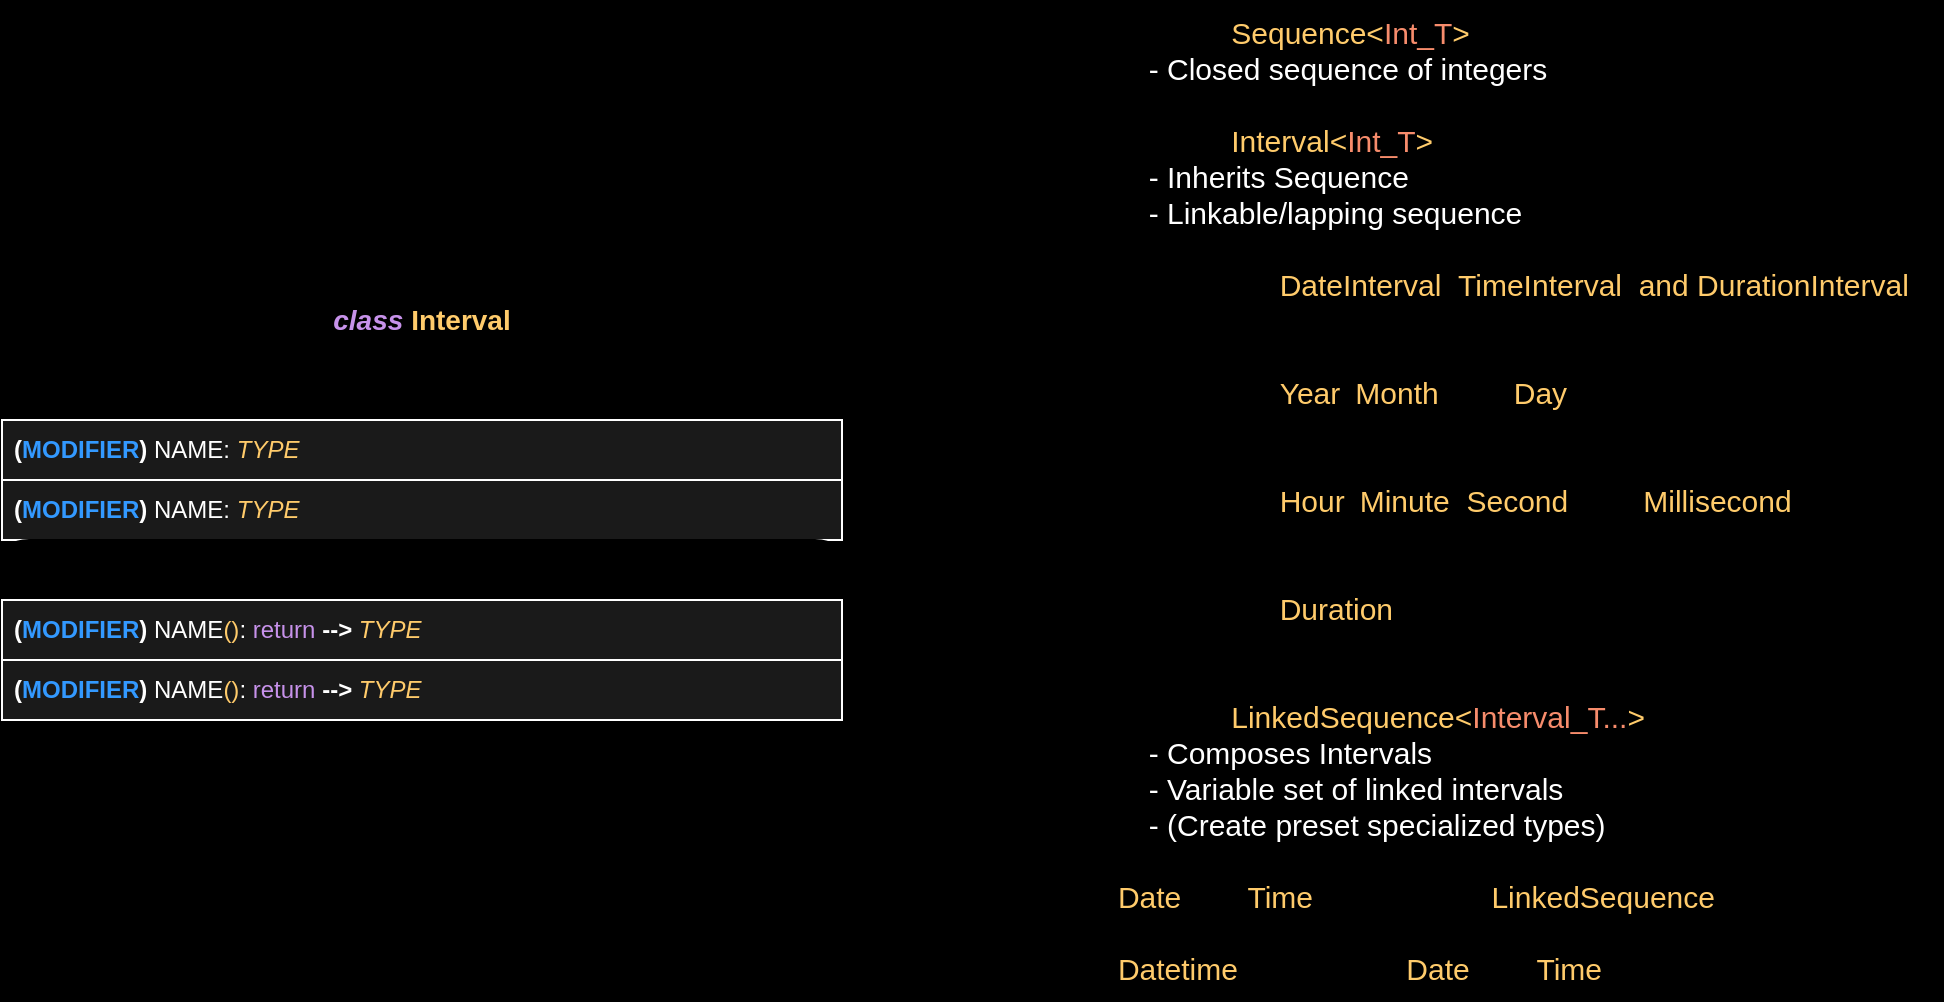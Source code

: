 <mxfile version="24.6.1" type="device" pages="2">
  <diagram id="ry-10qStgprq8L2oOEOW" name="Datetime">
    <mxGraphModel dx="955" dy="565" grid="1" gridSize="10" guides="1" tooltips="1" connect="1" arrows="1" fold="1" page="0" pageScale="1" pageWidth="1100" pageHeight="850" background="#000000" math="0" shadow="0">
      <root>
        <mxCell id="0" />
        <mxCell id="1" parent="0" />
        <mxCell id="vD6Fuj20wdSQFNPZKPoK-1" value="&lt;b&gt;&lt;font style=&quot;font-size: 14px;&quot;&gt;&lt;i style=&quot;&quot;&gt;&lt;font color=&quot;#c792ea&quot;&gt;class&lt;/font&gt;&lt;/i&gt; &lt;font color=&quot;#ffcb6b&quot;&gt;Interval&lt;/font&gt;&lt;/font&gt;&lt;/b&gt;" style="swimlane;fontStyle=0;childLayout=stackLayout;horizontal=1;startSize=40;horizontalStack=0;resizeParent=1;resizeParentMax=0;resizeLast=0;collapsible=1;marginBottom=0;whiteSpace=wrap;html=1;swimlaneLine=1;rounded=1;shadow=0;glass=0;fillColor=#000000;movable=1;resizable=1;rotatable=1;deletable=1;editable=1;locked=0;connectable=1;" vertex="1" parent="1">
          <mxGeometry x="380" y="430" width="420" height="220" as="geometry">
            <mxRectangle x="140" y="110" width="120" height="30" as="alternateBounds" />
          </mxGeometry>
        </mxCell>
        <mxCell id="vD6Fuj20wdSQFNPZKPoK-2" value="&lt;span style=&quot;font-size: 14px;&quot;&gt;&lt;b style=&quot;&quot;&gt;&lt;i style=&quot;&quot;&gt;[ Attributes ]&lt;/i&gt;&lt;/b&gt;&lt;/span&gt;" style="swimlane;fontStyle=0;childLayout=stackLayout;horizontal=1;startSize=30;horizontalStack=0;resizeParent=1;resizeParentMax=0;resizeLast=0;collapsible=1;marginBottom=0;whiteSpace=wrap;html=1;swimlaneLine=1;rounded=1;shadow=0;glass=0;fillColor=#000000;" vertex="1" parent="vD6Fuj20wdSQFNPZKPoK-1">
          <mxGeometry y="40" width="420" height="90" as="geometry">
            <mxRectangle x="140" y="110" width="120" height="30" as="alternateBounds" />
          </mxGeometry>
        </mxCell>
        <mxCell id="vD6Fuj20wdSQFNPZKPoK-3" value="&lt;b&gt;&lt;font color=&quot;#ffffff&quot;&gt;(&lt;/font&gt;&lt;/b&gt;&lt;font color=&quot;#3399ff&quot;&gt;&lt;b&gt;MODIFIER&lt;/b&gt;&lt;/font&gt;&lt;b&gt;&lt;font color=&quot;#ffffff&quot;&gt;)&lt;/font&gt;&lt;/b&gt; &lt;font color=&quot;#ffffff&quot;&gt;NAME:&lt;/font&gt; &lt;i style=&quot;&quot;&gt;&lt;font color=&quot;#ffcb6b&quot;&gt;TYPE&lt;/font&gt;&lt;/i&gt;" style="text;strokeColor=#FFFFFF;fillColor=#1A1A1A;align=left;verticalAlign=middle;spacingLeft=4;spacingRight=4;overflow=hidden;points=[[0,0.5],[1,0.5]];portConstraint=eastwest;rotatable=0;whiteSpace=wrap;html=1;fontColor=#333333;" vertex="1" parent="vD6Fuj20wdSQFNPZKPoK-2">
          <mxGeometry y="30" width="420" height="30" as="geometry" />
        </mxCell>
        <mxCell id="vD6Fuj20wdSQFNPZKPoK-4" value="&lt;b&gt;&lt;font color=&quot;#ffffff&quot;&gt;(&lt;/font&gt;&lt;/b&gt;&lt;font color=&quot;#3399ff&quot;&gt;&lt;b&gt;MODIFIER&lt;/b&gt;&lt;/font&gt;&lt;b&gt;&lt;font color=&quot;#ffffff&quot;&gt;)&lt;/font&gt;&lt;/b&gt; &lt;font color=&quot;#ffffff&quot;&gt;NAME:&lt;/font&gt; &lt;i style=&quot;&quot;&gt;&lt;font color=&quot;#ffcb6b&quot;&gt;TYPE&lt;/font&gt;&lt;/i&gt;" style="text;strokeColor=#FFFFFF;fillColor=#1A1A1A;align=left;verticalAlign=middle;spacingLeft=4;spacingRight=4;overflow=hidden;points=[[0,0.5],[1,0.5]];portConstraint=eastwest;rotatable=0;whiteSpace=wrap;html=1;fontColor=#333333;" vertex="1" parent="vD6Fuj20wdSQFNPZKPoK-2">
          <mxGeometry y="60" width="420" height="30" as="geometry" />
        </mxCell>
        <mxCell id="vD6Fuj20wdSQFNPZKPoK-5" value="&lt;span style=&quot;font-size: 14px;&quot;&gt;&lt;b style=&quot;&quot;&gt;&lt;i style=&quot;&quot;&gt;[ Methods ]&lt;/i&gt;&lt;/b&gt;&lt;/span&gt;" style="swimlane;fontStyle=0;childLayout=stackLayout;horizontal=1;startSize=30;horizontalStack=0;resizeParent=1;resizeParentMax=0;resizeLast=0;collapsible=1;marginBottom=0;whiteSpace=wrap;html=1;swimlaneLine=1;rounded=1;shadow=0;glass=0;fillColor=#000000;" vertex="1" parent="vD6Fuj20wdSQFNPZKPoK-1">
          <mxGeometry y="130" width="420" height="90" as="geometry">
            <mxRectangle x="140" y="110" width="120" height="30" as="alternateBounds" />
          </mxGeometry>
        </mxCell>
        <mxCell id="vD6Fuj20wdSQFNPZKPoK-6" value="&lt;b&gt;&lt;font color=&quot;#ffffff&quot;&gt;(&lt;/font&gt;&lt;/b&gt;&lt;font color=&quot;#3399ff&quot;&gt;&lt;b&gt;MODIFIER&lt;/b&gt;&lt;/font&gt;&lt;b&gt;&lt;font color=&quot;#ffffff&quot;&gt;)&lt;/font&gt;&lt;/b&gt; &lt;font color=&quot;#ffffff&quot;&gt;NAME&lt;/font&gt;&lt;font color=&quot;#ffcb6b&quot;&gt;()&lt;/font&gt;&lt;font color=&quot;#ffffff&quot;&gt;:&lt;/font&gt; &lt;font color=&quot;#c792ea&quot;&gt;return&lt;/font&gt; &lt;b&gt;&lt;font color=&quot;#ffffff&quot;&gt;--&amp;gt;&lt;/font&gt;&lt;/b&gt;&amp;nbsp;&lt;i style=&quot;&quot;&gt;&lt;font color=&quot;#ffcb6b&quot;&gt;TYPE&lt;/font&gt;&lt;/i&gt;" style="text;strokeColor=#FFFFFF;fillColor=#1A1A1A;align=left;verticalAlign=middle;spacingLeft=4;spacingRight=4;overflow=hidden;points=[[0,0.5],[1,0.5]];portConstraint=eastwest;rotatable=0;whiteSpace=wrap;html=1;fontColor=#333333;" vertex="1" parent="vD6Fuj20wdSQFNPZKPoK-5">
          <mxGeometry y="30" width="420" height="30" as="geometry" />
        </mxCell>
        <mxCell id="vD6Fuj20wdSQFNPZKPoK-7" value="&lt;b&gt;&lt;font color=&quot;#ffffff&quot;&gt;(&lt;/font&gt;&lt;/b&gt;&lt;font color=&quot;#3399ff&quot;&gt;&lt;b&gt;MODIFIER&lt;/b&gt;&lt;/font&gt;&lt;b&gt;&lt;font color=&quot;#ffffff&quot;&gt;)&lt;/font&gt;&lt;/b&gt; &lt;font color=&quot;#ffffff&quot;&gt;NAME&lt;/font&gt;&lt;font color=&quot;#ffcb6b&quot;&gt;()&lt;/font&gt;&lt;font color=&quot;#ffffff&quot;&gt;:&lt;/font&gt; &lt;font color=&quot;#c792ea&quot;&gt;return&lt;/font&gt; &lt;b&gt;&lt;font color=&quot;#ffffff&quot;&gt;--&amp;gt;&lt;/font&gt;&lt;/b&gt;&amp;nbsp;&lt;i style=&quot;&quot;&gt;&lt;font color=&quot;#ffcb6b&quot;&gt;TYPE&lt;/font&gt;&lt;/i&gt;" style="text;strokeColor=#FFFFFF;fillColor=#1A1A1A;align=left;verticalAlign=middle;spacingLeft=4;spacingRight=4;overflow=hidden;points=[[0,0.5],[1,0.5]];portConstraint=eastwest;rotatable=0;whiteSpace=wrap;html=1;fontColor=#333333;" vertex="1" parent="vD6Fuj20wdSQFNPZKPoK-5">
          <mxGeometry y="60" width="420" height="30" as="geometry" />
        </mxCell>
        <mxCell id="0tm0_sqiwuMegxqpb82I-2" value="-&amp;gt; Generic &lt;font color=&quot;#ffcb6b&quot;&gt;Sequence&amp;lt;&lt;/font&gt;&lt;font color=&quot;#f78c6c&quot;&gt;Int_T&lt;/font&gt;&lt;font color=&quot;#ffcb6b&quot;&gt;&amp;gt;&lt;/font&gt;&lt;div&gt;&lt;div&gt;&lt;span style=&quot;color: rgb(255, 203, 107); white-space: pre;&quot;&gt;&#x9;&lt;/span&gt;&lt;font color=&quot;#ffffff&quot;&gt;- Closed sequence of integers&lt;/font&gt;&lt;br&gt;&lt;div&gt;&lt;font color=&quot;#ffcb6b&quot;&gt;&lt;br&gt;&lt;/font&gt;&lt;div style=&quot;font-size: 15px;&quot;&gt;-&amp;gt; Generic&amp;nbsp;&lt;font color=&quot;#ffcb6b&quot;&gt;Interval&lt;/font&gt;&lt;font style=&quot;background-color: initial;&quot; color=&quot;#ffcb6b&quot;&gt;&amp;lt;&lt;/font&gt;&lt;font style=&quot;background-color: initial;&quot; color=&quot;#f78c6c&quot;&gt;Int_T&lt;/font&gt;&lt;font style=&quot;background-color: initial;&quot; color=&quot;#ffcb6b&quot;&gt;&amp;gt;&lt;/font&gt;&lt;/div&gt;&lt;div style=&quot;font-size: 15px;&quot;&gt;&lt;span style=&quot;white-space-collapse: preserve; color: rgb(255, 203, 107);&quot;&gt;&#x9;&lt;/span&gt;&lt;font color=&quot;#ffffff&quot;&gt;- Inherits Sequence&lt;/font&gt;&lt;font color=&quot;#ffcb6b&quot;&gt;&lt;br&gt;&lt;/font&gt;&lt;/div&gt;&lt;div style=&quot;font-size: 15px;&quot;&gt;&lt;span style=&quot;color: rgb(255, 203, 107); white-space: pre;&quot;&gt;&#x9;&lt;/span&gt;&lt;font color=&quot;#ffffff&quot;&gt;- Linkable/lapping sequence&lt;/font&gt;&lt;br&gt;&lt;/div&gt;&lt;div style=&quot;font-size: 15px;&quot;&gt;&lt;font color=&quot;#ffffff&quot;&gt;&lt;br&gt;&lt;/font&gt;&lt;/div&gt;&lt;div style=&quot;font-size: 15px;&quot;&gt;&lt;div&gt;-&amp;gt; Specialized&amp;nbsp;&lt;font color=&quot;#ffcb6b&quot;&gt;DateInterval&lt;/font&gt;&lt;span style=&quot;background-color: initial;&quot;&gt;,&amp;nbsp;&lt;/span&gt;&lt;span style=&quot;color: rgb(255, 203, 107); background-color: initial;&quot;&gt;TimeInterval&lt;/span&gt;&lt;span style=&quot;background-color: initial;&quot;&gt;,&amp;nbsp;&lt;/span&gt;&lt;span style=&quot;background-color: initial; color: rgb(255, 203, 107);&quot;&gt;and&amp;nbsp;&lt;/span&gt;&lt;span style=&quot;color: rgb(255, 203, 107); background-color: initial;&quot;&gt;DurationInterval&lt;/span&gt;&lt;/div&gt;&lt;div&gt;&lt;span style=&quot;white-space-collapse: preserve;&quot;&gt;&#x9;&lt;/span&gt;- Inherits Interval&lt;/div&gt;&lt;/div&gt;&lt;div style=&quot;font-size: 15px;&quot;&gt;&lt;font color=&quot;#ffffff&quot;&gt;&lt;br&gt;&lt;/font&gt;&lt;/div&gt;&lt;div style=&quot;font-size: 15px;&quot;&gt;&lt;div&gt;-&amp;gt; Specialized&amp;nbsp;&lt;font color=&quot;#ffcb6b&quot;&gt;Year&lt;/font&gt;,&amp;nbsp;&lt;font color=&quot;#ffcb6b&quot;&gt;Month&lt;/font&gt;, and&amp;nbsp;&lt;font color=&quot;#ffcb6b&quot;&gt;Day&lt;/font&gt;&lt;/div&gt;&lt;div&gt;&lt;span style=&quot;white-space-collapse: preserve;&quot;&gt;&#x9;&lt;/span&gt;- Inherits DateInterval&lt;/div&gt;&lt;div&gt;&lt;br&gt;&lt;/div&gt;&lt;div&gt;&lt;div&gt;-&amp;gt; Specialized&amp;nbsp;&lt;font color=&quot;#ffcb6b&quot;&gt;Hour&lt;/font&gt;,&amp;nbsp;&lt;font color=&quot;#ffcb6b&quot;&gt;Minute&lt;/font&gt;,&amp;nbsp;&lt;font style=&quot;background-color: initial;&quot; color=&quot;#ffcb6b&quot;&gt;Second&lt;/font&gt;&lt;span style=&quot;background-color: initial;&quot;&gt;,&amp;nbsp;&lt;/span&gt;&lt;span style=&quot;background-color: initial;&quot;&gt;and&amp;nbsp;&lt;/span&gt;&lt;font style=&quot;background-color: initial;&quot; color=&quot;#ffcb6b&quot;&gt;Millisecond&lt;/font&gt;&lt;/div&gt;&lt;div&gt;&lt;span style=&quot;white-space-collapse: preserve;&quot;&gt;&#x9;&lt;/span&gt;- Inherits TimeInterval&lt;/div&gt;&lt;/div&gt;&lt;div&gt;&lt;br&gt;&lt;/div&gt;&lt;div&gt;&lt;div&gt;-&amp;gt; Specialized&amp;nbsp;&lt;font color=&quot;#ffcb6b&quot;&gt;Duration&lt;/font&gt;&lt;/div&gt;&lt;div&gt;&lt;span style=&quot;white-space-collapse: preserve;&quot;&gt;&#x9;&lt;/span&gt;- Inherits DurationInterval&lt;/div&gt;&lt;/div&gt;&lt;/div&gt;&lt;div style=&quot;font-size: 15px;&quot;&gt;&lt;font color=&quot;#ffcb6b&quot;&gt;&lt;br&gt;&lt;/font&gt;&lt;/div&gt;&lt;div style=&quot;font-size: 15px;&quot;&gt;-&amp;gt; Generic&amp;nbsp;&lt;font color=&quot;#ffcb6b&quot;&gt;LinkedSequence&amp;lt;&lt;/font&gt;&lt;font color=&quot;#f78c6c&quot;&gt;Interval_T...&lt;/font&gt;&lt;font color=&quot;#ffcb6b&quot;&gt;&amp;gt;&lt;/font&gt;&lt;/div&gt;&lt;div style=&quot;font-size: 15px;&quot;&gt;&lt;span style=&quot;white-space-collapse: preserve; color: rgb(255, 203, 107);&quot;&gt;&#x9;&lt;/span&gt;&lt;font color=&quot;#ffffff&quot;&gt;- Composes Intervals&lt;/font&gt;&lt;/div&gt;&lt;div style=&quot;font-size: 15px;&quot;&gt;&lt;span style=&quot;color: rgb(255, 203, 107); white-space: pre;&quot;&gt;&#x9;&lt;/span&gt;&lt;font color=&quot;#ffffff&quot;&gt;- Variable set of linked intervals&lt;/font&gt;&lt;br&gt;&lt;/div&gt;&lt;div style=&quot;font-size: 15px;&quot;&gt;&lt;span style=&quot;color: rgb(255, 255, 255); white-space-collapse: preserve;&quot;&gt;&#x9;&lt;/span&gt;&lt;span style=&quot;color: rgb(255, 255, 255);&quot;&gt;- (Create preset specialized types)&lt;/span&gt;&lt;/div&gt;&lt;div style=&quot;font-size: 15px;&quot;&gt;&lt;br&gt;&lt;/div&gt;&lt;div style=&quot;font-size: 15px;&quot;&gt;-&amp;gt; &lt;font color=&quot;#ffcb6b&quot;&gt;Date&lt;/font&gt; and &lt;font color=&quot;#ffcb6b&quot;&gt;Time&lt;/font&gt; types inherit&amp;nbsp;&lt;span style=&quot;color: rgb(255, 203, 107); background-color: initial;&quot;&gt;LinkedSequence&lt;/span&gt;&lt;/div&gt;&lt;/div&gt;&lt;div style=&quot;font-size: 15px;&quot;&gt;&lt;br&gt;&lt;/div&gt;&lt;div style=&quot;font-size: 15px;&quot;&gt;-&amp;gt; &lt;font color=&quot;#ffcb6b&quot;&gt;Datetime&lt;/font&gt; composites&amp;nbsp;&lt;span style=&quot;color: rgb(255, 203, 107);&quot;&gt;Date&lt;/span&gt;&amp;nbsp;and&amp;nbsp;&lt;span style=&quot;color: rgb(255, 203, 107);&quot;&gt;Time&lt;/span&gt;&amp;nbsp;objects&lt;/div&gt;&lt;/div&gt;&lt;/div&gt;" style="text;html=1;align=left;verticalAlign=middle;resizable=0;points=[];autosize=1;strokeColor=none;fillColor=none;fontSize=15;textShadow=0;labelBorderColor=none;spacing=0;" vertex="1" parent="1">
          <mxGeometry x="920" y="290" width="430" height="500" as="geometry" />
        </mxCell>
      </root>
    </mxGraphModel>
  </diagram>
  <diagram name="Old" id="TkWEPhIq-Xg1il_EeLkz">
    <mxGraphModel dx="-550" dy="6621" grid="1" gridSize="10" guides="1" tooltips="1" connect="1" arrows="1" fold="1" page="0" pageScale="1" pageWidth="1100" pageHeight="850" background="#333333" math="0" shadow="0">
      <root>
        <mxCell id="0" />
        <mxCell id="1" parent="0" />
        <mxCell id="2" value="&lt;b&gt;&lt;font style=&quot;font-size: 14px;&quot;&gt;&lt;i style=&quot;&quot;&gt;&lt;font color=&quot;#c792ea&quot;&gt;struct&lt;/font&gt;&lt;/i&gt; &lt;font color=&quot;#ffcb6b&quot;&gt;Datetime&lt;/font&gt;&lt;/font&gt;&lt;/b&gt;" style="swimlane;fontStyle=0;childLayout=stackLayout;horizontal=1;startSize=40;horizontalStack=0;resizeParent=1;resizeParentMax=0;resizeLast=0;collapsible=1;marginBottom=0;whiteSpace=wrap;html=1;swimlaneLine=1;rounded=1;shadow=0;glass=0;fillColor=#000000;movable=1;resizable=1;rotatable=1;deletable=1;editable=1;locked=0;connectable=1;" parent="1" vertex="1">
          <mxGeometry x="6560" y="-1080" width="610" height="1120" as="geometry">
            <mxRectangle x="140" y="110" width="120" height="30" as="alternateBounds" />
          </mxGeometry>
        </mxCell>
        <mxCell id="3" value="&lt;span style=&quot;font-size: 14px;&quot;&gt;&lt;b style=&quot;&quot;&gt;&lt;i style=&quot;&quot;&gt;[ Attributes ]&lt;/i&gt;&lt;/b&gt;&lt;/span&gt;" style="swimlane;fontStyle=0;childLayout=stackLayout;horizontal=1;startSize=30;horizontalStack=0;resizeParent=1;resizeParentMax=0;resizeLast=0;collapsible=1;marginBottom=0;whiteSpace=wrap;html=1;swimlaneLine=1;rounded=1;shadow=0;glass=0;fillColor=#000000;" parent="2" vertex="1">
          <mxGeometry y="40" width="610" height="90" as="geometry">
            <mxRectangle x="140" y="110" width="120" height="30" as="alternateBounds" />
          </mxGeometry>
        </mxCell>
        <mxCell id="4" value="&lt;b&gt;&lt;font color=&quot;#ffffff&quot;&gt;(&lt;/font&gt;&lt;/b&gt;&lt;font color=&quot;#3399ff&quot;&gt;&lt;b&gt;Public&lt;/b&gt;&lt;/font&gt;&lt;b&gt;&lt;font color=&quot;#ffffff&quot;&gt;)&lt;/font&gt;&lt;/b&gt; &lt;font color=&quot;#ffffff&quot;&gt;time:&lt;/font&gt; &lt;i style=&quot;&quot;&gt;&lt;font color=&quot;#ffcb6b&quot;&gt;Time&amp;nbsp;&lt;/font&gt;&lt;/i&gt;" style="text;strokeColor=#FFFFFF;fillColor=#1A1A1A;align=left;verticalAlign=middle;spacingLeft=4;spacingRight=4;overflow=hidden;points=[[0,0.5],[1,0.5]];portConstraint=eastwest;rotatable=0;whiteSpace=wrap;html=1;fontColor=#333333;" parent="3" vertex="1">
          <mxGeometry y="30" width="610" height="30" as="geometry" />
        </mxCell>
        <mxCell id="5" value="&lt;b&gt;&lt;font color=&quot;#ffffff&quot;&gt;(&lt;/font&gt;&lt;/b&gt;&lt;font color=&quot;#3399ff&quot;&gt;&lt;b&gt;Public&lt;/b&gt;&lt;/font&gt;&lt;b&gt;&lt;font color=&quot;#ffffff&quot;&gt;)&lt;/font&gt;&lt;/b&gt; &lt;font color=&quot;#ffffff&quot;&gt;date:&lt;/font&gt; &lt;i style=&quot;&quot;&gt;&lt;font color=&quot;#ffcb6b&quot;&gt;Date&amp;nbsp;&lt;/font&gt;&lt;/i&gt;" style="text;strokeColor=#FFFFFF;fillColor=#1A1A1A;align=left;verticalAlign=middle;spacingLeft=4;spacingRight=4;overflow=hidden;points=[[0,0.5],[1,0.5]];portConstraint=eastwest;rotatable=0;whiteSpace=wrap;html=1;fontColor=#333333;" parent="3" vertex="1">
          <mxGeometry y="60" width="610" height="30" as="geometry" />
        </mxCell>
        <mxCell id="6" value="&lt;span style=&quot;font-size: 14px;&quot;&gt;&lt;b style=&quot;&quot;&gt;&lt;i style=&quot;&quot;&gt;[ Methods ]&lt;/i&gt;&lt;/b&gt;&lt;/span&gt;" style="swimlane;fontStyle=0;childLayout=stackLayout;horizontal=1;startSize=30;horizontalStack=0;resizeParent=1;resizeParentMax=0;resizeLast=0;collapsible=1;marginBottom=0;whiteSpace=wrap;html=1;swimlaneLine=1;rounded=1;shadow=0;glass=0;fillColor=#000000;" parent="2" vertex="1">
          <mxGeometry y="130" width="610" height="990" as="geometry">
            <mxRectangle x="140" y="110" width="120" height="30" as="alternateBounds" />
          </mxGeometry>
        </mxCell>
        <mxCell id="7" value="&lt;b&gt;&lt;font color=&quot;#ffffff&quot;&gt;(&lt;/font&gt;&lt;/b&gt;&lt;font color=&quot;#3399ff&quot;&gt;&lt;b&gt;Public&lt;/b&gt;&lt;/font&gt;&lt;b&gt;&lt;font color=&quot;#ffffff&quot;&gt;)&lt;/font&gt;&lt;/b&gt; &lt;font color=&quot;#ffffff&quot;&gt;Datetime&lt;/font&gt;&lt;font color=&quot;#ffcb6b&quot;&gt;(&lt;/font&gt;&lt;font color=&quot;#ffcb6b&quot;&gt;)&lt;/font&gt;&lt;font color=&quot;#ffffff&quot;&gt;:&lt;/font&gt; &lt;font color=&quot;#c792ea&quot;&gt;return&lt;/font&gt; &lt;b&gt;&lt;font color=&quot;#ffffff&quot;&gt;--&amp;gt;&lt;/font&gt;&lt;/b&gt;&amp;nbsp;&lt;i style=&quot;&quot;&gt;&lt;font color=&quot;#c792ea&quot;&gt;void&lt;/font&gt;&lt;font color=&quot;#ffcb6b&quot;&gt;&amp;nbsp;&lt;/font&gt;&lt;/i&gt;" style="text;strokeColor=#FFFFFF;fillColor=#1A1A1A;align=left;verticalAlign=middle;spacingLeft=4;spacingRight=4;overflow=hidden;points=[[0,0.5],[1,0.5]];portConstraint=eastwest;rotatable=0;whiteSpace=wrap;html=1;fontColor=#333333;" parent="6" vertex="1">
          <mxGeometry y="30" width="610" height="30" as="geometry" />
        </mxCell>
        <mxCell id="8" value="&lt;b&gt;&lt;font color=&quot;#ffffff&quot;&gt;(&lt;/font&gt;&lt;/b&gt;&lt;b&gt;&lt;font color=&quot;#3399ff&quot;&gt;Public&lt;/font&gt;&lt;font color=&quot;#ffffff&quot;&gt;,&lt;/font&gt;&lt;font color=&quot;#3399ff&quot;&gt;&amp;nbsp;Overload&lt;/font&gt;&lt;/b&gt;&lt;b&gt;&lt;font color=&quot;#ffffff&quot;&gt;)&lt;/font&gt;&lt;/b&gt; &lt;font color=&quot;#ffffff&quot;&gt;Datetime&lt;/font&gt;&lt;font color=&quot;#ffcb6b&quot;&gt;(chrono: std&lt;/font&gt;&lt;font color=&quot;#ffffff&quot;&gt;::&lt;/font&gt;&lt;font color=&quot;#ffcb6b&quot;&gt;chrono&lt;/font&gt;&lt;font color=&quot;#ffffff&quot;&gt;::&lt;/font&gt;&lt;font color=&quot;#ffcb6b&quot;&gt;time_point&amp;lt;&lt;/font&gt;&lt;font color=&quot;#ffffff&quot;&gt;std&lt;/font&gt;&lt;font color=&quot;#ffcb6b&quot;&gt;::&lt;/font&gt;&lt;font color=&quot;#ffffff&quot;&gt;chrono&lt;/font&gt;&lt;font color=&quot;#ffcb6b&quot;&gt;::&lt;/font&gt;&lt;font color=&quot;#ffffff&quot;&gt;system_clock&lt;/font&gt;&lt;font color=&quot;#ffcb6b&quot;&gt;&amp;gt;&lt;/font&gt;&lt;font color=&quot;#ffcb6b&quot;&gt;)&lt;/font&gt;&lt;font color=&quot;#ffffff&quot;&gt;:&lt;/font&gt; &lt;font color=&quot;#c792ea&quot;&gt;return&lt;/font&gt; &lt;b&gt;&lt;font color=&quot;#ffffff&quot;&gt;--&amp;gt;&lt;/font&gt;&lt;/b&gt;&amp;nbsp;&lt;i style=&quot;&quot;&gt;&lt;font color=&quot;#c792ea&quot;&gt;void&lt;/font&gt;&lt;font color=&quot;#ffcb6b&quot;&gt;&amp;nbsp;&lt;/font&gt;&lt;/i&gt;" style="text;strokeColor=#FFFFFF;fillColor=#1A1A1A;align=left;verticalAlign=middle;spacingLeft=4;spacingRight=4;overflow=hidden;points=[[0,0.5],[1,0.5]];portConstraint=eastwest;rotatable=0;whiteSpace=wrap;html=1;fontColor=#333333;" parent="6" vertex="1">
          <mxGeometry y="60" width="610" height="30" as="geometry" />
        </mxCell>
        <mxCell id="9" value="&lt;b&gt;&lt;font color=&quot;#ffffff&quot;&gt;(&lt;/font&gt;&lt;/b&gt;&lt;b style=&quot;&quot;&gt;&lt;font color=&quot;#3399ff&quot;&gt;Public&lt;/font&gt;&lt;font color=&quot;#ffffff&quot;&gt;,&lt;/font&gt;&lt;font color=&quot;#3399ff&quot;&gt; Overload&lt;/font&gt;&lt;/b&gt;&lt;b&gt;&lt;font color=&quot;#ffffff&quot;&gt;)&lt;/font&gt;&lt;/b&gt; &lt;font color=&quot;#ffffff&quot;&gt;Datetime&lt;/font&gt;&lt;font color=&quot;#ffcb6b&quot;&gt;(date: Date&lt;/font&gt;&lt;font color=&quot;#ffffff&quot;&gt;&amp;amp;,&lt;/font&gt;&lt;font color=&quot;#ffcb6b&quot;&gt; time: Time&lt;/font&gt;&lt;font color=&quot;#ffffff&quot;&gt;&amp;amp;&lt;/font&gt;&lt;font color=&quot;#ffcb6b&quot;&gt;)&lt;/font&gt;&lt;font color=&quot;#ffffff&quot;&gt;:&lt;/font&gt; &lt;font color=&quot;#c792ea&quot;&gt;return&lt;/font&gt; &lt;b&gt;&lt;font color=&quot;#ffffff&quot;&gt;--&amp;gt;&lt;/font&gt;&lt;/b&gt;&amp;nbsp;&lt;i style=&quot;&quot;&gt;&lt;font color=&quot;#c792ea&quot;&gt;void&lt;/font&gt;&lt;font color=&quot;#ffcb6b&quot;&gt;&amp;nbsp;&lt;/font&gt;&lt;/i&gt;" style="text;strokeColor=#FFFFFF;fillColor=#1A1A1A;align=left;verticalAlign=middle;spacingLeft=4;spacingRight=4;overflow=hidden;points=[[0,0.5],[1,0.5]];portConstraint=eastwest;rotatable=0;whiteSpace=wrap;html=1;fontColor=#333333;" parent="6" vertex="1">
          <mxGeometry y="90" width="610" height="30" as="geometry" />
        </mxCell>
        <mxCell id="10" value="&lt;b&gt;&lt;font color=&quot;#ffffff&quot;&gt;(&lt;/font&gt;&lt;/b&gt;&lt;b style=&quot;&quot;&gt;&lt;font color=&quot;#3399ff&quot;&gt;Public&lt;/font&gt;&lt;font color=&quot;#ffffff&quot;&gt;,&lt;/font&gt;&lt;font color=&quot;#3399ff&quot;&gt; Overload&lt;/font&gt;&lt;/b&gt;&lt;b&gt;&lt;font color=&quot;#ffffff&quot;&gt;)&lt;/font&gt;&lt;/b&gt; &lt;font color=&quot;#ffffff&quot;&gt;Datetime&lt;/font&gt;&lt;font color=&quot;#ffcb6b&quot;&gt;(date: Date&lt;/font&gt;&lt;font color=&quot;#ffffff&quot;&gt;&amp;amp;&amp;amp;,&lt;/font&gt;&lt;font color=&quot;#ffcb6b&quot;&gt; time: Time&lt;/font&gt;&lt;font color=&quot;#ffffff&quot;&gt;&amp;amp;&amp;amp;&lt;/font&gt;&lt;font color=&quot;#ffcb6b&quot;&gt;)&lt;/font&gt;&lt;font color=&quot;#ffffff&quot;&gt;:&lt;/font&gt; &lt;font color=&quot;#c792ea&quot;&gt;return&lt;/font&gt; &lt;b&gt;&lt;font color=&quot;#ffffff&quot;&gt;--&amp;gt;&lt;/font&gt;&lt;/b&gt;&amp;nbsp;&lt;i style=&quot;&quot;&gt;&lt;font color=&quot;#c792ea&quot;&gt;void&lt;/font&gt;&lt;font color=&quot;#ffcb6b&quot;&gt;&amp;nbsp;&lt;/font&gt;&lt;/i&gt;" style="text;strokeColor=#FFFFFF;fillColor=#1A1A1A;align=left;verticalAlign=middle;spacingLeft=4;spacingRight=4;overflow=hidden;points=[[0,0.5],[1,0.5]];portConstraint=eastwest;rotatable=0;whiteSpace=wrap;html=1;fontColor=#333333;" parent="6" vertex="1">
          <mxGeometry y="120" width="610" height="30" as="geometry" />
        </mxCell>
        <mxCell id="11" value="&lt;b&gt;&lt;font color=&quot;#ffffff&quot;&gt;(&lt;/font&gt;&lt;/b&gt;&lt;b style=&quot;&quot;&gt;&lt;font color=&quot;#3399ff&quot;&gt;Public&lt;/font&gt;&lt;font color=&quot;#ffffff&quot;&gt;,&lt;/font&gt;&lt;font color=&quot;#3399ff&quot;&gt; Overload&lt;/font&gt;&lt;/b&gt;&lt;b&gt;&lt;font color=&quot;#ffffff&quot;&gt;)&lt;/font&gt;&lt;/b&gt; &lt;font color=&quot;#ffffff&quot;&gt;Datetime&lt;/font&gt;&lt;font color=&quot;#ffcb6b&quot;&gt;(datetime: Datetime&lt;/font&gt;&lt;font color=&quot;#ffffff&quot;&gt;&amp;amp;&lt;/font&gt;&lt;font color=&quot;#ffcb6b&quot;&gt;)&lt;/font&gt;&lt;font color=&quot;#ffffff&quot;&gt;:&lt;/font&gt; &lt;font color=&quot;#c792ea&quot;&gt;return&lt;/font&gt; &lt;b&gt;&lt;font color=&quot;#ffffff&quot;&gt;--&amp;gt;&lt;/font&gt;&lt;/b&gt;&amp;nbsp;&lt;i style=&quot;&quot;&gt;&lt;font color=&quot;#c792ea&quot;&gt;void&lt;/font&gt;&lt;font color=&quot;#ffcb6b&quot;&gt;&amp;nbsp;&lt;/font&gt;&lt;/i&gt;" style="text;strokeColor=#FFFFFF;fillColor=#1A1A1A;align=left;verticalAlign=middle;spacingLeft=4;spacingRight=4;overflow=hidden;points=[[0,0.5],[1,0.5]];portConstraint=eastwest;rotatable=0;whiteSpace=wrap;html=1;fontColor=#333333;" parent="6" vertex="1">
          <mxGeometry y="150" width="610" height="30" as="geometry" />
        </mxCell>
        <mxCell id="12" value="&lt;b&gt;&lt;font color=&quot;#ffffff&quot;&gt;(&lt;/font&gt;&lt;/b&gt;&lt;font color=&quot;#3399ff&quot;&gt;&lt;b&gt;Public&lt;/b&gt;&lt;/font&gt;&lt;b&gt;&lt;font color=&quot;#ffffff&quot;&gt;)&lt;/font&gt;&lt;/b&gt; &lt;font color=&quot;#ffffff&quot;&gt;~Datetime&lt;/font&gt;&lt;font color=&quot;#ffcb6b&quot;&gt;()&amp;nbsp;&lt;/font&gt;&lt;font color=&quot;#ffffff&quot;&gt;=&lt;/font&gt; &lt;font color=&quot;#c792ea&quot;&gt;default&lt;/font&gt; &lt;b&gt;&lt;font color=&quot;#ffffff&quot;&gt;--&amp;gt;&lt;/font&gt;&lt;/b&gt;&amp;nbsp;&lt;i style=&quot;&quot;&gt;&lt;font color=&quot;#c792ea&quot;&gt;void&lt;/font&gt;&lt;font color=&quot;#ffcb6b&quot;&gt;&amp;nbsp;&lt;/font&gt;&lt;/i&gt;" style="text;strokeColor=#FFFFFF;fillColor=#1A1A1A;align=left;verticalAlign=middle;spacingLeft=4;spacingRight=4;overflow=hidden;points=[[0,0.5],[1,0.5]];portConstraint=eastwest;rotatable=0;whiteSpace=wrap;html=1;fontColor=#333333;" parent="6" vertex="1">
          <mxGeometry y="180" width="610" height="30" as="geometry" />
        </mxCell>
        <mxCell id="13" value="&lt;b&gt;&lt;font color=&quot;#ffffff&quot;&gt;(&lt;/font&gt;&lt;/b&gt;&lt;b style=&quot;&quot;&gt;&lt;font color=&quot;#3399ff&quot;&gt;Friend&lt;/font&gt;&lt;/b&gt;&lt;b&gt;&lt;font color=&quot;#ffffff&quot;&gt;)&lt;/font&gt;&lt;/b&gt; &lt;font color=&quot;#ffffff&quot;&gt;operator&amp;lt;&amp;lt;&lt;/font&gt;&lt;font color=&quot;#ffcb6b&quot;&gt;(os: std&lt;/font&gt;&lt;font color=&quot;#ffffff&quot;&gt;::&lt;/font&gt;&lt;font color=&quot;#ffcb6b&quot;&gt;ostream&lt;/font&gt;&lt;font color=&quot;#ffffff&quot;&gt;&amp;amp;,&lt;/font&gt;&lt;font color=&quot;#ffcb6b&quot;&gt; datetime: Datetime&lt;/font&gt;&lt;font color=&quot;#ffffff&quot;&gt;&amp;amp;&lt;/font&gt;&lt;font color=&quot;#ffcb6b&quot;&gt;)&lt;/font&gt;&lt;font color=&quot;#ffffff&quot;&gt;:&lt;/font&gt; &lt;font color=&quot;#c792ea&quot;&gt;return&lt;/font&gt; &lt;b&gt;&lt;font color=&quot;#ffffff&quot;&gt;--&amp;gt;&lt;/font&gt;&lt;/b&gt;&amp;nbsp;&lt;i style=&quot;&quot;&gt;&lt;font color=&quot;#ffcb6b&quot;&gt;std&lt;/font&gt;&lt;font color=&quot;#ffffff&quot;&gt;::&lt;/font&gt;&lt;font color=&quot;#ffcb6b&quot;&gt;ostream&lt;/font&gt;&lt;font color=&quot;#ffffff&quot;&gt;&amp;amp;&lt;/font&gt;&lt;font color=&quot;#ffcb6b&quot;&gt;&amp;nbsp;&lt;/font&gt;&lt;/i&gt;" style="text;strokeColor=#FFFFFF;fillColor=#1A1A1A;align=left;verticalAlign=middle;spacingLeft=4;spacingRight=4;overflow=hidden;points=[[0,0.5],[1,0.5]];portConstraint=eastwest;rotatable=1;whiteSpace=wrap;html=1;fontColor=#333333;movable=1;resizable=1;deletable=1;editable=1;locked=0;connectable=1;" parent="6" vertex="1">
          <mxGeometry y="210" width="610" height="30" as="geometry" />
        </mxCell>
        <mxCell id="14" value="&lt;b&gt;&lt;font color=&quot;#ffffff&quot;&gt;(&lt;/font&gt;&lt;/b&gt;&lt;b style=&quot;&quot;&gt;&lt;font color=&quot;#3399ff&quot;&gt;Public&lt;/font&gt;&lt;/b&gt;&lt;b&gt;&lt;font color=&quot;#ffffff&quot;&gt;)&lt;/font&gt;&lt;/b&gt; &lt;font color=&quot;#ffffff&quot;&gt;operator==&lt;/font&gt;&lt;font color=&quot;#ffcb6b&quot;&gt;(rhs_dt: Datetime&lt;/font&gt;&lt;font color=&quot;#ffffff&quot;&gt;&amp;amp;&lt;/font&gt;&lt;font color=&quot;#ffcb6b&quot;&gt;)&lt;/font&gt;&lt;font color=&quot;#ffffff&quot;&gt;:&lt;/font&gt; &lt;font color=&quot;#c792ea&quot;&gt;return&lt;/font&gt; &lt;b&gt;&lt;font color=&quot;#ffffff&quot;&gt;--&amp;gt;&lt;/font&gt;&lt;/b&gt;&amp;nbsp;&lt;i style=&quot;&quot;&gt;&lt;font color=&quot;#ffcb6b&quot;&gt;bool&amp;nbsp;&lt;/font&gt;&lt;/i&gt;" style="text;strokeColor=#FFFFFF;fillColor=#1A1A1A;align=left;verticalAlign=middle;spacingLeft=4;spacingRight=4;overflow=hidden;points=[[0,0.5],[1,0.5]];portConstraint=eastwest;rotatable=0;whiteSpace=wrap;html=1;fontColor=#333333;" parent="6" vertex="1">
          <mxGeometry y="240" width="610" height="30" as="geometry" />
        </mxCell>
        <mxCell id="15" value="&lt;b&gt;&lt;font color=&quot;#ffffff&quot;&gt;(&lt;/font&gt;&lt;/b&gt;&lt;b style=&quot;&quot;&gt;&lt;font color=&quot;#3399ff&quot;&gt;Public&lt;/font&gt;&lt;/b&gt;&lt;b&gt;&lt;font color=&quot;#ffffff&quot;&gt;)&lt;/font&gt;&lt;/b&gt; &lt;font color=&quot;#ffffff&quot;&gt;operator&amp;lt;&lt;/font&gt;&lt;font color=&quot;#ffcb6b&quot;&gt;(rhs_dt: Datetime&lt;/font&gt;&lt;font color=&quot;#ffffff&quot;&gt;&amp;amp;&lt;/font&gt;&lt;font color=&quot;#ffcb6b&quot;&gt;)&lt;/font&gt;&lt;font color=&quot;#ffffff&quot;&gt;:&lt;/font&gt; &lt;font color=&quot;#c792ea&quot;&gt;return&lt;/font&gt; &lt;b&gt;&lt;font color=&quot;#ffffff&quot;&gt;--&amp;gt;&lt;/font&gt;&lt;/b&gt;&amp;nbsp;&lt;i style=&quot;&quot;&gt;&lt;font color=&quot;#ffcb6b&quot;&gt;bool&amp;nbsp;&lt;/font&gt;&lt;/i&gt;" style="text;strokeColor=#FFFFFF;fillColor=#1A1A1A;align=left;verticalAlign=middle;spacingLeft=4;spacingRight=4;overflow=hidden;points=[[0,0.5],[1,0.5]];portConstraint=eastwest;rotatable=0;whiteSpace=wrap;html=1;fontColor=#333333;" parent="6" vertex="1">
          <mxGeometry y="270" width="610" height="30" as="geometry" />
        </mxCell>
        <mxCell id="16" value="&lt;b&gt;&lt;font color=&quot;#ffffff&quot;&gt;(&lt;/font&gt;&lt;/b&gt;&lt;b style=&quot;&quot;&gt;&lt;font color=&quot;#3399ff&quot;&gt;Public&lt;/font&gt;&lt;/b&gt;&lt;b&gt;&lt;font color=&quot;#ffffff&quot;&gt;)&lt;/font&gt;&lt;/b&gt; &lt;font color=&quot;#ffffff&quot;&gt;operator&amp;gt;&lt;/font&gt;&lt;font color=&quot;#ffcb6b&quot;&gt;(rhs_dt: Datetime&lt;/font&gt;&lt;font color=&quot;#ffffff&quot;&gt;&amp;amp;&lt;/font&gt;&lt;font color=&quot;#ffcb6b&quot;&gt;)&lt;/font&gt;&lt;font color=&quot;#ffffff&quot;&gt;:&lt;/font&gt; &lt;font color=&quot;#c792ea&quot;&gt;return&lt;/font&gt; &lt;b&gt;&lt;font color=&quot;#ffffff&quot;&gt;--&amp;gt;&lt;/font&gt;&lt;/b&gt;&amp;nbsp;&lt;i style=&quot;&quot;&gt;&lt;font color=&quot;#ffcb6b&quot;&gt;bool&amp;nbsp;&lt;/font&gt;&lt;/i&gt;" style="text;strokeColor=#FFFFFF;fillColor=#1A1A1A;align=left;verticalAlign=middle;spacingLeft=4;spacingRight=4;overflow=hidden;points=[[0,0.5],[1,0.5]];portConstraint=eastwest;rotatable=0;whiteSpace=wrap;html=1;fontColor=#333333;" parent="6" vertex="1">
          <mxGeometry y="300" width="610" height="30" as="geometry" />
        </mxCell>
        <mxCell id="17" value="&lt;b&gt;&lt;font color=&quot;#ffffff&quot;&gt;(&lt;/font&gt;&lt;/b&gt;&lt;font color=&quot;#3399ff&quot;&gt;&lt;b&gt;Public&lt;/b&gt;&lt;/font&gt;&lt;b&gt;&lt;font color=&quot;#ffffff&quot;&gt;)&lt;/font&gt;&lt;/b&gt; &lt;font color=&quot;#ffffff&quot;&gt;year&lt;/font&gt;&lt;font color=&quot;#ffcb6b&quot;&gt;()&lt;/font&gt;&lt;font color=&quot;#ffffff&quot;&gt;:&lt;/font&gt; &lt;font color=&quot;#c792ea&quot;&gt;return&lt;/font&gt; &lt;b&gt;&lt;font color=&quot;#ffffff&quot;&gt;--&amp;gt;&lt;/font&gt;&lt;/b&gt;&amp;nbsp;&lt;i style=&quot;&quot;&gt;&lt;font color=&quot;#ffcb6b&quot;&gt;uint16_t&amp;nbsp;&lt;/font&gt;&lt;/i&gt;" style="text;strokeColor=#FFFFFF;fillColor=#1A1A1A;align=left;verticalAlign=middle;spacingLeft=4;spacingRight=4;overflow=hidden;points=[[0,0.5],[1,0.5]];portConstraint=eastwest;rotatable=0;whiteSpace=wrap;html=1;fontColor=#333333;" parent="6" vertex="1">
          <mxGeometry y="330" width="610" height="30" as="geometry" />
        </mxCell>
        <mxCell id="18" value="&lt;b&gt;&lt;font color=&quot;#ffffff&quot;&gt;(&lt;/font&gt;&lt;/b&gt;&lt;font color=&quot;#3399ff&quot;&gt;&lt;b&gt;Public&lt;/b&gt;&lt;/font&gt;&lt;b&gt;&lt;font color=&quot;#ffffff&quot;&gt;)&lt;/font&gt;&lt;/b&gt; &lt;font color=&quot;#ffffff&quot;&gt;getYear&lt;/font&gt;&lt;font color=&quot;#ffcb6b&quot;&gt;()&lt;/font&gt;&lt;font color=&quot;#ffffff&quot;&gt;:&lt;/font&gt; &lt;font color=&quot;#c792ea&quot;&gt;return&lt;/font&gt; &lt;b&gt;&lt;font color=&quot;#ffffff&quot;&gt;--&amp;gt;&lt;/font&gt;&lt;/b&gt;&amp;nbsp;&lt;i style=&quot;&quot;&gt;&lt;font color=&quot;#ffcb6b&quot;&gt;Year&lt;/font&gt;&lt;font color=&quot;#ffffff&quot;&gt;&amp;amp;&lt;/font&gt;&lt;font color=&quot;#ffcb6b&quot;&gt;&amp;nbsp;&lt;/font&gt;&lt;/i&gt;" style="text;strokeColor=#FFFFFF;fillColor=#1A1A1A;align=left;verticalAlign=middle;spacingLeft=4;spacingRight=4;overflow=hidden;points=[[0,0.5],[1,0.5]];portConstraint=eastwest;rotatable=0;whiteSpace=wrap;html=1;fontColor=#333333;" parent="6" vertex="1">
          <mxGeometry y="360" width="610" height="30" as="geometry" />
        </mxCell>
        <mxCell id="19" value="&lt;b&gt;&lt;font color=&quot;#ffffff&quot;&gt;(&lt;/font&gt;&lt;/b&gt;&lt;font color=&quot;#3399ff&quot;&gt;&lt;b&gt;Public&lt;/b&gt;&lt;/font&gt;&lt;b&gt;&lt;font color=&quot;#ffffff&quot;&gt;)&lt;/font&gt;&lt;/b&gt; &lt;font color=&quot;#ffffff&quot;&gt;month&lt;/font&gt;&lt;font color=&quot;#ffcb6b&quot;&gt;()&lt;/font&gt;&lt;font color=&quot;#ffffff&quot;&gt;:&lt;/font&gt; &lt;font color=&quot;#c792ea&quot;&gt;return&lt;/font&gt; &lt;b&gt;&lt;font color=&quot;#ffffff&quot;&gt;--&amp;gt;&lt;/font&gt;&lt;/b&gt;&amp;nbsp;&lt;i style=&quot;&quot;&gt;&lt;font color=&quot;#ffcb6b&quot;&gt;uint16_t&amp;nbsp;&lt;/font&gt;&lt;/i&gt;" style="text;strokeColor=#FFFFFF;fillColor=#1A1A1A;align=left;verticalAlign=middle;spacingLeft=4;spacingRight=4;overflow=hidden;points=[[0,0.5],[1,0.5]];portConstraint=eastwest;rotatable=0;whiteSpace=wrap;html=1;fontColor=#333333;" parent="6" vertex="1">
          <mxGeometry y="390" width="610" height="30" as="geometry" />
        </mxCell>
        <mxCell id="20" value="&lt;b&gt;&lt;font color=&quot;#ffffff&quot;&gt;(&lt;/font&gt;&lt;/b&gt;&lt;font color=&quot;#3399ff&quot;&gt;&lt;b&gt;Public&lt;/b&gt;&lt;/font&gt;&lt;b&gt;&lt;font color=&quot;#ffffff&quot;&gt;)&lt;/font&gt;&lt;/b&gt; &lt;font color=&quot;#ffffff&quot;&gt;getMonth&lt;/font&gt;&lt;font color=&quot;#ffcb6b&quot;&gt;()&lt;/font&gt;&lt;font color=&quot;#ffffff&quot;&gt;:&lt;/font&gt; &lt;font color=&quot;#c792ea&quot;&gt;return&lt;/font&gt; &lt;b&gt;&lt;font color=&quot;#ffffff&quot;&gt;--&amp;gt;&lt;/font&gt;&lt;/b&gt;&amp;nbsp;&lt;i style=&quot;&quot;&gt;&lt;font color=&quot;#ffcb6b&quot;&gt;Month&lt;/font&gt;&lt;font color=&quot;#ffffff&quot;&gt;&amp;amp;&lt;/font&gt;&lt;font color=&quot;#ffcb6b&quot;&gt;&amp;nbsp;&lt;/font&gt;&lt;/i&gt;" style="text;strokeColor=#FFFFFF;fillColor=#1A1A1A;align=left;verticalAlign=middle;spacingLeft=4;spacingRight=4;overflow=hidden;points=[[0,0.5],[1,0.5]];portConstraint=eastwest;rotatable=0;whiteSpace=wrap;html=1;fontColor=#333333;" parent="6" vertex="1">
          <mxGeometry y="420" width="610" height="30" as="geometry" />
        </mxCell>
        <mxCell id="21" value="&lt;b&gt;&lt;font color=&quot;#ffffff&quot;&gt;(&lt;/font&gt;&lt;/b&gt;&lt;font color=&quot;#3399ff&quot;&gt;&lt;b&gt;Public&lt;/b&gt;&lt;/font&gt;&lt;b&gt;&lt;font color=&quot;#ffffff&quot;&gt;)&lt;/font&gt;&lt;/b&gt; &lt;font color=&quot;#ffffff&quot;&gt;day&lt;/font&gt;&lt;font color=&quot;#ffcb6b&quot;&gt;()&lt;/font&gt;&lt;font color=&quot;#ffffff&quot;&gt;:&lt;/font&gt; &lt;font color=&quot;#c792ea&quot;&gt;return&lt;/font&gt; &lt;b&gt;&lt;font color=&quot;#ffffff&quot;&gt;--&amp;gt;&lt;/font&gt;&lt;/b&gt;&amp;nbsp;&lt;i style=&quot;&quot;&gt;&lt;font color=&quot;#ffcb6b&quot;&gt;uint16_t&amp;nbsp;&lt;/font&gt;&lt;/i&gt;" style="text;strokeColor=#FFFFFF;fillColor=#1A1A1A;align=left;verticalAlign=middle;spacingLeft=4;spacingRight=4;overflow=hidden;points=[[0,0.5],[1,0.5]];portConstraint=eastwest;rotatable=0;whiteSpace=wrap;html=1;fontColor=#333333;" parent="6" vertex="1">
          <mxGeometry y="450" width="610" height="30" as="geometry" />
        </mxCell>
        <mxCell id="22" value="&lt;b&gt;&lt;font color=&quot;#ffffff&quot;&gt;(&lt;/font&gt;&lt;/b&gt;&lt;font color=&quot;#3399ff&quot;&gt;&lt;b&gt;Public&lt;/b&gt;&lt;/font&gt;&lt;b&gt;&lt;font color=&quot;#ffffff&quot;&gt;)&lt;/font&gt;&lt;/b&gt; &lt;font color=&quot;#ffffff&quot;&gt;getDay&lt;/font&gt;&lt;font color=&quot;#ffcb6b&quot;&gt;()&lt;/font&gt;&lt;font color=&quot;#ffffff&quot;&gt;:&lt;/font&gt; &lt;font color=&quot;#c792ea&quot;&gt;return&lt;/font&gt; &lt;b&gt;&lt;font color=&quot;#ffffff&quot;&gt;--&amp;gt;&lt;/font&gt;&lt;/b&gt;&amp;nbsp;&lt;i style=&quot;&quot;&gt;&lt;font color=&quot;#ffcb6b&quot;&gt;Day&lt;/font&gt;&lt;font color=&quot;#ffffff&quot;&gt;&amp;amp;&lt;/font&gt;&lt;font color=&quot;#ffcb6b&quot;&gt;&amp;nbsp;&lt;/font&gt;&lt;/i&gt;" style="text;strokeColor=#FFFFFF;fillColor=#1A1A1A;align=left;verticalAlign=middle;spacingLeft=4;spacingRight=4;overflow=hidden;points=[[0,0.5],[1,0.5]];portConstraint=eastwest;rotatable=0;whiteSpace=wrap;html=1;fontColor=#333333;" parent="6" vertex="1">
          <mxGeometry y="480" width="610" height="30" as="geometry" />
        </mxCell>
        <mxCell id="23" value="&lt;b&gt;&lt;font color=&quot;#ffffff&quot;&gt;(&lt;/font&gt;&lt;/b&gt;&lt;font color=&quot;#3399ff&quot;&gt;&lt;b&gt;Public&lt;/b&gt;&lt;/font&gt;&lt;b&gt;&lt;font color=&quot;#ffffff&quot;&gt;)&lt;/font&gt;&lt;/b&gt; &lt;font color=&quot;#ffffff&quot;&gt;hour&lt;/font&gt;&lt;font color=&quot;#ffcb6b&quot;&gt;()&lt;/font&gt;&lt;font color=&quot;#ffffff&quot;&gt;:&lt;/font&gt; &lt;font color=&quot;#c792ea&quot;&gt;return&lt;/font&gt; &lt;b&gt;&lt;font color=&quot;#ffffff&quot;&gt;--&amp;gt;&lt;/font&gt;&lt;/b&gt;&amp;nbsp;&lt;i style=&quot;&quot;&gt;&lt;font color=&quot;#ffcb6b&quot;&gt;uint16_t&amp;nbsp;&lt;/font&gt;&lt;/i&gt;" style="text;strokeColor=#FFFFFF;fillColor=#1A1A1A;align=left;verticalAlign=middle;spacingLeft=4;spacingRight=4;overflow=hidden;points=[[0,0.5],[1,0.5]];portConstraint=eastwest;rotatable=0;whiteSpace=wrap;html=1;fontColor=#333333;" parent="6" vertex="1">
          <mxGeometry y="510" width="610" height="30" as="geometry" />
        </mxCell>
        <mxCell id="24" value="&lt;b&gt;&lt;font color=&quot;#ffffff&quot;&gt;(&lt;/font&gt;&lt;/b&gt;&lt;font color=&quot;#3399ff&quot;&gt;&lt;b&gt;Public&lt;/b&gt;&lt;/font&gt;&lt;b&gt;&lt;font color=&quot;#ffffff&quot;&gt;)&lt;/font&gt;&lt;/b&gt; &lt;font color=&quot;#ffffff&quot;&gt;getHour&lt;/font&gt;&lt;font color=&quot;#ffcb6b&quot;&gt;()&lt;/font&gt;&lt;font color=&quot;#ffffff&quot;&gt;:&lt;/font&gt; &lt;font color=&quot;#c792ea&quot;&gt;return&lt;/font&gt; &lt;b&gt;&lt;font color=&quot;#ffffff&quot;&gt;--&amp;gt;&lt;/font&gt;&lt;/b&gt;&amp;nbsp;&lt;i style=&quot;&quot;&gt;&lt;font color=&quot;#ffcb6b&quot;&gt;Hour&lt;/font&gt;&lt;font color=&quot;#ffffff&quot;&gt;&amp;amp;&lt;/font&gt;&lt;font color=&quot;#ffcb6b&quot;&gt;&amp;nbsp;&lt;/font&gt;&lt;/i&gt;" style="text;strokeColor=#FFFFFF;fillColor=#1A1A1A;align=left;verticalAlign=middle;spacingLeft=4;spacingRight=4;overflow=hidden;points=[[0,0.5],[1,0.5]];portConstraint=eastwest;rotatable=0;whiteSpace=wrap;html=1;fontColor=#333333;" parent="6" vertex="1">
          <mxGeometry y="540" width="610" height="30" as="geometry" />
        </mxCell>
        <mxCell id="25" value="&lt;b&gt;&lt;font color=&quot;#ffffff&quot;&gt;(&lt;/font&gt;&lt;/b&gt;&lt;font color=&quot;#3399ff&quot;&gt;&lt;b&gt;Public&lt;/b&gt;&lt;/font&gt;&lt;b&gt;&lt;font color=&quot;#ffffff&quot;&gt;)&lt;/font&gt;&lt;/b&gt; &lt;font color=&quot;#ffffff&quot;&gt;minute&lt;/font&gt;&lt;font color=&quot;#ffcb6b&quot;&gt;()&lt;/font&gt;&lt;font color=&quot;#ffffff&quot;&gt;:&lt;/font&gt; &lt;font color=&quot;#c792ea&quot;&gt;return&lt;/font&gt; &lt;b&gt;&lt;font color=&quot;#ffffff&quot;&gt;--&amp;gt;&lt;/font&gt;&lt;/b&gt;&amp;nbsp;&lt;i style=&quot;&quot;&gt;&lt;font color=&quot;#ffcb6b&quot;&gt;uint16_t&amp;nbsp;&lt;/font&gt;&lt;/i&gt;" style="text;strokeColor=#FFFFFF;fillColor=#1A1A1A;align=left;verticalAlign=middle;spacingLeft=4;spacingRight=4;overflow=hidden;points=[[0,0.5],[1,0.5]];portConstraint=eastwest;rotatable=0;whiteSpace=wrap;html=1;fontColor=#333333;" parent="6" vertex="1">
          <mxGeometry y="570" width="610" height="30" as="geometry" />
        </mxCell>
        <mxCell id="26" value="&lt;b&gt;&lt;font color=&quot;#ffffff&quot;&gt;(&lt;/font&gt;&lt;/b&gt;&lt;font color=&quot;#3399ff&quot;&gt;&lt;b&gt;Public&lt;/b&gt;&lt;/font&gt;&lt;b&gt;&lt;font color=&quot;#ffffff&quot;&gt;)&lt;/font&gt;&lt;/b&gt; &lt;font color=&quot;#ffffff&quot;&gt;getMinute&lt;/font&gt;&lt;font color=&quot;#ffcb6b&quot;&gt;()&lt;/font&gt;&lt;font color=&quot;#ffffff&quot;&gt;:&lt;/font&gt; &lt;font color=&quot;#c792ea&quot;&gt;return&lt;/font&gt; &lt;b&gt;&lt;font color=&quot;#ffffff&quot;&gt;--&amp;gt;&lt;/font&gt;&lt;/b&gt;&amp;nbsp;&lt;i style=&quot;&quot;&gt;&lt;font color=&quot;#ffcb6b&quot;&gt;Minute&lt;/font&gt;&lt;font color=&quot;#ffffff&quot;&gt;&amp;amp;&lt;/font&gt;&lt;font color=&quot;#ffcb6b&quot;&gt;&amp;nbsp;&lt;/font&gt;&lt;/i&gt;" style="text;strokeColor=#FFFFFF;fillColor=#1A1A1A;align=left;verticalAlign=middle;spacingLeft=4;spacingRight=4;overflow=hidden;points=[[0,0.5],[1,0.5]];portConstraint=eastwest;rotatable=0;whiteSpace=wrap;html=1;fontColor=#333333;" parent="6" vertex="1">
          <mxGeometry y="600" width="610" height="30" as="geometry" />
        </mxCell>
        <mxCell id="27" value="&lt;b&gt;&lt;font color=&quot;#ffffff&quot;&gt;(&lt;/font&gt;&lt;/b&gt;&lt;font color=&quot;#3399ff&quot;&gt;&lt;b&gt;Public&lt;/b&gt;&lt;/font&gt;&lt;b&gt;&lt;font color=&quot;#ffffff&quot;&gt;)&lt;/font&gt;&lt;/b&gt; &lt;font color=&quot;#ffffff&quot;&gt;second&lt;/font&gt;&lt;font color=&quot;#ffcb6b&quot;&gt;()&lt;/font&gt;&lt;font color=&quot;#ffffff&quot;&gt;:&lt;/font&gt; &lt;font color=&quot;#c792ea&quot;&gt;return&lt;/font&gt; &lt;b&gt;&lt;font color=&quot;#ffffff&quot;&gt;--&amp;gt;&lt;/font&gt;&lt;/b&gt;&amp;nbsp;&lt;i style=&quot;&quot;&gt;&lt;font color=&quot;#ffcb6b&quot;&gt;uint16_t&amp;nbsp;&lt;/font&gt;&lt;/i&gt;" style="text;strokeColor=#FFFFFF;fillColor=#1A1A1A;align=left;verticalAlign=middle;spacingLeft=4;spacingRight=4;overflow=hidden;points=[[0,0.5],[1,0.5]];portConstraint=eastwest;rotatable=0;whiteSpace=wrap;html=1;fontColor=#333333;" parent="6" vertex="1">
          <mxGeometry y="630" width="610" height="30" as="geometry" />
        </mxCell>
        <mxCell id="28" value="&lt;b&gt;&lt;font color=&quot;#ffffff&quot;&gt;(&lt;/font&gt;&lt;/b&gt;&lt;font color=&quot;#3399ff&quot;&gt;&lt;b&gt;Public&lt;/b&gt;&lt;/font&gt;&lt;b&gt;&lt;font color=&quot;#ffffff&quot;&gt;)&lt;/font&gt;&lt;/b&gt; &lt;font color=&quot;#ffffff&quot;&gt;getSecond&lt;/font&gt;&lt;font color=&quot;#ffcb6b&quot;&gt;()&lt;/font&gt;&lt;font color=&quot;#ffffff&quot;&gt;:&lt;/font&gt; &lt;font color=&quot;#c792ea&quot;&gt;return&lt;/font&gt; &lt;b&gt;&lt;font color=&quot;#ffffff&quot;&gt;--&amp;gt;&lt;/font&gt;&lt;/b&gt;&amp;nbsp;&lt;i style=&quot;&quot;&gt;&lt;font color=&quot;#ffcb6b&quot;&gt;Second&lt;/font&gt;&lt;font color=&quot;#ffffff&quot;&gt;&amp;amp;&lt;/font&gt;&lt;font color=&quot;#ffcb6b&quot;&gt;&amp;nbsp;&lt;/font&gt;&lt;/i&gt;" style="text;strokeColor=#FFFFFF;fillColor=#1A1A1A;align=left;verticalAlign=middle;spacingLeft=4;spacingRight=4;overflow=hidden;points=[[0,0.5],[1,0.5]];portConstraint=eastwest;rotatable=0;whiteSpace=wrap;html=1;fontColor=#333333;" parent="6" vertex="1">
          <mxGeometry y="660" width="610" height="30" as="geometry" />
        </mxCell>
        <mxCell id="29" value="&lt;b&gt;&lt;font color=&quot;#ffffff&quot;&gt;(&lt;/font&gt;&lt;/b&gt;&lt;font color=&quot;#3399ff&quot;&gt;&lt;b&gt;Public&lt;/b&gt;&lt;/font&gt;&lt;b&gt;&lt;font color=&quot;#ffffff&quot;&gt;)&lt;/font&gt;&lt;/b&gt; &lt;font color=&quot;#ffffff&quot;&gt;millisecond&lt;/font&gt;&lt;font color=&quot;#ffcb6b&quot;&gt;()&lt;/font&gt;&lt;font color=&quot;#ffffff&quot;&gt;:&lt;/font&gt; &lt;font color=&quot;#c792ea&quot;&gt;return&lt;/font&gt; &lt;b&gt;&lt;font color=&quot;#ffffff&quot;&gt;--&amp;gt;&lt;/font&gt;&lt;/b&gt;&amp;nbsp;&lt;i style=&quot;&quot;&gt;&lt;font color=&quot;#ffcb6b&quot;&gt;uint16_t&amp;nbsp;&lt;/font&gt;&lt;/i&gt;" style="text;strokeColor=#FFFFFF;fillColor=#1A1A1A;align=left;verticalAlign=middle;spacingLeft=4;spacingRight=4;overflow=hidden;points=[[0,0.5],[1,0.5]];portConstraint=eastwest;rotatable=0;whiteSpace=wrap;html=1;fontColor=#333333;" parent="6" vertex="1">
          <mxGeometry y="690" width="610" height="30" as="geometry" />
        </mxCell>
        <mxCell id="30" value="&lt;b&gt;&lt;font color=&quot;#ffffff&quot;&gt;(&lt;/font&gt;&lt;/b&gt;&lt;font color=&quot;#3399ff&quot;&gt;&lt;b&gt;Public&lt;/b&gt;&lt;/font&gt;&lt;b&gt;&lt;font color=&quot;#ffffff&quot;&gt;)&lt;/font&gt;&lt;/b&gt; &lt;font color=&quot;#ffffff&quot;&gt;getMillisecond&lt;/font&gt;&lt;font color=&quot;#ffcb6b&quot;&gt;()&lt;/font&gt;&lt;font color=&quot;#ffffff&quot;&gt;:&lt;/font&gt; &lt;font color=&quot;#c792ea&quot;&gt;return&lt;/font&gt; &lt;b&gt;&lt;font color=&quot;#ffffff&quot;&gt;--&amp;gt;&lt;/font&gt;&lt;/b&gt;&amp;nbsp;&lt;i style=&quot;&quot;&gt;&lt;font color=&quot;#ffcb6b&quot;&gt;Millisecond&lt;/font&gt;&lt;font color=&quot;#ffffff&quot;&gt;&amp;amp;&lt;/font&gt;&lt;font color=&quot;#ffcb6b&quot;&gt;&amp;nbsp;&lt;/font&gt;&lt;/i&gt;" style="text;strokeColor=#FFFFFF;fillColor=#1A1A1A;align=left;verticalAlign=middle;spacingLeft=4;spacingRight=4;overflow=hidden;points=[[0,0.5],[1,0.5]];portConstraint=eastwest;rotatable=0;whiteSpace=wrap;html=1;fontColor=#333333;" parent="6" vertex="1">
          <mxGeometry y="720" width="610" height="30" as="geometry" />
        </mxCell>
        <mxCell id="31" value="&lt;b&gt;&lt;font color=&quot;#ffffff&quot;&gt;(&lt;/font&gt;&lt;/b&gt;&lt;b style=&quot;&quot;&gt;&lt;font color=&quot;#3399ff&quot;&gt;Public&lt;/font&gt;&lt;/b&gt;&lt;b&gt;&lt;font color=&quot;#ffffff&quot;&gt;)&lt;/font&gt;&lt;/b&gt; &lt;font color=&quot;#ffffff&quot;&gt;isBefore&lt;/font&gt;&lt;font color=&quot;#ffcb6b&quot;&gt;(datetime: Datetime&lt;/font&gt;&lt;font color=&quot;#ffffff&quot;&gt;&amp;amp;&lt;/font&gt;&lt;font color=&quot;#ffcb6b&quot;&gt;)&lt;/font&gt;&lt;font color=&quot;#ffffff&quot;&gt;:&lt;/font&gt; &lt;font color=&quot;#c792ea&quot;&gt;return&lt;/font&gt; &lt;b&gt;&lt;font color=&quot;#ffffff&quot;&gt;--&amp;gt;&lt;/font&gt;&lt;/b&gt;&amp;nbsp;&lt;i style=&quot;&quot;&gt;&lt;font color=&quot;#ffcb6b&quot;&gt;bool&amp;nbsp;&lt;/font&gt;&lt;/i&gt;" style="text;strokeColor=#FFFFFF;fillColor=#1A1A1A;align=left;verticalAlign=middle;spacingLeft=4;spacingRight=4;overflow=hidden;points=[[0,0.5],[1,0.5]];portConstraint=eastwest;rotatable=0;whiteSpace=wrap;html=1;fontColor=#333333;" parent="6" vertex="1">
          <mxGeometry y="750" width="610" height="30" as="geometry" />
        </mxCell>
        <mxCell id="32" value="&lt;b&gt;&lt;font color=&quot;#ffffff&quot;&gt;(&lt;/font&gt;&lt;/b&gt;&lt;b style=&quot;&quot;&gt;&lt;font color=&quot;#3399ff&quot;&gt;Public&lt;/font&gt;&lt;/b&gt;&lt;b&gt;&lt;font color=&quot;#ffffff&quot;&gt;)&lt;/font&gt;&lt;/b&gt; &lt;font color=&quot;#ffffff&quot;&gt;isAfter&lt;/font&gt;&lt;font color=&quot;#ffcb6b&quot;&gt;(datetime: Datetime&lt;/font&gt;&lt;font color=&quot;#ffffff&quot;&gt;&amp;amp;&lt;/font&gt;&lt;font color=&quot;#ffcb6b&quot;&gt;)&lt;/font&gt;&lt;font color=&quot;#ffffff&quot;&gt;:&lt;/font&gt; &lt;font color=&quot;#c792ea&quot;&gt;return&lt;/font&gt; &lt;b&gt;&lt;font color=&quot;#ffffff&quot;&gt;--&amp;gt;&lt;/font&gt;&lt;/b&gt;&amp;nbsp;&lt;i style=&quot;&quot;&gt;&lt;font color=&quot;#ffcb6b&quot;&gt;bool&amp;nbsp;&lt;/font&gt;&lt;/i&gt;" style="text;strokeColor=#FFFFFF;fillColor=#1A1A1A;align=left;verticalAlign=middle;spacingLeft=4;spacingRight=4;overflow=hidden;points=[[0,0.5],[1,0.5]];portConstraint=eastwest;rotatable=0;whiteSpace=wrap;html=1;fontColor=#333333;" parent="6" vertex="1">
          <mxGeometry y="780" width="610" height="30" as="geometry" />
        </mxCell>
        <mxCell id="33" value="&lt;b&gt;&lt;font color=&quot;#ffffff&quot;&gt;(&lt;/font&gt;&lt;/b&gt;&lt;b style=&quot;&quot;&gt;&lt;font color=&quot;#3399ff&quot;&gt;Public&lt;/font&gt;&lt;/b&gt;&lt;b&gt;&lt;font color=&quot;#ffffff&quot;&gt;)&lt;/font&gt;&lt;/b&gt; &lt;font color=&quot;#ffffff&quot;&gt;until&lt;/font&gt;&lt;font color=&quot;#ffcb6b&quot;&gt;(datetime: Datetime&lt;/font&gt;&lt;font color=&quot;#ffffff&quot;&gt;&amp;amp;&lt;/font&gt;&lt;font color=&quot;#ffcb6b&quot;&gt;)&lt;/font&gt;&lt;font color=&quot;#ffffff&quot;&gt;:&lt;/font&gt; &lt;font color=&quot;#c792ea&quot;&gt;return&lt;/font&gt;&amp;nbsp;&lt;b&gt;&lt;font color=&quot;#ffffff&quot;&gt;--&amp;gt;&lt;/font&gt;&lt;/b&gt;&amp;nbsp;&lt;i style=&quot;&quot;&gt;&lt;font color=&quot;#ffcb6b&quot;&gt;Duration&amp;nbsp;&lt;/font&gt;&lt;/i&gt;" style="text;strokeColor=#FFFFFF;fillColor=#1A1A1A;align=left;verticalAlign=middle;spacingLeft=4;spacingRight=4;overflow=hidden;points=[[0,0.5],[1,0.5]];portConstraint=eastwest;rotatable=0;whiteSpace=wrap;html=1;fontColor=#333333;" parent="6" vertex="1">
          <mxGeometry y="810" width="610" height="30" as="geometry" />
        </mxCell>
        <mxCell id="34" value="&lt;b&gt;&lt;font color=&quot;#ffffff&quot;&gt;(&lt;/font&gt;&lt;/b&gt;&lt;font color=&quot;#3399ff&quot;&gt;&lt;b&gt;Public&lt;/b&gt;&lt;/font&gt;&lt;b&gt;&lt;font color=&quot;#ffffff&quot;&gt;)&lt;/font&gt;&lt;/b&gt; &lt;font color=&quot;#ffffff&quot;&gt;increment&lt;/font&gt;&lt;font color=&quot;#ffcb6b&quot;&gt;(duration: Duration&lt;/font&gt;&lt;font color=&quot;#ffffff&quot;&gt;&amp;amp;&lt;/font&gt;&lt;font color=&quot;#ffcb6b&quot;&gt;)&lt;/font&gt;&lt;font color=&quot;#ffffff&quot;&gt;:&lt;/font&gt; &lt;font color=&quot;#c792ea&quot;&gt;return&lt;/font&gt; &lt;b&gt;&lt;font color=&quot;#ffffff&quot;&gt;--&amp;gt;&lt;/font&gt;&lt;/b&gt;&amp;nbsp;&lt;i style=&quot;&quot;&gt;&lt;font color=&quot;#c792ea&quot;&gt;void&lt;/font&gt;&lt;font color=&quot;#ffcb6b&quot;&gt;&amp;nbsp;&lt;/font&gt;&lt;/i&gt;" style="text;strokeColor=#FFFFFF;fillColor=#1A1A1A;align=left;verticalAlign=middle;spacingLeft=4;spacingRight=4;overflow=hidden;points=[[0,0.5],[1,0.5]];portConstraint=eastwest;rotatable=0;whiteSpace=wrap;html=1;fontColor=#333333;" parent="6" vertex="1">
          <mxGeometry y="840" width="610" height="30" as="geometry" />
        </mxCell>
        <mxCell id="35" value="&lt;b&gt;&lt;font color=&quot;#ffffff&quot;&gt;(&lt;/font&gt;&lt;/b&gt;&lt;b style=&quot;&quot;&gt;&lt;font color=&quot;#3399ff&quot;&gt;Public&lt;/font&gt;&lt;font color=&quot;#ffffff&quot;&gt;,&lt;/font&gt;&lt;font color=&quot;#3399ff&quot;&gt; Overload&lt;/font&gt;&lt;/b&gt;&lt;b&gt;&lt;font color=&quot;#ffffff&quot;&gt;)&lt;/font&gt;&lt;/b&gt; &lt;font color=&quot;#ffffff&quot;&gt;increment&lt;/font&gt;&lt;font color=&quot;#ffcb6b&quot;&gt;(duration: Duration&lt;/font&gt;&lt;font color=&quot;#ffffff&quot;&gt;&amp;amp;&amp;amp;&lt;/font&gt;&lt;font color=&quot;#ffcb6b&quot;&gt;)&lt;/font&gt;&lt;font color=&quot;#ffffff&quot;&gt;:&lt;/font&gt; &lt;font color=&quot;#c792ea&quot;&gt;return&lt;/font&gt; &lt;b&gt;&lt;font color=&quot;#ffffff&quot;&gt;--&amp;gt;&lt;/font&gt;&lt;/b&gt;&amp;nbsp;&lt;i style=&quot;&quot;&gt;&lt;font color=&quot;#c792ea&quot;&gt;void&lt;/font&gt;&lt;font color=&quot;#ffcb6b&quot;&gt;&amp;nbsp;&lt;/font&gt;&lt;/i&gt;" style="text;strokeColor=#FFFFFF;fillColor=#1A1A1A;align=left;verticalAlign=middle;spacingLeft=4;spacingRight=4;overflow=hidden;points=[[0,0.5],[1,0.5]];portConstraint=eastwest;rotatable=0;whiteSpace=wrap;html=1;fontColor=#333333;" parent="6" vertex="1">
          <mxGeometry y="870" width="610" height="30" as="geometry" />
        </mxCell>
        <mxCell id="36" value="&lt;b&gt;&lt;font color=&quot;#ffffff&quot;&gt;(&lt;/font&gt;&lt;/b&gt;&lt;font color=&quot;#3399ff&quot;&gt;&lt;b&gt;Public&lt;/b&gt;&lt;/font&gt;&lt;b&gt;&lt;font color=&quot;#ffffff&quot;&gt;)&lt;/font&gt;&lt;/b&gt; &lt;font color=&quot;#ffffff&quot;&gt;decrement&lt;/font&gt;&lt;font color=&quot;#ffcb6b&quot;&gt;(duration: Duration&lt;/font&gt;&lt;font color=&quot;#ffffff&quot;&gt;&amp;amp;&lt;/font&gt;&lt;font color=&quot;#ffcb6b&quot;&gt;)&lt;/font&gt;&lt;font color=&quot;#ffffff&quot;&gt;:&lt;/font&gt; &lt;font color=&quot;#c792ea&quot;&gt;return&lt;/font&gt; &lt;b&gt;&lt;font color=&quot;#ffffff&quot;&gt;--&amp;gt;&lt;/font&gt;&lt;/b&gt;&amp;nbsp;&lt;i style=&quot;&quot;&gt;&lt;font color=&quot;#c792ea&quot;&gt;void&lt;/font&gt;&lt;font color=&quot;#ffcb6b&quot;&gt;&amp;nbsp;&lt;/font&gt;&lt;/i&gt;" style="text;strokeColor=#FFFFFF;fillColor=#1A1A1A;align=left;verticalAlign=middle;spacingLeft=4;spacingRight=4;overflow=hidden;points=[[0,0.5],[1,0.5]];portConstraint=eastwest;rotatable=0;whiteSpace=wrap;html=1;fontColor=#333333;" parent="6" vertex="1">
          <mxGeometry y="900" width="610" height="30" as="geometry" />
        </mxCell>
        <mxCell id="37" value="&lt;b&gt;&lt;font color=&quot;#ffffff&quot;&gt;(&lt;/font&gt;&lt;/b&gt;&lt;b style=&quot;&quot;&gt;&lt;font color=&quot;#3399ff&quot;&gt;Public&lt;/font&gt;&lt;font color=&quot;#ffffff&quot;&gt;,&lt;/font&gt;&lt;font color=&quot;#3399ff&quot;&gt; Overload&lt;/font&gt;&lt;/b&gt;&lt;b&gt;&lt;font color=&quot;#ffffff&quot;&gt;)&lt;/font&gt;&lt;/b&gt; &lt;font color=&quot;#ffffff&quot;&gt;decrement&lt;/font&gt;&lt;font color=&quot;#ffcb6b&quot;&gt;(duration: Duration&lt;/font&gt;&lt;font color=&quot;#ffffff&quot;&gt;&amp;amp;&amp;amp;&lt;/font&gt;&lt;font color=&quot;#ffcb6b&quot;&gt;)&lt;/font&gt;&lt;font color=&quot;#ffffff&quot;&gt;:&lt;/font&gt; &lt;font color=&quot;#c792ea&quot;&gt;return&lt;/font&gt; &lt;b&gt;&lt;font color=&quot;#ffffff&quot;&gt;--&amp;gt;&lt;/font&gt;&lt;/b&gt;&amp;nbsp;&lt;i style=&quot;&quot;&gt;&lt;font color=&quot;#c792ea&quot;&gt;void&lt;/font&gt;&lt;font color=&quot;#ffcb6b&quot;&gt;&amp;nbsp;&lt;/font&gt;&lt;/i&gt;" style="text;strokeColor=#FFFFFF;fillColor=#1A1A1A;align=left;verticalAlign=middle;spacingLeft=4;spacingRight=4;overflow=hidden;points=[[0,0.5],[1,0.5]];portConstraint=eastwest;rotatable=0;whiteSpace=wrap;html=1;fontColor=#333333;" parent="6" vertex="1">
          <mxGeometry y="930" width="610" height="30" as="geometry" />
        </mxCell>
        <mxCell id="38" value="&lt;b&gt;&lt;font color=&quot;#ffffff&quot;&gt;(&lt;/font&gt;&lt;/b&gt;&lt;font color=&quot;#3399ff&quot;&gt;&lt;b&gt;Private&lt;/b&gt;&lt;/font&gt;&lt;b&gt;&lt;font color=&quot;#ffffff&quot;&gt;)&lt;/font&gt;&lt;/b&gt; &lt;font color=&quot;#ffffff&quot;&gt;linkDatetime&lt;/font&gt;&lt;font color=&quot;#ffcb6b&quot;&gt;()&lt;/font&gt;&lt;font color=&quot;#ffffff&quot;&gt;:&lt;/font&gt; &lt;font color=&quot;#c792ea&quot;&gt;return&lt;/font&gt; &lt;b&gt;&lt;font color=&quot;#ffffff&quot;&gt;--&amp;gt;&lt;/font&gt;&lt;/b&gt;&amp;nbsp;&lt;i style=&quot;&quot;&gt;&lt;font color=&quot;#c792ea&quot;&gt;void&lt;/font&gt;&lt;font color=&quot;#ffcb6b&quot;&gt;&amp;nbsp;&lt;/font&gt;&lt;/i&gt;" style="text;strokeColor=#FFFFFF;fillColor=#1A1A1A;align=left;verticalAlign=middle;spacingLeft=4;spacingRight=4;overflow=hidden;points=[[0,0.5],[1,0.5]];portConstraint=eastwest;rotatable=0;whiteSpace=wrap;html=1;fontColor=#333333;" parent="6" vertex="1">
          <mxGeometry y="960" width="610" height="30" as="geometry" />
        </mxCell>
        <mxCell id="39" value="&lt;b&gt;&lt;font style=&quot;font-size: 14px;&quot;&gt;&lt;i style=&quot;&quot;&gt;&lt;font color=&quot;#c792ea&quot;&gt;struct&lt;/font&gt;&lt;/i&gt; &lt;font color=&quot;#ffcb6b&quot;&gt;Duration&lt;/font&gt;&lt;/font&gt;&lt;/b&gt;" style="swimlane;fontStyle=0;childLayout=stackLayout;horizontal=1;startSize=40;horizontalStack=0;resizeParent=1;resizeParentMax=0;resizeLast=0;collapsible=1;marginBottom=0;whiteSpace=wrap;html=1;swimlaneLine=1;rounded=1;shadow=0;glass=0;fillColor=#000000;movable=1;resizable=1;rotatable=1;deletable=1;editable=1;locked=0;connectable=1;" parent="1" vertex="1">
          <mxGeometry x="5590" y="-3840" width="700" height="760" as="geometry">
            <mxRectangle x="140" y="110" width="120" height="30" as="alternateBounds" />
          </mxGeometry>
        </mxCell>
        <mxCell id="40" value="&lt;span style=&quot;font-size: 14px;&quot;&gt;&lt;b style=&quot;&quot;&gt;&lt;i style=&quot;&quot;&gt;[ Attributes ]&lt;/i&gt;&lt;/b&gt;&lt;/span&gt;" style="swimlane;fontStyle=0;childLayout=stackLayout;horizontal=1;startSize=30;horizontalStack=0;resizeParent=1;resizeParentMax=0;resizeLast=0;collapsible=1;marginBottom=0;whiteSpace=wrap;html=1;swimlaneLine=1;rounded=1;shadow=0;glass=0;fillColor=#000000;" parent="39" vertex="1">
          <mxGeometry y="40" width="700" height="210" as="geometry">
            <mxRectangle x="140" y="110" width="120" height="30" as="alternateBounds" />
          </mxGeometry>
        </mxCell>
        <mxCell id="41" value="&lt;b&gt;&lt;font color=&quot;#ffffff&quot;&gt;(&lt;/font&gt;&lt;/b&gt;&lt;font color=&quot;#3399ff&quot;&gt;&lt;b&gt;Public&lt;/b&gt;&lt;/font&gt;&lt;b&gt;&lt;font color=&quot;#ffffff&quot;&gt;)&lt;/font&gt;&lt;/b&gt; &lt;font color=&quot;#ffffff&quot;&gt;days:&lt;/font&gt; &lt;i style=&quot;&quot;&gt;&lt;font color=&quot;#ffcb6b&quot;&gt;IntervalCounter&amp;nbsp;&lt;/font&gt;&lt;/i&gt;" style="text;strokeColor=#FFFFFF;fillColor=#1A1A1A;align=left;verticalAlign=middle;spacingLeft=4;spacingRight=4;overflow=hidden;points=[[0,0.5],[1,0.5]];portConstraint=eastwest;rotatable=0;whiteSpace=wrap;html=1;fontColor=#333333;" parent="40" vertex="1">
          <mxGeometry y="30" width="700" height="30" as="geometry" />
        </mxCell>
        <mxCell id="42" value="&lt;b&gt;&lt;font color=&quot;#ffffff&quot;&gt;(&lt;/font&gt;&lt;/b&gt;&lt;font color=&quot;#3399ff&quot;&gt;&lt;b&gt;Public&lt;/b&gt;&lt;/font&gt;&lt;b&gt;&lt;font color=&quot;#ffffff&quot;&gt;)&lt;/font&gt;&lt;/b&gt; &lt;font color=&quot;#ffffff&quot;&gt;hours:&lt;/font&gt; &lt;i style=&quot;&quot;&gt;&lt;font color=&quot;#ffcb6b&quot;&gt;DurationInterval&amp;nbsp;&lt;/font&gt;&lt;/i&gt;" style="text;strokeColor=#FFFFFF;fillColor=#1A1A1A;align=left;verticalAlign=middle;spacingLeft=4;spacingRight=4;overflow=hidden;points=[[0,0.5],[1,0.5]];portConstraint=eastwest;rotatable=0;whiteSpace=wrap;html=1;fontColor=#333333;" parent="40" vertex="1">
          <mxGeometry y="60" width="700" height="30" as="geometry" />
        </mxCell>
        <mxCell id="43" value="&lt;b&gt;&lt;font color=&quot;#ffffff&quot;&gt;(&lt;/font&gt;&lt;/b&gt;&lt;font color=&quot;#3399ff&quot;&gt;&lt;b&gt;Public&lt;/b&gt;&lt;/font&gt;&lt;b&gt;&lt;font color=&quot;#ffffff&quot;&gt;)&lt;/font&gt;&lt;/b&gt; &lt;font color=&quot;#ffffff&quot;&gt;minutes:&lt;/font&gt; &lt;i style=&quot;&quot;&gt;&lt;font color=&quot;#ffcb6b&quot;&gt;DurationInterval&amp;nbsp;&lt;/font&gt;&lt;/i&gt;" style="text;strokeColor=#FFFFFF;fillColor=#1A1A1A;align=left;verticalAlign=middle;spacingLeft=4;spacingRight=4;overflow=hidden;points=[[0,0.5],[1,0.5]];portConstraint=eastwest;rotatable=0;whiteSpace=wrap;html=1;fontColor=#333333;" parent="40" vertex="1">
          <mxGeometry y="90" width="700" height="30" as="geometry" />
        </mxCell>
        <mxCell id="44" value="&lt;b&gt;&lt;font color=&quot;#ffffff&quot;&gt;(&lt;/font&gt;&lt;/b&gt;&lt;font color=&quot;#3399ff&quot;&gt;&lt;b&gt;Public&lt;/b&gt;&lt;/font&gt;&lt;b&gt;&lt;font color=&quot;#ffffff&quot;&gt;)&lt;/font&gt;&lt;/b&gt; &lt;font color=&quot;#ffffff&quot;&gt;seconds:&lt;/font&gt; &lt;i style=&quot;&quot;&gt;&lt;font color=&quot;#ffcb6b&quot;&gt;DurationInterval&amp;nbsp;&lt;/font&gt;&lt;/i&gt;" style="text;strokeColor=#FFFFFF;fillColor=#1A1A1A;align=left;verticalAlign=middle;spacingLeft=4;spacingRight=4;overflow=hidden;points=[[0,0.5],[1,0.5]];portConstraint=eastwest;rotatable=0;whiteSpace=wrap;html=1;fontColor=#333333;" parent="40" vertex="1">
          <mxGeometry y="120" width="700" height="30" as="geometry" />
        </mxCell>
        <mxCell id="45" value="&lt;b&gt;&lt;font color=&quot;#ffffff&quot;&gt;(&lt;/font&gt;&lt;/b&gt;&lt;font color=&quot;#3399ff&quot;&gt;&lt;b&gt;Public&lt;/b&gt;&lt;/font&gt;&lt;b&gt;&lt;font color=&quot;#ffffff&quot;&gt;)&lt;/font&gt;&lt;/b&gt; &lt;font color=&quot;#ffffff&quot;&gt;milliseconds:&lt;/font&gt; &lt;i style=&quot;&quot;&gt;&lt;font color=&quot;#ffcb6b&quot;&gt;DurationInterval&amp;nbsp;&lt;/font&gt;&lt;/i&gt;" style="text;strokeColor=#FFFFFF;fillColor=#1A1A1A;align=left;verticalAlign=middle;spacingLeft=4;spacingRight=4;overflow=hidden;points=[[0,0.5],[1,0.5]];portConstraint=eastwest;rotatable=0;whiteSpace=wrap;html=1;fontColor=#333333;" parent="40" vertex="1">
          <mxGeometry y="150" width="700" height="30" as="geometry" />
        </mxCell>
        <mxCell id="46" value="&lt;b&gt;&lt;font color=&quot;#ffffff&quot;&gt;(&lt;/font&gt;&lt;/b&gt;&lt;font color=&quot;#3399ff&quot;&gt;&lt;b&gt;Public&lt;/b&gt;&lt;/font&gt;&lt;b&gt;&lt;font color=&quot;#ffffff&quot;&gt;)&lt;/font&gt;&lt;/b&gt; &lt;font color=&quot;#ffffff&quot;&gt;translationSign:&lt;/font&gt; &lt;i style=&quot;&quot;&gt;&lt;font color=&quot;#ffcb6b&quot;&gt;TranslationMode&amp;nbsp;&lt;/font&gt;&lt;/i&gt;" style="text;strokeColor=#FFFFFF;fillColor=#1A1A1A;align=left;verticalAlign=middle;spacingLeft=4;spacingRight=4;overflow=hidden;points=[[0,0.5],[1,0.5]];portConstraint=eastwest;rotatable=0;whiteSpace=wrap;html=1;fontColor=#333333;" parent="40" vertex="1">
          <mxGeometry y="180" width="700" height="30" as="geometry" />
        </mxCell>
        <mxCell id="47" value="&lt;span style=&quot;font-size: 14px;&quot;&gt;&lt;b style=&quot;&quot;&gt;&lt;i style=&quot;&quot;&gt;[ Methods ]&lt;/i&gt;&lt;/b&gt;&lt;/span&gt;" style="swimlane;fontStyle=0;childLayout=stackLayout;horizontal=1;startSize=30;horizontalStack=0;resizeParent=1;resizeParentMax=0;resizeLast=0;collapsible=1;marginBottom=0;whiteSpace=wrap;html=1;swimlaneLine=1;rounded=1;shadow=0;glass=0;fillColor=#000000;" parent="39" vertex="1">
          <mxGeometry y="250" width="700" height="510" as="geometry">
            <mxRectangle x="140" y="110" width="120" height="30" as="alternateBounds" />
          </mxGeometry>
        </mxCell>
        <mxCell id="48" value="&lt;b&gt;&lt;font color=&quot;#ffffff&quot;&gt;(&lt;/font&gt;&lt;/b&gt;&lt;font color=&quot;#3399ff&quot;&gt;&lt;b&gt;Public&lt;/b&gt;&lt;/font&gt;&lt;b&gt;&lt;font color=&quot;#ffffff&quot;&gt;)&lt;/font&gt;&lt;/b&gt; &lt;font color=&quot;#ffffff&quot;&gt;Duration&lt;/font&gt;&lt;font color=&quot;#ffcb6b&quot;&gt;(&lt;/font&gt;&lt;font color=&quot;#ffcb6b&quot;&gt;days: uint16_t&amp;nbsp;&lt;/font&gt;&lt;font color=&quot;#ff8000&quot;&gt;=&lt;/font&gt;&lt;font color=&quot;#ffcb6b&quot;&gt;&amp;nbsp;0&lt;/font&gt;&lt;font color=&quot;#ffffff&quot;&gt;,&lt;/font&gt;&lt;font color=&quot;#ffcb6b&quot;&gt;&amp;nbsp;hrs: uint16_t&amp;nbsp;&lt;/font&gt;&lt;font color=&quot;#ff8000&quot;&gt;=&lt;/font&gt;&lt;font color=&quot;#ffcb6b&quot;&gt;&amp;nbsp;0&lt;/font&gt;&lt;font color=&quot;#ffffff&quot;&gt;,&lt;/font&gt;&lt;font color=&quot;#ffcb6b&quot;&gt;&amp;nbsp;mins: uint16_t&amp;nbsp;&lt;/font&gt;&lt;font color=&quot;#ff8000&quot;&gt;=&lt;/font&gt;&lt;font color=&quot;#ffcb6b&quot;&gt;&amp;nbsp;0&lt;/font&gt;&lt;font color=&quot;#ffffff&quot;&gt;,&lt;/font&gt;&lt;font color=&quot;#ffcb6b&quot;&gt;&amp;nbsp;secs: uint16_t&amp;nbsp;&lt;/font&gt;&lt;font color=&quot;#ff8000&quot;&gt;=&lt;/font&gt;&lt;font color=&quot;#ffcb6b&quot;&gt;&amp;nbsp;0&lt;/font&gt;&lt;font color=&quot;#ffffff&quot;&gt;,&lt;/font&gt;&lt;font color=&quot;#ffcb6b&quot;&gt;&amp;nbsp;ms: uint16_t&amp;nbsp;&lt;/font&gt;&lt;font color=&quot;#ff8000&quot;&gt;=&lt;/font&gt;&lt;font color=&quot;#ffcb6b&quot;&gt;&amp;nbsp;0&lt;/font&gt;&lt;font color=&quot;#ffcb6b&quot;&gt;)&lt;/font&gt;&lt;font color=&quot;#ffffff&quot;&gt;:&lt;/font&gt; &lt;font color=&quot;#c792ea&quot;&gt;return&lt;/font&gt; &lt;b&gt;&lt;font color=&quot;#ffffff&quot;&gt;--&amp;gt;&lt;/font&gt;&lt;/b&gt;&amp;nbsp;&lt;i style=&quot;&quot;&gt;&lt;font color=&quot;#c792ea&quot;&gt;void&lt;/font&gt;&lt;font color=&quot;#ffcb6b&quot;&gt;&amp;nbsp;&lt;/font&gt;&lt;/i&gt;" style="text;strokeColor=#FFFFFF;fillColor=#1A1A1A;align=left;verticalAlign=middle;spacingLeft=4;spacingRight=4;overflow=hidden;points=[[0,0.5],[1,0.5]];portConstraint=eastwest;rotatable=0;whiteSpace=wrap;html=1;fontColor=#333333;" parent="47" vertex="1">
          <mxGeometry y="30" width="700" height="30" as="geometry" />
        </mxCell>
        <mxCell id="49" value="&lt;b&gt;&lt;font color=&quot;#ffffff&quot;&gt;(&lt;/font&gt;&lt;/b&gt;&lt;font color=&quot;#3399ff&quot;&gt;&lt;b&gt;Public&lt;/b&gt;&lt;/font&gt;&lt;b&gt;&lt;font color=&quot;#ffffff&quot;&gt;)&lt;/font&gt;&lt;/b&gt; &lt;font color=&quot;#ffffff&quot;&gt;Duration&lt;/font&gt;&lt;font color=&quot;#ffcb6b&quot;&gt;(startDt: Datetime&lt;/font&gt;&lt;font color=&quot;#ffffff&quot;&gt;&amp;amp;,&lt;/font&gt;&lt;font color=&quot;#ffcb6b&quot;&gt;&amp;nbsp;endDt: Datetime&lt;/font&gt;&lt;font color=&quot;#ffffff&quot;&gt;&amp;amp;&lt;/font&gt;&lt;font color=&quot;#ffcb6b&quot;&gt;)&lt;/font&gt;&lt;font color=&quot;#ffffff&quot;&gt;:&lt;/font&gt; &lt;font color=&quot;#c792ea&quot;&gt;return&lt;/font&gt; &lt;b&gt;&lt;font color=&quot;#ffffff&quot;&gt;--&amp;gt;&lt;/font&gt;&lt;/b&gt;&amp;nbsp;&lt;i style=&quot;&quot;&gt;&lt;font color=&quot;#c792ea&quot;&gt;void&lt;/font&gt;&lt;font color=&quot;#ffcb6b&quot;&gt;&amp;nbsp;&lt;/font&gt;&lt;/i&gt;" style="text;strokeColor=#FFFFFF;fillColor=#1A1A1A;align=left;verticalAlign=middle;spacingLeft=4;spacingRight=4;overflow=hidden;points=[[0,0.5],[1,0.5]];portConstraint=eastwest;rotatable=0;whiteSpace=wrap;html=1;fontColor=#333333;" parent="47" vertex="1">
          <mxGeometry y="60" width="700" height="30" as="geometry" />
        </mxCell>
        <mxCell id="50" value="&lt;b&gt;&lt;font color=&quot;#ffffff&quot;&gt;(&lt;/font&gt;&lt;/b&gt;&lt;font color=&quot;#3399ff&quot;&gt;&lt;b&gt;Public&lt;/b&gt;&lt;/font&gt;&lt;b&gt;&lt;font color=&quot;#ffffff&quot;&gt;)&lt;/font&gt;&lt;/b&gt; &lt;font color=&quot;#ffffff&quot;&gt;Duration&lt;/font&gt;&lt;font color=&quot;#ffcb6b&quot;&gt;(startDate: Date&lt;/font&gt;&lt;font color=&quot;#ffffff&quot;&gt;&amp;amp;,&lt;/font&gt;&lt;font color=&quot;#ffcb6b&quot;&gt;&amp;nbsp;endDate: Date&lt;/font&gt;&lt;font color=&quot;#ffffff&quot;&gt;&amp;amp;&lt;/font&gt;&lt;font color=&quot;#ffcb6b&quot;&gt;)&lt;/font&gt;&lt;font color=&quot;#ffffff&quot;&gt;:&lt;/font&gt; &lt;font color=&quot;#c792ea&quot;&gt;return&lt;/font&gt; &lt;b&gt;&lt;font color=&quot;#ffffff&quot;&gt;--&amp;gt;&lt;/font&gt;&lt;/b&gt;&amp;nbsp;&lt;i style=&quot;&quot;&gt;&lt;font color=&quot;#c792ea&quot;&gt;void&lt;/font&gt;&lt;font color=&quot;#ffcb6b&quot;&gt;&amp;nbsp;&lt;/font&gt;&lt;/i&gt;" style="text;strokeColor=#FFFFFF;fillColor=#1A1A1A;align=left;verticalAlign=middle;spacingLeft=4;spacingRight=4;overflow=hidden;points=[[0,0.5],[1,0.5]];portConstraint=eastwest;rotatable=0;whiteSpace=wrap;html=1;fontColor=#333333;" parent="47" vertex="1">
          <mxGeometry y="90" width="700" height="30" as="geometry" />
        </mxCell>
        <mxCell id="51" value="&lt;b&gt;&lt;font color=&quot;#ffffff&quot;&gt;(&lt;/font&gt;&lt;/b&gt;&lt;font color=&quot;#3399ff&quot;&gt;&lt;b&gt;Public&lt;/b&gt;&lt;/font&gt;&lt;b&gt;&lt;font color=&quot;#ffffff&quot;&gt;)&lt;/font&gt;&lt;/b&gt; &lt;font color=&quot;#ffffff&quot;&gt;Duration&lt;/font&gt;&lt;font color=&quot;#ffcb6b&quot;&gt;(startTime: Time&lt;/font&gt;&lt;font color=&quot;#ffffff&quot;&gt;&amp;amp;,&lt;/font&gt;&lt;font color=&quot;#ffcb6b&quot;&gt;&amp;nbsp;endTime: Time&lt;/font&gt;&lt;font color=&quot;#ffffff&quot;&gt;&amp;amp;&lt;/font&gt;&lt;font color=&quot;#ffcb6b&quot;&gt;)&lt;/font&gt;&lt;font color=&quot;#ffffff&quot;&gt;:&lt;/font&gt; &lt;font color=&quot;#c792ea&quot;&gt;return&lt;/font&gt; &lt;b&gt;&lt;font color=&quot;#ffffff&quot;&gt;--&amp;gt;&lt;/font&gt;&lt;/b&gt;&amp;nbsp;&lt;i style=&quot;&quot;&gt;&lt;font color=&quot;#c792ea&quot;&gt;void&lt;/font&gt;&lt;font color=&quot;#ffcb6b&quot;&gt;&amp;nbsp;&lt;/font&gt;&lt;/i&gt;" style="text;strokeColor=#FFFFFF;fillColor=#1A1A1A;align=left;verticalAlign=middle;spacingLeft=4;spacingRight=4;overflow=hidden;points=[[0,0.5],[1,0.5]];portConstraint=eastwest;rotatable=0;whiteSpace=wrap;html=1;fontColor=#333333;" parent="47" vertex="1">
          <mxGeometry y="120" width="700" height="30" as="geometry" />
        </mxCell>
        <mxCell id="52" value="&lt;b&gt;&lt;font color=&quot;#ffffff&quot;&gt;(&lt;/font&gt;&lt;/b&gt;&lt;font color=&quot;#3399ff&quot;&gt;&lt;b&gt;Public&lt;/b&gt;&lt;/font&gt;&lt;b&gt;&lt;font color=&quot;#ffffff&quot;&gt;)&lt;/font&gt;&lt;/b&gt; &lt;font color=&quot;#ffffff&quot;&gt;Duration&lt;/font&gt;&lt;font color=&quot;#ffcb6b&quot;&gt;(start: Duration&lt;/font&gt;&lt;font color=&quot;#ffffff&quot;&gt;&amp;amp;,&lt;/font&gt;&lt;font color=&quot;#ffcb6b&quot;&gt;&amp;nbsp;end: Duration&lt;/font&gt;&lt;font color=&quot;#ffffff&quot;&gt;&amp;amp;&lt;/font&gt;&lt;font color=&quot;#ffcb6b&quot;&gt;)&lt;/font&gt;&lt;font color=&quot;#ffffff&quot;&gt;:&lt;/font&gt; &lt;font color=&quot;#c792ea&quot;&gt;return&lt;/font&gt; &lt;b&gt;&lt;font color=&quot;#ffffff&quot;&gt;--&amp;gt;&lt;/font&gt;&lt;/b&gt;&amp;nbsp;&lt;i style=&quot;&quot;&gt;&lt;font color=&quot;#c792ea&quot;&gt;void&lt;/font&gt;&lt;font color=&quot;#ffcb6b&quot;&gt;&amp;nbsp;&lt;/font&gt;&lt;/i&gt;" style="text;strokeColor=#FFFFFF;fillColor=#1A1A1A;align=left;verticalAlign=middle;spacingLeft=4;spacingRight=4;overflow=hidden;points=[[0,0.5],[1,0.5]];portConstraint=eastwest;rotatable=0;whiteSpace=wrap;html=1;fontColor=#333333;" parent="47" vertex="1">
          <mxGeometry y="150" width="700" height="30" as="geometry" />
        </mxCell>
        <mxCell id="53" value="&lt;b&gt;&lt;font color=&quot;#ffffff&quot;&gt;(&lt;/font&gt;&lt;/b&gt;&lt;font color=&quot;#3399ff&quot;&gt;&lt;b&gt;Public&lt;/b&gt;&lt;/font&gt;&lt;b&gt;&lt;font color=&quot;#ffffff&quot;&gt;)&lt;/font&gt;&lt;/b&gt; &lt;font color=&quot;#ffffff&quot;&gt;~Duration&lt;/font&gt;&lt;font color=&quot;#ffcb6b&quot;&gt;()&amp;nbsp;&lt;/font&gt;&lt;font color=&quot;#ffffff&quot;&gt;=&lt;/font&gt; &lt;font color=&quot;#c792ea&quot;&gt;default&lt;/font&gt; &lt;b&gt;&lt;font color=&quot;#ffffff&quot;&gt;--&amp;gt;&lt;/font&gt;&lt;/b&gt;&amp;nbsp;&lt;i style=&quot;&quot;&gt;&lt;font color=&quot;#c792ea&quot;&gt;void&lt;/font&gt;&lt;font color=&quot;#ffcb6b&quot;&gt;&amp;nbsp;&lt;/font&gt;&lt;/i&gt;" style="text;strokeColor=#FFFFFF;fillColor=#1A1A1A;align=left;verticalAlign=middle;spacingLeft=4;spacingRight=4;overflow=hidden;points=[[0,0.5],[1,0.5]];portConstraint=eastwest;rotatable=0;whiteSpace=wrap;html=1;fontColor=#333333;" parent="47" vertex="1">
          <mxGeometry y="180" width="700" height="30" as="geometry" />
        </mxCell>
        <mxCell id="54" value="&lt;b&gt;&lt;font color=&quot;#ffffff&quot;&gt;(&lt;/font&gt;&lt;/b&gt;&lt;b style=&quot;&quot;&gt;&lt;font color=&quot;#3399ff&quot;&gt;Friend&lt;/font&gt;&lt;/b&gt;&lt;b&gt;&lt;font color=&quot;#ffffff&quot;&gt;)&lt;/font&gt;&lt;/b&gt; &lt;font color=&quot;#ffffff&quot;&gt;operator&amp;lt;&amp;lt;&lt;/font&gt;&lt;font color=&quot;#ffcb6b&quot;&gt;(os: std&lt;/font&gt;&lt;font color=&quot;#ffffff&quot;&gt;::&lt;/font&gt;&lt;font color=&quot;#ffcb6b&quot;&gt;ostream&lt;/font&gt;&lt;font color=&quot;#ffffff&quot;&gt;&amp;amp;,&lt;/font&gt;&lt;font color=&quot;#ffcb6b&quot;&gt; duration: Duration&lt;/font&gt;&lt;font color=&quot;#ffffff&quot;&gt;&amp;amp;&lt;/font&gt;&lt;font color=&quot;#ffcb6b&quot;&gt;)&lt;/font&gt;&lt;font color=&quot;#ffffff&quot;&gt;:&lt;/font&gt; &lt;font color=&quot;#c792ea&quot;&gt;return&lt;/font&gt; &lt;b&gt;&lt;font color=&quot;#ffffff&quot;&gt;--&amp;gt;&lt;/font&gt;&lt;/b&gt;&amp;nbsp;&lt;i style=&quot;&quot;&gt;&lt;font color=&quot;#ffcb6b&quot;&gt;std&lt;/font&gt;&lt;font color=&quot;#ffffff&quot;&gt;::&lt;/font&gt;&lt;font color=&quot;#ffcb6b&quot;&gt;ostream&lt;/font&gt;&lt;font color=&quot;#ffffff&quot;&gt;&amp;amp;&lt;/font&gt;&lt;font color=&quot;#ffcb6b&quot;&gt;&amp;nbsp;&lt;/font&gt;&lt;/i&gt;" style="text;strokeColor=#FFFFFF;fillColor=#1A1A1A;align=left;verticalAlign=middle;spacingLeft=4;spacingRight=4;overflow=hidden;points=[[0,0.5],[1,0.5]];portConstraint=eastwest;rotatable=1;whiteSpace=wrap;html=1;fontColor=#333333;movable=1;resizable=1;deletable=1;editable=1;locked=0;connectable=1;" parent="47" vertex="1">
          <mxGeometry y="210" width="700" height="30" as="geometry" />
        </mxCell>
        <mxCell id="55" value="&lt;b&gt;&lt;font color=&quot;#ffffff&quot;&gt;(&lt;/font&gt;&lt;/b&gt;&lt;b style=&quot;&quot;&gt;&lt;font color=&quot;#3399ff&quot;&gt;Public&lt;/font&gt;&lt;/b&gt;&lt;b&gt;&lt;font color=&quot;#ffffff&quot;&gt;)&lt;/font&gt;&lt;/b&gt; &lt;font color=&quot;#ffffff&quot;&gt;operator==&lt;/font&gt;&lt;font color=&quot;#ffcb6b&quot;&gt;(rhs_duration: Duration&lt;/font&gt;&lt;font color=&quot;#ffffff&quot;&gt;&amp;amp;&lt;/font&gt;&lt;font color=&quot;#ffcb6b&quot;&gt;)&lt;/font&gt;&lt;font color=&quot;#ffffff&quot;&gt;:&lt;/font&gt; &lt;font color=&quot;#c792ea&quot;&gt;return&lt;/font&gt; &lt;b&gt;&lt;font color=&quot;#ffffff&quot;&gt;--&amp;gt;&lt;/font&gt;&lt;/b&gt;&amp;nbsp;&lt;i style=&quot;&quot;&gt;&lt;font color=&quot;#ffcb6b&quot;&gt;bool&amp;nbsp;&lt;/font&gt;&lt;/i&gt;" style="text;strokeColor=#FFFFFF;fillColor=#1A1A1A;align=left;verticalAlign=middle;spacingLeft=4;spacingRight=4;overflow=hidden;points=[[0,0.5],[1,0.5]];portConstraint=eastwest;rotatable=0;whiteSpace=wrap;html=1;fontColor=#333333;" parent="47" vertex="1">
          <mxGeometry y="240" width="700" height="30" as="geometry" />
        </mxCell>
        <mxCell id="56" value="&lt;b&gt;&lt;font color=&quot;#ffffff&quot;&gt;(&lt;/font&gt;&lt;/b&gt;&lt;b style=&quot;&quot;&gt;&lt;font color=&quot;#3399ff&quot;&gt;Public&lt;/font&gt;&lt;/b&gt;&lt;b&gt;&lt;font color=&quot;#ffffff&quot;&gt;)&lt;/font&gt;&lt;/b&gt; &lt;font color=&quot;#ffffff&quot;&gt;operator+=&lt;/font&gt;&lt;font color=&quot;#ffcb6b&quot;&gt;(rhs_duration: Duration&lt;/font&gt;&lt;font color=&quot;#ffffff&quot;&gt;&amp;amp;&lt;/font&gt;&lt;font color=&quot;#ffcb6b&quot;&gt;)&lt;/font&gt;&lt;font color=&quot;#ffffff&quot;&gt;:&lt;/font&gt; &lt;font color=&quot;#c792ea&quot;&gt;return&lt;/font&gt; &lt;b&gt;&lt;font color=&quot;#ffffff&quot;&gt;--&amp;gt;&lt;/font&gt;&lt;/b&gt;&amp;nbsp;&lt;i style=&quot;&quot;&gt;&lt;font color=&quot;#ffcb6b&quot;&gt;Duration&lt;/font&gt;&lt;font color=&quot;#ffffff&quot;&gt;&amp;amp;&lt;/font&gt;&lt;font color=&quot;#ffcb6b&quot;&gt;&amp;nbsp;&lt;/font&gt;&lt;/i&gt;" style="text;strokeColor=#FFFFFF;fillColor=#1A1A1A;align=left;verticalAlign=middle;spacingLeft=4;spacingRight=4;overflow=hidden;points=[[0,0.5],[1,0.5]];portConstraint=eastwest;rotatable=0;whiteSpace=wrap;html=1;fontColor=#333333;" parent="47" vertex="1">
          <mxGeometry y="270" width="700" height="30" as="geometry" />
        </mxCell>
        <mxCell id="57" value="&lt;b&gt;&lt;font color=&quot;#ffffff&quot;&gt;(&lt;/font&gt;&lt;/b&gt;&lt;b style=&quot;&quot;&gt;&lt;font color=&quot;#3399ff&quot;&gt;Public&lt;/font&gt;&lt;/b&gt;&lt;b&gt;&lt;font color=&quot;#ffffff&quot;&gt;)&lt;/font&gt;&lt;/b&gt; &lt;font color=&quot;#ffffff&quot;&gt;operator&amp;lt;&lt;/font&gt;&lt;font color=&quot;#ffcb6b&quot;&gt;(rhs_duration: Duration&lt;/font&gt;&lt;font color=&quot;#ffffff&quot;&gt;&amp;amp;&lt;/font&gt;&lt;font color=&quot;#ffcb6b&quot;&gt;)&lt;/font&gt;&lt;font color=&quot;#ffffff&quot;&gt;:&lt;/font&gt; &lt;font color=&quot;#c792ea&quot;&gt;return&lt;/font&gt; &lt;b&gt;&lt;font color=&quot;#ffffff&quot;&gt;--&amp;gt;&lt;/font&gt;&lt;/b&gt;&amp;nbsp;&lt;i style=&quot;&quot;&gt;&lt;font color=&quot;#ffcb6b&quot;&gt;bool&amp;nbsp;&lt;/font&gt;&lt;/i&gt;" style="text;strokeColor=#FFFFFF;fillColor=#1A1A1A;align=left;verticalAlign=middle;spacingLeft=4;spacingRight=4;overflow=hidden;points=[[0,0.5],[1,0.5]];portConstraint=eastwest;rotatable=0;whiteSpace=wrap;html=1;fontColor=#333333;" parent="47" vertex="1">
          <mxGeometry y="300" width="700" height="30" as="geometry" />
        </mxCell>
        <mxCell id="58" value="&lt;b&gt;&lt;font color=&quot;#ffffff&quot;&gt;(&lt;/font&gt;&lt;/b&gt;&lt;b style=&quot;&quot;&gt;&lt;font color=&quot;#3399ff&quot;&gt;Public&lt;/font&gt;&lt;/b&gt;&lt;b&gt;&lt;font color=&quot;#ffffff&quot;&gt;)&lt;/font&gt;&lt;/b&gt; &lt;font color=&quot;#ffffff&quot;&gt;operator&amp;gt;&lt;/font&gt;&lt;font color=&quot;#ffcb6b&quot;&gt;(rhs_duration: Duration&lt;/font&gt;&lt;font color=&quot;#ffffff&quot;&gt;&amp;amp;&lt;/font&gt;&lt;font color=&quot;#ffcb6b&quot;&gt;)&lt;/font&gt;&lt;font color=&quot;#ffffff&quot;&gt;:&lt;/font&gt; &lt;font color=&quot;#c792ea&quot;&gt;return&lt;/font&gt; &lt;b&gt;&lt;font color=&quot;#ffffff&quot;&gt;--&amp;gt;&lt;/font&gt;&lt;/b&gt;&amp;nbsp;&lt;i style=&quot;&quot;&gt;&lt;font color=&quot;#ffcb6b&quot;&gt;bool&amp;nbsp;&lt;/font&gt;&lt;/i&gt;" style="text;strokeColor=#FFFFFF;fillColor=#1A1A1A;align=left;verticalAlign=middle;spacingLeft=4;spacingRight=4;overflow=hidden;points=[[0,0.5],[1,0.5]];portConstraint=eastwest;rotatable=0;whiteSpace=wrap;html=1;fontColor=#333333;" parent="47" vertex="1">
          <mxGeometry y="330" width="700" height="30" as="geometry" />
        </mxCell>
        <mxCell id="59" value="&lt;b&gt;&lt;font color=&quot;#ffffff&quot;&gt;(&lt;/font&gt;&lt;/b&gt;&lt;font color=&quot;#3399ff&quot;&gt;&lt;b&gt;Public&lt;/b&gt;&lt;/font&gt;&lt;b&gt;&lt;font color=&quot;#ffffff&quot;&gt;)&lt;/font&gt;&lt;/b&gt; &lt;font color=&quot;#ffffff&quot;&gt;durationString&lt;/font&gt;&lt;font color=&quot;#ffcb6b&quot;&gt;()&lt;/font&gt;&lt;font color=&quot;#ffffff&quot;&gt;:&lt;/font&gt; &lt;font color=&quot;#c792ea&quot;&gt;return&lt;/font&gt; &lt;b&gt;&lt;font color=&quot;#ffffff&quot;&gt;--&amp;gt;&lt;/font&gt;&lt;/b&gt;&amp;nbsp;&lt;i style=&quot;&quot;&gt;&lt;font color=&quot;#ffcb6b&quot;&gt;std&lt;/font&gt;&lt;font color=&quot;#ffffff&quot;&gt;::&lt;/font&gt;&lt;font color=&quot;#ffcb6b&quot;&gt;string&amp;nbsp;&lt;/font&gt;&lt;/i&gt;" style="text;strokeColor=#FFFFFF;fillColor=#1A1A1A;align=left;verticalAlign=middle;spacingLeft=4;spacingRight=4;overflow=hidden;points=[[0,0.5],[1,0.5]];portConstraint=eastwest;rotatable=0;whiteSpace=wrap;html=1;fontColor=#333333;" parent="47" vertex="1">
          <mxGeometry y="360" width="700" height="30" as="geometry" />
        </mxCell>
        <mxCell id="60" value="&lt;b&gt;&lt;font color=&quot;#ffffff&quot;&gt;(&lt;/font&gt;&lt;/b&gt;&lt;b style=&quot;&quot;&gt;&lt;font color=&quot;#3399ff&quot;&gt;Public&lt;/font&gt;&lt;/b&gt;&lt;b&gt;&lt;font color=&quot;#ffffff&quot;&gt;)&lt;/font&gt;&lt;/b&gt; &lt;font color=&quot;#ffffff&quot;&gt;isShorter&lt;/font&gt;&lt;font color=&quot;#ffcb6b&quot;&gt;(duration: Duration&lt;/font&gt;&lt;font color=&quot;#ffffff&quot;&gt;&amp;amp;&lt;/font&gt;&lt;font color=&quot;#ffcb6b&quot;&gt;)&lt;/font&gt;&lt;font color=&quot;#ffffff&quot;&gt;:&lt;/font&gt; &lt;font color=&quot;#c792ea&quot;&gt;return&lt;/font&gt; &lt;b&gt;&lt;font color=&quot;#ffffff&quot;&gt;--&amp;gt;&lt;/font&gt;&lt;/b&gt;&amp;nbsp;&lt;i style=&quot;&quot;&gt;&lt;font color=&quot;#ffcb6b&quot;&gt;bool&amp;nbsp;&lt;/font&gt;&lt;/i&gt;" style="text;strokeColor=#FFFFFF;fillColor=#1A1A1A;align=left;verticalAlign=middle;spacingLeft=4;spacingRight=4;overflow=hidden;points=[[0,0.5],[1,0.5]];portConstraint=eastwest;rotatable=0;whiteSpace=wrap;html=1;fontColor=#333333;" parent="47" vertex="1">
          <mxGeometry y="390" width="700" height="30" as="geometry" />
        </mxCell>
        <mxCell id="61" value="&lt;b&gt;&lt;font color=&quot;#ffffff&quot;&gt;(&lt;/font&gt;&lt;/b&gt;&lt;b style=&quot;&quot;&gt;&lt;font color=&quot;#3399ff&quot;&gt;Public&lt;/font&gt;&lt;/b&gt;&lt;b&gt;&lt;font color=&quot;#ffffff&quot;&gt;)&lt;/font&gt;&lt;/b&gt; &lt;font color=&quot;#ffffff&quot;&gt;isLonger&lt;/font&gt;&lt;font color=&quot;#ffcb6b&quot;&gt;(duration: Duration&lt;/font&gt;&lt;font color=&quot;#ffffff&quot;&gt;&amp;amp;&lt;/font&gt;&lt;font color=&quot;#ffcb6b&quot;&gt;)&lt;/font&gt;&lt;font color=&quot;#ffffff&quot;&gt;:&lt;/font&gt; &lt;font color=&quot;#c792ea&quot;&gt;return&lt;/font&gt; &lt;b&gt;&lt;font color=&quot;#ffffff&quot;&gt;--&amp;gt;&lt;/font&gt;&lt;/b&gt;&amp;nbsp;&lt;i style=&quot;&quot;&gt;&lt;font color=&quot;#ffcb6b&quot;&gt;bool&amp;nbsp;&lt;/font&gt;&lt;/i&gt;" style="text;strokeColor=#FFFFFF;fillColor=#1A1A1A;align=left;verticalAlign=middle;spacingLeft=4;spacingRight=4;overflow=hidden;points=[[0,0.5],[1,0.5]];portConstraint=eastwest;rotatable=0;whiteSpace=wrap;html=1;fontColor=#333333;" parent="47" vertex="1">
          <mxGeometry y="420" width="700" height="30" as="geometry" />
        </mxCell>
        <mxCell id="62" value="&lt;b&gt;&lt;font color=&quot;#ffffff&quot;&gt;(&lt;/font&gt;&lt;/b&gt;&lt;b style=&quot;&quot;&gt;&lt;font color=&quot;#3399ff&quot;&gt;Public&lt;/font&gt;&lt;/b&gt;&lt;b&gt;&lt;font color=&quot;#ffffff&quot;&gt;)&lt;/font&gt;&lt;/b&gt; &lt;font color=&quot;#ffffff&quot;&gt;until&lt;/font&gt;&lt;font color=&quot;#ffcb6b&quot;&gt;(duration: Duration&lt;/font&gt;&lt;font color=&quot;#ffffff&quot;&gt;&amp;amp;&lt;/font&gt;&lt;font color=&quot;#ffcb6b&quot;&gt;)&lt;/font&gt;&lt;font color=&quot;#ffffff&quot;&gt;:&lt;/font&gt; &lt;font color=&quot;#c792ea&quot;&gt;return&lt;/font&gt;&amp;nbsp;&lt;b&gt;&lt;font color=&quot;#ffffff&quot;&gt;--&amp;gt;&lt;/font&gt;&lt;/b&gt;&amp;nbsp;&lt;i style=&quot;&quot;&gt;&lt;font color=&quot;#ffcb6b&quot;&gt;Duration&amp;nbsp;&lt;/font&gt;&lt;/i&gt;" style="text;strokeColor=#FFFFFF;fillColor=#1A1A1A;align=left;verticalAlign=middle;spacingLeft=4;spacingRight=4;overflow=hidden;points=[[0,0.5],[1,0.5]];portConstraint=eastwest;rotatable=0;whiteSpace=wrap;html=1;fontColor=#333333;" parent="47" vertex="1">
          <mxGeometry y="450" width="700" height="30" as="geometry" />
        </mxCell>
        <mxCell id="63" value="&lt;b&gt;&lt;font color=&quot;#ffffff&quot;&gt;(&lt;/font&gt;&lt;/b&gt;&lt;font color=&quot;#3399ff&quot;&gt;&lt;b&gt;Private&lt;/b&gt;&lt;/font&gt;&lt;b&gt;&lt;font color=&quot;#ffffff&quot;&gt;)&lt;/font&gt;&lt;/b&gt; &lt;font color=&quot;#ffffff&quot;&gt;normalizeAttributes&lt;/font&gt;&lt;font color=&quot;#ffcb6b&quot;&gt;()&lt;/font&gt;&lt;font color=&quot;#ffffff&quot;&gt;:&lt;/font&gt; &lt;font color=&quot;#c792ea&quot;&gt;return&lt;/font&gt; &lt;b&gt;&lt;font color=&quot;#ffffff&quot;&gt;--&amp;gt;&lt;/font&gt;&lt;/b&gt;&amp;nbsp;&lt;i style=&quot;&quot;&gt;&lt;font color=&quot;#c792ea&quot;&gt;void&lt;/font&gt;&lt;font color=&quot;#ffcb6b&quot;&gt;&amp;nbsp;&lt;/font&gt;&lt;/i&gt;" style="text;strokeColor=#FFFFFF;fillColor=#1A1A1A;align=left;verticalAlign=middle;spacingLeft=4;spacingRight=4;overflow=hidden;points=[[0,0.5],[1,0.5]];portConstraint=eastwest;rotatable=0;whiteSpace=wrap;html=1;fontColor=#333333;" parent="47" vertex="1">
          <mxGeometry y="480" width="700" height="30" as="geometry" />
        </mxCell>
        <mxCell id="64" value="&lt;font color=&quot;#3399ff&quot; style=&quot;font-size: 20px;&quot;&gt;Date and Time linking?&lt;/font&gt;&lt;br&gt;&lt;br&gt;&lt;b&gt;&lt;font color=&quot;#ffcb6b&quot;&gt;DateTime&lt;/font&gt;&lt;/b&gt; will grab the&amp;nbsp;&lt;b&gt;&lt;font color=&quot;#ffcb6b&quot;&gt;Time&lt;/font&gt;&lt;/b&gt;&amp;nbsp;&lt;b&gt;&lt;font color=&quot;#ffcb6b&quot;&gt;Hour&lt;/font&gt;&lt;/b&gt; and&lt;br&gt;link preceding interval with &lt;b&gt;&lt;font color=&quot;#ffcb6b&quot;&gt;Date&lt;/font&gt;&lt;/b&gt;&amp;nbsp;&lt;b&gt;&lt;font color=&quot;#ffcb6b&quot;&gt;Days&lt;/font&gt;&lt;/b&gt;" style="text;html=1;align=center;verticalAlign=middle;resizable=0;points=[];autosize=1;strokeColor=none;fillColor=none;" parent="1" vertex="1">
          <mxGeometry x="2485" y="-5540" width="230" height="80" as="geometry" />
        </mxCell>
        <mxCell id="65" value="&lt;font color=&quot;#3399ff&quot; style=&quot;font-size: 20px;&quot;&gt;Days Interval Being Determined?&lt;/font&gt;&lt;br&gt;&lt;br&gt;The &lt;font color=&quot;#ffcb6b&quot;&gt;Date&lt;/font&gt; object sequence is &lt;font color=&quot;#ffcb6b&quot;&gt;Years&lt;/font&gt;, &lt;font color=&quot;#ffcb6b&quot;&gt;Months&lt;/font&gt;,&lt;br&gt;&lt;font color=&quot;#ffcb6b&quot;&gt;Days&lt;/font&gt;. Therefore, the &lt;font color=&quot;#ffcb6b&quot;&gt;Months&lt;/font&gt; object will exist&lt;br&gt;prior to &lt;font color=&quot;#ffcb6b&quot;&gt;Days&lt;/font&gt;. The &lt;font color=&quot;#ffcb6b&quot;&gt;Months&lt;/font&gt; will provide the&lt;br&gt;maximum interval then." style="text;html=1;align=center;verticalAlign=middle;resizable=0;points=[];autosize=1;strokeColor=none;fillColor=none;" parent="1" vertex="1">
          <mxGeometry x="2440" y="-5403" width="320" height="110" as="geometry" />
        </mxCell>
        <mxCell id="66" value="&lt;font color=&quot;#3399ff&quot; style=&quot;font-size: 20px;&quot;&gt;Incrementing The Month?&lt;/font&gt;&lt;br&gt;&lt;br&gt;When incrementing&amp;nbsp;&lt;font color=&quot;#ffcb6b&quot;&gt;Months&lt;/font&gt;, the &lt;font color=&quot;#ffcb6b&quot;&gt;Days&lt;/font&gt; increase&lt;br&gt;by the total amount of days within each month&lt;br&gt;passed." style="text;html=1;align=center;verticalAlign=middle;resizable=0;points=[];autosize=1;strokeColor=none;fillColor=none;" parent="1" vertex="1">
          <mxGeometry x="2465" y="-5253" width="270" height="100" as="geometry" />
        </mxCell>
        <mxCell id="67" style="rounded=0;orthogonalLoop=1;jettySize=auto;html=1;exitX=0.5;exitY=0;exitDx=0;exitDy=0;strokeWidth=4;endArrow=block;endFill=1;endSize=14;strokeColor=#FFCB6B;entryX=0.5;entryY=1;entryDx=0;entryDy=0;entryPerimeter=0;" parent="1" source="68" target="319" edge="1">
          <mxGeometry relative="1" as="geometry">
            <mxPoint x="3596.18" y="-3711.95" as="targetPoint" />
          </mxGeometry>
        </mxCell>
        <mxCell id="68" value="&lt;b&gt;&lt;font style=&quot;font-size: 14px;&quot;&gt;&lt;i style=&quot;&quot;&gt;&lt;font color=&quot;#c792ea&quot;&gt;class&lt;/font&gt;&lt;/i&gt; &lt;font color=&quot;#ffcb6b&quot;&gt;TimeInterval(&lt;/font&gt;&lt;font color=&quot;#ffffff&quot;&gt;IntervalCounter&lt;/font&gt;&lt;font color=&quot;#ffcb6b&quot;&gt;)&lt;/font&gt;&lt;/font&gt;&lt;/b&gt;" style="swimlane;fontStyle=0;childLayout=stackLayout;horizontal=1;startSize=40;horizontalStack=0;resizeParent=1;resizeParentMax=0;resizeLast=0;collapsible=1;marginBottom=0;whiteSpace=wrap;html=1;swimlaneLine=1;rounded=1;shadow=0;glass=0;fillColor=#000000;movable=1;resizable=1;rotatable=1;deletable=1;editable=1;locked=0;connectable=1;" parent="1" vertex="1">
          <mxGeometry x="3525" y="-3310" width="490" height="580" as="geometry">
            <mxRectangle x="140" y="110" width="120" height="30" as="alternateBounds" />
          </mxGeometry>
        </mxCell>
        <mxCell id="69" value="&lt;span style=&quot;font-size: 14px;&quot;&gt;&lt;b style=&quot;&quot;&gt;&lt;i style=&quot;&quot;&gt;[ Attributes ]&lt;/i&gt;&lt;/b&gt;&lt;/span&gt;" style="swimlane;fontStyle=0;childLayout=stackLayout;horizontal=1;startSize=30;horizontalStack=0;resizeParent=1;resizeParentMax=0;resizeLast=0;collapsible=1;marginBottom=0;whiteSpace=wrap;html=1;swimlaneLine=1;rounded=1;shadow=0;glass=0;fillColor=#000000;" parent="68" vertex="1">
          <mxGeometry y="40" width="490" height="120" as="geometry">
            <mxRectangle x="140" y="110" width="120" height="30" as="alternateBounds" />
          </mxGeometry>
        </mxCell>
        <mxCell id="70" value="&lt;b&gt;&lt;font color=&quot;#ffffff&quot;&gt;(&lt;/font&gt;&lt;/b&gt;&lt;font color=&quot;#3399ff&quot;&gt;&lt;b&gt;Global&lt;/b&gt;&lt;/font&gt;&lt;b&gt;&lt;font color=&quot;#ffffff&quot;&gt;)&lt;/font&gt;&lt;/b&gt; &lt;font color=&quot;#ffffff&quot;&gt;TimeUnit:&lt;/font&gt; &lt;i style=&quot;&quot;&gt;&lt;font color=&quot;#ffcb6b&quot;&gt;TimeUnit(&lt;/font&gt;&lt;font color=&quot;#ffffff&quot;&gt;enum class&lt;/font&gt;&lt;font color=&quot;#ffcb6b&quot;&gt;)&amp;nbsp;&lt;/font&gt;&lt;/i&gt;" style="text;strokeColor=#FFFFFF;fillColor=#1A1A1A;align=left;verticalAlign=middle;spacingLeft=4;spacingRight=4;overflow=hidden;points=[[0,0.5],[1,0.5]];portConstraint=eastwest;rotatable=0;whiteSpace=wrap;html=1;fontColor=#333333;" parent="69" vertex="1">
          <mxGeometry y="30" width="490" height="30" as="geometry" />
        </mxCell>
        <mxCell id="71" value="&lt;b&gt;&lt;font color=&quot;#ffffff&quot;&gt;(&lt;/font&gt;&lt;/b&gt;&lt;font color=&quot;#3399ff&quot;&gt;&lt;b&gt;Private&lt;/b&gt;&lt;/font&gt;&lt;b&gt;&lt;font color=&quot;#ffffff&quot;&gt;)&lt;/font&gt;&lt;/b&gt; &lt;font color=&quot;#ffffff&quot;&gt;m_unitOfMeasure:&lt;/font&gt; &lt;i style=&quot;&quot;&gt;&lt;font color=&quot;#ffcb6b&quot;&gt;TimeUnit&amp;nbsp;&lt;/font&gt;&lt;/i&gt;" style="text;strokeColor=#FFFFFF;fillColor=#1A1A1A;align=left;verticalAlign=middle;spacingLeft=4;spacingRight=4;overflow=hidden;points=[[0,0.5],[1,0.5]];portConstraint=eastwest;rotatable=0;whiteSpace=wrap;html=1;fontColor=#333333;" parent="69" vertex="1">
          <mxGeometry y="60" width="490" height="30" as="geometry" />
        </mxCell>
        <mxCell id="72" value="&lt;b&gt;&lt;font color=&quot;#ffffff&quot;&gt;(&lt;/font&gt;&lt;/b&gt;&lt;font color=&quot;#3399ff&quot;&gt;&lt;b&gt;Private&lt;/b&gt;&lt;/font&gt;&lt;b&gt;&lt;font color=&quot;#ffffff&quot;&gt;)&lt;/font&gt;&lt;/b&gt; &lt;font color=&quot;#ffffff&quot;&gt;m_hasExplicitUnitConfiguration:&lt;/font&gt; &lt;i style=&quot;&quot;&gt;&lt;font color=&quot;#ffcb6b&quot;&gt;bool&amp;nbsp;&lt;/font&gt;&lt;/i&gt;" style="text;strokeColor=#FFFFFF;fillColor=#1A1A1A;align=left;verticalAlign=middle;spacingLeft=4;spacingRight=4;overflow=hidden;points=[[0,0.5],[1,0.5]];portConstraint=eastwest;rotatable=0;whiteSpace=wrap;html=1;fontColor=#333333;" parent="69" vertex="1">
          <mxGeometry y="90" width="490" height="30" as="geometry" />
        </mxCell>
        <mxCell id="73" value="&lt;span style=&quot;font-size: 14px;&quot;&gt;&lt;b style=&quot;&quot;&gt;&lt;i style=&quot;&quot;&gt;[ Methods ]&lt;/i&gt;&lt;/b&gt;&lt;/span&gt;" style="swimlane;fontStyle=0;childLayout=stackLayout;horizontal=1;startSize=30;horizontalStack=0;resizeParent=1;resizeParentMax=0;resizeLast=0;collapsible=1;marginBottom=0;whiteSpace=wrap;html=1;swimlaneLine=1;rounded=1;shadow=0;glass=0;fillColor=#000000;" parent="68" vertex="1">
          <mxGeometry y="160" width="490" height="420" as="geometry">
            <mxRectangle x="140" y="110" width="120" height="30" as="alternateBounds" />
          </mxGeometry>
        </mxCell>
        <mxCell id="74" value="&lt;b&gt;&lt;font color=&quot;#ffffff&quot;&gt;(&lt;/font&gt;&lt;/b&gt;&lt;font color=&quot;#3399ff&quot;&gt;&lt;b&gt;Public&lt;/b&gt;&lt;/font&gt;&lt;b&gt;&lt;font color=&quot;#ffffff&quot;&gt;)&lt;/font&gt;&lt;/b&gt; &lt;font color=&quot;#ffffff&quot;&gt;TimeInterval&lt;/font&gt;&lt;font color=&quot;#ffcb6b&quot;&gt;(&lt;/font&gt;&lt;font color=&quot;#ffcb6b&quot;&gt;interval: uint16_t&lt;/font&gt;&lt;font color=&quot;#ffffff&quot;&gt;,&lt;/font&gt;&lt;font color=&quot;#ffcb6b&quot;&gt;&amp;nbsp;value: uint16_t &lt;/font&gt;&lt;font color=&quot;#ff8000&quot;&gt;=&lt;/font&gt;&lt;font color=&quot;#ffcb6b&quot;&gt; 0&lt;/font&gt;&lt;font color=&quot;#ffcb6b&quot;&gt;)&lt;/font&gt;&lt;font color=&quot;#ffffff&quot;&gt;:&lt;/font&gt; &lt;font color=&quot;#c792ea&quot;&gt;return&lt;/font&gt; &lt;b&gt;&lt;font color=&quot;#ffffff&quot;&gt;--&amp;gt;&lt;/font&gt;&lt;/b&gt;&amp;nbsp;&lt;i style=&quot;&quot;&gt;&lt;font color=&quot;#c792ea&quot;&gt;void&lt;/font&gt;&lt;font color=&quot;#ffcb6b&quot;&gt;&amp;nbsp;&lt;/font&gt;&lt;/i&gt;" style="text;strokeColor=#FFFFFF;fillColor=#1A1A1A;align=left;verticalAlign=middle;spacingLeft=4;spacingRight=4;overflow=hidden;points=[[0,0.5],[1,0.5]];portConstraint=eastwest;rotatable=0;whiteSpace=wrap;html=1;fontColor=#333333;" parent="73" vertex="1">
          <mxGeometry y="30" width="490" height="30" as="geometry" />
        </mxCell>
        <mxCell id="75" value="&lt;b&gt;&lt;font color=&quot;#ffffff&quot;&gt;(&lt;/font&gt;&lt;/b&gt;&lt;b style=&quot;&quot;&gt;&lt;font color=&quot;#3399ff&quot;&gt;Public&lt;/font&gt;&lt;font color=&quot;#ffffff&quot;&gt;,&lt;/font&gt;&lt;font color=&quot;#3399ff&quot;&gt; Overload&lt;/font&gt;&lt;/b&gt;&lt;b&gt;&lt;font color=&quot;#ffffff&quot;&gt;)&lt;/font&gt;&lt;/b&gt; &lt;font color=&quot;#ffffff&quot;&gt;TimeInterval&lt;/font&gt;&lt;font color=&quot;#ffcb6b&quot;&gt;(tI&lt;/font&gt;&lt;font color=&quot;#ffcb6b&quot;&gt;nterval: TimeInterval&lt;/font&gt;&lt;font color=&quot;#ffffff&quot;&gt;&amp;amp;&lt;/font&gt;&lt;font color=&quot;#ffcb6b&quot;&gt;)&lt;/font&gt;&lt;font color=&quot;#ffffff&quot;&gt;:&lt;/font&gt; &lt;font color=&quot;#c792ea&quot;&gt;return&lt;/font&gt; &lt;b&gt;&lt;font color=&quot;#ffffff&quot;&gt;--&amp;gt;&lt;/font&gt;&lt;/b&gt;&amp;nbsp;&lt;i style=&quot;&quot;&gt;&lt;font color=&quot;#c792ea&quot;&gt;void&lt;/font&gt;&lt;font color=&quot;#ffcb6b&quot;&gt;&amp;nbsp;&lt;/font&gt;&lt;/i&gt;" style="text;strokeColor=#FFFFFF;fillColor=#1A1A1A;align=left;verticalAlign=middle;spacingLeft=4;spacingRight=4;overflow=hidden;points=[[0,0.5],[1,0.5]];portConstraint=eastwest;rotatable=0;whiteSpace=wrap;html=1;fontColor=#333333;" parent="73" vertex="1">
          <mxGeometry y="60" width="490" height="30" as="geometry" />
        </mxCell>
        <mxCell id="76" value="&lt;b&gt;&lt;font color=&quot;#ffffff&quot;&gt;(&lt;/font&gt;&lt;/b&gt;&lt;b style=&quot;&quot;&gt;&lt;font color=&quot;#3399ff&quot;&gt;Public&lt;/font&gt;&lt;font color=&quot;#ffffff&quot;&gt;,&lt;/font&gt;&lt;font color=&quot;#3399ff&quot;&gt; Virtual&lt;/font&gt;&lt;/b&gt;&lt;b&gt;&lt;font color=&quot;#ffffff&quot;&gt;)&lt;/font&gt;&lt;/b&gt; &lt;font color=&quot;#ffffff&quot;&gt;~TimeInterval&lt;/font&gt;&lt;font color=&quot;#ffcb6b&quot;&gt;()&amp;nbsp;&lt;/font&gt;&lt;font color=&quot;#ffffff&quot;&gt;=&lt;/font&gt; &lt;font color=&quot;#c792ea&quot;&gt;default&lt;/font&gt; &lt;b&gt;&lt;font color=&quot;#ffffff&quot;&gt;--&amp;gt;&lt;/font&gt;&lt;/b&gt;&amp;nbsp;&lt;i style=&quot;&quot;&gt;&lt;font color=&quot;#c792ea&quot;&gt;void&lt;/font&gt;&lt;font color=&quot;#ffcb6b&quot;&gt;&amp;nbsp;&lt;/font&gt;&lt;/i&gt;" style="text;strokeColor=#FFFFFF;fillColor=#1A1A1A;align=left;verticalAlign=middle;spacingLeft=4;spacingRight=4;overflow=hidden;points=[[0,0.5],[1,0.5]];portConstraint=eastwest;rotatable=0;whiteSpace=wrap;html=1;fontColor=#333333;" parent="73" vertex="1">
          <mxGeometry y="90" width="490" height="30" as="geometry" />
        </mxCell>
        <mxCell id="77" value="&lt;b&gt;&lt;font color=&quot;#ffffff&quot;&gt;(&lt;/font&gt;&lt;/b&gt;&lt;b style=&quot;&quot;&gt;&lt;font color=&quot;#3399ff&quot;&gt;Public&lt;/font&gt;&lt;/b&gt;&lt;b&gt;&lt;font color=&quot;#ffffff&quot;&gt;)&lt;/font&gt;&lt;/b&gt; &lt;font color=&quot;#ffffff&quot;&gt;operator==&lt;/font&gt;&lt;font color=&quot;#ffcb6b&quot;&gt;(rhs_interval: TimeInterval&lt;/font&gt;&lt;font color=&quot;#ffffff&quot;&gt;&amp;amp;&lt;/font&gt;&lt;font color=&quot;#ffcb6b&quot;&gt;)&lt;/font&gt;&lt;font color=&quot;#ffffff&quot;&gt;:&lt;/font&gt; &lt;font color=&quot;#c792ea&quot;&gt;return&lt;/font&gt; &lt;b&gt;&lt;font color=&quot;#ffffff&quot;&gt;--&amp;gt;&lt;/font&gt;&lt;/b&gt;&amp;nbsp;&lt;i style=&quot;&quot;&gt;&lt;font color=&quot;#ffcb6b&quot;&gt;bool&amp;nbsp;&lt;/font&gt;&lt;/i&gt;" style="text;strokeColor=#FFFFFF;fillColor=#1A1A1A;align=left;verticalAlign=middle;spacingLeft=4;spacingRight=4;overflow=hidden;points=[[0,0.5],[1,0.5]];portConstraint=eastwest;rotatable=0;whiteSpace=wrap;html=1;fontColor=#333333;" parent="73" vertex="1">
          <mxGeometry y="120" width="490" height="30" as="geometry" />
        </mxCell>
        <mxCell id="78" value="&lt;b&gt;&lt;font color=&quot;#ffffff&quot;&gt;(&lt;/font&gt;&lt;/b&gt;&lt;b style=&quot;&quot;&gt;&lt;font color=&quot;#3399ff&quot;&gt;Public&lt;/font&gt;&lt;/b&gt;&lt;b&gt;&lt;font color=&quot;#ffffff&quot;&gt;)&lt;/font&gt;&lt;/b&gt; &lt;font color=&quot;#ffffff&quot;&gt;operator&amp;lt;&lt;/font&gt;&lt;font color=&quot;#ffcb6b&quot;&gt;(rhs_interval: TimeInterval&lt;/font&gt;&lt;font color=&quot;#ffffff&quot;&gt;&amp;amp;&lt;/font&gt;&lt;font color=&quot;#ffcb6b&quot;&gt;)&lt;/font&gt;&lt;font color=&quot;#ffffff&quot;&gt;:&lt;/font&gt; &lt;font color=&quot;#c792ea&quot;&gt;return&lt;/font&gt; &lt;b&gt;&lt;font color=&quot;#ffffff&quot;&gt;--&amp;gt;&lt;/font&gt;&lt;/b&gt;&amp;nbsp;&lt;i style=&quot;&quot;&gt;&lt;font color=&quot;#ffcb6b&quot;&gt;bool&amp;nbsp;&lt;/font&gt;&lt;/i&gt;" style="text;strokeColor=#FFFFFF;fillColor=#1A1A1A;align=left;verticalAlign=middle;spacingLeft=4;spacingRight=4;overflow=hidden;points=[[0,0.5],[1,0.5]];portConstraint=eastwest;rotatable=0;whiteSpace=wrap;html=1;fontColor=#333333;" parent="73" vertex="1">
          <mxGeometry y="150" width="490" height="30" as="geometry" />
        </mxCell>
        <mxCell id="79" value="&lt;b&gt;&lt;font color=&quot;#ffffff&quot;&gt;(&lt;/font&gt;&lt;/b&gt;&lt;b style=&quot;&quot;&gt;&lt;font color=&quot;#3399ff&quot;&gt;Public&lt;/font&gt;&lt;/b&gt;&lt;b&gt;&lt;font color=&quot;#ffffff&quot;&gt;)&lt;/font&gt;&lt;/b&gt; &lt;font color=&quot;#ffffff&quot;&gt;operator&amp;gt;&lt;/font&gt;&lt;font color=&quot;#ffcb6b&quot;&gt;(rhs_interval: TimeInterval&lt;/font&gt;&lt;font color=&quot;#ffffff&quot;&gt;&amp;amp;&lt;/font&gt;&lt;font color=&quot;#ffcb6b&quot;&gt;)&lt;/font&gt;&lt;font color=&quot;#ffffff&quot;&gt;:&lt;/font&gt; &lt;font color=&quot;#c792ea&quot;&gt;return&lt;/font&gt; &lt;b&gt;&lt;font color=&quot;#ffffff&quot;&gt;--&amp;gt;&lt;/font&gt;&lt;/b&gt;&amp;nbsp;&lt;i style=&quot;&quot;&gt;&lt;font color=&quot;#ffcb6b&quot;&gt;bool&amp;nbsp;&lt;/font&gt;&lt;/i&gt;" style="text;strokeColor=#FFFFFF;fillColor=#1A1A1A;align=left;verticalAlign=middle;spacingLeft=4;spacingRight=4;overflow=hidden;points=[[0,0.5],[1,0.5]];portConstraint=eastwest;rotatable=0;whiteSpace=wrap;html=1;fontColor=#333333;" parent="73" vertex="1">
          <mxGeometry y="180" width="490" height="30" as="geometry" />
        </mxCell>
        <mxCell id="80" value="&lt;b&gt;&lt;font color=&quot;#ffffff&quot;&gt;(&lt;/font&gt;&lt;/b&gt;&lt;b style=&quot;&quot;&gt;&lt;font color=&quot;#3399ff&quot;&gt;Public&lt;/font&gt;&lt;/b&gt;&lt;b&gt;&lt;font color=&quot;#ffffff&quot;&gt;)&lt;/font&gt;&lt;/b&gt; &lt;font color=&quot;#ffffff&quot;&gt;isBefore&lt;/font&gt;&lt;font color=&quot;#ffcb6b&quot;&gt;(tInterval: TimeInterval&lt;/font&gt;&lt;font color=&quot;#ffffff&quot;&gt;&amp;amp;&lt;/font&gt;&lt;font color=&quot;#ffcb6b&quot;&gt;)&lt;/font&gt;&lt;font color=&quot;#ffffff&quot;&gt;:&lt;/font&gt; &lt;font color=&quot;#c792ea&quot;&gt;return&lt;/font&gt; &lt;b&gt;&lt;font color=&quot;#ffffff&quot;&gt;--&amp;gt;&lt;/font&gt;&lt;/b&gt;&amp;nbsp;&lt;i style=&quot;&quot;&gt;&lt;font color=&quot;#ffcb6b&quot;&gt;bool&amp;nbsp;&lt;/font&gt;&lt;/i&gt;" style="text;strokeColor=#FFFFFF;fillColor=#1A1A1A;align=left;verticalAlign=middle;spacingLeft=4;spacingRight=4;overflow=hidden;points=[[0,0.5],[1,0.5]];portConstraint=eastwest;rotatable=0;whiteSpace=wrap;html=1;fontColor=#333333;" parent="73" vertex="1">
          <mxGeometry y="210" width="490" height="30" as="geometry" />
        </mxCell>
        <mxCell id="81" value="&lt;b&gt;&lt;font color=&quot;#ffffff&quot;&gt;(&lt;/font&gt;&lt;/b&gt;&lt;b style=&quot;&quot;&gt;&lt;font color=&quot;#3399ff&quot;&gt;Public&lt;/font&gt;&lt;/b&gt;&lt;b&gt;&lt;font color=&quot;#ffffff&quot;&gt;)&lt;/font&gt;&lt;/b&gt; &lt;font color=&quot;#ffffff&quot;&gt;isAfter&lt;/font&gt;&lt;font color=&quot;#ffcb6b&quot;&gt;(tInterval: TimeInterval&lt;/font&gt;&lt;font color=&quot;#ffffff&quot;&gt;&amp;amp;&lt;/font&gt;&lt;font color=&quot;#ffcb6b&quot;&gt;)&lt;/font&gt;&lt;font color=&quot;#ffffff&quot;&gt;:&lt;/font&gt; &lt;font color=&quot;#c792ea&quot;&gt;return&lt;/font&gt; &lt;b&gt;&lt;font color=&quot;#ffffff&quot;&gt;--&amp;gt;&lt;/font&gt;&lt;/b&gt;&amp;nbsp;&lt;i style=&quot;&quot;&gt;&lt;font color=&quot;#ffcb6b&quot;&gt;bool&amp;nbsp;&lt;/font&gt;&lt;/i&gt;" style="text;strokeColor=#FFFFFF;fillColor=#1A1A1A;align=left;verticalAlign=middle;spacingLeft=4;spacingRight=4;overflow=hidden;points=[[0,0.5],[1,0.5]];portConstraint=eastwest;rotatable=0;whiteSpace=wrap;html=1;fontColor=#333333;" parent="73" vertex="1">
          <mxGeometry y="240" width="490" height="30" as="geometry" />
        </mxCell>
        <mxCell id="82" value="&lt;b&gt;&lt;font color=&quot;#ffffff&quot;&gt;(&lt;/font&gt;&lt;/b&gt;&lt;b style=&quot;&quot;&gt;&lt;font color=&quot;#3399ff&quot;&gt;Public&lt;/font&gt;&lt;/b&gt;&lt;b&gt;&lt;font color=&quot;#ffffff&quot;&gt;)&lt;/font&gt;&lt;/b&gt; &lt;font color=&quot;#ffffff&quot;&gt;until&lt;/font&gt;&lt;font color=&quot;#ffcb6b&quot;&gt;(tInterval: TimeInterval&lt;/font&gt;&lt;font color=&quot;#ffffff&quot;&gt;&amp;amp;&lt;/font&gt;&lt;font color=&quot;#ffcb6b&quot;&gt;)&lt;/font&gt;&lt;font color=&quot;#ffffff&quot;&gt;:&lt;/font&gt; &lt;font color=&quot;#c792ea&quot;&gt;return&lt;/font&gt;&amp;nbsp;&lt;b&gt;&lt;font color=&quot;#ffffff&quot;&gt;--&amp;gt;&lt;/font&gt;&lt;/b&gt;&amp;nbsp;&lt;i&gt;&lt;font color=&quot;#ffcb6b&quot;&gt;uint16_t&lt;/font&gt;&lt;/i&gt;&lt;i style=&quot;&quot;&gt;&lt;font color=&quot;#ffcb6b&quot;&gt;&amp;nbsp;&lt;/font&gt;&lt;/i&gt;" style="text;strokeColor=#FFFFFF;fillColor=#1A1A1A;align=left;verticalAlign=middle;spacingLeft=4;spacingRight=4;overflow=hidden;points=[[0,0.5],[1,0.5]];portConstraint=eastwest;rotatable=0;whiteSpace=wrap;html=1;fontColor=#333333;" parent="73" vertex="1">
          <mxGeometry y="270" width="490" height="30" as="geometry" />
        </mxCell>
        <mxCell id="83" value="&lt;b&gt;&lt;font color=&quot;#ffffff&quot;&gt;(&lt;/font&gt;&lt;/b&gt;&lt;b style=&quot;&quot;&gt;&lt;font color=&quot;#3399ff&quot;&gt;Public&lt;/font&gt;&lt;/b&gt;&lt;b&gt;&lt;font color=&quot;#ffffff&quot;&gt;)&lt;/font&gt;&lt;/b&gt; &lt;font color=&quot;#ffffff&quot;&gt;isConfigured&lt;/font&gt;&lt;font color=&quot;#ffcb6b&quot;&gt;(&lt;/font&gt;&lt;font color=&quot;#ffcb6b&quot;&gt;)&lt;/font&gt;&lt;font color=&quot;#ffffff&quot;&gt;:&lt;/font&gt; &lt;font color=&quot;#c792ea&quot;&gt;return&lt;/font&gt; &lt;b&gt;&lt;font color=&quot;#ffffff&quot;&gt;--&amp;gt;&lt;/font&gt;&lt;/b&gt;&amp;nbsp;&lt;i style=&quot;&quot;&gt;&lt;font color=&quot;#ffcb6b&quot;&gt;bool&amp;nbsp;&lt;/font&gt;&lt;/i&gt;" style="text;strokeColor=#FFFFFF;fillColor=#1A1A1A;align=left;verticalAlign=middle;spacingLeft=4;spacingRight=4;overflow=hidden;points=[[0,0.5],[1,0.5]];portConstraint=eastwest;rotatable=0;whiteSpace=wrap;html=1;fontColor=#333333;" parent="73" vertex="1">
          <mxGeometry y="300" width="490" height="30" as="geometry" />
        </mxCell>
        <mxCell id="84" value="&lt;b&gt;&lt;font color=&quot;#ffffff&quot;&gt;(&lt;/font&gt;&lt;/b&gt;&lt;font color=&quot;#3399ff&quot;&gt;&lt;b&gt;Public&lt;/b&gt;&lt;/font&gt;&lt;b&gt;&lt;font color=&quot;#ffffff&quot;&gt;)&lt;/font&gt;&lt;/b&gt; &lt;font color=&quot;#ffffff&quot;&gt;unitOfTime&lt;/font&gt;&lt;font color=&quot;#ffcb6b&quot;&gt;()&lt;/font&gt;&lt;font color=&quot;#ffffff&quot;&gt;:&lt;/font&gt; &lt;font color=&quot;#c792ea&quot;&gt;return&lt;/font&gt; &lt;b&gt;&lt;font color=&quot;#ffffff&quot;&gt;--&amp;gt;&lt;/font&gt;&lt;/b&gt;&amp;nbsp;&lt;i style=&quot;&quot;&gt;&lt;font color=&quot;#ffcb6b&quot;&gt;TimeUnit&amp;nbsp;&lt;/font&gt;&lt;/i&gt;" style="text;strokeColor=#FFFFFF;fillColor=#1A1A1A;align=left;verticalAlign=middle;spacingLeft=4;spacingRight=4;overflow=hidden;points=[[0,0.5],[1,0.5]];portConstraint=eastwest;rotatable=0;whiteSpace=wrap;html=1;fontColor=#333333;" parent="73" vertex="1">
          <mxGeometry y="330" width="490" height="30" as="geometry" />
        </mxCell>
        <mxCell id="85" value="&lt;b&gt;&lt;font color=&quot;#ffffff&quot;&gt;(&lt;/font&gt;&lt;/b&gt;&lt;font color=&quot;#3399ff&quot;&gt;&lt;b&gt;Public&lt;/b&gt;&lt;/font&gt;&lt;b&gt;&lt;font color=&quot;#ffffff&quot;&gt;)&lt;/font&gt;&lt;/b&gt; &lt;font color=&quot;#ffffff&quot;&gt;setUnitOfTime&lt;/font&gt;&lt;font color=&quot;#ffcb6b&quot;&gt;(unit: TimeUnit)&lt;/font&gt;&lt;font color=&quot;#ffffff&quot;&gt;:&lt;/font&gt; &lt;font color=&quot;#c792ea&quot;&gt;return&lt;/font&gt; &lt;b&gt;&lt;font color=&quot;#ffffff&quot;&gt;--&amp;gt;&lt;/font&gt;&lt;/b&gt;&amp;nbsp;&lt;i style=&quot;&quot;&gt;&lt;font color=&quot;#c792ea&quot;&gt;void&lt;/font&gt;&lt;font color=&quot;#ffcb6b&quot;&gt;&amp;nbsp;&lt;/font&gt;&lt;/i&gt;" style="text;strokeColor=#FFFFFF;fillColor=#1A1A1A;align=left;verticalAlign=middle;spacingLeft=4;spacingRight=4;overflow=hidden;points=[[0,0.5],[1,0.5]];portConstraint=eastwest;rotatable=1;whiteSpace=wrap;html=1;fontColor=#333333;movable=1;resizable=1;deletable=1;editable=1;locked=0;connectable=1;" parent="73" vertex="1">
          <mxGeometry y="360" width="490" height="30" as="geometry" />
        </mxCell>
        <mxCell id="86" value="&lt;b&gt;&lt;font color=&quot;#ffffff&quot;&gt;(&lt;/font&gt;&lt;/b&gt;&lt;b style=&quot;&quot;&gt;&lt;font color=&quot;#3399ff&quot;&gt;Public&lt;/font&gt;&lt;/b&gt;&lt;b&gt;&lt;font color=&quot;#ffffff&quot;&gt;)&lt;/font&gt;&lt;/b&gt; &lt;font color=&quot;#ffffff&quot;&gt;isSameUnitOfMeasure&lt;/font&gt;&lt;font color=&quot;#ffcb6b&quot;&gt;(tInterval: TimeInterval&lt;/font&gt;&lt;font color=&quot;#ffffff&quot;&gt;&amp;amp;&lt;/font&gt;&lt;font color=&quot;#ffcb6b&quot;&gt;)&lt;/font&gt;&lt;font color=&quot;#ffffff&quot;&gt;:&lt;/font&gt; &lt;font color=&quot;#c792ea&quot;&gt;return&lt;/font&gt; &lt;b&gt;&lt;font color=&quot;#ffffff&quot;&gt;--&amp;gt;&lt;/font&gt;&lt;/b&gt;&amp;nbsp;&lt;i style=&quot;&quot;&gt;&lt;font color=&quot;#ffcb6b&quot;&gt;bool&amp;nbsp;&lt;/font&gt;&lt;/i&gt;" style="text;strokeColor=#FFFFFF;fillColor=#1A1A1A;align=left;verticalAlign=middle;spacingLeft=4;spacingRight=4;overflow=hidden;points=[[0,0.5],[1,0.5]];portConstraint=eastwest;rotatable=0;whiteSpace=wrap;html=1;fontColor=#333333;" parent="73" vertex="1">
          <mxGeometry y="390" width="490" height="30" as="geometry" />
        </mxCell>
        <mxCell id="87" style="rounded=0;orthogonalLoop=1;jettySize=auto;html=1;exitX=0.5;exitY=0;exitDx=0;exitDy=0;strokeWidth=4;endArrow=block;endFill=1;endSize=14;strokeColor=#FFCB6B;entryX=0.003;entryY=0.995;entryDx=0;entryDy=0;entryPerimeter=0;" parent="1" source="88" target="319" edge="1">
          <mxGeometry relative="1" as="geometry">
            <mxPoint x="2937.5" y="-3710" as="targetPoint" />
          </mxGeometry>
        </mxCell>
        <mxCell id="88" value="&lt;b&gt;&lt;font style=&quot;font-size: 14px;&quot;&gt;&lt;i style=&quot;&quot;&gt;&lt;font color=&quot;#c792ea&quot;&gt;class&lt;/font&gt;&lt;/i&gt; &lt;font color=&quot;#ffcb6b&quot;&gt;DateInterval(&lt;/font&gt;&lt;/font&gt;&lt;/b&gt;&lt;b&gt;&lt;font style=&quot;font-size: 14px;&quot;&gt;&lt;font color=&quot;#ffffff&quot;&gt;IntervalCounter&lt;/font&gt;&lt;/font&gt;&lt;/b&gt;&lt;b&gt;&lt;font style=&quot;font-size: 14px;&quot;&gt;&lt;font color=&quot;#ffcb6b&quot;&gt;)&lt;/font&gt;&lt;/font&gt;&lt;/b&gt;" style="swimlane;fontStyle=0;childLayout=stackLayout;horizontal=1;startSize=40;horizontalStack=0;resizeParent=1;resizeParentMax=0;resizeLast=0;collapsible=1;marginBottom=0;whiteSpace=wrap;html=1;swimlaneLine=1;rounded=1;shadow=0;glass=0;fillColor=#000000;movable=1;resizable=1;rotatable=1;deletable=1;editable=1;locked=0;connectable=1;" parent="1" vertex="1">
          <mxGeometry x="2150" y="-2550" width="590" height="1090" as="geometry">
            <mxRectangle x="140" y="110" width="120" height="30" as="alternateBounds" />
          </mxGeometry>
        </mxCell>
        <mxCell id="89" value="&lt;span style=&quot;font-size: 14px;&quot;&gt;&lt;b style=&quot;&quot;&gt;&lt;i style=&quot;&quot;&gt;[ Attributes ]&lt;/i&gt;&lt;/b&gt;&lt;/span&gt;" style="swimlane;fontStyle=0;childLayout=stackLayout;horizontal=1;startSize=30;horizontalStack=0;resizeParent=1;resizeParentMax=0;resizeLast=0;collapsible=1;marginBottom=0;whiteSpace=wrap;html=1;swimlaneLine=1;rounded=1;shadow=0;glass=0;fillColor=#000000;" parent="88" vertex="1">
          <mxGeometry y="40" width="590" height="300" as="geometry">
            <mxRectangle x="140" y="110" width="120" height="30" as="alternateBounds" />
          </mxGeometry>
        </mxCell>
        <mxCell id="90" value="&lt;b&gt;&lt;font color=&quot;#ffffff&quot;&gt;(&lt;/font&gt;&lt;/b&gt;&lt;font color=&quot;#3399ff&quot;&gt;&lt;b&gt;Global&lt;/b&gt;&lt;/font&gt;&lt;b&gt;&lt;font color=&quot;#ffffff&quot;&gt;)&lt;/font&gt;&lt;/b&gt; &lt;font color=&quot;#ffffff&quot;&gt;DateUnit:&lt;/font&gt; &lt;i style=&quot;&quot;&gt;&lt;font color=&quot;#ffcb6b&quot;&gt;DateUnit(&lt;/font&gt;&lt;font color=&quot;#ffffff&quot;&gt;enum class&lt;/font&gt;&lt;font color=&quot;#ffcb6b&quot;&gt;)&amp;nbsp;&lt;/font&gt;&lt;/i&gt;" style="text;strokeColor=#FFFFFF;fillColor=#1A1A1A;align=left;verticalAlign=middle;spacingLeft=4;spacingRight=4;overflow=hidden;points=[[0,0.5],[1,0.5]];portConstraint=eastwest;rotatable=0;whiteSpace=wrap;html=1;fontColor=#333333;" parent="89" vertex="1">
          <mxGeometry y="30" width="590" height="30" as="geometry" />
        </mxCell>
        <mxCell id="91" value="&lt;b&gt;&lt;font color=&quot;#ffffff&quot;&gt;(&lt;/font&gt;&lt;/b&gt;&lt;font color=&quot;#3399ff&quot;&gt;&lt;b&gt;Global&lt;/b&gt;&lt;/font&gt;&lt;b&gt;&lt;font color=&quot;#ffffff&quot;&gt;)&lt;/font&gt;&lt;/b&gt; &lt;font color=&quot;#ffffff&quot;&gt;getTotalDaysInMonth&lt;/font&gt;&lt;font color=&quot;#ffcb6b&quot;&gt;(&lt;/font&gt;&lt;font color=&quot;#ffcb6b&quot;&gt;year: uint16_t&lt;/font&gt;&lt;font color=&quot;#ffffff&quot;&gt;,&lt;/font&gt;&lt;font color=&quot;#ffcb6b&quot;&gt; month: uint16_t&lt;/font&gt;&lt;font color=&quot;#ffcb6b&quot;&gt;)&lt;/font&gt;&lt;font color=&quot;#ffffff&quot;&gt;:&lt;/font&gt; &lt;font color=&quot;#c792ea&quot;&gt;return&lt;/font&gt; &lt;b&gt;&lt;font color=&quot;#ffffff&quot;&gt;--&amp;gt;&lt;/font&gt;&lt;/b&gt;&amp;nbsp;&lt;i style=&quot;&quot;&gt;&lt;font color=&quot;#ffcb6b&quot;&gt;uint16_t&amp;nbsp;&lt;/font&gt;&lt;/i&gt;" style="text;strokeColor=#FFFFFF;fillColor=#1A1A1A;align=left;verticalAlign=middle;spacingLeft=4;spacingRight=4;overflow=hidden;points=[[0,0.5],[1,0.5]];portConstraint=eastwest;rotatable=1;whiteSpace=wrap;html=1;fontColor=#333333;movable=1;resizable=1;deletable=1;editable=1;locked=0;connectable=1;" parent="89" vertex="1">
          <mxGeometry y="60" width="590" height="30" as="geometry" />
        </mxCell>
        <mxCell id="92" value="&lt;b&gt;&lt;font color=&quot;#ffffff&quot;&gt;(&lt;/font&gt;&lt;/b&gt;&lt;font color=&quot;#3399ff&quot;&gt;&lt;b&gt;Global&lt;/b&gt;&lt;/font&gt;&lt;b&gt;&lt;font color=&quot;#ffffff&quot;&gt;)&lt;/font&gt;&lt;/b&gt; &lt;font color=&quot;#ffffff&quot;&gt;getTotalDaysInYear&lt;/font&gt;&lt;font color=&quot;#ffcb6b&quot;&gt;(&lt;/font&gt;&lt;font color=&quot;#ffcb6b&quot;&gt;year: uint16_t&lt;/font&gt;&lt;font color=&quot;#ffcb6b&quot;&gt;)&lt;/font&gt;&lt;font color=&quot;#ffffff&quot;&gt;:&lt;/font&gt; &lt;font color=&quot;#c792ea&quot;&gt;return&lt;/font&gt; &lt;b&gt;&lt;font color=&quot;#ffffff&quot;&gt;--&amp;gt;&lt;/font&gt;&lt;/b&gt;&amp;nbsp;&lt;i style=&quot;&quot;&gt;&lt;font color=&quot;#ffcb6b&quot;&gt;uint16_t&amp;nbsp;&lt;/font&gt;&lt;/i&gt;" style="text;strokeColor=#FFFFFF;fillColor=#1A1A1A;align=left;verticalAlign=middle;spacingLeft=4;spacingRight=4;overflow=hidden;points=[[0,0.5],[1,0.5]];portConstraint=eastwest;rotatable=1;whiteSpace=wrap;html=1;fontColor=#333333;movable=1;resizable=1;deletable=1;editable=1;locked=0;connectable=1;" parent="89" vertex="1">
          <mxGeometry y="90" width="590" height="30" as="geometry" />
        </mxCell>
        <mxCell id="93" value="&lt;b&gt;&lt;font color=&quot;#ffffff&quot;&gt;(&lt;/font&gt;&lt;/b&gt;&lt;font color=&quot;#3399ff&quot;&gt;&lt;b&gt;Global&lt;/b&gt;&lt;/font&gt;&lt;b&gt;&lt;font color=&quot;#ffffff&quot;&gt;)&lt;/font&gt;&lt;/b&gt; &lt;font color=&quot;#ffffff&quot;&gt;zeroBasedCentury&lt;/font&gt;&lt;font color=&quot;#ffcb6b&quot;&gt;(&lt;/font&gt;&lt;font color=&quot;#ffcb6b&quot;&gt;year: uint16_t&lt;/font&gt;&lt;font color=&quot;#ffcb6b&quot;&gt;)&lt;/font&gt;&lt;font color=&quot;#ffffff&quot;&gt;:&lt;/font&gt; &lt;font color=&quot;#c792ea&quot;&gt;return&lt;/font&gt; &lt;b&gt;&lt;font color=&quot;#ffffff&quot;&gt;--&amp;gt;&lt;/font&gt;&lt;/b&gt;&amp;nbsp;&lt;i style=&quot;&quot;&gt;&lt;font color=&quot;#ffcb6b&quot;&gt;uint16_t&amp;nbsp;&lt;/font&gt;&lt;/i&gt;" style="text;strokeColor=#FFFFFF;fillColor=#1A1A1A;align=left;verticalAlign=middle;spacingLeft=4;spacingRight=4;overflow=hidden;points=[[0,0.5],[1,0.5]];portConstraint=eastwest;rotatable=1;whiteSpace=wrap;html=1;fontColor=#333333;movable=1;resizable=1;deletable=1;editable=1;locked=0;connectable=1;" parent="89" vertex="1">
          <mxGeometry y="120" width="590" height="30" as="geometry" />
        </mxCell>
        <mxCell id="94" value="&lt;b&gt;&lt;font color=&quot;#ffffff&quot;&gt;(&lt;/font&gt;&lt;/b&gt;&lt;font color=&quot;#3399ff&quot;&gt;&lt;b&gt;Global&lt;/b&gt;&lt;/font&gt;&lt;b&gt;&lt;font color=&quot;#ffffff&quot;&gt;)&lt;/font&gt;&lt;/b&gt; &lt;font color=&quot;#ffffff&quot;&gt;yearInCentury&lt;/font&gt;&lt;font color=&quot;#ffcb6b&quot;&gt;(&lt;/font&gt;&lt;font color=&quot;#ffcb6b&quot;&gt;year: uint16_t&lt;/font&gt;&lt;font color=&quot;#ffcb6b&quot;&gt;)&lt;/font&gt;&lt;font color=&quot;#ffffff&quot;&gt;:&lt;/font&gt; &lt;font color=&quot;#c792ea&quot;&gt;return&lt;/font&gt; &lt;b&gt;&lt;font color=&quot;#ffffff&quot;&gt;--&amp;gt;&lt;/font&gt;&lt;/b&gt;&amp;nbsp;&lt;i style=&quot;&quot;&gt;&lt;font color=&quot;#ffcb6b&quot;&gt;uint16_t&amp;nbsp;&lt;/font&gt;&lt;/i&gt;" style="text;strokeColor=#FFFFFF;fillColor=#1A1A1A;align=left;verticalAlign=middle;spacingLeft=4;spacingRight=4;overflow=hidden;points=[[0,0.5],[1,0.5]];portConstraint=eastwest;rotatable=1;whiteSpace=wrap;html=1;fontColor=#333333;movable=1;resizable=1;deletable=1;editable=1;locked=0;connectable=1;" parent="89" vertex="1">
          <mxGeometry y="150" width="590" height="30" as="geometry" />
        </mxCell>
        <mxCell id="95" value="&lt;b&gt;&lt;font color=&quot;#ffffff&quot;&gt;(&lt;/font&gt;&lt;/b&gt;&lt;font color=&quot;#3399ff&quot;&gt;&lt;b&gt;Global&lt;/b&gt;&lt;/font&gt;&lt;b&gt;&lt;font color=&quot;#ffffff&quot;&gt;)&lt;/font&gt;&lt;/b&gt; &lt;font color=&quot;#ffffff&quot;&gt;isLeapYear&lt;/font&gt;&lt;font color=&quot;#ffcb6b&quot;&gt;(&lt;/font&gt;&lt;font color=&quot;#ffcb6b&quot;&gt;year: uint16_t&lt;/font&gt;&lt;font color=&quot;#ffcb6b&quot;&gt;)&lt;/font&gt;&lt;font color=&quot;#ffffff&quot;&gt;:&lt;/font&gt; &lt;font color=&quot;#c792ea&quot;&gt;return&lt;/font&gt; &lt;b&gt;&lt;font color=&quot;#ffffff&quot;&gt;--&amp;gt;&lt;/font&gt;&lt;/b&gt;&amp;nbsp;&lt;i style=&quot;&quot;&gt;&lt;font color=&quot;#ffcb6b&quot;&gt;bool&amp;nbsp;&lt;/font&gt;&lt;/i&gt;" style="text;strokeColor=#FFFFFF;fillColor=#1A1A1A;align=left;verticalAlign=middle;spacingLeft=4;spacingRight=4;overflow=hidden;points=[[0,0.5],[1,0.5]];portConstraint=eastwest;rotatable=1;whiteSpace=wrap;html=1;fontColor=#333333;movable=1;resizable=1;deletable=1;editable=1;locked=0;connectable=1;" parent="89" vertex="1">
          <mxGeometry y="180" width="590" height="30" as="geometry" />
        </mxCell>
        <mxCell id="96" value="&lt;b&gt;&lt;font color=&quot;#ffffff&quot;&gt;(&lt;/font&gt;&lt;/b&gt;&lt;font color=&quot;#3399ff&quot;&gt;&lt;b&gt;Global&lt;/b&gt;&lt;/font&gt;&lt;b&gt;&lt;font color=&quot;#ffffff&quot;&gt;)&lt;/font&gt;&lt;/b&gt; &lt;font color=&quot;#ffffff&quot;&gt;calculateDayOfWeekIndex&lt;/font&gt;&lt;font color=&quot;#ffcb6b&quot;&gt;(&lt;/font&gt;&lt;font color=&quot;#ffcb6b&quot;&gt;year: uint16_t&lt;/font&gt;&lt;font color=&quot;#ffffff&quot;&gt;,&lt;/font&gt;&lt;font color=&quot;#ffcb6b&quot;&gt; month: uint16_t&lt;/font&gt;&lt;font color=&quot;#ffffff&quot;&gt;,&lt;/font&gt;&lt;font color=&quot;#ffcb6b&quot;&gt; day: uint16_t&lt;/font&gt;&lt;font color=&quot;#ffcb6b&quot;&gt;)&lt;/font&gt;&lt;font color=&quot;#ffffff&quot;&gt;:&lt;/font&gt; &lt;font color=&quot;#c792ea&quot;&gt;return&lt;/font&gt; &lt;b&gt;&lt;font color=&quot;#ffffff&quot;&gt;--&amp;gt;&lt;/font&gt;&lt;/b&gt;&amp;nbsp;&lt;i style=&quot;&quot;&gt;&lt;font color=&quot;#ffcb6b&quot;&gt;uint16_t&amp;nbsp;&lt;/font&gt;&lt;/i&gt;" style="text;strokeColor=#FFFFFF;fillColor=#1A1A1A;align=left;verticalAlign=middle;spacingLeft=4;spacingRight=4;overflow=hidden;points=[[0,0.5],[1,0.5]];portConstraint=eastwest;rotatable=1;whiteSpace=wrap;html=1;fontColor=#333333;movable=1;resizable=1;deletable=1;editable=1;locked=0;connectable=1;" parent="89" vertex="1">
          <mxGeometry y="210" width="590" height="30" as="geometry" />
        </mxCell>
        <mxCell id="97" value="&lt;b&gt;&lt;font color=&quot;#ffffff&quot;&gt;(&lt;/font&gt;&lt;/b&gt;&lt;font color=&quot;#3399ff&quot;&gt;&lt;b&gt;Private&lt;/b&gt;&lt;/font&gt;&lt;b&gt;&lt;font color=&quot;#ffffff&quot;&gt;)&lt;/font&gt;&lt;/b&gt; &lt;font color=&quot;#ffffff&quot;&gt;m_unitOfMeasure:&lt;/font&gt; &lt;i style=&quot;&quot;&gt;&lt;font color=&quot;#ffcb6b&quot;&gt;DateUnit&amp;nbsp;&lt;/font&gt;&lt;/i&gt;" style="text;strokeColor=#FFFFFF;fillColor=#1A1A1A;align=left;verticalAlign=middle;spacingLeft=4;spacingRight=4;overflow=hidden;points=[[0,0.5],[1,0.5]];portConstraint=eastwest;rotatable=0;whiteSpace=wrap;html=1;fontColor=#333333;" parent="89" vertex="1">
          <mxGeometry y="240" width="590" height="30" as="geometry" />
        </mxCell>
        <mxCell id="98" value="&lt;b&gt;&lt;font color=&quot;#ffffff&quot;&gt;(&lt;/font&gt;&lt;/b&gt;&lt;font color=&quot;#3399ff&quot;&gt;&lt;b&gt;Private&lt;/b&gt;&lt;/font&gt;&lt;b&gt;&lt;font color=&quot;#ffffff&quot;&gt;)&lt;/font&gt;&lt;/b&gt; &lt;font color=&quot;#ffffff&quot;&gt;m_hasExplicitUnitConfiguration:&lt;/font&gt; &lt;i style=&quot;&quot;&gt;&lt;font color=&quot;#ffcb6b&quot;&gt;bool&amp;nbsp;&lt;/font&gt;&lt;/i&gt;" style="text;strokeColor=#FFFFFF;fillColor=#1A1A1A;align=left;verticalAlign=middle;spacingLeft=4;spacingRight=4;overflow=hidden;points=[[0,0.5],[1,0.5]];portConstraint=eastwest;rotatable=0;whiteSpace=wrap;html=1;fontColor=#333333;" parent="89" vertex="1">
          <mxGeometry y="270" width="590" height="30" as="geometry" />
        </mxCell>
        <mxCell id="99" value="&lt;span style=&quot;font-size: 14px;&quot;&gt;&lt;b style=&quot;&quot;&gt;&lt;i style=&quot;&quot;&gt;[ Methods ]&lt;/i&gt;&lt;/b&gt;&lt;/span&gt;" style="swimlane;fontStyle=0;childLayout=stackLayout;horizontal=1;startSize=30;horizontalStack=0;resizeParent=1;resizeParentMax=0;resizeLast=0;collapsible=1;marginBottom=0;whiteSpace=wrap;html=1;swimlaneLine=1;rounded=1;shadow=0;glass=0;fillColor=#000000;" parent="88" vertex="1">
          <mxGeometry y="340" width="590" height="750" as="geometry">
            <mxRectangle x="140" y="110" width="120" height="30" as="alternateBounds" />
          </mxGeometry>
        </mxCell>
        <mxCell id="100" value="&lt;b&gt;&lt;font color=&quot;#ffffff&quot;&gt;(&lt;/font&gt;&lt;/b&gt;&lt;font color=&quot;#3399ff&quot;&gt;&lt;b&gt;Public&lt;/b&gt;&lt;/font&gt;&lt;b&gt;&lt;font color=&quot;#ffffff&quot;&gt;)&lt;/font&gt;&lt;/b&gt; &lt;font color=&quot;#ffffff&quot;&gt;DateInterval&lt;/font&gt;&lt;font color=&quot;#ffcb6b&quot;&gt;(&lt;/font&gt;&lt;font color=&quot;#ffcb6b&quot;&gt;interval: uint16_t&lt;/font&gt;&lt;font color=&quot;#ffffff&quot;&gt;,&lt;/font&gt;&lt;font color=&quot;#ffcb6b&quot;&gt;&amp;nbsp;value: uint16_t &lt;/font&gt;&lt;font color=&quot;#ff8000&quot;&gt;=&lt;/font&gt;&lt;font color=&quot;#ffcb6b&quot;&gt; 1&lt;/font&gt;&lt;font color=&quot;#ffcb6b&quot;&gt;)&lt;/font&gt;&lt;font color=&quot;#ffffff&quot;&gt;:&lt;/font&gt; &lt;font color=&quot;#c792ea&quot;&gt;return&lt;/font&gt; &lt;b&gt;&lt;font color=&quot;#ffffff&quot;&gt;--&amp;gt;&lt;/font&gt;&lt;/b&gt;&amp;nbsp;&lt;i style=&quot;&quot;&gt;&lt;font color=&quot;#c792ea&quot;&gt;void&lt;/font&gt;&lt;font color=&quot;#ffcb6b&quot;&gt;&amp;nbsp;&lt;/font&gt;&lt;/i&gt;" style="text;strokeColor=#FFFFFF;fillColor=#1A1A1A;align=left;verticalAlign=middle;spacingLeft=4;spacingRight=4;overflow=hidden;points=[[0,0.5],[1,0.5]];portConstraint=eastwest;rotatable=0;whiteSpace=wrap;html=1;fontColor=#333333;" parent="99" vertex="1">
          <mxGeometry y="30" width="590" height="30" as="geometry" />
        </mxCell>
        <mxCell id="101" value="&lt;b&gt;&lt;font color=&quot;#ffffff&quot;&gt;(&lt;/font&gt;&lt;/b&gt;&lt;b style=&quot;&quot;&gt;&lt;font color=&quot;#3399ff&quot;&gt;Public&lt;/font&gt;&lt;font color=&quot;#ffffff&quot;&gt;,&lt;/font&gt;&lt;font color=&quot;#3399ff&quot;&gt; Overload&lt;/font&gt;&lt;/b&gt;&lt;b&gt;&lt;font color=&quot;#ffffff&quot;&gt;)&lt;/font&gt;&lt;/b&gt; &lt;font color=&quot;#ffffff&quot;&gt;DateInterval&lt;/font&gt;&lt;font color=&quot;#ffcb6b&quot;&gt;(&lt;/font&gt;&lt;font color=&quot;#ffcb6b&quot;&gt;dInterval: DateInterval&lt;/font&gt;&lt;font color=&quot;#ffffff&quot;&gt;&amp;amp;&lt;/font&gt;&lt;font color=&quot;#ffcb6b&quot;&gt;)&lt;/font&gt;&lt;font color=&quot;#ffffff&quot;&gt;:&lt;/font&gt; &lt;font color=&quot;#c792ea&quot;&gt;return&lt;/font&gt; &lt;b&gt;&lt;font color=&quot;#ffffff&quot;&gt;--&amp;gt;&lt;/font&gt;&lt;/b&gt;&amp;nbsp;&lt;i style=&quot;&quot;&gt;&lt;font color=&quot;#c792ea&quot;&gt;void&lt;/font&gt;&lt;font color=&quot;#ffcb6b&quot;&gt;&amp;nbsp;&lt;/font&gt;&lt;/i&gt;" style="text;strokeColor=#FFFFFF;fillColor=#1A1A1A;align=left;verticalAlign=middle;spacingLeft=4;spacingRight=4;overflow=hidden;points=[[0,0.5],[1,0.5]];portConstraint=eastwest;rotatable=0;whiteSpace=wrap;html=1;fontColor=#333333;" parent="99" vertex="1">
          <mxGeometry y="60" width="590" height="30" as="geometry" />
        </mxCell>
        <mxCell id="102" value="&lt;b&gt;&lt;font color=&quot;#ffffff&quot;&gt;(&lt;/font&gt;&lt;/b&gt;&lt;b style=&quot;&quot;&gt;&lt;font color=&quot;#3399ff&quot;&gt;Public&lt;/font&gt;&lt;font color=&quot;#ffffff&quot;&gt;,&lt;/font&gt;&lt;font color=&quot;#3399ff&quot;&gt; Virtual&lt;/font&gt;&lt;/b&gt;&lt;b&gt;&lt;font color=&quot;#ffffff&quot;&gt;)&lt;/font&gt;&lt;/b&gt; &lt;font color=&quot;#ffffff&quot;&gt;~DateInterval&lt;/font&gt;&lt;font color=&quot;#ffcb6b&quot;&gt;()&amp;nbsp;&lt;/font&gt;&lt;font color=&quot;#ffffff&quot;&gt;=&lt;/font&gt; &lt;font color=&quot;#c792ea&quot;&gt;default&lt;/font&gt; &lt;b&gt;&lt;font color=&quot;#ffffff&quot;&gt;--&amp;gt;&lt;/font&gt;&lt;/b&gt;&amp;nbsp;&lt;i style=&quot;&quot;&gt;&lt;font color=&quot;#c792ea&quot;&gt;void&lt;/font&gt;&lt;font color=&quot;#ffcb6b&quot;&gt;&amp;nbsp;&lt;/font&gt;&lt;/i&gt;" style="text;strokeColor=#FFFFFF;fillColor=#1A1A1A;align=left;verticalAlign=middle;spacingLeft=4;spacingRight=4;overflow=hidden;points=[[0,0.5],[1,0.5]];portConstraint=eastwest;rotatable=0;whiteSpace=wrap;html=1;fontColor=#333333;" parent="99" vertex="1">
          <mxGeometry y="90" width="590" height="30" as="geometry" />
        </mxCell>
        <mxCell id="103" value="&lt;b&gt;&lt;font color=&quot;#ffffff&quot;&gt;(&lt;/font&gt;&lt;/b&gt;&lt;b style=&quot;&quot;&gt;&lt;font color=&quot;#3399ff&quot;&gt;Public&lt;/font&gt;&lt;/b&gt;&lt;b&gt;&lt;font color=&quot;#ffffff&quot;&gt;)&lt;/font&gt;&lt;/b&gt; &lt;font color=&quot;#ffffff&quot;&gt;operator==&lt;/font&gt;&lt;font color=&quot;#ffcb6b&quot;&gt;(rhs_interval: DateInterval&lt;/font&gt;&lt;font color=&quot;#ffffff&quot;&gt;&amp;amp;&lt;/font&gt;&lt;font color=&quot;#ffcb6b&quot;&gt;)&lt;/font&gt;&lt;font color=&quot;#ffffff&quot;&gt;:&lt;/font&gt; &lt;font color=&quot;#c792ea&quot;&gt;return&lt;/font&gt; &lt;b&gt;&lt;font color=&quot;#ffffff&quot;&gt;--&amp;gt;&lt;/font&gt;&lt;/b&gt;&amp;nbsp;&lt;i style=&quot;&quot;&gt;&lt;font color=&quot;#ffcb6b&quot;&gt;bool&amp;nbsp;&lt;/font&gt;&lt;/i&gt;" style="text;strokeColor=#FFFFFF;fillColor=#1A1A1A;align=left;verticalAlign=middle;spacingLeft=4;spacingRight=4;overflow=hidden;points=[[0,0.5],[1,0.5]];portConstraint=eastwest;rotatable=0;whiteSpace=wrap;html=1;fontColor=#333333;" parent="99" vertex="1">
          <mxGeometry y="120" width="590" height="30" as="geometry" />
        </mxCell>
        <mxCell id="104" value="&lt;b&gt;&lt;font color=&quot;#ffffff&quot;&gt;(&lt;/font&gt;&lt;/b&gt;&lt;b style=&quot;&quot;&gt;&lt;font color=&quot;#3399ff&quot;&gt;Public&lt;/font&gt;&lt;/b&gt;&lt;b&gt;&lt;font color=&quot;#ffffff&quot;&gt;)&lt;/font&gt;&lt;/b&gt; &lt;font color=&quot;#ffffff&quot;&gt;operator&amp;lt;&lt;/font&gt;&lt;font color=&quot;#ffcb6b&quot;&gt;(rhs_interval: DateInterval&lt;/font&gt;&lt;font color=&quot;#ffffff&quot;&gt;&amp;amp;&lt;/font&gt;&lt;font color=&quot;#ffcb6b&quot;&gt;)&lt;/font&gt;&lt;font color=&quot;#ffffff&quot;&gt;:&lt;/font&gt; &lt;font color=&quot;#c792ea&quot;&gt;return&lt;/font&gt; &lt;b&gt;&lt;font color=&quot;#ffffff&quot;&gt;--&amp;gt;&lt;/font&gt;&lt;/b&gt;&amp;nbsp;&lt;i style=&quot;&quot;&gt;&lt;font color=&quot;#ffcb6b&quot;&gt;bool&amp;nbsp;&lt;/font&gt;&lt;/i&gt;" style="text;strokeColor=#FFFFFF;fillColor=#1A1A1A;align=left;verticalAlign=middle;spacingLeft=4;spacingRight=4;overflow=hidden;points=[[0,0.5],[1,0.5]];portConstraint=eastwest;rotatable=0;whiteSpace=wrap;html=1;fontColor=#333333;" parent="99" vertex="1">
          <mxGeometry y="150" width="590" height="30" as="geometry" />
        </mxCell>
        <mxCell id="105" value="&lt;b&gt;&lt;font color=&quot;#ffffff&quot;&gt;(&lt;/font&gt;&lt;/b&gt;&lt;b style=&quot;&quot;&gt;&lt;font color=&quot;#3399ff&quot;&gt;Public&lt;/font&gt;&lt;/b&gt;&lt;b&gt;&lt;font color=&quot;#ffffff&quot;&gt;)&lt;/font&gt;&lt;/b&gt; &lt;font color=&quot;#ffffff&quot;&gt;operator&amp;gt;&lt;/font&gt;&lt;font color=&quot;#ffcb6b&quot;&gt;(rhs_interval: DateInterval&lt;/font&gt;&lt;font color=&quot;#ffffff&quot;&gt;&amp;amp;&lt;/font&gt;&lt;font color=&quot;#ffcb6b&quot;&gt;)&lt;/font&gt;&lt;font color=&quot;#ffffff&quot;&gt;:&lt;/font&gt; &lt;font color=&quot;#c792ea&quot;&gt;return&lt;/font&gt; &lt;b&gt;&lt;font color=&quot;#ffffff&quot;&gt;--&amp;gt;&lt;/font&gt;&lt;/b&gt;&amp;nbsp;&lt;i style=&quot;&quot;&gt;&lt;font color=&quot;#ffcb6b&quot;&gt;bool&amp;nbsp;&lt;/font&gt;&lt;/i&gt;" style="text;strokeColor=#FFFFFF;fillColor=#1A1A1A;align=left;verticalAlign=middle;spacingLeft=4;spacingRight=4;overflow=hidden;points=[[0,0.5],[1,0.5]];portConstraint=eastwest;rotatable=0;whiteSpace=wrap;html=1;fontColor=#333333;" parent="99" vertex="1">
          <mxGeometry y="180" width="590" height="30" as="geometry" />
        </mxCell>
        <mxCell id="106" value="&lt;b&gt;&lt;font color=&quot;#ffffff&quot;&gt;(&lt;/font&gt;&lt;/b&gt;&lt;b style=&quot;&quot;&gt;&lt;font color=&quot;#3399ff&quot;&gt;Public&lt;/font&gt;&lt;/b&gt;&lt;b&gt;&lt;font color=&quot;#ffffff&quot;&gt;)&lt;/font&gt;&lt;/b&gt; &lt;font color=&quot;#ffffff&quot;&gt;operator=&lt;/font&gt;&lt;font color=&quot;#ffcb6b&quot;&gt;(rhs_interval: DateInterval&lt;/font&gt;&lt;font color=&quot;#ffffff&quot;&gt;&amp;amp;&lt;/font&gt;&lt;font color=&quot;#ffcb6b&quot;&gt;)&lt;/font&gt;&lt;font color=&quot;#ffffff&quot;&gt;:&lt;/font&gt; &lt;font color=&quot;#c792ea&quot;&gt;return&lt;/font&gt; &lt;b&gt;&lt;font color=&quot;#ffffff&quot;&gt;--&amp;gt;&lt;/font&gt;&lt;/b&gt;&amp;nbsp;&lt;i style=&quot;&quot;&gt;&lt;font color=&quot;#ffcb6b&quot;&gt;DateInterval&lt;/font&gt;&lt;font color=&quot;#ffffff&quot;&gt;&amp;amp;&lt;/font&gt;&lt;font color=&quot;#ffcb6b&quot;&gt;&amp;nbsp;&lt;/font&gt;&lt;/i&gt;" style="text;strokeColor=#FFFFFF;fillColor=#1A1A1A;align=left;verticalAlign=middle;spacingLeft=4;spacingRight=4;overflow=hidden;points=[[0,0.5],[1,0.5]];portConstraint=eastwest;rotatable=0;whiteSpace=wrap;html=1;fontColor=#333333;" parent="99" vertex="1">
          <mxGeometry y="210" width="590" height="30" as="geometry" />
        </mxCell>
        <mxCell id="107" value="&lt;b&gt;&lt;font color=&quot;#ffffff&quot;&gt;(&lt;/font&gt;&lt;/b&gt;&lt;b style=&quot;&quot;&gt;&lt;font color=&quot;#3399ff&quot;&gt;Public&lt;/font&gt;&lt;font color=&quot;#ffffff&quot;&gt;,&lt;/font&gt;&lt;font color=&quot;#3399ff&quot;&gt; Override&lt;/font&gt;&lt;/b&gt;&lt;b&gt;&lt;font color=&quot;#ffffff&quot;&gt;)&lt;/font&gt;&lt;/b&gt; &lt;font color=&quot;#ffffff&quot;&gt;displace&lt;/font&gt;&lt;font color=&quot;#ffcb6b&quot;&gt;(trans: TranslateMode&lt;/font&gt;&lt;font color=&quot;#ffffff&quot;&gt;,&lt;/font&gt;&lt;font color=&quot;#ffcb6b&quot;&gt; units: uint16_t&lt;/font&gt;&lt;font color=&quot;#ffcb6b&quot;&gt;)&lt;/font&gt;&lt;font color=&quot;#ffffff&quot;&gt;:&lt;/font&gt; &lt;font color=&quot;#c792ea&quot;&gt;return&lt;/font&gt; &lt;b&gt;&lt;font color=&quot;#ffffff&quot;&gt;--&amp;gt;&lt;/font&gt;&lt;/b&gt;&amp;nbsp;&lt;font color=&quot;#c792ea&quot;&gt;&lt;i&gt;void&lt;/i&gt;&lt;/font&gt;&lt;i style=&quot;&quot;&gt;&lt;font color=&quot;#ffcb6b&quot;&gt;&amp;nbsp;&lt;/font&gt;&lt;/i&gt;" style="text;strokeColor=#FFFFFF;fillColor=#1A1A1A;align=left;verticalAlign=middle;spacingLeft=4;spacingRight=4;overflow=hidden;points=[[0,0.5],[1,0.5]];portConstraint=eastwest;rotatable=0;whiteSpace=wrap;html=1;fontColor=#333333;" parent="99" vertex="1">
          <mxGeometry y="240" width="590" height="30" as="geometry" />
        </mxCell>
        <mxCell id="108" value="&lt;b&gt;&lt;font color=&quot;#ffffff&quot;&gt;(&lt;/font&gt;&lt;/b&gt;&lt;b style=&quot;&quot;&gt;&lt;font color=&quot;#3399ff&quot;&gt;Public&lt;/font&gt;&lt;/b&gt;&lt;b&gt;&lt;font color=&quot;#ffffff&quot;&gt;)&lt;/font&gt;&lt;/b&gt; &lt;font color=&quot;#ffffff&quot;&gt;isBefore&lt;/font&gt;&lt;font color=&quot;#ffcb6b&quot;&gt;(dInterval: DateInterval&lt;/font&gt;&lt;font color=&quot;#ffffff&quot;&gt;&amp;amp;&lt;/font&gt;&lt;font color=&quot;#ffcb6b&quot;&gt;)&lt;/font&gt;&lt;font color=&quot;#ffffff&quot;&gt;:&lt;/font&gt; &lt;font color=&quot;#c792ea&quot;&gt;return&lt;/font&gt; &lt;b&gt;&lt;font color=&quot;#ffffff&quot;&gt;--&amp;gt;&lt;/font&gt;&lt;/b&gt;&amp;nbsp;&lt;i style=&quot;&quot;&gt;&lt;font color=&quot;#ffcb6b&quot;&gt;bool&amp;nbsp;&lt;/font&gt;&lt;/i&gt;" style="text;strokeColor=#FFFFFF;fillColor=#1A1A1A;align=left;verticalAlign=middle;spacingLeft=4;spacingRight=4;overflow=hidden;points=[[0,0.5],[1,0.5]];portConstraint=eastwest;rotatable=0;whiteSpace=wrap;html=1;fontColor=#333333;" parent="99" vertex="1">
          <mxGeometry y="270" width="590" height="30" as="geometry" />
        </mxCell>
        <mxCell id="109" value="&lt;b&gt;&lt;font color=&quot;#ffffff&quot;&gt;(&lt;/font&gt;&lt;/b&gt;&lt;b style=&quot;&quot;&gt;&lt;font color=&quot;#3399ff&quot;&gt;Public&lt;/font&gt;&lt;/b&gt;&lt;b&gt;&lt;font color=&quot;#ffffff&quot;&gt;)&lt;/font&gt;&lt;/b&gt; &lt;font color=&quot;#ffffff&quot;&gt;isAfter&lt;/font&gt;&lt;font color=&quot;#ffcb6b&quot;&gt;(dInterval: DateInterval&lt;/font&gt;&lt;font color=&quot;#ffffff&quot;&gt;&amp;amp;&lt;/font&gt;&lt;font color=&quot;#ffcb6b&quot;&gt;)&lt;/font&gt;&lt;font color=&quot;#ffffff&quot;&gt;:&lt;/font&gt; &lt;font color=&quot;#c792ea&quot;&gt;return&lt;/font&gt; &lt;b&gt;&lt;font color=&quot;#ffffff&quot;&gt;--&amp;gt;&lt;/font&gt;&lt;/b&gt;&amp;nbsp;&lt;i style=&quot;&quot;&gt;&lt;font color=&quot;#ffcb6b&quot;&gt;bool&amp;nbsp;&lt;/font&gt;&lt;/i&gt;" style="text;strokeColor=#FFFFFF;fillColor=#1A1A1A;align=left;verticalAlign=middle;spacingLeft=4;spacingRight=4;overflow=hidden;points=[[0,0.5],[1,0.5]];portConstraint=eastwest;rotatable=0;whiteSpace=wrap;html=1;fontColor=#333333;" parent="99" vertex="1">
          <mxGeometry y="300" width="590" height="30" as="geometry" />
        </mxCell>
        <mxCell id="110" value="&lt;b&gt;&lt;font color=&quot;#ffffff&quot;&gt;(&lt;/font&gt;&lt;/b&gt;&lt;b style=&quot;&quot;&gt;&lt;font color=&quot;#3399ff&quot;&gt;Public&lt;/font&gt;&lt;/b&gt;&lt;b&gt;&lt;font color=&quot;#ffffff&quot;&gt;)&lt;/font&gt;&lt;/b&gt; &lt;font color=&quot;#ffffff&quot;&gt;until&lt;/font&gt;&lt;font color=&quot;#ffcb6b&quot;&gt;(dInterval: DateInterval&lt;/font&gt;&lt;font color=&quot;#ffffff&quot;&gt;&amp;amp;&lt;/font&gt;&lt;font color=&quot;#ffcb6b&quot;&gt;)&lt;/font&gt;&lt;font color=&quot;#ffffff&quot;&gt;:&lt;/font&gt; &lt;font color=&quot;#c792ea&quot;&gt;return&lt;/font&gt;&amp;nbsp;&lt;b&gt;&lt;font color=&quot;#ffffff&quot;&gt;--&amp;gt;&lt;/font&gt;&lt;/b&gt;&amp;nbsp;&lt;i&gt;&lt;font color=&quot;#ffcb6b&quot;&gt;uint16_t&lt;/font&gt;&lt;/i&gt;&lt;i style=&quot;&quot;&gt;&lt;font color=&quot;#ffcb6b&quot;&gt;&amp;nbsp;&lt;/font&gt;&lt;/i&gt;" style="text;strokeColor=#FFFFFF;fillColor=#1A1A1A;align=left;verticalAlign=middle;spacingLeft=4;spacingRight=4;overflow=hidden;points=[[0,0.5],[1,0.5]];portConstraint=eastwest;rotatable=0;whiteSpace=wrap;html=1;fontColor=#333333;" parent="99" vertex="1">
          <mxGeometry y="330" width="590" height="30" as="geometry" />
        </mxCell>
        <mxCell id="111" value="&lt;b&gt;&lt;font color=&quot;#ffffff&quot;&gt;(&lt;/font&gt;&lt;/b&gt;&lt;b style=&quot;&quot;&gt;&lt;font color=&quot;#3399ff&quot;&gt;Public&lt;/font&gt;&lt;/b&gt;&lt;b&gt;&lt;font color=&quot;#ffffff&quot;&gt;)&lt;/font&gt;&lt;/b&gt; &lt;font color=&quot;#ffffff&quot;&gt;isConfigured&lt;/font&gt;&lt;font color=&quot;#ffcb6b&quot;&gt;(&lt;/font&gt;&lt;font color=&quot;#ffcb6b&quot;&gt;)&lt;/font&gt;&lt;font color=&quot;#ffffff&quot;&gt;:&lt;/font&gt; &lt;font color=&quot;#c792ea&quot;&gt;return&lt;/font&gt; &lt;b&gt;&lt;font color=&quot;#ffffff&quot;&gt;--&amp;gt;&lt;/font&gt;&lt;/b&gt;&amp;nbsp;&lt;i style=&quot;&quot;&gt;&lt;font color=&quot;#ffcb6b&quot;&gt;bool&amp;nbsp;&lt;/font&gt;&lt;/i&gt;" style="text;strokeColor=#FFFFFF;fillColor=#1A1A1A;align=left;verticalAlign=middle;spacingLeft=4;spacingRight=4;overflow=hidden;points=[[0,0.5],[1,0.5]];portConstraint=eastwest;rotatable=0;whiteSpace=wrap;html=1;fontColor=#333333;" parent="99" vertex="1">
          <mxGeometry y="360" width="590" height="30" as="geometry" />
        </mxCell>
        <mxCell id="112" value="&lt;b&gt;&lt;font color=&quot;#ffffff&quot;&gt;(&lt;/font&gt;&lt;/b&gt;&lt;font color=&quot;#3399ff&quot;&gt;&lt;b&gt;Public&lt;/b&gt;&lt;/font&gt;&lt;b&gt;&lt;font color=&quot;#ffffff&quot;&gt;)&lt;/font&gt;&lt;/b&gt; &lt;font color=&quot;#ffffff&quot;&gt;unitOfTime&lt;/font&gt;&lt;font color=&quot;#ffcb6b&quot;&gt;()&lt;/font&gt;&lt;font color=&quot;#ffffff&quot;&gt;:&lt;/font&gt; &lt;font color=&quot;#c792ea&quot;&gt;return&lt;/font&gt; &lt;b&gt;&lt;font color=&quot;#ffffff&quot;&gt;--&amp;gt;&lt;/font&gt;&lt;/b&gt;&amp;nbsp;&lt;i style=&quot;&quot;&gt;&lt;font color=&quot;#ffcb6b&quot;&gt;DateUnit&amp;nbsp;&lt;/font&gt;&lt;/i&gt;" style="text;strokeColor=#FFFFFF;fillColor=#1A1A1A;align=left;verticalAlign=middle;spacingLeft=4;spacingRight=4;overflow=hidden;points=[[0,0.5],[1,0.5]];portConstraint=eastwest;rotatable=0;whiteSpace=wrap;html=1;fontColor=#333333;" parent="99" vertex="1">
          <mxGeometry y="390" width="590" height="30" as="geometry" />
        </mxCell>
        <mxCell id="113" value="&lt;b&gt;&lt;font color=&quot;#ffffff&quot;&gt;(&lt;/font&gt;&lt;/b&gt;&lt;font color=&quot;#3399ff&quot;&gt;&lt;b&gt;Public&lt;/b&gt;&lt;/font&gt;&lt;b&gt;&lt;font color=&quot;#ffffff&quot;&gt;)&lt;/font&gt;&lt;/b&gt; &lt;font color=&quot;#ffffff&quot;&gt;setUnitOfTime&lt;/font&gt;&lt;font color=&quot;#ffcb6b&quot;&gt;(unit: DateUnit)&lt;/font&gt;&lt;font color=&quot;#ffffff&quot;&gt;:&lt;/font&gt; &lt;font color=&quot;#c792ea&quot;&gt;return&lt;/font&gt; &lt;b&gt;&lt;font color=&quot;#ffffff&quot;&gt;--&amp;gt;&lt;/font&gt;&lt;/b&gt;&amp;nbsp;&lt;i style=&quot;&quot;&gt;&lt;font color=&quot;#c792ea&quot;&gt;void&lt;/font&gt;&lt;font color=&quot;#ffcb6b&quot;&gt;&amp;nbsp;&lt;/font&gt;&lt;/i&gt;" style="text;strokeColor=#FFFFFF;fillColor=#1A1A1A;align=left;verticalAlign=middle;spacingLeft=4;spacingRight=4;overflow=hidden;points=[[0,0.5],[1,0.5]];portConstraint=eastwest;rotatable=0;whiteSpace=wrap;html=1;fontColor=#333333;" parent="99" vertex="1">
          <mxGeometry y="420" width="590" height="30" as="geometry" />
        </mxCell>
        <mxCell id="114" value="&lt;b&gt;&lt;font color=&quot;#ffffff&quot;&gt;(&lt;/font&gt;&lt;/b&gt;&lt;b style=&quot;&quot;&gt;&lt;font color=&quot;#3399ff&quot;&gt;Public&lt;/font&gt;&lt;/b&gt;&lt;b&gt;&lt;font color=&quot;#ffffff&quot;&gt;)&lt;/font&gt;&lt;/b&gt; &lt;font color=&quot;#ffffff&quot;&gt;isSameUnitOfMeasure&lt;/font&gt;&lt;font color=&quot;#ffcb6b&quot;&gt;(dInterval: DateInterval&lt;/font&gt;&lt;font color=&quot;#ffffff&quot;&gt;&amp;amp;&lt;/font&gt;&lt;font color=&quot;#ffcb6b&quot;&gt;)&lt;/font&gt;&lt;font color=&quot;#ffffff&quot;&gt;:&lt;/font&gt; &lt;font color=&quot;#c792ea&quot;&gt;return&lt;/font&gt; &lt;b&gt;&lt;font color=&quot;#ffffff&quot;&gt;--&amp;gt;&lt;/font&gt;&lt;/b&gt;&amp;nbsp;&lt;i style=&quot;&quot;&gt;&lt;font color=&quot;#ffcb6b&quot;&gt;bool&amp;nbsp;&lt;/font&gt;&lt;/i&gt;" style="text;strokeColor=#FFFFFF;fillColor=#1A1A1A;align=left;verticalAlign=middle;spacingLeft=4;spacingRight=4;overflow=hidden;points=[[0,0.5],[1,0.5]];portConstraint=eastwest;rotatable=0;whiteSpace=wrap;html=1;fontColor=#333333;" parent="99" vertex="1">
          <mxGeometry y="450" width="590" height="30" as="geometry" />
        </mxCell>
        <mxCell id="115" value="&lt;b&gt;&lt;font color=&quot;#ffffff&quot;&gt;(&lt;/font&gt;&lt;/b&gt;&lt;b style=&quot;&quot;&gt;&lt;font color=&quot;#3399ff&quot;&gt;Private&lt;/font&gt;&lt;/b&gt;&lt;b&gt;&lt;font color=&quot;#ffffff&quot;&gt;)&lt;/font&gt;&lt;/b&gt; &lt;font color=&quot;#ffffff&quot;&gt;doPositiveYearIntervalDisplace&lt;/font&gt;&lt;font color=&quot;#ffcb6b&quot;&gt;(&lt;/font&gt;&lt;font color=&quot;#ffcb6b&quot;&gt;units: uint16_t&lt;/font&gt;&lt;font color=&quot;#ffcb6b&quot;&gt;)&lt;/font&gt;&lt;font color=&quot;#ffffff&quot;&gt;:&lt;/font&gt; &lt;font color=&quot;#c792ea&quot;&gt;return&lt;/font&gt; &lt;b&gt;&lt;font color=&quot;#ffffff&quot;&gt;--&amp;gt;&lt;/font&gt;&lt;/b&gt;&amp;nbsp;&lt;font color=&quot;#c792ea&quot;&gt;&lt;i&gt;void&lt;/i&gt;&lt;/font&gt;&lt;i style=&quot;&quot;&gt;&lt;font color=&quot;#ffcb6b&quot;&gt;&amp;nbsp;&lt;/font&gt;&lt;/i&gt;" style="text;strokeColor=#FFFFFF;fillColor=#1A1A1A;align=left;verticalAlign=middle;spacingLeft=4;spacingRight=4;overflow=hidden;points=[[0,0.5],[1,0.5]];portConstraint=eastwest;rotatable=0;whiteSpace=wrap;html=1;fontColor=#333333;" parent="99" vertex="1">
          <mxGeometry y="480" width="590" height="30" as="geometry" />
        </mxCell>
        <mxCell id="116" value="&lt;b&gt;&lt;font color=&quot;#ffffff&quot;&gt;(&lt;/font&gt;&lt;/b&gt;&lt;b style=&quot;&quot;&gt;&lt;font color=&quot;#3399ff&quot;&gt;Private&lt;/font&gt;&lt;/b&gt;&lt;b&gt;&lt;font color=&quot;#ffffff&quot;&gt;)&lt;/font&gt;&lt;/b&gt; &lt;font color=&quot;#ffffff&quot;&gt;doPositiveMonthIntervalDisplace&lt;/font&gt;&lt;font color=&quot;#ffcb6b&quot;&gt;(&lt;/font&gt;&lt;font color=&quot;#ffcb6b&quot;&gt;units: uint16_t&lt;/font&gt;&lt;font color=&quot;#ffcb6b&quot;&gt;)&lt;/font&gt;&lt;font color=&quot;#ffffff&quot;&gt;:&lt;/font&gt; &lt;font color=&quot;#c792ea&quot;&gt;return&lt;/font&gt; &lt;b&gt;&lt;font color=&quot;#ffffff&quot;&gt;--&amp;gt;&lt;/font&gt;&lt;/b&gt;&amp;nbsp;&lt;font color=&quot;#c792ea&quot;&gt;&lt;i&gt;void&lt;/i&gt;&lt;/font&gt;&lt;i style=&quot;&quot;&gt;&lt;font color=&quot;#ffcb6b&quot;&gt;&amp;nbsp;&lt;/font&gt;&lt;/i&gt;" style="text;strokeColor=#FFFFFF;fillColor=#1A1A1A;align=left;verticalAlign=middle;spacingLeft=4;spacingRight=4;overflow=hidden;points=[[0,0.5],[1,0.5]];portConstraint=eastwest;rotatable=0;whiteSpace=wrap;html=1;fontColor=#333333;" parent="99" vertex="1">
          <mxGeometry y="510" width="590" height="30" as="geometry" />
        </mxCell>
        <mxCell id="117" value="&lt;b&gt;&lt;font color=&quot;#ffffff&quot;&gt;(&lt;/font&gt;&lt;/b&gt;&lt;b style=&quot;&quot;&gt;&lt;font color=&quot;#3399ff&quot;&gt;Private&lt;/font&gt;&lt;/b&gt;&lt;b&gt;&lt;font color=&quot;#ffffff&quot;&gt;)&lt;/font&gt;&lt;/b&gt; &lt;font color=&quot;#ffffff&quot;&gt;doPositiveDayIntervalDisplace&lt;/font&gt;&lt;font color=&quot;#ffcb6b&quot;&gt;(&lt;/font&gt;&lt;font color=&quot;#ffcb6b&quot;&gt;units: uint16_t&lt;/font&gt;&lt;font color=&quot;#ffcb6b&quot;&gt;)&lt;/font&gt;&lt;font color=&quot;#ffffff&quot;&gt;:&lt;/font&gt; &lt;font color=&quot;#c792ea&quot;&gt;return&lt;/font&gt; &lt;b&gt;&lt;font color=&quot;#ffffff&quot;&gt;--&amp;gt;&lt;/font&gt;&lt;/b&gt;&amp;nbsp;&lt;font color=&quot;#c792ea&quot;&gt;&lt;i&gt;void&lt;/i&gt;&lt;/font&gt;&lt;i style=&quot;&quot;&gt;&lt;font color=&quot;#ffcb6b&quot;&gt;&amp;nbsp;&lt;/font&gt;&lt;/i&gt;" style="text;strokeColor=#FFFFFF;fillColor=#1A1A1A;align=left;verticalAlign=middle;spacingLeft=4;spacingRight=4;overflow=hidden;points=[[0,0.5],[1,0.5]];portConstraint=eastwest;rotatable=0;whiteSpace=wrap;html=1;fontColor=#333333;" parent="99" vertex="1">
          <mxGeometry y="540" width="590" height="30" as="geometry" />
        </mxCell>
        <mxCell id="118" value="&lt;b&gt;&lt;font color=&quot;#ffffff&quot;&gt;(&lt;/font&gt;&lt;/b&gt;&lt;b style=&quot;&quot;&gt;&lt;font color=&quot;#3399ff&quot;&gt;Private&lt;/font&gt;&lt;/b&gt;&lt;b&gt;&lt;font color=&quot;#ffffff&quot;&gt;)&lt;/font&gt;&lt;/b&gt; &lt;font color=&quot;#ffffff&quot;&gt;doNegativeYearIntervalDisplace&lt;/font&gt;&lt;font color=&quot;#ffcb6b&quot;&gt;(&lt;/font&gt;&lt;font color=&quot;#ffcb6b&quot;&gt;units: uint16_t&lt;/font&gt;&lt;font color=&quot;#ffcb6b&quot;&gt;)&lt;/font&gt;&lt;font color=&quot;#ffffff&quot;&gt;:&lt;/font&gt; &lt;font color=&quot;#c792ea&quot;&gt;return&lt;/font&gt; &lt;b&gt;&lt;font color=&quot;#ffffff&quot;&gt;--&amp;gt;&lt;/font&gt;&lt;/b&gt;&amp;nbsp;&lt;font color=&quot;#c792ea&quot;&gt;&lt;i&gt;void&lt;/i&gt;&lt;/font&gt;&lt;i style=&quot;&quot;&gt;&lt;font color=&quot;#ffcb6b&quot;&gt;&amp;nbsp;&lt;/font&gt;&lt;/i&gt;" style="text;strokeColor=#FFFFFF;fillColor=#1A1A1A;align=left;verticalAlign=middle;spacingLeft=4;spacingRight=4;overflow=hidden;points=[[0,0.5],[1,0.5]];portConstraint=eastwest;rotatable=0;whiteSpace=wrap;html=1;fontColor=#333333;" parent="99" vertex="1">
          <mxGeometry y="570" width="590" height="30" as="geometry" />
        </mxCell>
        <mxCell id="119" value="&lt;b&gt;&lt;font color=&quot;#ffffff&quot;&gt;(&lt;/font&gt;&lt;/b&gt;&lt;b style=&quot;&quot;&gt;&lt;font color=&quot;#3399ff&quot;&gt;Private&lt;/font&gt;&lt;/b&gt;&lt;b&gt;&lt;font color=&quot;#ffffff&quot;&gt;)&lt;/font&gt;&lt;/b&gt; &lt;font color=&quot;#ffffff&quot;&gt;doNegativeMonthIntervalDisplace&lt;/font&gt;&lt;font color=&quot;#ffcb6b&quot;&gt;(&lt;/font&gt;&lt;font color=&quot;#ffcb6b&quot;&gt;units: uint16_t&lt;/font&gt;&lt;font color=&quot;#ffcb6b&quot;&gt;)&lt;/font&gt;&lt;font color=&quot;#ffffff&quot;&gt;:&lt;/font&gt; &lt;font color=&quot;#c792ea&quot;&gt;return&lt;/font&gt; &lt;b&gt;&lt;font color=&quot;#ffffff&quot;&gt;--&amp;gt;&lt;/font&gt;&lt;/b&gt;&amp;nbsp;&lt;font color=&quot;#c792ea&quot;&gt;&lt;i&gt;void&lt;/i&gt;&lt;/font&gt;&lt;i style=&quot;&quot;&gt;&lt;font color=&quot;#ffcb6b&quot;&gt;&amp;nbsp;&lt;/font&gt;&lt;/i&gt;" style="text;strokeColor=#FFFFFF;fillColor=#1A1A1A;align=left;verticalAlign=middle;spacingLeft=4;spacingRight=4;overflow=hidden;points=[[0,0.5],[1,0.5]];portConstraint=eastwest;rotatable=0;whiteSpace=wrap;html=1;fontColor=#333333;" parent="99" vertex="1">
          <mxGeometry y="600" width="590" height="30" as="geometry" />
        </mxCell>
        <mxCell id="120" value="&lt;b&gt;&lt;font color=&quot;#ffffff&quot;&gt;(&lt;/font&gt;&lt;/b&gt;&lt;b style=&quot;&quot;&gt;&lt;font color=&quot;#3399ff&quot;&gt;Private&lt;/font&gt;&lt;/b&gt;&lt;b&gt;&lt;font color=&quot;#ffffff&quot;&gt;)&lt;/font&gt;&lt;/b&gt; &lt;font color=&quot;#ffffff&quot;&gt;doNegativeDayIntervalDisplace&lt;/font&gt;&lt;font color=&quot;#ffcb6b&quot;&gt;(&lt;/font&gt;&lt;font color=&quot;#ffcb6b&quot;&gt;units: uint16_t&lt;/font&gt;&lt;font color=&quot;#ffcb6b&quot;&gt;)&lt;/font&gt;&lt;font color=&quot;#ffffff&quot;&gt;:&lt;/font&gt; &lt;font color=&quot;#c792ea&quot;&gt;return&lt;/font&gt; &lt;b&gt;&lt;font color=&quot;#ffffff&quot;&gt;--&amp;gt;&lt;/font&gt;&lt;/b&gt;&amp;nbsp;&lt;font color=&quot;#c792ea&quot;&gt;&lt;i&gt;void&lt;/i&gt;&lt;/font&gt;&lt;i style=&quot;&quot;&gt;&lt;font color=&quot;#ffcb6b&quot;&gt;&amp;nbsp;&lt;/font&gt;&lt;/i&gt;" style="text;strokeColor=#FFFFFF;fillColor=#1A1A1A;align=left;verticalAlign=middle;spacingLeft=4;spacingRight=4;overflow=hidden;points=[[0,0.5],[1,0.5]];portConstraint=eastwest;rotatable=0;whiteSpace=wrap;html=1;fontColor=#333333;" parent="99" vertex="1">
          <mxGeometry y="630" width="590" height="30" as="geometry" />
        </mxCell>
        <mxCell id="121" value="&lt;b&gt;&lt;font color=&quot;#ffffff&quot;&gt;(&lt;/font&gt;&lt;/b&gt;&lt;b style=&quot;&quot;&gt;&lt;font color=&quot;#3399ff&quot;&gt;Private&lt;/font&gt;&lt;/b&gt;&lt;b&gt;&lt;font color=&quot;#ffffff&quot;&gt;)&lt;/font&gt;&lt;/b&gt; &lt;font color=&quot;#ffffff&quot;&gt;invokeYearIntervalDisplace&lt;/font&gt;&lt;font color=&quot;#ffcb6b&quot;&gt;(trans: TranslateMode&lt;/font&gt;&lt;font color=&quot;#ffffff&quot;&gt;,&lt;/font&gt;&lt;font color=&quot;#ffcb6b&quot;&gt; units: uint16_t&lt;/font&gt;&lt;font color=&quot;#ffcb6b&quot;&gt;)&lt;/font&gt;&lt;font color=&quot;#ffffff&quot;&gt;:&lt;/font&gt; &lt;font color=&quot;#c792ea&quot;&gt;return&lt;/font&gt; &lt;b&gt;&lt;font color=&quot;#ffffff&quot;&gt;--&amp;gt;&lt;/font&gt;&lt;/b&gt;&amp;nbsp;&lt;font color=&quot;#c792ea&quot;&gt;&lt;i&gt;void&lt;/i&gt;&lt;/font&gt;&lt;i style=&quot;&quot;&gt;&lt;font color=&quot;#ffcb6b&quot;&gt;&amp;nbsp;&lt;/font&gt;&lt;/i&gt;" style="text;strokeColor=#FFFFFF;fillColor=#1A1A1A;align=left;verticalAlign=middle;spacingLeft=4;spacingRight=4;overflow=hidden;points=[[0,0.5],[1,0.5]];portConstraint=eastwest;rotatable=0;whiteSpace=wrap;html=1;fontColor=#333333;" parent="99" vertex="1">
          <mxGeometry y="660" width="590" height="30" as="geometry" />
        </mxCell>
        <mxCell id="122" value="&lt;b&gt;&lt;font color=&quot;#ffffff&quot;&gt;(&lt;/font&gt;&lt;/b&gt;&lt;b style=&quot;&quot;&gt;&lt;font color=&quot;#3399ff&quot;&gt;Private&lt;/font&gt;&lt;/b&gt;&lt;b&gt;&lt;font color=&quot;#ffffff&quot;&gt;)&lt;/font&gt;&lt;/b&gt; &lt;font color=&quot;#ffffff&quot;&gt;invokeMonthIntervalDisplace&lt;/font&gt;&lt;font color=&quot;#ffcb6b&quot;&gt;(trans: TranslateMode&lt;/font&gt;&lt;font color=&quot;#ffffff&quot;&gt;,&lt;/font&gt;&lt;font color=&quot;#ffcb6b&quot;&gt; units: uint16_t&lt;/font&gt;&lt;font color=&quot;#ffcb6b&quot;&gt;)&lt;/font&gt;&lt;font color=&quot;#ffffff&quot;&gt;:&lt;/font&gt; &lt;font color=&quot;#c792ea&quot;&gt;return&lt;/font&gt; &lt;b&gt;&lt;font color=&quot;#ffffff&quot;&gt;--&amp;gt;&lt;/font&gt;&lt;/b&gt;&amp;nbsp;&lt;font color=&quot;#c792ea&quot;&gt;&lt;i&gt;void&lt;/i&gt;&lt;/font&gt;&lt;i style=&quot;&quot;&gt;&lt;font color=&quot;#ffcb6b&quot;&gt;&amp;nbsp;&lt;/font&gt;&lt;/i&gt;" style="text;strokeColor=#FFFFFF;fillColor=#1A1A1A;align=left;verticalAlign=middle;spacingLeft=4;spacingRight=4;overflow=hidden;points=[[0,0.5],[1,0.5]];portConstraint=eastwest;rotatable=0;whiteSpace=wrap;html=1;fontColor=#333333;" parent="99" vertex="1">
          <mxGeometry y="690" width="590" height="30" as="geometry" />
        </mxCell>
        <mxCell id="123" value="&lt;b&gt;&lt;font color=&quot;#ffffff&quot;&gt;(&lt;/font&gt;&lt;/b&gt;&lt;b style=&quot;&quot;&gt;&lt;font color=&quot;#3399ff&quot;&gt;Private&lt;/font&gt;&lt;/b&gt;&lt;b&gt;&lt;font color=&quot;#ffffff&quot;&gt;)&lt;/font&gt;&lt;/b&gt; &lt;font color=&quot;#ffffff&quot;&gt;invokeDayIntervalDisplace&lt;/font&gt;&lt;font color=&quot;#ffcb6b&quot;&gt;(trans: TranslateMode&lt;/font&gt;&lt;font color=&quot;#ffffff&quot;&gt;,&lt;/font&gt;&lt;font color=&quot;#ffcb6b&quot;&gt; units: uint16_t&lt;/font&gt;&lt;font color=&quot;#ffcb6b&quot;&gt;)&lt;/font&gt;&lt;font color=&quot;#ffffff&quot;&gt;:&lt;/font&gt; &lt;font color=&quot;#c792ea&quot;&gt;return&lt;/font&gt; &lt;b&gt;&lt;font color=&quot;#ffffff&quot;&gt;--&amp;gt;&lt;/font&gt;&lt;/b&gt;&amp;nbsp;&lt;font color=&quot;#c792ea&quot;&gt;&lt;i&gt;void&lt;/i&gt;&lt;/font&gt;&lt;i style=&quot;&quot;&gt;&lt;font color=&quot;#ffcb6b&quot;&gt;&amp;nbsp;&lt;/font&gt;&lt;/i&gt;" style="text;strokeColor=#FFFFFF;fillColor=#1A1A1A;align=left;verticalAlign=middle;spacingLeft=4;spacingRight=4;overflow=hidden;points=[[0,0.5],[1,0.5]];portConstraint=eastwest;rotatable=0;whiteSpace=wrap;html=1;fontColor=#333333;" parent="99" vertex="1">
          <mxGeometry y="720" width="590" height="30" as="geometry" />
        </mxCell>
        <mxCell id="124" style="rounded=0;orthogonalLoop=1;jettySize=auto;html=1;exitX=0.5;exitY=0;exitDx=0;exitDy=0;entryX=1;entryY=1;entryDx=0;entryDy=0;strokeWidth=4;endArrow=block;endFill=1;endSize=14;strokeColor=#FFCB6B;" parent="1" source="125" target="99" edge="1">
          <mxGeometry relative="1" as="geometry" />
        </mxCell>
        <mxCell id="125" value="&lt;b&gt;&lt;font style=&quot;font-size: 14px;&quot;&gt;&lt;i style=&quot;&quot;&gt;&lt;font color=&quot;#c792ea&quot;&gt;class&lt;/font&gt;&lt;/i&gt; &lt;font color=&quot;#ffcb6b&quot;&gt;Day(&lt;/font&gt;&lt;font color=&quot;#ffffff&quot;&gt;DateInterval&lt;/font&gt;&lt;font color=&quot;#ffcb6b&quot;&gt;)&lt;/font&gt;&lt;/font&gt;&lt;/b&gt;" style="swimlane;fontStyle=0;childLayout=stackLayout;horizontal=1;startSize=40;horizontalStack=0;resizeParent=1;resizeParentMax=0;resizeLast=0;collapsible=1;marginBottom=0;whiteSpace=wrap;html=1;swimlaneLine=1;rounded=1;shadow=0;glass=0;fillColor=#000000;movable=1;resizable=1;rotatable=1;deletable=1;editable=1;locked=0;connectable=1;" parent="1" vertex="1">
          <mxGeometry x="2140" y="-380" width="350" height="190" as="geometry">
            <mxRectangle x="140" y="110" width="120" height="30" as="alternateBounds" />
          </mxGeometry>
        </mxCell>
        <mxCell id="126" value="&lt;span style=&quot;font-size: 14px;&quot;&gt;&lt;b style=&quot;&quot;&gt;&lt;i style=&quot;&quot;&gt;[ Attributes ]&lt;/i&gt;&lt;/b&gt;&lt;/span&gt;" style="swimlane;fontStyle=0;childLayout=stackLayout;horizontal=1;startSize=30;horizontalStack=0;resizeParent=1;resizeParentMax=0;resizeLast=0;collapsible=1;marginBottom=0;whiteSpace=wrap;html=1;swimlaneLine=1;rounded=1;shadow=0;glass=0;fillColor=#000000;" parent="125" vertex="1" collapsed="1">
          <mxGeometry y="40" width="350" height="30" as="geometry">
            <mxRectangle y="40" width="270" height="60" as="alternateBounds" />
          </mxGeometry>
        </mxCell>
        <mxCell id="127" value="&lt;b&gt;&lt;font color=&quot;#ffffff&quot;&gt;(&lt;/font&gt;&lt;/b&gt;&lt;font color=&quot;#3399ff&quot;&gt;&lt;b&gt;MODIFIER&lt;/b&gt;&lt;/font&gt;&lt;b&gt;&lt;font color=&quot;#ffffff&quot;&gt;)&lt;/font&gt;&lt;/b&gt; &lt;font color=&quot;#ffffff&quot;&gt;NAME:&lt;/font&gt; &lt;i style=&quot;&quot;&gt;&lt;font color=&quot;#ffcb6b&quot;&gt;TYPE&lt;/font&gt;&lt;/i&gt;" style="text;strokeColor=#FFFFFF;fillColor=#1A1A1A;align=left;verticalAlign=middle;spacingLeft=4;spacingRight=4;overflow=hidden;points=[[0,0.5],[1,0.5]];portConstraint=eastwest;rotatable=0;whiteSpace=wrap;html=1;fontColor=#333333;" parent="126" vertex="1">
          <mxGeometry y="30" width="270" height="30" as="geometry" />
        </mxCell>
        <mxCell id="128" value="&lt;span style=&quot;font-size: 14px;&quot;&gt;&lt;b style=&quot;&quot;&gt;&lt;i style=&quot;&quot;&gt;[ Methods ]&lt;/i&gt;&lt;/b&gt;&lt;/span&gt;" style="swimlane;fontStyle=0;childLayout=stackLayout;horizontal=1;startSize=30;horizontalStack=0;resizeParent=1;resizeParentMax=0;resizeLast=0;collapsible=1;marginBottom=0;whiteSpace=wrap;html=1;swimlaneLine=1;rounded=1;shadow=0;glass=0;fillColor=#000000;" parent="125" vertex="1">
          <mxGeometry y="70" width="350" height="120" as="geometry">
            <mxRectangle x="140" y="110" width="120" height="30" as="alternateBounds" />
          </mxGeometry>
        </mxCell>
        <mxCell id="129" value="&lt;b&gt;&lt;font color=&quot;#ffffff&quot;&gt;(&lt;/font&gt;&lt;/b&gt;&lt;font color=&quot;#3399ff&quot;&gt;&lt;b&gt;Public&lt;/b&gt;&lt;/font&gt;&lt;b&gt;&lt;font color=&quot;#ffffff&quot;&gt;)&lt;/font&gt;&lt;/b&gt; &lt;font color=&quot;#ffffff&quot;&gt;Day&lt;/font&gt;&lt;font color=&quot;#ffcb6b&quot;&gt;()&lt;/font&gt;&lt;font color=&quot;#ffffff&quot;&gt;:&lt;/font&gt; &lt;font color=&quot;#c792ea&quot;&gt;return&lt;/font&gt; &lt;b&gt;&lt;font color=&quot;#ffffff&quot;&gt;--&amp;gt;&lt;/font&gt;&lt;/b&gt;&amp;nbsp;&lt;i style=&quot;&quot;&gt;&lt;font color=&quot;#c792ea&quot;&gt;void&lt;/font&gt;&lt;font color=&quot;#ffcb6b&quot;&gt;&amp;nbsp;&lt;/font&gt;&lt;/i&gt;" style="text;strokeColor=#FFFFFF;fillColor=#1A1A1A;align=left;verticalAlign=middle;spacingLeft=4;spacingRight=4;overflow=hidden;points=[[0,0.5],[1,0.5]];portConstraint=eastwest;rotatable=0;whiteSpace=wrap;html=1;fontColor=#333333;" parent="128" vertex="1">
          <mxGeometry y="30" width="350" height="30" as="geometry" />
        </mxCell>
        <mxCell id="130" value="&lt;b&gt;&lt;font color=&quot;#ffffff&quot;&gt;(&lt;/font&gt;&lt;/b&gt;&lt;b style=&quot;&quot;&gt;&lt;font color=&quot;#3399ff&quot;&gt;Public&lt;/font&gt;&lt;font color=&quot;#ffffff&quot;&gt;,&lt;/font&gt;&lt;font color=&quot;#3399ff&quot;&gt; Overload&lt;/font&gt;&lt;/b&gt;&lt;b&gt;&lt;font color=&quot;#ffffff&quot;&gt;)&lt;/font&gt;&lt;/b&gt; &lt;font color=&quot;#ffffff&quot;&gt;Day&lt;/font&gt;&lt;font color=&quot;#ffcb6b&quot;&gt;(day: Day&lt;/font&gt;&lt;font color=&quot;#ffffff&quot;&gt;&amp;amp;&lt;/font&gt;&lt;font color=&quot;#ffcb6b&quot;&gt;)&lt;/font&gt;&lt;font color=&quot;#ffffff&quot;&gt;:&lt;/font&gt;&amp;nbsp;&lt;font color=&quot;#c792ea&quot;&gt;return&amp;nbsp;&lt;/font&gt;&lt;b&gt;&lt;font color=&quot;#ffffff&quot;&gt;--&amp;gt;&lt;/font&gt;&lt;/b&gt;&amp;nbsp;&lt;i style=&quot;&quot;&gt;&lt;font color=&quot;#c792ea&quot;&gt;void&lt;/font&gt;&lt;font color=&quot;#ffcb6b&quot;&gt;&amp;nbsp;&lt;/font&gt;&lt;/i&gt;" style="text;strokeColor=#FFFFFF;fillColor=#1A1A1A;align=left;verticalAlign=middle;spacingLeft=4;spacingRight=4;overflow=hidden;points=[[0,0.5],[1,0.5]];portConstraint=eastwest;rotatable=1;whiteSpace=wrap;html=1;fontColor=#333333;movable=1;resizable=1;deletable=1;editable=1;locked=0;connectable=1;" parent="128" vertex="1">
          <mxGeometry y="60" width="350" height="30" as="geometry" />
        </mxCell>
        <mxCell id="131" value="&lt;b&gt;&lt;font color=&quot;#ffffff&quot;&gt;(&lt;/font&gt;&lt;/b&gt;&lt;font color=&quot;#3399ff&quot;&gt;&lt;b&gt;Public&lt;/b&gt;&lt;/font&gt;&lt;b&gt;&lt;font color=&quot;#ffffff&quot;&gt;)&lt;/font&gt;&lt;/b&gt; &lt;font color=&quot;#ffffff&quot;&gt;~Day&lt;/font&gt;&lt;font color=&quot;#ffcb6b&quot;&gt;()&amp;nbsp;&lt;/font&gt;&lt;font color=&quot;#ffffff&quot;&gt;=&lt;/font&gt; &lt;font color=&quot;#c792ea&quot;&gt;default&lt;/font&gt; &lt;b&gt;&lt;font color=&quot;#ffffff&quot;&gt;--&amp;gt;&lt;/font&gt;&lt;/b&gt;&amp;nbsp;&lt;i style=&quot;&quot;&gt;&lt;font color=&quot;#c792ea&quot;&gt;void&lt;/font&gt;&lt;font color=&quot;#ffcb6b&quot;&gt;&amp;nbsp;&lt;/font&gt;&lt;/i&gt;" style="text;strokeColor=#FFFFFF;fillColor=#1A1A1A;align=left;verticalAlign=middle;spacingLeft=4;spacingRight=4;overflow=hidden;points=[[0,0.5],[1,0.5]];portConstraint=eastwest;rotatable=0;whiteSpace=wrap;html=1;fontColor=#333333;" parent="128" vertex="1">
          <mxGeometry y="90" width="350" height="30" as="geometry" />
        </mxCell>
        <mxCell id="132" style="rounded=0;orthogonalLoop=1;jettySize=auto;html=1;exitX=0.5;exitY=0;exitDx=0;exitDy=0;entryX=0.5;entryY=1;entryDx=0;entryDy=0;strokeWidth=4;endArrow=block;endFill=1;endSize=14;strokeColor=#FFCB6B;" parent="1" source="133" target="99" edge="1">
          <mxGeometry relative="1" as="geometry" />
        </mxCell>
        <mxCell id="133" value="&lt;b&gt;&lt;font style=&quot;font-size: 14px;&quot;&gt;&lt;i style=&quot;&quot;&gt;&lt;font color=&quot;#c792ea&quot;&gt;class&lt;/font&gt;&lt;/i&gt; &lt;font color=&quot;#ffcb6b&quot;&gt;Month(&lt;/font&gt;&lt;font color=&quot;#ffffff&quot;&gt;DateInterval&lt;/font&gt;&lt;font color=&quot;#ffcb6b&quot;&gt;)&lt;/font&gt;&lt;/font&gt;&lt;/b&gt;" style="swimlane;fontStyle=0;childLayout=stackLayout;horizontal=1;startSize=40;horizontalStack=0;resizeParent=1;resizeParentMax=0;resizeLast=0;collapsible=1;marginBottom=0;whiteSpace=wrap;html=1;swimlaneLine=1;rounded=1;shadow=0;glass=0;fillColor=#000000;movable=1;resizable=1;rotatable=1;deletable=1;editable=1;locked=0;connectable=1;" parent="1" vertex="1">
          <mxGeometry x="1930" y="-795" width="350" height="220" as="geometry">
            <mxRectangle x="140" y="110" width="120" height="30" as="alternateBounds" />
          </mxGeometry>
        </mxCell>
        <mxCell id="134" value="&lt;span style=&quot;font-size: 14px;&quot;&gt;&lt;b style=&quot;&quot;&gt;&lt;i style=&quot;&quot;&gt;[ Attributes ]&lt;/i&gt;&lt;/b&gt;&lt;/span&gt;" style="swimlane;fontStyle=0;childLayout=stackLayout;horizontal=1;startSize=30;horizontalStack=0;resizeParent=1;resizeParentMax=0;resizeLast=0;collapsible=1;marginBottom=0;whiteSpace=wrap;html=1;swimlaneLine=1;rounded=1;shadow=0;glass=0;fillColor=#000000;" parent="133" vertex="1" collapsed="1">
          <mxGeometry y="40" width="350" height="30" as="geometry">
            <mxRectangle y="40" width="270" height="60" as="alternateBounds" />
          </mxGeometry>
        </mxCell>
        <mxCell id="135" value="&lt;b&gt;&lt;font color=&quot;#ffffff&quot;&gt;(&lt;/font&gt;&lt;/b&gt;&lt;font color=&quot;#3399ff&quot;&gt;&lt;b&gt;MODIFIER&lt;/b&gt;&lt;/font&gt;&lt;b&gt;&lt;font color=&quot;#ffffff&quot;&gt;)&lt;/font&gt;&lt;/b&gt; &lt;font color=&quot;#ffffff&quot;&gt;NAME:&lt;/font&gt; &lt;i style=&quot;&quot;&gt;&lt;font color=&quot;#ffcb6b&quot;&gt;TYPE&lt;/font&gt;&lt;/i&gt;" style="text;strokeColor=#FFFFFF;fillColor=#1A1A1A;align=left;verticalAlign=middle;spacingLeft=4;spacingRight=4;overflow=hidden;points=[[0,0.5],[1,0.5]];portConstraint=eastwest;rotatable=0;whiteSpace=wrap;html=1;fontColor=#333333;" parent="134" vertex="1">
          <mxGeometry y="30" width="270" height="30" as="geometry" />
        </mxCell>
        <mxCell id="136" value="&lt;span style=&quot;font-size: 14px;&quot;&gt;&lt;b style=&quot;&quot;&gt;&lt;i style=&quot;&quot;&gt;[ Methods ]&lt;/i&gt;&lt;/b&gt;&lt;/span&gt;" style="swimlane;fontStyle=0;childLayout=stackLayout;horizontal=1;startSize=30;horizontalStack=0;resizeParent=1;resizeParentMax=0;resizeLast=0;collapsible=1;marginBottom=0;whiteSpace=wrap;html=1;swimlaneLine=1;rounded=1;shadow=0;glass=0;fillColor=#000000;" parent="133" vertex="1">
          <mxGeometry y="70" width="350" height="150" as="geometry">
            <mxRectangle x="140" y="110" width="120" height="30" as="alternateBounds" />
          </mxGeometry>
        </mxCell>
        <mxCell id="137" value="&lt;b&gt;&lt;font color=&quot;#ffffff&quot;&gt;(&lt;/font&gt;&lt;/b&gt;&lt;font color=&quot;#3399ff&quot;&gt;&lt;b&gt;Public&lt;/b&gt;&lt;/font&gt;&lt;b&gt;&lt;font color=&quot;#ffffff&quot;&gt;)&lt;/font&gt;&lt;/b&gt; &lt;font color=&quot;#ffffff&quot;&gt;Month&lt;/font&gt;&lt;font color=&quot;#ffcb6b&quot;&gt;()&lt;/font&gt;&lt;font color=&quot;#ffffff&quot;&gt;:&lt;/font&gt; &lt;font color=&quot;#c792ea&quot;&gt;return&lt;/font&gt; &lt;b&gt;&lt;font color=&quot;#ffffff&quot;&gt;--&amp;gt;&lt;/font&gt;&lt;/b&gt;&amp;nbsp;&lt;i style=&quot;&quot;&gt;&lt;font color=&quot;#c792ea&quot;&gt;void&lt;/font&gt;&lt;font color=&quot;#ffcb6b&quot;&gt;&amp;nbsp;&lt;/font&gt;&lt;/i&gt;" style="text;strokeColor=#FFFFFF;fillColor=#1A1A1A;align=left;verticalAlign=middle;spacingLeft=4;spacingRight=4;overflow=hidden;points=[[0,0.5],[1,0.5]];portConstraint=eastwest;rotatable=0;whiteSpace=wrap;html=1;fontColor=#333333;" parent="136" vertex="1">
          <mxGeometry y="30" width="350" height="30" as="geometry" />
        </mxCell>
        <mxCell id="138" value="&lt;b&gt;&lt;font color=&quot;#ffffff&quot;&gt;(&lt;/font&gt;&lt;/b&gt;&lt;b style=&quot;&quot;&gt;&lt;font color=&quot;#3399ff&quot;&gt;Public&lt;/font&gt;&lt;font color=&quot;#ffffff&quot;&gt;,&lt;/font&gt;&lt;font color=&quot;#3399ff&quot;&gt; Overload&lt;/font&gt;&lt;/b&gt;&lt;b&gt;&lt;font color=&quot;#ffffff&quot;&gt;)&lt;/font&gt;&lt;/b&gt; &lt;font color=&quot;#ffffff&quot;&gt;Month&lt;/font&gt;&lt;font color=&quot;#ffcb6b&quot;&gt;(month: Month&lt;/font&gt;&lt;font color=&quot;#ffffff&quot;&gt;&amp;amp;&lt;/font&gt;&lt;font color=&quot;#ffcb6b&quot;&gt;)&lt;/font&gt;&lt;font color=&quot;#ffffff&quot;&gt;:&lt;/font&gt;&amp;nbsp;&lt;font color=&quot;#c792ea&quot;&gt;return&amp;nbsp;&lt;/font&gt;&lt;b&gt;&lt;font color=&quot;#ffffff&quot;&gt;--&amp;gt;&lt;/font&gt;&lt;/b&gt;&amp;nbsp;&lt;i style=&quot;&quot;&gt;&lt;font color=&quot;#c792ea&quot;&gt;void&lt;/font&gt;&lt;font color=&quot;#ffcb6b&quot;&gt;&amp;nbsp;&lt;/font&gt;&lt;/i&gt;" style="text;strokeColor=#FFFFFF;fillColor=#1A1A1A;align=left;verticalAlign=middle;spacingLeft=4;spacingRight=4;overflow=hidden;points=[[0,0.5],[1,0.5]];portConstraint=eastwest;rotatable=1;whiteSpace=wrap;html=1;fontColor=#333333;movable=1;resizable=1;deletable=1;editable=1;locked=0;connectable=1;" parent="136" vertex="1">
          <mxGeometry y="60" width="350" height="30" as="geometry" />
        </mxCell>
        <mxCell id="139" value="&lt;b&gt;&lt;font color=&quot;#ffffff&quot;&gt;(&lt;/font&gt;&lt;/b&gt;&lt;font color=&quot;#3399ff&quot;&gt;&lt;b&gt;Public&lt;/b&gt;&lt;/font&gt;&lt;b&gt;&lt;font color=&quot;#ffffff&quot;&gt;)&lt;/font&gt;&lt;/b&gt; &lt;font color=&quot;#ffffff&quot;&gt;~Month&lt;/font&gt;&lt;font color=&quot;#ffcb6b&quot;&gt;()&amp;nbsp;&lt;/font&gt;&lt;font color=&quot;#ffffff&quot;&gt;=&lt;/font&gt; &lt;font color=&quot;#c792ea&quot;&gt;default&lt;/font&gt; &lt;b&gt;&lt;font color=&quot;#ffffff&quot;&gt;--&amp;gt;&lt;/font&gt;&lt;/b&gt;&amp;nbsp;&lt;i style=&quot;&quot;&gt;&lt;font color=&quot;#c792ea&quot;&gt;void&lt;/font&gt;&lt;font color=&quot;#ffcb6b&quot;&gt;&amp;nbsp;&lt;/font&gt;&lt;/i&gt;" style="text;strokeColor=#FFFFFF;fillColor=#1A1A1A;align=left;verticalAlign=middle;spacingLeft=4;spacingRight=4;overflow=hidden;points=[[0,0.5],[1,0.5]];portConstraint=eastwest;rotatable=0;whiteSpace=wrap;html=1;fontColor=#333333;" parent="136" vertex="1">
          <mxGeometry y="90" width="350" height="30" as="geometry" />
        </mxCell>
        <mxCell id="140" value="&lt;b&gt;&lt;font color=&quot;#ffffff&quot;&gt;(&lt;/font&gt;&lt;/b&gt;&lt;font color=&quot;#3399ff&quot;&gt;&lt;b&gt;Public&lt;/b&gt;&lt;/font&gt;&lt;b&gt;&lt;font color=&quot;#ffffff&quot;&gt;)&lt;/font&gt;&lt;/b&gt; &lt;font color=&quot;#ffffff&quot;&gt;getName&lt;/font&gt;&lt;font color=&quot;#ffcb6b&quot;&gt;()&lt;/font&gt;&lt;font color=&quot;#ffffff&quot;&gt;:&lt;/font&gt; &lt;font color=&quot;#c792ea&quot;&gt;return&lt;/font&gt; &lt;b&gt;&lt;font color=&quot;#ffffff&quot;&gt;--&amp;gt;&lt;/font&gt;&lt;/b&gt;&amp;nbsp;&lt;i style=&quot;&quot;&gt;&lt;font color=&quot;#ffcb6b&quot;&gt;std&lt;/font&gt;&lt;font color=&quot;#ffffff&quot;&gt;::&lt;/font&gt;&lt;font color=&quot;#ffcb6b&quot;&gt;string&amp;nbsp;&lt;/font&gt;&lt;/i&gt;" style="text;strokeColor=#FFFFFF;fillColor=#1A1A1A;align=left;verticalAlign=middle;spacingLeft=4;spacingRight=4;overflow=hidden;points=[[0,0.5],[1,0.5]];portConstraint=eastwest;rotatable=0;whiteSpace=wrap;html=1;fontColor=#333333;" parent="136" vertex="1">
          <mxGeometry y="120" width="350" height="30" as="geometry" />
        </mxCell>
        <mxCell id="141" style="rounded=0;orthogonalLoop=1;jettySize=auto;html=1;exitX=0.5;exitY=0;exitDx=0;exitDy=0;entryX=0;entryY=1;entryDx=0;entryDy=0;strokeWidth=4;endArrow=block;endFill=1;endSize=14;strokeColor=#FFCB6B;" parent="1" source="142" target="99" edge="1">
          <mxGeometry relative="1" as="geometry" />
        </mxCell>
        <mxCell id="142" value="&lt;b&gt;&lt;font style=&quot;font-size: 14px;&quot;&gt;&lt;i style=&quot;&quot;&gt;&lt;font color=&quot;#c792ea&quot;&gt;class&lt;/font&gt;&lt;/i&gt; &lt;font color=&quot;#ffcb6b&quot;&gt;Year(&lt;/font&gt;&lt;font color=&quot;#ffffff&quot;&gt;DateInterval&lt;/font&gt;&lt;font color=&quot;#ffcb6b&quot;&gt;)&lt;/font&gt;&lt;/font&gt;&lt;/b&gt;" style="swimlane;fontStyle=0;childLayout=stackLayout;horizontal=1;startSize=40;horizontalStack=0;resizeParent=1;resizeParentMax=0;resizeLast=0;collapsible=1;marginBottom=0;whiteSpace=wrap;html=1;swimlaneLine=1;rounded=1;shadow=0;glass=0;fillColor=#000000;movable=1;resizable=1;rotatable=1;deletable=1;editable=1;locked=0;connectable=1;" parent="1" vertex="1">
          <mxGeometry x="1710" y="-1200" width="360" height="220" as="geometry">
            <mxRectangle x="140" y="110" width="120" height="30" as="alternateBounds" />
          </mxGeometry>
        </mxCell>
        <mxCell id="143" value="&lt;span style=&quot;font-size: 14px;&quot;&gt;&lt;b style=&quot;&quot;&gt;&lt;i style=&quot;&quot;&gt;[ Attributes ]&lt;/i&gt;&lt;/b&gt;&lt;/span&gt;" style="swimlane;fontStyle=0;childLayout=stackLayout;horizontal=1;startSize=30;horizontalStack=0;resizeParent=1;resizeParentMax=0;resizeLast=0;collapsible=1;marginBottom=0;whiteSpace=wrap;html=1;swimlaneLine=1;rounded=1;shadow=0;glass=0;fillColor=#000000;" parent="142" vertex="1" collapsed="1">
          <mxGeometry y="40" width="360" height="30" as="geometry">
            <mxRectangle y="40" width="270" height="60" as="alternateBounds" />
          </mxGeometry>
        </mxCell>
        <mxCell id="144" value="&lt;b&gt;&lt;font color=&quot;#ffffff&quot;&gt;(&lt;/font&gt;&lt;/b&gt;&lt;font color=&quot;#3399ff&quot;&gt;&lt;b&gt;MODIFIER&lt;/b&gt;&lt;/font&gt;&lt;b&gt;&lt;font color=&quot;#ffffff&quot;&gt;)&lt;/font&gt;&lt;/b&gt; &lt;font color=&quot;#ffffff&quot;&gt;NAME:&lt;/font&gt; &lt;i style=&quot;&quot;&gt;&lt;font color=&quot;#ffcb6b&quot;&gt;TYPE&lt;/font&gt;&lt;/i&gt;" style="text;strokeColor=#FFFFFF;fillColor=#1A1A1A;align=left;verticalAlign=middle;spacingLeft=4;spacingRight=4;overflow=hidden;points=[[0,0.5],[1,0.5]];portConstraint=eastwest;rotatable=0;whiteSpace=wrap;html=1;fontColor=#333333;" parent="143" vertex="1">
          <mxGeometry y="30" width="270" height="30" as="geometry" />
        </mxCell>
        <mxCell id="145" value="&lt;span style=&quot;font-size: 14px;&quot;&gt;&lt;b style=&quot;&quot;&gt;&lt;i style=&quot;&quot;&gt;[ Methods ]&lt;/i&gt;&lt;/b&gt;&lt;/span&gt;" style="swimlane;fontStyle=0;childLayout=stackLayout;horizontal=1;startSize=30;horizontalStack=0;resizeParent=1;resizeParentMax=0;resizeLast=0;collapsible=1;marginBottom=0;whiteSpace=wrap;html=1;swimlaneLine=1;rounded=1;shadow=0;glass=0;fillColor=#000000;" parent="142" vertex="1">
          <mxGeometry y="70" width="360" height="150" as="geometry">
            <mxRectangle x="140" y="110" width="120" height="30" as="alternateBounds" />
          </mxGeometry>
        </mxCell>
        <mxCell id="146" value="&lt;b&gt;&lt;font color=&quot;#ffffff&quot;&gt;(&lt;/font&gt;&lt;/b&gt;&lt;font color=&quot;#3399ff&quot;&gt;&lt;b&gt;Public&lt;/b&gt;&lt;/font&gt;&lt;b&gt;&lt;font color=&quot;#ffffff&quot;&gt;)&lt;/font&gt;&lt;/b&gt; &lt;font color=&quot;#ffffff&quot;&gt;Year&lt;/font&gt;&lt;font color=&quot;#ffcb6b&quot;&gt;()&lt;/font&gt;&lt;font color=&quot;#ffffff&quot;&gt;:&lt;/font&gt; &lt;font color=&quot;#c792ea&quot;&gt;return&lt;/font&gt; &lt;b&gt;&lt;font color=&quot;#ffffff&quot;&gt;--&amp;gt;&lt;/font&gt;&lt;/b&gt;&amp;nbsp;&lt;i style=&quot;&quot;&gt;&lt;font color=&quot;#c792ea&quot;&gt;void&lt;/font&gt;&lt;font color=&quot;#ffcb6b&quot;&gt;&amp;nbsp;&lt;/font&gt;&lt;/i&gt;" style="text;strokeColor=#FFFFFF;fillColor=#1A1A1A;align=left;verticalAlign=middle;spacingLeft=4;spacingRight=4;overflow=hidden;points=[[0,0.5],[1,0.5]];portConstraint=eastwest;rotatable=0;whiteSpace=wrap;html=1;fontColor=#333333;" parent="145" vertex="1">
          <mxGeometry y="30" width="360" height="30" as="geometry" />
        </mxCell>
        <mxCell id="147" value="&lt;b&gt;&lt;font color=&quot;#ffffff&quot;&gt;(&lt;/font&gt;&lt;/b&gt;&lt;b style=&quot;&quot;&gt;&lt;font color=&quot;#3399ff&quot;&gt;Public&lt;/font&gt;&lt;font color=&quot;#ffffff&quot;&gt;,&lt;/font&gt;&lt;font color=&quot;#3399ff&quot;&gt; Overload&lt;/font&gt;&lt;/b&gt;&lt;b&gt;&lt;font color=&quot;#ffffff&quot;&gt;)&lt;/font&gt;&lt;/b&gt; &lt;font color=&quot;#ffffff&quot;&gt;Year&lt;/font&gt;&lt;font color=&quot;#ffcb6b&quot;&gt;(year: Year&lt;/font&gt;&lt;font color=&quot;#ffffff&quot;&gt;&amp;amp;&lt;/font&gt;&lt;font color=&quot;#ffcb6b&quot;&gt;)&lt;/font&gt;&lt;font color=&quot;#ffffff&quot;&gt;:&lt;/font&gt;&amp;nbsp;&lt;font color=&quot;#c792ea&quot;&gt;return&amp;nbsp;&lt;/font&gt;&lt;b&gt;&lt;font color=&quot;#ffffff&quot;&gt;--&amp;gt;&lt;/font&gt;&lt;/b&gt;&amp;nbsp;&lt;i style=&quot;&quot;&gt;&lt;font color=&quot;#c792ea&quot;&gt;void&lt;/font&gt;&lt;font color=&quot;#ffcb6b&quot;&gt;&amp;nbsp;&lt;/font&gt;&lt;/i&gt;" style="text;strokeColor=#FFFFFF;fillColor=#1A1A1A;align=left;verticalAlign=middle;spacingLeft=4;spacingRight=4;overflow=hidden;points=[[0,0.5],[1,0.5]];portConstraint=eastwest;rotatable=1;whiteSpace=wrap;html=1;fontColor=#333333;movable=1;resizable=1;deletable=1;editable=1;locked=0;connectable=1;" parent="145" vertex="1">
          <mxGeometry y="60" width="360" height="30" as="geometry" />
        </mxCell>
        <mxCell id="148" value="&lt;b&gt;&lt;font color=&quot;#ffffff&quot;&gt;(&lt;/font&gt;&lt;/b&gt;&lt;font color=&quot;#3399ff&quot;&gt;&lt;b&gt;Public&lt;/b&gt;&lt;/font&gt;&lt;b&gt;&lt;font color=&quot;#ffffff&quot;&gt;)&lt;/font&gt;&lt;/b&gt; &lt;font color=&quot;#ffffff&quot;&gt;~Year&lt;/font&gt;&lt;font color=&quot;#ffcb6b&quot;&gt;()&amp;nbsp;&lt;/font&gt;&lt;font color=&quot;#ffffff&quot;&gt;=&lt;/font&gt; &lt;font color=&quot;#c792ea&quot;&gt;default&lt;/font&gt; &lt;b&gt;&lt;font color=&quot;#ffffff&quot;&gt;--&amp;gt;&lt;/font&gt;&lt;/b&gt;&amp;nbsp;&lt;i style=&quot;&quot;&gt;&lt;font color=&quot;#c792ea&quot;&gt;void&lt;/font&gt;&lt;font color=&quot;#ffcb6b&quot;&gt;&amp;nbsp;&lt;/font&gt;&lt;/i&gt;" style="text;strokeColor=#FFFFFF;fillColor=#1A1A1A;align=left;verticalAlign=middle;spacingLeft=4;spacingRight=4;overflow=hidden;points=[[0,0.5],[1,0.5]];portConstraint=eastwest;rotatable=0;whiteSpace=wrap;html=1;fontColor=#333333;" parent="145" vertex="1">
          <mxGeometry y="90" width="360" height="30" as="geometry" />
        </mxCell>
        <mxCell id="149" value="&lt;b&gt;&lt;font color=&quot;#ffffff&quot;&gt;(&lt;/font&gt;&lt;/b&gt;&lt;font color=&quot;#3399ff&quot;&gt;&lt;b&gt;Public&lt;/b&gt;&lt;/font&gt;&lt;b&gt;&lt;font color=&quot;#ffffff&quot;&gt;)&lt;/font&gt;&lt;/b&gt; &lt;font color=&quot;#ffffff&quot;&gt;toShortString&lt;/font&gt;&lt;font color=&quot;#ffcb6b&quot;&gt;()&lt;/font&gt;&lt;font color=&quot;#ffffff&quot;&gt;:&lt;/font&gt; &lt;font color=&quot;#c792ea&quot;&gt;return&lt;/font&gt; &lt;b&gt;&lt;font color=&quot;#ffffff&quot;&gt;--&amp;gt;&lt;/font&gt;&lt;/b&gt;&amp;nbsp;&lt;i style=&quot;&quot;&gt;&lt;font color=&quot;#ffcb6b&quot;&gt;std&lt;/font&gt;&lt;font color=&quot;#ffffff&quot;&gt;::&lt;/font&gt;&lt;font color=&quot;#ffcb6b&quot;&gt;string&amp;nbsp;&lt;/font&gt;&lt;/i&gt;" style="text;strokeColor=#FFFFFF;fillColor=#1A1A1A;align=left;verticalAlign=middle;spacingLeft=4;spacingRight=4;overflow=hidden;points=[[0,0.5],[1,0.5]];portConstraint=eastwest;rotatable=0;whiteSpace=wrap;html=1;fontColor=#333333;" parent="145" vertex="1">
          <mxGeometry y="120" width="360" height="30" as="geometry" />
        </mxCell>
        <mxCell id="150" style="rounded=0;orthogonalLoop=1;jettySize=auto;html=1;exitX=1;exitY=0;exitDx=0;exitDy=0;entryX=0;entryY=0.5;entryDx=0;entryDy=0;strokeWidth=2;endSize=12;endArrow=diamondThin;endFill=1;" parent="1" source="151" target="5" edge="1">
          <mxGeometry relative="1" as="geometry">
            <mxPoint x="5940" y="-610" as="targetPoint" />
          </mxGeometry>
        </mxCell>
        <mxCell id="151" value="&lt;b&gt;&lt;font style=&quot;font-size: 14px;&quot;&gt;&lt;i style=&quot;&quot;&gt;&lt;font color=&quot;#c792ea&quot;&gt;class&lt;/font&gt;&lt;/i&gt; &lt;font color=&quot;#ffcb6b&quot;&gt;Date&lt;/font&gt;&lt;/font&gt;&lt;/b&gt;" style="swimlane;fontStyle=0;childLayout=stackLayout;horizontal=1;startSize=40;horizontalStack=0;resizeParent=1;resizeParentMax=0;resizeLast=0;collapsible=1;marginBottom=0;whiteSpace=wrap;html=1;swimlaneLine=1;rounded=1;shadow=0;glass=0;fillColor=#000000;movable=1;resizable=1;rotatable=1;deletable=1;editable=1;locked=0;connectable=1;" parent="1" vertex="1">
          <mxGeometry x="2935" y="-1025" width="595" height="970" as="geometry">
            <mxRectangle x="140" y="110" width="120" height="30" as="alternateBounds" />
          </mxGeometry>
        </mxCell>
        <mxCell id="152" value="&lt;span style=&quot;font-size: 14px;&quot;&gt;&lt;b style=&quot;&quot;&gt;&lt;i style=&quot;&quot;&gt;[ Attributes ]&lt;/i&gt;&lt;/b&gt;&lt;/span&gt;" style="swimlane;fontStyle=0;childLayout=stackLayout;horizontal=1;startSize=30;horizontalStack=0;resizeParent=1;resizeParentMax=0;resizeLast=0;collapsible=1;marginBottom=0;whiteSpace=wrap;html=1;swimlaneLine=1;rounded=1;shadow=0;glass=0;fillColor=#000000;" parent="151" vertex="1">
          <mxGeometry y="40" width="595" height="180" as="geometry">
            <mxRectangle x="140" y="110" width="120" height="30" as="alternateBounds" />
          </mxGeometry>
        </mxCell>
        <mxCell id="153" value="&lt;b&gt;&lt;font color=&quot;#ffffff&quot;&gt;(&lt;/font&gt;&lt;/b&gt;&lt;font color=&quot;#3399ff&quot;&gt;&lt;b&gt;Global&lt;/b&gt;&lt;/font&gt;&lt;b&gt;&lt;font color=&quot;#ffffff&quot;&gt;)&lt;/font&gt;&lt;/b&gt; &lt;font color=&quot;#ffffff&quot;&gt;DateFormat:&lt;/font&gt; &lt;i style=&quot;&quot;&gt;&lt;font color=&quot;#ffcb6b&quot;&gt;DateFormat(&lt;/font&gt;&lt;font color=&quot;#ffffff&quot;&gt;enum class&lt;/font&gt;&lt;font color=&quot;#ffcb6b&quot;&gt;)&amp;nbsp;&lt;/font&gt;&lt;/i&gt;" style="text;strokeColor=#FFFFFF;fillColor=#1A1A1A;align=left;verticalAlign=middle;spacingLeft=4;spacingRight=4;overflow=hidden;points=[[0,0.5],[1,0.5]];portConstraint=eastwest;rotatable=0;whiteSpace=wrap;html=1;fontColor=#333333;" parent="152" vertex="1">
          <mxGeometry y="30" width="595" height="30" as="geometry" />
        </mxCell>
        <mxCell id="154" value="&lt;b&gt;&lt;font color=&quot;#ffffff&quot;&gt;(&lt;/font&gt;&lt;/b&gt;&lt;font color=&quot;#3399ff&quot;&gt;&lt;b&gt;Global&lt;/b&gt;&lt;/font&gt;&lt;b&gt;&lt;font color=&quot;#ffffff&quot;&gt;)&lt;/font&gt;&lt;/b&gt; &lt;font color=&quot;#ffffff&quot;&gt;DateLayout:&lt;/font&gt; &lt;i style=&quot;&quot;&gt;&lt;font color=&quot;#ffcb6b&quot;&gt;DateLayout(&lt;/font&gt;&lt;font color=&quot;#ffffff&quot;&gt;enum class&lt;/font&gt;&lt;font color=&quot;#ffcb6b&quot;&gt;)&amp;nbsp;&lt;/font&gt;&lt;/i&gt;" style="text;strokeColor=#FFFFFF;fillColor=#1A1A1A;align=left;verticalAlign=middle;spacingLeft=4;spacingRight=4;overflow=hidden;points=[[0,0.5],[1,0.5]];portConstraint=eastwest;rotatable=0;whiteSpace=wrap;html=1;fontColor=#333333;" parent="152" vertex="1">
          <mxGeometry y="60" width="595" height="30" as="geometry" />
        </mxCell>
        <mxCell id="155" value="&lt;b&gt;&lt;font color=&quot;#ffffff&quot;&gt;(&lt;/font&gt;&lt;/b&gt;&lt;font color=&quot;#3399ff&quot;&gt;&lt;b&gt;Private&lt;/b&gt;&lt;/font&gt;&lt;b&gt;&lt;font color=&quot;#ffffff&quot;&gt;)&lt;/font&gt;&lt;/b&gt; &lt;font color=&quot;#ffffff&quot;&gt;m_yearInterval:&lt;/font&gt; &lt;i style=&quot;&quot;&gt;&lt;font color=&quot;#ffcb6b&quot;&gt;Year&amp;nbsp;&lt;/font&gt;&lt;/i&gt;" style="text;strokeColor=#FFFFFF;fillColor=#1A1A1A;align=left;verticalAlign=middle;spacingLeft=4;spacingRight=4;overflow=hidden;points=[[0,0.5],[1,0.5]];portConstraint=eastwest;rotatable=0;whiteSpace=wrap;html=1;fontColor=#333333;" parent="152" vertex="1">
          <mxGeometry y="90" width="595" height="30" as="geometry" />
        </mxCell>
        <mxCell id="156" value="&lt;b&gt;&lt;font color=&quot;#ffffff&quot;&gt;(&lt;/font&gt;&lt;/b&gt;&lt;font color=&quot;#3399ff&quot;&gt;&lt;b&gt;Private&lt;/b&gt;&lt;/font&gt;&lt;b&gt;&lt;font color=&quot;#ffffff&quot;&gt;)&lt;/font&gt;&lt;/b&gt; &lt;font color=&quot;#ffffff&quot;&gt;m_monthInterval:&lt;/font&gt; &lt;i style=&quot;&quot;&gt;&lt;font color=&quot;#ffcb6b&quot;&gt;Month&amp;nbsp;&lt;/font&gt;&lt;/i&gt;" style="text;strokeColor=#FFFFFF;fillColor=#1A1A1A;align=left;verticalAlign=middle;spacingLeft=4;spacingRight=4;overflow=hidden;points=[[0,0.5],[1,0.5]];portConstraint=eastwest;rotatable=0;whiteSpace=wrap;html=1;fontColor=#333333;" parent="152" vertex="1">
          <mxGeometry y="120" width="595" height="30" as="geometry" />
        </mxCell>
        <mxCell id="157" value="&lt;b&gt;&lt;font color=&quot;#ffffff&quot;&gt;(&lt;/font&gt;&lt;/b&gt;&lt;font color=&quot;#3399ff&quot;&gt;&lt;b&gt;Private&lt;/b&gt;&lt;/font&gt;&lt;b&gt;&lt;font color=&quot;#ffffff&quot;&gt;)&lt;/font&gt;&lt;/b&gt; &lt;font color=&quot;#ffffff&quot;&gt;m_dayInterval:&lt;/font&gt; &lt;i style=&quot;&quot;&gt;&lt;font color=&quot;#ffcb6b&quot;&gt;Day&amp;nbsp;&lt;/font&gt;&lt;/i&gt;" style="text;strokeColor=#FFFFFF;fillColor=#1A1A1A;align=left;verticalAlign=middle;spacingLeft=4;spacingRight=4;overflow=hidden;points=[[0,0.5],[1,0.5]];portConstraint=eastwest;rotatable=0;whiteSpace=wrap;html=1;fontColor=#333333;" parent="152" vertex="1">
          <mxGeometry y="150" width="595" height="30" as="geometry" />
        </mxCell>
        <mxCell id="158" value="&lt;span style=&quot;font-size: 14px;&quot;&gt;&lt;b style=&quot;&quot;&gt;&lt;i style=&quot;&quot;&gt;[ Methods ]&lt;/i&gt;&lt;/b&gt;&lt;/span&gt;" style="swimlane;fontStyle=0;childLayout=stackLayout;horizontal=1;startSize=30;horizontalStack=0;resizeParent=1;resizeParentMax=0;resizeLast=0;collapsible=1;marginBottom=0;whiteSpace=wrap;html=1;swimlaneLine=1;rounded=1;shadow=0;glass=0;fillColor=#000000;" parent="151" vertex="1">
          <mxGeometry y="220" width="595" height="750" as="geometry">
            <mxRectangle x="140" y="110" width="120" height="30" as="alternateBounds" />
          </mxGeometry>
        </mxCell>
        <mxCell id="159" value="&lt;b&gt;&lt;font color=&quot;#ffffff&quot;&gt;(&lt;/font&gt;&lt;/b&gt;&lt;font color=&quot;#3399ff&quot;&gt;&lt;b&gt;Public&lt;/b&gt;&lt;/font&gt;&lt;b&gt;&lt;font color=&quot;#ffffff&quot;&gt;)&lt;/font&gt;&lt;/b&gt; &lt;font color=&quot;#ffffff&quot;&gt;Date&lt;/font&gt;&lt;font color=&quot;#ffcb6b&quot;&gt;(year: uint16_t&lt;/font&gt;&lt;font color=&quot;#ffffff&quot;&gt;,&lt;/font&gt;&lt;font color=&quot;#ffcb6b&quot;&gt; month: uint16_t&amp;nbsp;&lt;/font&gt;&lt;font color=&quot;#ff8000&quot;&gt;=&lt;/font&gt;&lt;font color=&quot;#ffcb6b&quot;&gt; 1&lt;/font&gt;&lt;font color=&quot;#ffffff&quot;&gt;,&lt;/font&gt;&lt;font color=&quot;#ffcb6b&quot;&gt; day: uint16_t&amp;nbsp;&lt;/font&gt;&lt;font color=&quot;#ff8000&quot;&gt;=&lt;/font&gt;&lt;font color=&quot;#ffcb6b&quot;&gt; 1&lt;/font&gt;&lt;font color=&quot;#ffcb6b&quot;&gt;)&lt;/font&gt;&lt;font color=&quot;#ffffff&quot;&gt;:&lt;/font&gt; &lt;font color=&quot;#c792ea&quot;&gt;return&lt;/font&gt; &lt;b&gt;&lt;font color=&quot;#ffffff&quot;&gt;--&amp;gt;&lt;/font&gt;&lt;/b&gt;&amp;nbsp;&lt;i style=&quot;&quot;&gt;&lt;font color=&quot;#c792ea&quot;&gt;void&lt;/font&gt;&lt;font color=&quot;#ffcb6b&quot;&gt;&amp;nbsp;&lt;/font&gt;&lt;/i&gt;" style="text;strokeColor=#FFFFFF;fillColor=#1A1A1A;align=left;verticalAlign=middle;spacingLeft=4;spacingRight=4;overflow=hidden;points=[[0,0.5],[1,0.5]];portConstraint=eastwest;rotatable=0;whiteSpace=wrap;html=1;fontColor=#333333;" parent="158" vertex="1">
          <mxGeometry y="30" width="595" height="30" as="geometry" />
        </mxCell>
        <mxCell id="160" value="&lt;b&gt;&lt;font color=&quot;#ffffff&quot;&gt;(&lt;/font&gt;&lt;/b&gt;&lt;b style=&quot;&quot;&gt;&lt;font color=&quot;#3399ff&quot;&gt;Public&lt;/font&gt;&lt;font color=&quot;#ffffff&quot;&gt;,&lt;/font&gt;&lt;font color=&quot;#3399ff&quot;&gt; Overload&lt;/font&gt;&lt;/b&gt;&lt;b&gt;&lt;font color=&quot;#ffffff&quot;&gt;)&lt;/font&gt;&lt;/b&gt; &lt;font color=&quot;#ffffff&quot;&gt;Date&lt;/font&gt;&lt;font color=&quot;#ffcb6b&quot;&gt;(chrono: std&lt;/font&gt;&lt;font color=&quot;#ffffff&quot;&gt;::&lt;/font&gt;&lt;font color=&quot;#ffcb6b&quot;&gt;chrono&lt;/font&gt;&lt;font color=&quot;#ffffff&quot;&gt;::&lt;/font&gt;&lt;font color=&quot;#ffcb6b&quot;&gt;time_point&amp;lt;&lt;/font&gt;&lt;font color=&quot;#ffffff&quot;&gt;std&lt;/font&gt;&lt;font color=&quot;#ffcb6b&quot;&gt;::&lt;/font&gt;&lt;font color=&quot;#ffffff&quot;&gt;chrono&lt;/font&gt;&lt;font color=&quot;#ffcb6b&quot;&gt;::&lt;/font&gt;&lt;font color=&quot;#ffffff&quot;&gt;system_clock&lt;/font&gt;&lt;font color=&quot;#ffcb6b&quot;&gt;&amp;gt;&lt;/font&gt;&lt;font color=&quot;#ffcb6b&quot;&gt;)&lt;/font&gt;&lt;font color=&quot;#ffffff&quot;&gt;:&lt;/font&gt; &lt;font color=&quot;#c792ea&quot;&gt;return&lt;/font&gt; &lt;b&gt;&lt;font color=&quot;#ffffff&quot;&gt;--&amp;gt;&lt;/font&gt;&lt;/b&gt;&amp;nbsp;&lt;i style=&quot;&quot;&gt;&lt;font color=&quot;#c792ea&quot;&gt;void&lt;/font&gt;&lt;font color=&quot;#ffcb6b&quot;&gt;&amp;nbsp;&lt;/font&gt;&lt;/i&gt;" style="text;strokeColor=#FFFFFF;fillColor=#1A1A1A;align=left;verticalAlign=middle;spacingLeft=4;spacingRight=4;overflow=hidden;points=[[0,0.5],[1,0.5]];portConstraint=eastwest;rotatable=0;whiteSpace=wrap;html=1;fontColor=#333333;" parent="158" vertex="1">
          <mxGeometry y="60" width="595" height="30" as="geometry" />
        </mxCell>
        <mxCell id="161" value="&lt;b&gt;&lt;font color=&quot;#ffffff&quot;&gt;(&lt;/font&gt;&lt;/b&gt;&lt;b style=&quot;&quot;&gt;&lt;font color=&quot;#3399ff&quot;&gt;Public&lt;/font&gt;&lt;font color=&quot;#ffffff&quot;&gt;,&lt;/font&gt;&lt;font color=&quot;#3399ff&quot;&gt; Overload&lt;/font&gt;&lt;/b&gt;&lt;b&gt;&lt;font color=&quot;#ffffff&quot;&gt;)&lt;/font&gt;&lt;/b&gt; &lt;font color=&quot;#ffffff&quot;&gt;Date&lt;/font&gt;&lt;font color=&quot;#ffcb6b&quot;&gt;(date: Date&lt;/font&gt;&lt;font color=&quot;#ffffff&quot;&gt;&amp;amp;&lt;/font&gt;&lt;font color=&quot;#ffcb6b&quot;&gt;)&lt;/font&gt;&lt;font color=&quot;#ffffff&quot;&gt;:&lt;/font&gt; &lt;font color=&quot;#c792ea&quot;&gt;return&lt;/font&gt; &lt;b&gt;&lt;font color=&quot;#ffffff&quot;&gt;--&amp;gt;&lt;/font&gt;&lt;/b&gt;&amp;nbsp;&lt;i style=&quot;&quot;&gt;&lt;font color=&quot;#c792ea&quot;&gt;void&lt;/font&gt;&lt;font color=&quot;#ffcb6b&quot;&gt;&amp;nbsp;&lt;/font&gt;&lt;/i&gt;" style="text;strokeColor=#FFFFFF;fillColor=#1A1A1A;align=left;verticalAlign=middle;spacingLeft=4;spacingRight=4;overflow=hidden;points=[[0,0.5],[1,0.5]];portConstraint=eastwest;rotatable=0;whiteSpace=wrap;html=1;fontColor=#333333;" parent="158" vertex="1">
          <mxGeometry y="90" width="595" height="30" as="geometry" />
        </mxCell>
        <mxCell id="162" value="&lt;b&gt;&lt;font color=&quot;#ffffff&quot;&gt;(&lt;/font&gt;&lt;/b&gt;&lt;font color=&quot;#3399ff&quot;&gt;&lt;b&gt;Public&lt;/b&gt;&lt;/font&gt;&lt;b&gt;&lt;font color=&quot;#ffffff&quot;&gt;)&lt;/font&gt;&lt;/b&gt; &lt;font color=&quot;#ffffff&quot;&gt;~Date&lt;/font&gt;&lt;font color=&quot;#ffcb6b&quot;&gt;()&amp;nbsp;&lt;/font&gt;&lt;font color=&quot;#ffffff&quot;&gt;=&lt;/font&gt; &lt;font color=&quot;#c792ea&quot;&gt;default&lt;/font&gt; &lt;b&gt;&lt;font color=&quot;#ffffff&quot;&gt;--&amp;gt;&lt;/font&gt;&lt;/b&gt;&amp;nbsp;&lt;i style=&quot;&quot;&gt;&lt;font color=&quot;#c792ea&quot;&gt;void&lt;/font&gt;&lt;font color=&quot;#ffcb6b&quot;&gt;&amp;nbsp;&lt;/font&gt;&lt;/i&gt;" style="text;strokeColor=#FFFFFF;fillColor=#1A1A1A;align=left;verticalAlign=middle;spacingLeft=4;spacingRight=4;overflow=hidden;points=[[0,0.5],[1,0.5]];portConstraint=eastwest;rotatable=0;whiteSpace=wrap;html=1;fontColor=#333333;" parent="158" vertex="1">
          <mxGeometry y="120" width="595" height="30" as="geometry" />
        </mxCell>
        <mxCell id="163" value="&lt;b&gt;&lt;font color=&quot;#ffffff&quot;&gt;(&lt;/font&gt;&lt;/b&gt;&lt;b style=&quot;&quot;&gt;&lt;font color=&quot;#3399ff&quot;&gt;Friend&lt;/font&gt;&lt;/b&gt;&lt;b&gt;&lt;font color=&quot;#ffffff&quot;&gt;)&lt;/font&gt;&lt;/b&gt; &lt;font color=&quot;#ffffff&quot;&gt;operator&amp;lt;&amp;lt;&lt;/font&gt;&lt;font color=&quot;#ffcb6b&quot;&gt;(os: std&lt;/font&gt;&lt;font color=&quot;#ffffff&quot;&gt;::&lt;/font&gt;&lt;font color=&quot;#ffcb6b&quot;&gt;ostream&lt;/font&gt;&lt;font color=&quot;#ffffff&quot;&gt;&amp;amp;,&lt;/font&gt;&lt;font color=&quot;#ffcb6b&quot;&gt; date: Date&lt;/font&gt;&lt;font color=&quot;#ffffff&quot;&gt;&amp;amp;&lt;/font&gt;&lt;font color=&quot;#ffcb6b&quot;&gt;)&lt;/font&gt;&lt;font color=&quot;#ffffff&quot;&gt;:&lt;/font&gt; &lt;font color=&quot;#c792ea&quot;&gt;return&lt;/font&gt; &lt;b&gt;&lt;font color=&quot;#ffffff&quot;&gt;--&amp;gt;&lt;/font&gt;&lt;/b&gt;&amp;nbsp;&lt;i style=&quot;&quot;&gt;&lt;font color=&quot;#ffcb6b&quot;&gt;std&lt;/font&gt;&lt;font color=&quot;#ffffff&quot;&gt;::&lt;/font&gt;&lt;font color=&quot;#ffcb6b&quot;&gt;ostream&lt;/font&gt;&lt;font color=&quot;#ffffff&quot;&gt;&amp;amp;&lt;/font&gt;&lt;font color=&quot;#ffcb6b&quot;&gt;&amp;nbsp;&lt;/font&gt;&lt;/i&gt;" style="text;strokeColor=#FFFFFF;fillColor=#1A1A1A;align=left;verticalAlign=middle;spacingLeft=4;spacingRight=4;overflow=hidden;points=[[0,0.5],[1,0.5]];portConstraint=eastwest;rotatable=1;whiteSpace=wrap;html=1;fontColor=#333333;movable=1;resizable=1;deletable=1;editable=1;locked=0;connectable=1;" parent="158" vertex="1">
          <mxGeometry y="150" width="595" height="30" as="geometry" />
        </mxCell>
        <mxCell id="164" value="&lt;b&gt;&lt;font color=&quot;#ffffff&quot;&gt;(&lt;/font&gt;&lt;/b&gt;&lt;b style=&quot;&quot;&gt;&lt;font color=&quot;#3399ff&quot;&gt;Public&lt;/font&gt;&lt;/b&gt;&lt;b&gt;&lt;font color=&quot;#ffffff&quot;&gt;)&lt;/font&gt;&lt;/b&gt; &lt;font color=&quot;#ffffff&quot;&gt;operator==&lt;/font&gt;&lt;font color=&quot;#ffcb6b&quot;&gt;(rhs_date: Date&lt;/font&gt;&lt;font color=&quot;#ffffff&quot;&gt;&amp;amp;&lt;/font&gt;&lt;font color=&quot;#ffcb6b&quot;&gt;)&lt;/font&gt;&lt;font color=&quot;#ffffff&quot;&gt;:&lt;/font&gt; &lt;font color=&quot;#c792ea&quot;&gt;return&lt;/font&gt; &lt;b&gt;&lt;font color=&quot;#ffffff&quot;&gt;--&amp;gt;&lt;/font&gt;&lt;/b&gt;&amp;nbsp;&lt;i style=&quot;&quot;&gt;&lt;font color=&quot;#ffcb6b&quot;&gt;bool&amp;nbsp;&lt;/font&gt;&lt;/i&gt;" style="text;strokeColor=#FFFFFF;fillColor=#1A1A1A;align=left;verticalAlign=middle;spacingLeft=4;spacingRight=4;overflow=hidden;points=[[0,0.5],[1,0.5]];portConstraint=eastwest;rotatable=0;whiteSpace=wrap;html=1;fontColor=#333333;" parent="158" vertex="1">
          <mxGeometry y="180" width="595" height="30" as="geometry" />
        </mxCell>
        <mxCell id="165" value="&lt;b&gt;&lt;font color=&quot;#ffffff&quot;&gt;(&lt;/font&gt;&lt;/b&gt;&lt;b style=&quot;&quot;&gt;&lt;font color=&quot;#3399ff&quot;&gt;Public&lt;/font&gt;&lt;/b&gt;&lt;b&gt;&lt;font color=&quot;#ffffff&quot;&gt;)&lt;/font&gt;&lt;/b&gt; &lt;font color=&quot;#ffffff&quot;&gt;operator&amp;lt;&lt;/font&gt;&lt;font color=&quot;#ffcb6b&quot;&gt;(rhs_date: Date&lt;/font&gt;&lt;font color=&quot;#ffffff&quot;&gt;&amp;amp;&lt;/font&gt;&lt;font color=&quot;#ffcb6b&quot;&gt;)&lt;/font&gt;&lt;font color=&quot;#ffffff&quot;&gt;:&lt;/font&gt; &lt;font color=&quot;#c792ea&quot;&gt;return&lt;/font&gt; &lt;b&gt;&lt;font color=&quot;#ffffff&quot;&gt;--&amp;gt;&lt;/font&gt;&lt;/b&gt;&amp;nbsp;&lt;i style=&quot;&quot;&gt;&lt;font color=&quot;#ffcb6b&quot;&gt;bool&amp;nbsp;&lt;/font&gt;&lt;/i&gt;" style="text;strokeColor=#FFFFFF;fillColor=#1A1A1A;align=left;verticalAlign=middle;spacingLeft=4;spacingRight=4;overflow=hidden;points=[[0,0.5],[1,0.5]];portConstraint=eastwest;rotatable=0;whiteSpace=wrap;html=1;fontColor=#333333;" parent="158" vertex="1">
          <mxGeometry y="210" width="595" height="30" as="geometry" />
        </mxCell>
        <mxCell id="166" value="&lt;b&gt;&lt;font color=&quot;#ffffff&quot;&gt;(&lt;/font&gt;&lt;/b&gt;&lt;b style=&quot;&quot;&gt;&lt;font color=&quot;#3399ff&quot;&gt;Public&lt;/font&gt;&lt;/b&gt;&lt;b&gt;&lt;font color=&quot;#ffffff&quot;&gt;)&lt;/font&gt;&lt;/b&gt; &lt;font color=&quot;#ffffff&quot;&gt;operator&amp;gt;&lt;/font&gt;&lt;font color=&quot;#ffcb6b&quot;&gt;(rhs_date: Date&lt;/font&gt;&lt;font color=&quot;#ffffff&quot;&gt;&amp;amp;&lt;/font&gt;&lt;font color=&quot;#ffcb6b&quot;&gt;)&lt;/font&gt;&lt;font color=&quot;#ffffff&quot;&gt;:&lt;/font&gt; &lt;font color=&quot;#c792ea&quot;&gt;return&lt;/font&gt; &lt;b&gt;&lt;font color=&quot;#ffffff&quot;&gt;--&amp;gt;&lt;/font&gt;&lt;/b&gt;&amp;nbsp;&lt;i style=&quot;&quot;&gt;&lt;font color=&quot;#ffcb6b&quot;&gt;bool&amp;nbsp;&lt;/font&gt;&lt;/i&gt;" style="text;strokeColor=#FFFFFF;fillColor=#1A1A1A;align=left;verticalAlign=middle;spacingLeft=4;spacingRight=4;overflow=hidden;points=[[0,0.5],[1,0.5]];portConstraint=eastwest;rotatable=0;whiteSpace=wrap;html=1;fontColor=#333333;" parent="158" vertex="1">
          <mxGeometry y="240" width="595" height="30" as="geometry" />
        </mxCell>
        <mxCell id="167" value="&lt;b&gt;&lt;font color=&quot;#ffffff&quot;&gt;(&lt;/font&gt;&lt;/b&gt;&lt;font color=&quot;#3399ff&quot;&gt;&lt;b&gt;Public&lt;/b&gt;&lt;/font&gt;&lt;b&gt;&lt;font color=&quot;#ffffff&quot;&gt;)&lt;/font&gt;&lt;/b&gt; &lt;font color=&quot;#ffffff&quot;&gt;year&lt;/font&gt;&lt;font color=&quot;#ffcb6b&quot;&gt;()&lt;/font&gt;&lt;font color=&quot;#ffffff&quot;&gt;:&lt;/font&gt; &lt;font color=&quot;#c792ea&quot;&gt;return&lt;/font&gt; &lt;b&gt;&lt;font color=&quot;#ffffff&quot;&gt;--&amp;gt;&lt;/font&gt;&lt;/b&gt;&amp;nbsp;&lt;i style=&quot;&quot;&gt;&lt;font color=&quot;#ffcb6b&quot;&gt;uint16_t&amp;nbsp;&lt;/font&gt;&lt;/i&gt;" style="text;strokeColor=#FFFFFF;fillColor=#1A1A1A;align=left;verticalAlign=middle;spacingLeft=4;spacingRight=4;overflow=hidden;points=[[0,0.5],[1,0.5]];portConstraint=eastwest;rotatable=0;whiteSpace=wrap;html=1;fontColor=#333333;" parent="158" vertex="1">
          <mxGeometry y="270" width="595" height="30" as="geometry" />
        </mxCell>
        <mxCell id="168" value="&lt;b&gt;&lt;font color=&quot;#ffffff&quot;&gt;(&lt;/font&gt;&lt;/b&gt;&lt;font color=&quot;#3399ff&quot;&gt;&lt;b&gt;Public&lt;/b&gt;&lt;/font&gt;&lt;b&gt;&lt;font color=&quot;#ffffff&quot;&gt;)&lt;/font&gt;&lt;/b&gt; &lt;font color=&quot;#ffffff&quot;&gt;month&lt;/font&gt;&lt;font color=&quot;#ffcb6b&quot;&gt;()&lt;/font&gt;&lt;font color=&quot;#ffffff&quot;&gt;:&lt;/font&gt; &lt;font color=&quot;#c792ea&quot;&gt;return&lt;/font&gt; &lt;b&gt;&lt;font color=&quot;#ffffff&quot;&gt;--&amp;gt;&lt;/font&gt;&lt;/b&gt;&amp;nbsp;&lt;i&gt;&lt;font color=&quot;#ffcb6b&quot;&gt;uint16_t&lt;/font&gt;&lt;/i&gt;&lt;i style=&quot;&quot;&gt;&lt;font color=&quot;#ffcb6b&quot;&gt;&amp;nbsp;&lt;/font&gt;&lt;/i&gt;" style="text;strokeColor=#FFFFFF;fillColor=#1A1A1A;align=left;verticalAlign=middle;spacingLeft=4;spacingRight=4;overflow=hidden;points=[[0,0.5],[1,0.5]];portConstraint=eastwest;rotatable=0;whiteSpace=wrap;html=1;fontColor=#333333;" parent="158" vertex="1">
          <mxGeometry y="300" width="595" height="30" as="geometry" />
        </mxCell>
        <mxCell id="169" value="&lt;b&gt;&lt;font color=&quot;#ffffff&quot;&gt;(&lt;/font&gt;&lt;/b&gt;&lt;font color=&quot;#3399ff&quot;&gt;&lt;b&gt;Public&lt;/b&gt;&lt;/font&gt;&lt;b&gt;&lt;font color=&quot;#ffffff&quot;&gt;)&lt;/font&gt;&lt;/b&gt; &lt;font color=&quot;#ffffff&quot;&gt;day&lt;/font&gt;&lt;font color=&quot;#ffcb6b&quot;&gt;()&lt;/font&gt;&lt;font color=&quot;#ffffff&quot;&gt;:&lt;/font&gt; &lt;font color=&quot;#c792ea&quot;&gt;return&lt;/font&gt; &lt;b&gt;&lt;font color=&quot;#ffffff&quot;&gt;--&amp;gt;&lt;/font&gt;&lt;/b&gt;&amp;nbsp;&lt;i&gt;&lt;font color=&quot;#ffcb6b&quot;&gt;uint16_t&lt;/font&gt;&lt;/i&gt;&lt;i style=&quot;&quot;&gt;&lt;font color=&quot;#ffcb6b&quot;&gt;&amp;nbsp;&lt;/font&gt;&lt;/i&gt;" style="text;strokeColor=#FFFFFF;fillColor=#1A1A1A;align=left;verticalAlign=middle;spacingLeft=4;spacingRight=4;overflow=hidden;points=[[0,0.5],[1,0.5]];portConstraint=eastwest;rotatable=0;whiteSpace=wrap;html=1;fontColor=#333333;" parent="158" vertex="1">
          <mxGeometry y="330" width="595" height="30" as="geometry" />
        </mxCell>
        <mxCell id="170" value="&lt;b&gt;&lt;font color=&quot;#ffffff&quot;&gt;(&lt;/font&gt;&lt;/b&gt;&lt;font color=&quot;#3399ff&quot;&gt;&lt;b&gt;Public&lt;/b&gt;&lt;/font&gt;&lt;b&gt;&lt;font color=&quot;#ffffff&quot;&gt;)&lt;/font&gt;&lt;/b&gt; &lt;font color=&quot;#ffffff&quot;&gt;getYear&lt;/font&gt;&lt;font color=&quot;#ffcb6b&quot;&gt;()&lt;/font&gt;&lt;font color=&quot;#ffffff&quot;&gt;:&lt;/font&gt; &lt;font color=&quot;#c792ea&quot;&gt;return&lt;/font&gt; &lt;b&gt;&lt;font color=&quot;#ffffff&quot;&gt;--&amp;gt;&lt;/font&gt;&lt;/b&gt;&amp;nbsp;&lt;i style=&quot;&quot;&gt;&lt;font color=&quot;#ffcb6b&quot;&gt;Year&lt;/font&gt;&lt;font color=&quot;#ffffff&quot;&gt;&amp;amp;&lt;/font&gt;&lt;font color=&quot;#ffcb6b&quot;&gt;&amp;nbsp;&lt;/font&gt;&lt;/i&gt;" style="text;strokeColor=#FFFFFF;fillColor=#1A1A1A;align=left;verticalAlign=middle;spacingLeft=4;spacingRight=4;overflow=hidden;points=[[0,0.5],[1,0.5]];portConstraint=eastwest;rotatable=0;whiteSpace=wrap;html=1;fontColor=#333333;" parent="158" vertex="1">
          <mxGeometry y="360" width="595" height="30" as="geometry" />
        </mxCell>
        <mxCell id="171" value="&lt;b&gt;&lt;font color=&quot;#ffffff&quot;&gt;(&lt;/font&gt;&lt;/b&gt;&lt;font color=&quot;#3399ff&quot;&gt;&lt;b&gt;Public&lt;/b&gt;&lt;/font&gt;&lt;b&gt;&lt;font color=&quot;#ffffff&quot;&gt;)&lt;/font&gt;&lt;/b&gt; &lt;font color=&quot;#ffffff&quot;&gt;getMonth&lt;/font&gt;&lt;font color=&quot;#ffcb6b&quot;&gt;()&lt;/font&gt;&lt;font color=&quot;#ffffff&quot;&gt;:&lt;/font&gt; &lt;font color=&quot;#c792ea&quot;&gt;return&lt;/font&gt; &lt;b&gt;&lt;font color=&quot;#ffffff&quot;&gt;--&amp;gt;&lt;/font&gt;&lt;/b&gt;&amp;nbsp;&lt;i style=&quot;&quot;&gt;&lt;font color=&quot;#ffcb6b&quot;&gt;Month&lt;/font&gt;&lt;font color=&quot;#ffffff&quot;&gt;&amp;amp;&lt;/font&gt;&lt;font color=&quot;#ffcb6b&quot;&gt;&amp;nbsp;&lt;/font&gt;&lt;/i&gt;" style="text;strokeColor=#FFFFFF;fillColor=#1A1A1A;align=left;verticalAlign=middle;spacingLeft=4;spacingRight=4;overflow=hidden;points=[[0,0.5],[1,0.5]];portConstraint=eastwest;rotatable=0;whiteSpace=wrap;html=1;fontColor=#333333;" parent="158" vertex="1">
          <mxGeometry y="390" width="595" height="30" as="geometry" />
        </mxCell>
        <mxCell id="172" value="&lt;b&gt;&lt;font color=&quot;#ffffff&quot;&gt;(&lt;/font&gt;&lt;/b&gt;&lt;font color=&quot;#3399ff&quot;&gt;&lt;b&gt;Public&lt;/b&gt;&lt;/font&gt;&lt;b&gt;&lt;font color=&quot;#ffffff&quot;&gt;)&lt;/font&gt;&lt;/b&gt; &lt;font color=&quot;#ffffff&quot;&gt;getDay&lt;/font&gt;&lt;font color=&quot;#ffcb6b&quot;&gt;()&lt;/font&gt;&lt;font color=&quot;#ffffff&quot;&gt;:&lt;/font&gt; &lt;font color=&quot;#c792ea&quot;&gt;return&lt;/font&gt; &lt;b&gt;&lt;font color=&quot;#ffffff&quot;&gt;--&amp;gt;&lt;/font&gt;&lt;/b&gt;&amp;nbsp;&lt;i style=&quot;&quot;&gt;&lt;font color=&quot;#ffcb6b&quot;&gt;Day&lt;/font&gt;&lt;font color=&quot;#ffffff&quot;&gt;&amp;amp;&lt;/font&gt;&lt;font color=&quot;#ffcb6b&quot;&gt;&amp;nbsp;&lt;/font&gt;&lt;/i&gt;" style="text;strokeColor=#FFFFFF;fillColor=#1A1A1A;align=left;verticalAlign=middle;spacingLeft=4;spacingRight=4;overflow=hidden;points=[[0,0.5],[1,0.5]];portConstraint=eastwest;rotatable=0;whiteSpace=wrap;html=1;fontColor=#333333;" parent="158" vertex="1">
          <mxGeometry y="420" width="595" height="30" as="geometry" />
        </mxCell>
        <mxCell id="173" value="&lt;b&gt;&lt;font color=&quot;#ffffff&quot;&gt;(&lt;/font&gt;&lt;/b&gt;&lt;font color=&quot;#3399ff&quot;&gt;&lt;b&gt;Public&lt;/b&gt;&lt;/font&gt;&lt;b&gt;&lt;font color=&quot;#ffffff&quot;&gt;)&lt;/font&gt;&lt;/b&gt; &lt;font color=&quot;#ffffff&quot;&gt;dayOfWeek&lt;/font&gt;&lt;font color=&quot;#ffcb6b&quot;&gt;()&lt;/font&gt;&lt;font color=&quot;#ffffff&quot;&gt;:&lt;/font&gt; &lt;font color=&quot;#c792ea&quot;&gt;return&lt;/font&gt; &lt;b&gt;&lt;font color=&quot;#ffffff&quot;&gt;--&amp;gt;&lt;/font&gt;&lt;/b&gt;&amp;nbsp;&lt;i style=&quot;&quot;&gt;&lt;font color=&quot;#ffcb6b&quot;&gt;std&lt;/font&gt;&lt;font color=&quot;#ffffff&quot;&gt;::&lt;/font&gt;&lt;font color=&quot;#ffcb6b&quot;&gt;string&amp;nbsp;&lt;/font&gt;&lt;/i&gt;" style="text;strokeColor=#FFFFFF;fillColor=#1A1A1A;align=left;verticalAlign=middle;spacingLeft=4;spacingRight=4;overflow=hidden;points=[[0,0.5],[1,0.5]];portConstraint=eastwest;rotatable=0;whiteSpace=wrap;html=1;fontColor=#333333;" parent="158" vertex="1">
          <mxGeometry y="450" width="595" height="30" as="geometry" />
        </mxCell>
        <mxCell id="174" value="&lt;b&gt;&lt;font color=&quot;#ffffff&quot;&gt;(&lt;/font&gt;&lt;/b&gt;&lt;font color=&quot;#3399ff&quot;&gt;&lt;b&gt;Public&lt;/b&gt;&lt;/font&gt;&lt;b&gt;&lt;font color=&quot;#ffffff&quot;&gt;)&lt;/font&gt;&lt;/b&gt; &lt;font color=&quot;#ffffff&quot;&gt;dateString&lt;/font&gt;&lt;font color=&quot;#ffcb6b&quot;&gt;(layout: DateLayout &lt;/font&gt;&lt;font color=&quot;#ff8000&quot;&gt;=&lt;/font&gt;&lt;font color=&quot;#ffcb6b&quot;&gt; 0&lt;/font&gt;&lt;font color=&quot;#ffffff&quot;&gt;,&lt;/font&gt;&lt;font color=&quot;#ffcb6b&quot;&gt; format: &lt;/font&gt;&lt;font color=&quot;#ffcb6b&quot;&gt;DateFormat&amp;nbsp;&lt;/font&gt;&lt;font color=&quot;#ff8000&quot;&gt;=&lt;/font&gt;&lt;font color=&quot;#ffcb6b&quot;&gt;&amp;nbsp;0)&lt;/font&gt;&lt;font color=&quot;#ffffff&quot;&gt;:&lt;/font&gt; &lt;font color=&quot;#c792ea&quot;&gt;return&lt;/font&gt; &lt;b&gt;&lt;font color=&quot;#ffffff&quot;&gt;--&amp;gt;&lt;/font&gt;&lt;/b&gt;&amp;nbsp;&lt;i style=&quot;&quot;&gt;&lt;font color=&quot;#ffcb6b&quot;&gt;std&lt;/font&gt;&lt;font color=&quot;#ffffff&quot;&gt;::&lt;/font&gt;&lt;font color=&quot;#ffcb6b&quot;&gt;string&amp;nbsp;&lt;/font&gt;&lt;/i&gt;" style="text;strokeColor=#FFFFFF;fillColor=#1A1A1A;align=left;verticalAlign=middle;spacingLeft=4;spacingRight=4;overflow=hidden;points=[[0,0.5],[1,0.5]];portConstraint=eastwest;rotatable=0;whiteSpace=wrap;html=1;fontColor=#333333;" parent="158" vertex="1">
          <mxGeometry y="480" width="595" height="30" as="geometry" />
        </mxCell>
        <mxCell id="175" value="&lt;b&gt;&lt;font color=&quot;#ffffff&quot;&gt;(&lt;/font&gt;&lt;/b&gt;&lt;font color=&quot;#3399ff&quot;&gt;&lt;b&gt;Public&lt;/b&gt;&lt;/font&gt;&lt;b&gt;&lt;font color=&quot;#ffffff&quot;&gt;)&lt;/font&gt;&lt;/b&gt; &lt;font color=&quot;#ffffff&quot;&gt;isBefore&lt;/font&gt;&lt;font color=&quot;#ffcb6b&quot;&gt;(date: Date&lt;/font&gt;&lt;font color=&quot;#ffffff&quot;&gt;&amp;amp;&lt;/font&gt;&lt;font color=&quot;#ffcb6b&quot;&gt;)&lt;/font&gt;&lt;font color=&quot;#ffffff&quot;&gt;:&lt;/font&gt; &lt;font color=&quot;#c792ea&quot;&gt;return&lt;/font&gt; &lt;b&gt;&lt;font color=&quot;#ffffff&quot;&gt;--&amp;gt;&lt;/font&gt;&lt;/b&gt;&amp;nbsp;&lt;i style=&quot;&quot;&gt;&lt;font color=&quot;#ffcb6b&quot;&gt;bool&amp;nbsp;&lt;/font&gt;&lt;/i&gt;" style="text;strokeColor=#FFFFFF;fillColor=#1A1A1A;align=left;verticalAlign=middle;spacingLeft=4;spacingRight=4;overflow=hidden;points=[[0,0.5],[1,0.5]];portConstraint=eastwest;rotatable=0;whiteSpace=wrap;html=1;fontColor=#333333;" parent="158" vertex="1">
          <mxGeometry y="510" width="595" height="30" as="geometry" />
        </mxCell>
        <mxCell id="176" value="&lt;b&gt;&lt;font color=&quot;#ffffff&quot;&gt;(&lt;/font&gt;&lt;/b&gt;&lt;font color=&quot;#3399ff&quot;&gt;&lt;b&gt;Public&lt;/b&gt;&lt;/font&gt;&lt;b&gt;&lt;font color=&quot;#ffffff&quot;&gt;)&lt;/font&gt;&lt;/b&gt; &lt;font color=&quot;#ffffff&quot;&gt;isAfter&lt;/font&gt;&lt;font color=&quot;#ffcb6b&quot;&gt;(date: Date&lt;/font&gt;&lt;font color=&quot;#ffffff&quot;&gt;&amp;amp;&lt;/font&gt;&lt;font color=&quot;#ffcb6b&quot;&gt;)&lt;/font&gt;&lt;font color=&quot;#ffffff&quot;&gt;:&lt;/font&gt; &lt;font color=&quot;#c792ea&quot;&gt;return&lt;/font&gt; &lt;b&gt;&lt;font color=&quot;#ffffff&quot;&gt;--&amp;gt;&lt;/font&gt;&lt;/b&gt;&amp;nbsp;&lt;i style=&quot;&quot;&gt;&lt;font color=&quot;#ffcb6b&quot;&gt;bool&amp;nbsp;&lt;/font&gt;&lt;/i&gt;" style="text;strokeColor=#FFFFFF;fillColor=#1A1A1A;align=left;verticalAlign=middle;spacingLeft=4;spacingRight=4;overflow=hidden;points=[[0,0.5],[1,0.5]];portConstraint=eastwest;rotatable=0;whiteSpace=wrap;html=1;fontColor=#333333;" parent="158" vertex="1">
          <mxGeometry y="540" width="595" height="30" as="geometry" />
        </mxCell>
        <mxCell id="177" value="&lt;b&gt;&lt;font color=&quot;#ffffff&quot;&gt;(&lt;/font&gt;&lt;/b&gt;&lt;font color=&quot;#3399ff&quot;&gt;&lt;b&gt;Public&lt;/b&gt;&lt;/font&gt;&lt;b&gt;&lt;font color=&quot;#ffffff&quot;&gt;)&lt;/font&gt;&lt;/b&gt; &lt;font color=&quot;#ffffff&quot;&gt;until&lt;/font&gt;&lt;font color=&quot;#ffcb6b&quot;&gt;(date: Date&lt;/font&gt;&lt;font color=&quot;#ffffff&quot;&gt;&amp;amp;&lt;/font&gt;&lt;font color=&quot;#ffcb6b&quot;&gt;)&lt;/font&gt;&lt;font color=&quot;#ffffff&quot;&gt;:&lt;/font&gt; &lt;font color=&quot;#c792ea&quot;&gt;return&lt;/font&gt; &lt;b&gt;&lt;font color=&quot;#ffffff&quot;&gt;--&amp;gt;&lt;/font&gt;&lt;/b&gt;&amp;nbsp;&lt;i style=&quot;&quot;&gt;&lt;font color=&quot;#ffcb6b&quot;&gt;Duration&amp;nbsp;&lt;/font&gt;&lt;/i&gt;" style="text;strokeColor=#FFFFFF;fillColor=#1A1A1A;align=left;verticalAlign=middle;spacingLeft=4;spacingRight=4;overflow=hidden;points=[[0,0.5],[1,0.5]];portConstraint=eastwest;rotatable=0;whiteSpace=wrap;html=1;fontColor=#333333;" parent="158" vertex="1">
          <mxGeometry y="570" width="595" height="30" as="geometry" />
        </mxCell>
        <mxCell id="178" value="&lt;b&gt;&lt;font color=&quot;#ffffff&quot;&gt;(&lt;/font&gt;&lt;/b&gt;&lt;font color=&quot;#3399ff&quot;&gt;&lt;b&gt;Public&lt;/b&gt;&lt;/font&gt;&lt;b&gt;&lt;font color=&quot;#ffffff&quot;&gt;)&lt;/font&gt;&lt;/b&gt; &lt;font color=&quot;#ffffff&quot;&gt;increment&lt;/font&gt;&lt;font color=&quot;#ffcb6b&quot;&gt;(interval: DateUnit&lt;/font&gt;&lt;font color=&quot;#ffffff&quot;&gt;,&lt;/font&gt;&lt;font color=&quot;#ffcb6b&quot;&gt; step: uint16_t&amp;nbsp;&lt;/font&gt;&lt;font color=&quot;#ff8000&quot;&gt;=&lt;/font&gt;&lt;font color=&quot;#ffcb6b&quot;&gt; 1)&lt;/font&gt;&lt;font color=&quot;#ffffff&quot;&gt;:&lt;/font&gt; &lt;font color=&quot;#c792ea&quot;&gt;return&lt;/font&gt; &lt;b&gt;&lt;font color=&quot;#ffffff&quot;&gt;--&amp;gt;&lt;/font&gt;&lt;/b&gt;&amp;nbsp;&lt;i style=&quot;&quot;&gt;&lt;font color=&quot;#c792ea&quot;&gt;void&lt;/font&gt;&lt;font color=&quot;#ffcb6b&quot;&gt;&amp;nbsp;&lt;/font&gt;&lt;/i&gt;" style="text;strokeColor=#FFFFFF;fillColor=#1A1A1A;align=left;verticalAlign=middle;spacingLeft=4;spacingRight=4;overflow=hidden;points=[[0,0.5],[1,0.5]];portConstraint=eastwest;rotatable=0;whiteSpace=wrap;html=1;fontColor=#333333;" parent="158" vertex="1">
          <mxGeometry y="600" width="595" height="30" as="geometry" />
        </mxCell>
        <mxCell id="179" value="&lt;b&gt;&lt;font color=&quot;#ffffff&quot;&gt;(&lt;/font&gt;&lt;/b&gt;&lt;font color=&quot;#3399ff&quot;&gt;&lt;b&gt;Public&lt;/b&gt;&lt;/font&gt;&lt;b&gt;&lt;font color=&quot;#ffffff&quot;&gt;)&lt;/font&gt;&lt;/b&gt; &lt;font color=&quot;#ffffff&quot;&gt;decrement&lt;/font&gt;&lt;font color=&quot;#ffcb6b&quot;&gt;(interval: DateUnit&lt;/font&gt;&lt;font color=&quot;#ffffff&quot;&gt;,&lt;/font&gt;&lt;font color=&quot;#ffcb6b&quot;&gt; step: uint16_t&amp;nbsp;&lt;/font&gt;&lt;font color=&quot;#ff8000&quot;&gt;=&lt;/font&gt;&lt;font color=&quot;#ffcb6b&quot;&gt; 1)&lt;/font&gt;&lt;font color=&quot;#ffffff&quot;&gt;:&lt;/font&gt; &lt;font color=&quot;#c792ea&quot;&gt;return&lt;/font&gt; &lt;b&gt;&lt;font color=&quot;#ffffff&quot;&gt;--&amp;gt;&lt;/font&gt;&lt;/b&gt;&amp;nbsp;&lt;i style=&quot;&quot;&gt;&lt;font color=&quot;#c792ea&quot;&gt;void&lt;/font&gt;&lt;font color=&quot;#ffcb6b&quot;&gt;&amp;nbsp;&lt;/font&gt;&lt;/i&gt;" style="text;strokeColor=#FFFFFF;fillColor=#1A1A1A;align=left;verticalAlign=middle;spacingLeft=4;spacingRight=4;overflow=hidden;points=[[0,0.5],[1,0.5]];portConstraint=eastwest;rotatable=0;whiteSpace=wrap;html=1;fontColor=#333333;" parent="158" vertex="1">
          <mxGeometry y="630" width="595" height="30" as="geometry" />
        </mxCell>
        <mxCell id="180" value="&lt;b&gt;&lt;font color=&quot;#ffffff&quot;&gt;(&lt;/font&gt;&lt;/b&gt;&lt;b style=&quot;&quot;&gt;&lt;font color=&quot;#3399ff&quot;&gt;Public&lt;/font&gt;&lt;font color=&quot;#ffffff&quot;&gt;,&lt;/font&gt;&lt;font color=&quot;#3399ff&quot;&gt; Overload&lt;/font&gt;&lt;/b&gt;&lt;b&gt;&lt;font color=&quot;#ffffff&quot;&gt;)&lt;/font&gt;&lt;/b&gt; &lt;font color=&quot;#ffffff&quot;&gt;increment&lt;/font&gt;&lt;font color=&quot;#ffcb6b&quot;&gt;(duration: Duration&lt;/font&gt;&lt;font color=&quot;#ffcb6b&quot;&gt;)&lt;/font&gt;&lt;font color=&quot;#ffffff&quot;&gt;:&lt;/font&gt; &lt;font color=&quot;#c792ea&quot;&gt;return&lt;/font&gt; &lt;b&gt;&lt;font color=&quot;#ffffff&quot;&gt;--&amp;gt;&lt;/font&gt;&lt;/b&gt;&amp;nbsp;&lt;i style=&quot;&quot;&gt;&lt;font color=&quot;#c792ea&quot;&gt;void&lt;/font&gt;&lt;font color=&quot;#ffcb6b&quot;&gt;&amp;nbsp;&lt;/font&gt;&lt;/i&gt;" style="text;strokeColor=#FFFFFF;fillColor=#1A1A1A;align=left;verticalAlign=middle;spacingLeft=4;spacingRight=4;overflow=hidden;points=[[0,0.5],[1,0.5]];portConstraint=eastwest;rotatable=0;whiteSpace=wrap;html=1;fontColor=#333333;" parent="158" vertex="1">
          <mxGeometry y="660" width="595" height="30" as="geometry" />
        </mxCell>
        <mxCell id="181" value="&lt;b&gt;&lt;font color=&quot;#ffffff&quot;&gt;(&lt;/font&gt;&lt;/b&gt;&lt;b style=&quot;&quot;&gt;&lt;font color=&quot;#3399ff&quot;&gt;Public&lt;/font&gt;&lt;font color=&quot;#ffffff&quot;&gt;,&lt;/font&gt;&lt;font color=&quot;#3399ff&quot;&gt; Overload&lt;/font&gt;&lt;/b&gt;&lt;b&gt;&lt;font color=&quot;#ffffff&quot;&gt;)&lt;/font&gt;&lt;/b&gt; &lt;font color=&quot;#ffffff&quot;&gt;decrement&lt;/font&gt;&lt;font color=&quot;#ffcb6b&quot;&gt;(duration: Duration&lt;/font&gt;&lt;font color=&quot;#ffcb6b&quot;&gt;)&lt;/font&gt;&lt;font color=&quot;#ffffff&quot;&gt;:&lt;/font&gt; &lt;font color=&quot;#c792ea&quot;&gt;return&lt;/font&gt; &lt;b&gt;&lt;font color=&quot;#ffffff&quot;&gt;--&amp;gt;&lt;/font&gt;&lt;/b&gt;&amp;nbsp;&lt;i style=&quot;&quot;&gt;&lt;font color=&quot;#c792ea&quot;&gt;void&lt;/font&gt;&lt;font color=&quot;#ffcb6b&quot;&gt;&amp;nbsp;&lt;/font&gt;&lt;/i&gt;" style="text;strokeColor=#FFFFFF;fillColor=#1A1A1A;align=left;verticalAlign=middle;spacingLeft=4;spacingRight=4;overflow=hidden;points=[[0,0.5],[1,0.5]];portConstraint=eastwest;rotatable=0;whiteSpace=wrap;html=1;fontColor=#333333;" parent="158" vertex="1">
          <mxGeometry y="690" width="595" height="30" as="geometry" />
        </mxCell>
        <mxCell id="182" value="&lt;b&gt;&lt;font color=&quot;#ffffff&quot;&gt;(&lt;/font&gt;&lt;/b&gt;&lt;b style=&quot;&quot;&gt;&lt;font color=&quot;#3399ff&quot;&gt;Private&lt;/font&gt;&lt;/b&gt;&lt;b&gt;&lt;font color=&quot;#ffffff&quot;&gt;)&lt;/font&gt;&lt;/b&gt; &lt;font color=&quot;#ffffff&quot;&gt;normalizeAttributes&lt;/font&gt;&lt;font color=&quot;#ffcb6b&quot;&gt;(&lt;/font&gt;&lt;font color=&quot;#ffcb6b&quot;&gt;)&lt;/font&gt;&lt;font color=&quot;#ffffff&quot;&gt;:&lt;/font&gt; &lt;font color=&quot;#c792ea&quot;&gt;return&lt;/font&gt; &lt;b&gt;&lt;font color=&quot;#ffffff&quot;&gt;--&amp;gt;&lt;/font&gt;&lt;/b&gt;&amp;nbsp;&lt;i style=&quot;&quot;&gt;&lt;font color=&quot;#c792ea&quot;&gt;void&lt;/font&gt;&lt;font color=&quot;#ffcb6b&quot;&gt;&amp;nbsp;&lt;/font&gt;&lt;/i&gt;" style="text;strokeColor=#FFFFFF;fillColor=#1A1A1A;align=left;verticalAlign=middle;spacingLeft=4;spacingRight=4;overflow=hidden;points=[[0,0.5],[1,0.5]];portConstraint=eastwest;rotatable=0;whiteSpace=wrap;html=1;fontColor=#333333;" parent="158" vertex="1">
          <mxGeometry y="720" width="595" height="30" as="geometry" />
        </mxCell>
        <mxCell id="183" style="rounded=0;orthogonalLoop=1;jettySize=auto;html=1;exitX=0;exitY=0.5;exitDx=0;exitDy=0;entryX=1;entryY=0;entryDx=0;entryDy=0;strokeWidth=2;endArrow=diamondThin;endFill=1;endSize=12;" parent="1" source="155" target="142" edge="1">
          <mxGeometry relative="1" as="geometry" />
        </mxCell>
        <mxCell id="184" style="rounded=0;orthogonalLoop=1;jettySize=auto;html=1;exitX=0;exitY=0.5;exitDx=0;exitDy=0;entryX=1;entryY=0;entryDx=0;entryDy=0;strokeWidth=2;endArrow=diamondThin;endFill=1;endSize=12;" parent="1" source="156" target="133" edge="1">
          <mxGeometry relative="1" as="geometry" />
        </mxCell>
        <mxCell id="185" style="rounded=0;orthogonalLoop=1;jettySize=auto;html=1;exitX=0;exitY=0.5;exitDx=0;exitDy=0;entryX=1;entryY=0;entryDx=0;entryDy=0;strokeWidth=2;endArrow=diamondThin;endFill=1;endSize=12;" parent="1" source="157" target="125" edge="1">
          <mxGeometry relative="1" as="geometry" />
        </mxCell>
        <mxCell id="186" style="rounded=0;orthogonalLoop=1;jettySize=auto;html=1;exitX=1;exitY=0;exitDx=0;exitDy=0;entryX=0;entryY=0.5;entryDx=0;entryDy=0;strokeWidth=2;endSize=12;endArrow=diamondThin;endFill=1;" parent="1" source="187" target="4" edge="1">
          <mxGeometry relative="1" as="geometry" />
        </mxCell>
        <mxCell id="187" value="&lt;b&gt;&lt;font style=&quot;font-size: 14px;&quot;&gt;&lt;i style=&quot;&quot;&gt;&lt;font color=&quot;#c792ea&quot;&gt;class&lt;/font&gt;&lt;/i&gt; &lt;font color=&quot;#ffcb6b&quot;&gt;Time&lt;/font&gt;&lt;/font&gt;&lt;/b&gt;" style="swimlane;fontStyle=0;childLayout=stackLayout;horizontal=1;startSize=40;horizontalStack=0;resizeParent=1;resizeParentMax=0;resizeLast=0;collapsible=1;marginBottom=0;whiteSpace=wrap;html=1;swimlaneLine=1;rounded=1;shadow=0;glass=0;fillColor=#000000;movable=1;resizable=1;rotatable=1;deletable=1;editable=1;locked=0;connectable=1;" parent="1" vertex="1">
          <mxGeometry x="4690" y="-2270" width="600" height="1090" as="geometry">
            <mxRectangle x="140" y="110" width="120" height="30" as="alternateBounds" />
          </mxGeometry>
        </mxCell>
        <mxCell id="188" value="&lt;span style=&quot;font-size: 14px;&quot;&gt;&lt;b style=&quot;&quot;&gt;&lt;i style=&quot;&quot;&gt;[ Attributes ]&lt;/i&gt;&lt;/b&gt;&lt;/span&gt;" style="swimlane;fontStyle=0;childLayout=stackLayout;horizontal=1;startSize=30;horizontalStack=0;resizeParent=1;resizeParentMax=0;resizeLast=0;collapsible=1;marginBottom=0;whiteSpace=wrap;html=1;swimlaneLine=1;rounded=1;shadow=0;glass=0;fillColor=#000000;" parent="187" vertex="1">
          <mxGeometry y="40" width="600" height="210" as="geometry">
            <mxRectangle x="140" y="110" width="120" height="30" as="alternateBounds" />
          </mxGeometry>
        </mxCell>
        <mxCell id="189" value="&lt;b&gt;&lt;font color=&quot;#ffffff&quot;&gt;(&lt;/font&gt;&lt;/b&gt;&lt;font color=&quot;#3399ff&quot;&gt;&lt;b&gt;Global&lt;/b&gt;&lt;/font&gt;&lt;b&gt;&lt;font color=&quot;#ffffff&quot;&gt;)&lt;/font&gt;&lt;/b&gt; &lt;font color=&quot;#ffffff&quot;&gt;TimeFormat:&lt;/font&gt; &lt;i style=&quot;&quot;&gt;&lt;font color=&quot;#ffcb6b&quot;&gt;TimeFormat(&lt;/font&gt;&lt;font color=&quot;#ffffff&quot;&gt;enum class&lt;/font&gt;&lt;font color=&quot;#ffcb6b&quot;&gt;)&amp;nbsp;&lt;/font&gt;&lt;/i&gt;" style="text;strokeColor=#FFFFFF;fillColor=#1A1A1A;align=left;verticalAlign=middle;spacingLeft=4;spacingRight=4;overflow=hidden;points=[[0,0.5],[1,0.5]];portConstraint=eastwest;rotatable=0;whiteSpace=wrap;html=1;fontColor=#333333;" parent="188" vertex="1">
          <mxGeometry y="30" width="600" height="30" as="geometry" />
        </mxCell>
        <mxCell id="190" value="&lt;b&gt;&lt;font color=&quot;#ffffff&quot;&gt;(&lt;/font&gt;&lt;/b&gt;&lt;font color=&quot;#3399ff&quot;&gt;&lt;b&gt;Global&lt;/b&gt;&lt;/font&gt;&lt;b&gt;&lt;font color=&quot;#ffffff&quot;&gt;)&lt;/font&gt;&lt;/b&gt; &lt;font color=&quot;#ffffff&quot;&gt;TimeLayout:&lt;/font&gt; &lt;i style=&quot;&quot;&gt;&lt;font color=&quot;#ffcb6b&quot;&gt;TimeLayout(&lt;/font&gt;&lt;font color=&quot;#ffffff&quot;&gt;enum class&lt;/font&gt;&lt;font color=&quot;#ffcb6b&quot;&gt;)&amp;nbsp;&lt;/font&gt;&lt;/i&gt;" style="text;strokeColor=#FFFFFF;fillColor=#1A1A1A;align=left;verticalAlign=middle;spacingLeft=4;spacingRight=4;overflow=hidden;points=[[0,0.5],[1,0.5]];portConstraint=eastwest;rotatable=0;whiteSpace=wrap;html=1;fontColor=#333333;" parent="188" vertex="1">
          <mxGeometry y="60" width="600" height="30" as="geometry" />
        </mxCell>
        <mxCell id="191" value="&lt;b&gt;&lt;font color=&quot;#ffffff&quot;&gt;(&lt;/font&gt;&lt;/b&gt;&lt;font color=&quot;#3399ff&quot;&gt;&lt;b&gt;Private&lt;/b&gt;&lt;/font&gt;&lt;b&gt;&lt;font color=&quot;#ffffff&quot;&gt;)&lt;/font&gt;&lt;/b&gt; &lt;font color=&quot;#ffffff&quot;&gt;m_hourInterval:&lt;/font&gt; &lt;i style=&quot;&quot;&gt;&lt;font color=&quot;#ffcb6b&quot;&gt;Hour&amp;nbsp;&lt;/font&gt;&lt;/i&gt;" style="text;strokeColor=#FFFFFF;fillColor=#1A1A1A;align=left;verticalAlign=middle;spacingLeft=4;spacingRight=4;overflow=hidden;points=[[0,0.5],[1,0.5]];portConstraint=eastwest;rotatable=0;whiteSpace=wrap;html=1;fontColor=#333333;" parent="188" vertex="1">
          <mxGeometry y="90" width="600" height="30" as="geometry" />
        </mxCell>
        <mxCell id="192" value="&lt;b&gt;&lt;font color=&quot;#ffffff&quot;&gt;(&lt;/font&gt;&lt;/b&gt;&lt;font color=&quot;#3399ff&quot;&gt;&lt;b&gt;Private&lt;/b&gt;&lt;/font&gt;&lt;b&gt;&lt;font color=&quot;#ffffff&quot;&gt;)&lt;/font&gt;&lt;/b&gt; &lt;font color=&quot;#ffffff&quot;&gt;m_minuteInterval:&lt;/font&gt; &lt;i style=&quot;&quot;&gt;&lt;font color=&quot;#ffcb6b&quot;&gt;Minute&amp;nbsp;&lt;/font&gt;&lt;/i&gt;" style="text;strokeColor=#FFFFFF;fillColor=#1A1A1A;align=left;verticalAlign=middle;spacingLeft=4;spacingRight=4;overflow=hidden;points=[[0,0.5],[1,0.5]];portConstraint=eastwest;rotatable=0;whiteSpace=wrap;html=1;fontColor=#333333;" parent="188" vertex="1">
          <mxGeometry y="120" width="600" height="30" as="geometry" />
        </mxCell>
        <mxCell id="193" value="&lt;b&gt;&lt;font color=&quot;#ffffff&quot;&gt;(&lt;/font&gt;&lt;/b&gt;&lt;font color=&quot;#3399ff&quot;&gt;&lt;b&gt;Private&lt;/b&gt;&lt;/font&gt;&lt;b&gt;&lt;font color=&quot;#ffffff&quot;&gt;)&lt;/font&gt;&lt;/b&gt; &lt;font color=&quot;#ffffff&quot;&gt;m_secondInterval:&lt;/font&gt; &lt;i style=&quot;&quot;&gt;&lt;font color=&quot;#ffcb6b&quot;&gt;Second&amp;nbsp;&lt;/font&gt;&lt;/i&gt;" style="text;strokeColor=#FFFFFF;fillColor=#1A1A1A;align=left;verticalAlign=middle;spacingLeft=4;spacingRight=4;overflow=hidden;points=[[0,0.5],[1,0.5]];portConstraint=eastwest;rotatable=0;whiteSpace=wrap;html=1;fontColor=#333333;" parent="188" vertex="1">
          <mxGeometry y="150" width="600" height="30" as="geometry" />
        </mxCell>
        <mxCell id="194" value="&lt;b&gt;&lt;font color=&quot;#ffffff&quot;&gt;(&lt;/font&gt;&lt;/b&gt;&lt;font color=&quot;#3399ff&quot;&gt;&lt;b&gt;Private&lt;/b&gt;&lt;/font&gt;&lt;b&gt;&lt;font color=&quot;#ffffff&quot;&gt;)&lt;/font&gt;&lt;/b&gt; &lt;font color=&quot;#ffffff&quot;&gt;m_millisecondInterval:&lt;/font&gt; &lt;i style=&quot;&quot;&gt;&lt;font color=&quot;#ffcb6b&quot;&gt;Millisecond&amp;nbsp;&lt;/font&gt;&lt;/i&gt;" style="text;strokeColor=#FFFFFF;fillColor=#1A1A1A;align=left;verticalAlign=middle;spacingLeft=4;spacingRight=4;overflow=hidden;points=[[0,0.5],[1,0.5]];portConstraint=eastwest;rotatable=0;whiteSpace=wrap;html=1;fontColor=#333333;" parent="188" vertex="1">
          <mxGeometry y="180" width="600" height="30" as="geometry" />
        </mxCell>
        <mxCell id="195" value="&lt;span style=&quot;font-size: 14px;&quot;&gt;&lt;b style=&quot;&quot;&gt;&lt;i style=&quot;&quot;&gt;[ Methods ]&lt;/i&gt;&lt;/b&gt;&lt;/span&gt;" style="swimlane;fontStyle=0;childLayout=stackLayout;horizontal=1;startSize=30;horizontalStack=0;resizeParent=1;resizeParentMax=0;resizeLast=0;collapsible=1;marginBottom=0;whiteSpace=wrap;html=1;swimlaneLine=1;rounded=1;shadow=0;glass=0;fillColor=#000000;" parent="187" vertex="1">
          <mxGeometry y="250" width="600" height="840" as="geometry">
            <mxRectangle x="140" y="110" width="120" height="30" as="alternateBounds" />
          </mxGeometry>
        </mxCell>
        <mxCell id="196" value="&lt;b&gt;&lt;font color=&quot;#ffffff&quot;&gt;(&lt;/font&gt;&lt;/b&gt;&lt;font color=&quot;#3399ff&quot;&gt;&lt;b&gt;Public&lt;/b&gt;&lt;/font&gt;&lt;b&gt;&lt;font color=&quot;#ffffff&quot;&gt;)&lt;/font&gt;&lt;/b&gt; &lt;font color=&quot;#ffffff&quot;&gt;Time&lt;/font&gt;&lt;font color=&quot;#ffcb6b&quot;&gt;(hr: uint16_t&amp;nbsp;&lt;/font&gt;&lt;font color=&quot;#ff8000&quot;&gt;=&lt;/font&gt;&lt;font color=&quot;#ffcb6b&quot;&gt; 0&lt;/font&gt;&lt;font color=&quot;#ffffff&quot;&gt;,&lt;/font&gt;&lt;font color=&quot;#ffcb6b&quot;&gt; min: uint16_t&amp;nbsp;&lt;/font&gt;&lt;font color=&quot;#ff8000&quot;&gt;=&lt;/font&gt;&lt;font color=&quot;#ffcb6b&quot;&gt; 0&lt;/font&gt;&lt;font color=&quot;#ffffff&quot;&gt;,&lt;/font&gt;&lt;font color=&quot;#ffcb6b&quot;&gt; sec: uint16_t&amp;nbsp;&lt;/font&gt;&lt;font color=&quot;#ff8000&quot;&gt;=&lt;/font&gt;&lt;font color=&quot;#ffcb6b&quot;&gt; 0&lt;/font&gt;&lt;font color=&quot;#ffffff&quot;&gt;,&lt;/font&gt;&lt;font color=&quot;#ffcb6b&quot;&gt; ms: uint16_t&amp;nbsp;&lt;/font&gt;&lt;font color=&quot;#ff8000&quot;&gt;=&lt;/font&gt;&lt;font color=&quot;#ffcb6b&quot;&gt; 0)&lt;/font&gt;&lt;font color=&quot;#ffffff&quot;&gt;:&lt;/font&gt; &lt;font color=&quot;#c792ea&quot;&gt;return&lt;/font&gt; &lt;b&gt;&lt;font color=&quot;#ffffff&quot;&gt;--&amp;gt;&lt;/font&gt;&lt;/b&gt;&amp;nbsp;&lt;i style=&quot;&quot;&gt;&lt;font color=&quot;#c792ea&quot;&gt;void&lt;/font&gt;&lt;font color=&quot;#ffcb6b&quot;&gt;&amp;nbsp;&lt;/font&gt;&lt;/i&gt;" style="text;strokeColor=#FFFFFF;fillColor=#1A1A1A;align=left;verticalAlign=middle;spacingLeft=4;spacingRight=4;overflow=hidden;points=[[0,0.5],[1,0.5]];portConstraint=eastwest;rotatable=0;whiteSpace=wrap;html=1;fontColor=#333333;" parent="195" vertex="1">
          <mxGeometry y="30" width="600" height="30" as="geometry" />
        </mxCell>
        <mxCell id="197" value="&lt;b&gt;&lt;font color=&quot;#ffffff&quot;&gt;(&lt;/font&gt;&lt;/b&gt;&lt;b style=&quot;&quot;&gt;&lt;font color=&quot;#3399ff&quot;&gt;Public&lt;/font&gt;&lt;font color=&quot;#ffffff&quot;&gt;,&lt;/font&gt;&lt;font color=&quot;#3399ff&quot;&gt; Overload&lt;/font&gt;&lt;/b&gt;&lt;b&gt;&lt;font color=&quot;#ffffff&quot;&gt;)&lt;/font&gt;&lt;/b&gt; &lt;font color=&quot;#ffffff&quot;&gt;Time&lt;/font&gt;&lt;font color=&quot;#ffcb6b&quot;&gt;(chrono: std&lt;/font&gt;&lt;font color=&quot;#ffffff&quot;&gt;::&lt;/font&gt;&lt;font color=&quot;#ffcb6b&quot;&gt;chrono&lt;/font&gt;&lt;font color=&quot;#ffffff&quot;&gt;::&lt;/font&gt;&lt;font color=&quot;#ffcb6b&quot;&gt;time_point&amp;lt;&lt;/font&gt;&lt;font color=&quot;#ffffff&quot;&gt;std&lt;/font&gt;&lt;font color=&quot;#ffcb6b&quot;&gt;::&lt;/font&gt;&lt;font color=&quot;#ffffff&quot;&gt;chrono&lt;/font&gt;&lt;font color=&quot;#ffcb6b&quot;&gt;::&lt;/font&gt;&lt;font color=&quot;#ffffff&quot;&gt;system_clock&lt;/font&gt;&lt;font color=&quot;#ffcb6b&quot;&gt;&amp;gt;&lt;/font&gt;&lt;font color=&quot;#ffcb6b&quot;&gt;)&lt;/font&gt;&lt;font color=&quot;#ffffff&quot;&gt;:&lt;/font&gt; &lt;font color=&quot;#c792ea&quot;&gt;return&lt;/font&gt; &lt;b&gt;&lt;font color=&quot;#ffffff&quot;&gt;--&amp;gt;&lt;/font&gt;&lt;/b&gt;&amp;nbsp;&lt;i style=&quot;&quot;&gt;&lt;font color=&quot;#c792ea&quot;&gt;void&lt;/font&gt;&lt;font color=&quot;#ffcb6b&quot;&gt;&amp;nbsp;&lt;/font&gt;&lt;/i&gt;" style="text;strokeColor=#FFFFFF;fillColor=#1A1A1A;align=left;verticalAlign=middle;spacingLeft=4;spacingRight=4;overflow=hidden;points=[[0,0.5],[1,0.5]];portConstraint=eastwest;rotatable=0;whiteSpace=wrap;html=1;fontColor=#333333;" parent="195" vertex="1">
          <mxGeometry y="60" width="600" height="30" as="geometry" />
        </mxCell>
        <mxCell id="198" value="&lt;b&gt;&lt;font color=&quot;#ffffff&quot;&gt;(&lt;/font&gt;&lt;/b&gt;&lt;b style=&quot;&quot;&gt;&lt;font color=&quot;#3399ff&quot;&gt;Public&lt;/font&gt;&lt;font color=&quot;#ffffff&quot;&gt;,&lt;/font&gt;&lt;font color=&quot;#3399ff&quot;&gt; Overload&lt;/font&gt;&lt;/b&gt;&lt;b&gt;&lt;font color=&quot;#ffffff&quot;&gt;)&lt;/font&gt;&lt;/b&gt; &lt;font color=&quot;#ffffff&quot;&gt;Time&lt;/font&gt;&lt;font color=&quot;#ffcb6b&quot;&gt;(time: Time&lt;/font&gt;&lt;font color=&quot;#ffffff&quot;&gt;&amp;amp;&lt;/font&gt;&lt;font color=&quot;#ffcb6b&quot;&gt;)&lt;/font&gt;&lt;font color=&quot;#ffffff&quot;&gt;:&lt;/font&gt; &lt;font color=&quot;#c792ea&quot;&gt;return&lt;/font&gt; &lt;b&gt;&lt;font color=&quot;#ffffff&quot;&gt;--&amp;gt;&lt;/font&gt;&lt;/b&gt;&amp;nbsp;&lt;i style=&quot;&quot;&gt;&lt;font color=&quot;#c792ea&quot;&gt;void&lt;/font&gt;&lt;font color=&quot;#ffcb6b&quot;&gt;&amp;nbsp;&lt;/font&gt;&lt;/i&gt;" style="text;strokeColor=#FFFFFF;fillColor=#1A1A1A;align=left;verticalAlign=middle;spacingLeft=4;spacingRight=4;overflow=hidden;points=[[0,0.5],[1,0.5]];portConstraint=eastwest;rotatable=0;whiteSpace=wrap;html=1;fontColor=#333333;" parent="195" vertex="1">
          <mxGeometry y="90" width="600" height="30" as="geometry" />
        </mxCell>
        <mxCell id="199" value="&lt;b&gt;&lt;font color=&quot;#ffffff&quot;&gt;(&lt;/font&gt;&lt;/b&gt;&lt;font color=&quot;#3399ff&quot;&gt;&lt;b&gt;Public&lt;/b&gt;&lt;/font&gt;&lt;b&gt;&lt;font color=&quot;#ffffff&quot;&gt;)&lt;/font&gt;&lt;/b&gt; &lt;font color=&quot;#ffffff&quot;&gt;~Time&lt;/font&gt;&lt;font color=&quot;#ffcb6b&quot;&gt;()&amp;nbsp;&lt;/font&gt;&lt;font color=&quot;#ffffff&quot;&gt;=&lt;/font&gt; &lt;font color=&quot;#c792ea&quot;&gt;default&lt;/font&gt; &lt;b&gt;&lt;font color=&quot;#ffffff&quot;&gt;--&amp;gt;&lt;/font&gt;&lt;/b&gt;&amp;nbsp;&lt;i style=&quot;&quot;&gt;&lt;font color=&quot;#c792ea&quot;&gt;void&lt;/font&gt;&lt;font color=&quot;#ffcb6b&quot;&gt;&amp;nbsp;&lt;/font&gt;&lt;/i&gt;" style="text;strokeColor=#FFFFFF;fillColor=#1A1A1A;align=left;verticalAlign=middle;spacingLeft=4;spacingRight=4;overflow=hidden;points=[[0,0.5],[1,0.5]];portConstraint=eastwest;rotatable=0;whiteSpace=wrap;html=1;fontColor=#333333;" parent="195" vertex="1">
          <mxGeometry y="120" width="600" height="30" as="geometry" />
        </mxCell>
        <mxCell id="200" value="&lt;b&gt;&lt;font color=&quot;#ffffff&quot;&gt;(&lt;/font&gt;&lt;/b&gt;&lt;b style=&quot;&quot;&gt;&lt;font color=&quot;#3399ff&quot;&gt;Friend&lt;/font&gt;&lt;/b&gt;&lt;b&gt;&lt;font color=&quot;#ffffff&quot;&gt;)&lt;/font&gt;&lt;/b&gt; &lt;font color=&quot;#ffffff&quot;&gt;operator&amp;lt;&amp;lt;&lt;/font&gt;&lt;font color=&quot;#ffcb6b&quot;&gt;(os: std&lt;/font&gt;&lt;font color=&quot;#ffffff&quot;&gt;::&lt;/font&gt;&lt;font color=&quot;#ffcb6b&quot;&gt;ostream&lt;/font&gt;&lt;font color=&quot;#ffffff&quot;&gt;&amp;amp;,&lt;/font&gt;&lt;font color=&quot;#ffcb6b&quot;&gt; time: Time&lt;/font&gt;&lt;font color=&quot;#ffffff&quot;&gt;&amp;amp;&lt;/font&gt;&lt;font color=&quot;#ffcb6b&quot;&gt;)&lt;/font&gt;&lt;font color=&quot;#ffffff&quot;&gt;:&lt;/font&gt; &lt;font color=&quot;#c792ea&quot;&gt;return&lt;/font&gt; &lt;b&gt;&lt;font color=&quot;#ffffff&quot;&gt;--&amp;gt;&lt;/font&gt;&lt;/b&gt;&amp;nbsp;&lt;i style=&quot;&quot;&gt;&lt;font color=&quot;#ffcb6b&quot;&gt;std&lt;/font&gt;&lt;font color=&quot;#ffffff&quot;&gt;::&lt;/font&gt;&lt;font color=&quot;#ffcb6b&quot;&gt;ostream&lt;/font&gt;&lt;font color=&quot;#ffffff&quot;&gt;&amp;amp;&lt;/font&gt;&lt;font color=&quot;#ffcb6b&quot;&gt;&amp;nbsp;&lt;/font&gt;&lt;/i&gt;" style="text;strokeColor=#FFFFFF;fillColor=#1A1A1A;align=left;verticalAlign=middle;spacingLeft=4;spacingRight=4;overflow=hidden;points=[[0,0.5],[1,0.5]];portConstraint=eastwest;rotatable=1;whiteSpace=wrap;html=1;fontColor=#333333;movable=1;resizable=1;deletable=1;editable=1;locked=0;connectable=1;" parent="195" vertex="1">
          <mxGeometry y="150" width="600" height="30" as="geometry" />
        </mxCell>
        <mxCell id="201" value="&lt;b&gt;&lt;font color=&quot;#ffffff&quot;&gt;(&lt;/font&gt;&lt;/b&gt;&lt;b style=&quot;&quot;&gt;&lt;font color=&quot;#3399ff&quot;&gt;Public&lt;/font&gt;&lt;/b&gt;&lt;b&gt;&lt;font color=&quot;#ffffff&quot;&gt;)&lt;/font&gt;&lt;/b&gt; &lt;font color=&quot;#ffffff&quot;&gt;operator==&lt;/font&gt;&lt;font color=&quot;#ffcb6b&quot;&gt;(time: Time&lt;/font&gt;&lt;font color=&quot;#ffffff&quot;&gt;&amp;amp;&lt;/font&gt;&lt;font color=&quot;#ffcb6b&quot;&gt;)&lt;/font&gt;&lt;font color=&quot;#ffffff&quot;&gt;:&lt;/font&gt; &lt;font color=&quot;#c792ea&quot;&gt;return&lt;/font&gt; &lt;b&gt;&lt;font color=&quot;#ffffff&quot;&gt;--&amp;gt;&lt;/font&gt;&lt;/b&gt;&amp;nbsp;&lt;i style=&quot;&quot;&gt;&lt;font color=&quot;#ffcb6b&quot;&gt;bool&amp;nbsp;&lt;/font&gt;&lt;/i&gt;" style="text;strokeColor=#FFFFFF;fillColor=#1A1A1A;align=left;verticalAlign=middle;spacingLeft=4;spacingRight=4;overflow=hidden;points=[[0,0.5],[1,0.5]];portConstraint=eastwest;rotatable=0;whiteSpace=wrap;html=1;fontColor=#333333;" parent="195" vertex="1">
          <mxGeometry y="180" width="600" height="30" as="geometry" />
        </mxCell>
        <mxCell id="202" value="&lt;b&gt;&lt;font color=&quot;#ffffff&quot;&gt;(&lt;/font&gt;&lt;/b&gt;&lt;b style=&quot;&quot;&gt;&lt;font color=&quot;#3399ff&quot;&gt;Public&lt;/font&gt;&lt;/b&gt;&lt;b&gt;&lt;font color=&quot;#ffffff&quot;&gt;)&lt;/font&gt;&lt;/b&gt; &lt;font color=&quot;#ffffff&quot;&gt;operator&amp;lt;&lt;/font&gt;&lt;font color=&quot;#ffcb6b&quot;&gt;(rhs_date: Time&lt;/font&gt;&lt;font color=&quot;#ffffff&quot;&gt;&amp;amp;&lt;/font&gt;&lt;font color=&quot;#ffcb6b&quot;&gt;)&lt;/font&gt;&lt;font color=&quot;#ffffff&quot;&gt;:&lt;/font&gt; &lt;font color=&quot;#c792ea&quot;&gt;return&lt;/font&gt; &lt;b&gt;&lt;font color=&quot;#ffffff&quot;&gt;--&amp;gt;&lt;/font&gt;&lt;/b&gt;&amp;nbsp;&lt;i style=&quot;&quot;&gt;&lt;font color=&quot;#ffcb6b&quot;&gt;bool&amp;nbsp;&lt;/font&gt;&lt;/i&gt;" style="text;strokeColor=#FFFFFF;fillColor=#1A1A1A;align=left;verticalAlign=middle;spacingLeft=4;spacingRight=4;overflow=hidden;points=[[0,0.5],[1,0.5]];portConstraint=eastwest;rotatable=0;whiteSpace=wrap;html=1;fontColor=#333333;" parent="195" vertex="1">
          <mxGeometry y="210" width="600" height="30" as="geometry" />
        </mxCell>
        <mxCell id="203" value="&lt;b&gt;&lt;font color=&quot;#ffffff&quot;&gt;(&lt;/font&gt;&lt;/b&gt;&lt;b style=&quot;&quot;&gt;&lt;font color=&quot;#3399ff&quot;&gt;Public&lt;/font&gt;&lt;/b&gt;&lt;b&gt;&lt;font color=&quot;#ffffff&quot;&gt;)&lt;/font&gt;&lt;/b&gt; &lt;font color=&quot;#ffffff&quot;&gt;operator&amp;gt;&lt;/font&gt;&lt;font color=&quot;#ffcb6b&quot;&gt;(rhs_date: Time&lt;/font&gt;&lt;font color=&quot;#ffffff&quot;&gt;&amp;amp;&lt;/font&gt;&lt;font color=&quot;#ffcb6b&quot;&gt;)&lt;/font&gt;&lt;font color=&quot;#ffffff&quot;&gt;:&lt;/font&gt; &lt;font color=&quot;#c792ea&quot;&gt;return&lt;/font&gt; &lt;b&gt;&lt;font color=&quot;#ffffff&quot;&gt;--&amp;gt;&lt;/font&gt;&lt;/b&gt;&amp;nbsp;&lt;i style=&quot;&quot;&gt;&lt;font color=&quot;#ffcb6b&quot;&gt;bool&amp;nbsp;&lt;/font&gt;&lt;/i&gt;" style="text;strokeColor=#FFFFFF;fillColor=#1A1A1A;align=left;verticalAlign=middle;spacingLeft=4;spacingRight=4;overflow=hidden;points=[[0,0.5],[1,0.5]];portConstraint=eastwest;rotatable=0;whiteSpace=wrap;html=1;fontColor=#333333;" parent="195" vertex="1">
          <mxGeometry y="240" width="600" height="30" as="geometry" />
        </mxCell>
        <mxCell id="204" value="&lt;b&gt;&lt;font color=&quot;#ffffff&quot;&gt;(&lt;/font&gt;&lt;/b&gt;&lt;font color=&quot;#3399ff&quot;&gt;&lt;b&gt;Public&lt;/b&gt;&lt;/font&gt;&lt;b&gt;&lt;font color=&quot;#ffffff&quot;&gt;)&lt;/font&gt;&lt;/b&gt; &lt;font color=&quot;#ffffff&quot;&gt;hour&lt;/font&gt;&lt;font color=&quot;#ffcb6b&quot;&gt;()&lt;/font&gt;&lt;font color=&quot;#ffffff&quot;&gt;:&lt;/font&gt; &lt;font color=&quot;#c792ea&quot;&gt;return&lt;/font&gt; &lt;b&gt;&lt;font color=&quot;#ffffff&quot;&gt;--&amp;gt;&lt;/font&gt;&lt;/b&gt;&amp;nbsp;&lt;i style=&quot;&quot;&gt;&lt;font color=&quot;#ffcb6b&quot;&gt;uint16_t&amp;nbsp;&lt;/font&gt;&lt;/i&gt;" style="text;strokeColor=#FFFFFF;fillColor=#1A1A1A;align=left;verticalAlign=middle;spacingLeft=4;spacingRight=4;overflow=hidden;points=[[0,0.5],[1,0.5]];portConstraint=eastwest;rotatable=0;whiteSpace=wrap;html=1;fontColor=#333333;" parent="195" vertex="1">
          <mxGeometry y="270" width="600" height="30" as="geometry" />
        </mxCell>
        <mxCell id="205" value="&lt;b&gt;&lt;font color=&quot;#ffffff&quot;&gt;(&lt;/font&gt;&lt;/b&gt;&lt;font color=&quot;#3399ff&quot;&gt;&lt;b&gt;Public&lt;/b&gt;&lt;/font&gt;&lt;b&gt;&lt;font color=&quot;#ffffff&quot;&gt;)&lt;/font&gt;&lt;/b&gt; &lt;font color=&quot;#ffffff&quot;&gt;minute&lt;/font&gt;&lt;font color=&quot;#ffcb6b&quot;&gt;()&lt;/font&gt;&lt;font color=&quot;#ffffff&quot;&gt;:&lt;/font&gt; &lt;font color=&quot;#c792ea&quot;&gt;return&lt;/font&gt; &lt;b&gt;&lt;font color=&quot;#ffffff&quot;&gt;--&amp;gt;&lt;/font&gt;&lt;/b&gt;&amp;nbsp;&lt;i style=&quot;&quot;&gt;&lt;font color=&quot;#ffcb6b&quot;&gt;uint16_t&amp;nbsp;&lt;/font&gt;&lt;/i&gt;" style="text;strokeColor=#FFFFFF;fillColor=#1A1A1A;align=left;verticalAlign=middle;spacingLeft=4;spacingRight=4;overflow=hidden;points=[[0,0.5],[1,0.5]];portConstraint=eastwest;rotatable=0;whiteSpace=wrap;html=1;fontColor=#333333;" parent="195" vertex="1">
          <mxGeometry y="300" width="600" height="30" as="geometry" />
        </mxCell>
        <mxCell id="206" value="&lt;b&gt;&lt;font color=&quot;#ffffff&quot;&gt;(&lt;/font&gt;&lt;/b&gt;&lt;font color=&quot;#3399ff&quot;&gt;&lt;b&gt;Public&lt;/b&gt;&lt;/font&gt;&lt;b&gt;&lt;font color=&quot;#ffffff&quot;&gt;)&lt;/font&gt;&lt;/b&gt; &lt;font color=&quot;#ffffff&quot;&gt;second&lt;/font&gt;&lt;font color=&quot;#ffcb6b&quot;&gt;()&lt;/font&gt;&lt;font color=&quot;#ffffff&quot;&gt;:&lt;/font&gt; &lt;font color=&quot;#c792ea&quot;&gt;return&lt;/font&gt; &lt;b&gt;&lt;font color=&quot;#ffffff&quot;&gt;--&amp;gt;&lt;/font&gt;&lt;/b&gt;&amp;nbsp;&lt;i style=&quot;&quot;&gt;&lt;font color=&quot;#ffcb6b&quot;&gt;uint16_t&amp;nbsp;&lt;/font&gt;&lt;/i&gt;" style="text;strokeColor=#FFFFFF;fillColor=#1A1A1A;align=left;verticalAlign=middle;spacingLeft=4;spacingRight=4;overflow=hidden;points=[[0,0.5],[1,0.5]];portConstraint=eastwest;rotatable=0;whiteSpace=wrap;html=1;fontColor=#333333;" parent="195" vertex="1">
          <mxGeometry y="330" width="600" height="30" as="geometry" />
        </mxCell>
        <mxCell id="207" value="&lt;b&gt;&lt;font color=&quot;#ffffff&quot;&gt;(&lt;/font&gt;&lt;/b&gt;&lt;font color=&quot;#3399ff&quot;&gt;&lt;b&gt;Public&lt;/b&gt;&lt;/font&gt;&lt;b&gt;&lt;font color=&quot;#ffffff&quot;&gt;)&lt;/font&gt;&lt;/b&gt; &lt;font color=&quot;#ffffff&quot;&gt;millisecond&lt;/font&gt;&lt;font color=&quot;#ffcb6b&quot;&gt;()&lt;/font&gt;&lt;font color=&quot;#ffffff&quot;&gt;:&lt;/font&gt; &lt;font color=&quot;#c792ea&quot;&gt;return&lt;/font&gt; &lt;b&gt;&lt;font color=&quot;#ffffff&quot;&gt;--&amp;gt;&lt;/font&gt;&lt;/b&gt;&amp;nbsp;&lt;i style=&quot;&quot;&gt;&lt;font color=&quot;#ffcb6b&quot;&gt;uint16_t&amp;nbsp;&lt;/font&gt;&lt;/i&gt;" style="text;strokeColor=#FFFFFF;fillColor=#1A1A1A;align=left;verticalAlign=middle;spacingLeft=4;spacingRight=4;overflow=hidden;points=[[0,0.5],[1,0.5]];portConstraint=eastwest;rotatable=0;whiteSpace=wrap;html=1;fontColor=#333333;" parent="195" vertex="1">
          <mxGeometry y="360" width="600" height="30" as="geometry" />
        </mxCell>
        <mxCell id="208" value="&lt;b&gt;&lt;font color=&quot;#ffffff&quot;&gt;(&lt;/font&gt;&lt;/b&gt;&lt;font color=&quot;#3399ff&quot;&gt;&lt;b&gt;Public&lt;/b&gt;&lt;/font&gt;&lt;b&gt;&lt;font color=&quot;#ffffff&quot;&gt;)&lt;/font&gt;&lt;/b&gt; &lt;font color=&quot;#ffffff&quot;&gt;getHour&lt;/font&gt;&lt;font color=&quot;#ffcb6b&quot;&gt;()&lt;/font&gt;&lt;font color=&quot;#ffffff&quot;&gt;:&lt;/font&gt; &lt;font color=&quot;#c792ea&quot;&gt;return&lt;/font&gt; &lt;b&gt;&lt;font color=&quot;#ffffff&quot;&gt;--&amp;gt;&lt;/font&gt;&lt;/b&gt;&amp;nbsp;&lt;i style=&quot;&quot;&gt;&lt;font color=&quot;#ffcb6b&quot;&gt;Hours&lt;/font&gt;&lt;font color=&quot;#ffffff&quot;&gt;&amp;amp;&lt;/font&gt;&lt;font color=&quot;#ffcb6b&quot;&gt;&amp;nbsp;&lt;/font&gt;&lt;/i&gt;" style="text;strokeColor=#FFFFFF;fillColor=#1A1A1A;align=left;verticalAlign=middle;spacingLeft=4;spacingRight=4;overflow=hidden;points=[[0,0.5],[1,0.5]];portConstraint=eastwest;rotatable=0;whiteSpace=wrap;html=1;fontColor=#333333;" parent="195" vertex="1">
          <mxGeometry y="390" width="600" height="30" as="geometry" />
        </mxCell>
        <mxCell id="209" value="&lt;b&gt;&lt;font color=&quot;#ffffff&quot;&gt;(&lt;/font&gt;&lt;/b&gt;&lt;font color=&quot;#3399ff&quot;&gt;&lt;b&gt;Public&lt;/b&gt;&lt;/font&gt;&lt;b&gt;&lt;font color=&quot;#ffffff&quot;&gt;)&lt;/font&gt;&lt;/b&gt; &lt;font color=&quot;#ffffff&quot;&gt;getMinute&lt;/font&gt;&lt;font color=&quot;#ffcb6b&quot;&gt;()&lt;/font&gt;&lt;font color=&quot;#ffffff&quot;&gt;:&lt;/font&gt; &lt;font color=&quot;#c792ea&quot;&gt;return&lt;/font&gt; &lt;b&gt;&lt;font color=&quot;#ffffff&quot;&gt;--&amp;gt;&lt;/font&gt;&lt;/b&gt;&amp;nbsp;&lt;i style=&quot;&quot;&gt;&lt;font color=&quot;#ffcb6b&quot;&gt;Minutes&lt;/font&gt;&lt;font color=&quot;#ffffff&quot;&gt;&amp;amp;&lt;/font&gt;&lt;font color=&quot;#ffcb6b&quot;&gt;&amp;nbsp;&lt;/font&gt;&lt;/i&gt;" style="text;strokeColor=#FFFFFF;fillColor=#1A1A1A;align=left;verticalAlign=middle;spacingLeft=4;spacingRight=4;overflow=hidden;points=[[0,0.5],[1,0.5]];portConstraint=eastwest;rotatable=0;whiteSpace=wrap;html=1;fontColor=#333333;" parent="195" vertex="1">
          <mxGeometry y="420" width="600" height="30" as="geometry" />
        </mxCell>
        <mxCell id="210" value="&lt;b&gt;&lt;font color=&quot;#ffffff&quot;&gt;(&lt;/font&gt;&lt;/b&gt;&lt;font color=&quot;#3399ff&quot;&gt;&lt;b&gt;Public&lt;/b&gt;&lt;/font&gt;&lt;b&gt;&lt;font color=&quot;#ffffff&quot;&gt;)&lt;/font&gt;&lt;/b&gt; &lt;font color=&quot;#ffffff&quot;&gt;getSecond&lt;/font&gt;&lt;font color=&quot;#ffcb6b&quot;&gt;()&lt;/font&gt;&lt;font color=&quot;#ffffff&quot;&gt;:&lt;/font&gt; &lt;font color=&quot;#c792ea&quot;&gt;return&lt;/font&gt; &lt;b&gt;&lt;font color=&quot;#ffffff&quot;&gt;--&amp;gt;&lt;/font&gt;&lt;/b&gt;&amp;nbsp;&lt;i style=&quot;&quot;&gt;&lt;font color=&quot;#ffcb6b&quot;&gt;Seconds&lt;/font&gt;&lt;font color=&quot;#ffffff&quot;&gt;&amp;amp;&lt;/font&gt;&lt;font color=&quot;#ffcb6b&quot;&gt;&amp;nbsp;&lt;/font&gt;&lt;/i&gt;" style="text;strokeColor=#FFFFFF;fillColor=#1A1A1A;align=left;verticalAlign=middle;spacingLeft=4;spacingRight=4;overflow=hidden;points=[[0,0.5],[1,0.5]];portConstraint=eastwest;rotatable=0;whiteSpace=wrap;html=1;fontColor=#333333;" parent="195" vertex="1">
          <mxGeometry y="450" width="600" height="30" as="geometry" />
        </mxCell>
        <mxCell id="211" value="&lt;b&gt;&lt;font color=&quot;#ffffff&quot;&gt;(&lt;/font&gt;&lt;/b&gt;&lt;font color=&quot;#3399ff&quot;&gt;&lt;b&gt;Public&lt;/b&gt;&lt;/font&gt;&lt;b&gt;&lt;font color=&quot;#ffffff&quot;&gt;)&lt;/font&gt;&lt;/b&gt; &lt;font color=&quot;#ffffff&quot;&gt;getMillisecond&lt;/font&gt;&lt;font color=&quot;#ffcb6b&quot;&gt;()&lt;/font&gt;&lt;font color=&quot;#ffffff&quot;&gt;:&lt;/font&gt; &lt;font color=&quot;#c792ea&quot;&gt;return&lt;/font&gt; &lt;b&gt;&lt;font color=&quot;#ffffff&quot;&gt;--&amp;gt;&lt;/font&gt;&lt;/b&gt;&amp;nbsp;&lt;i style=&quot;&quot;&gt;&lt;font color=&quot;#ffcb6b&quot;&gt;Milliseconds&lt;/font&gt;&lt;font color=&quot;#ffffff&quot;&gt;&amp;amp;&lt;/font&gt;&lt;font color=&quot;#ffcb6b&quot;&gt;&amp;nbsp;&lt;/font&gt;&lt;/i&gt;" style="text;strokeColor=#FFFFFF;fillColor=#1A1A1A;align=left;verticalAlign=middle;spacingLeft=4;spacingRight=4;overflow=hidden;points=[[0,0.5],[1,0.5]];portConstraint=eastwest;rotatable=0;whiteSpace=wrap;html=1;fontColor=#333333;" parent="195" vertex="1">
          <mxGeometry y="480" width="600" height="30" as="geometry" />
        </mxCell>
        <mxCell id="212" value="&lt;b&gt;&lt;font color=&quot;#ffffff&quot;&gt;(&lt;/font&gt;&lt;/b&gt;&lt;font color=&quot;#3399ff&quot;&gt;&lt;b&gt;Public&lt;/b&gt;&lt;/font&gt;&lt;b&gt;&lt;font color=&quot;#ffffff&quot;&gt;)&lt;/font&gt;&lt;/b&gt; &lt;font color=&quot;#ffffff&quot;&gt;timePhase&lt;/font&gt;&lt;font color=&quot;#ffcb6b&quot;&gt;(&lt;/font&gt;&lt;font color=&quot;#ffcb6b&quot;&gt;)&lt;/font&gt;&lt;font color=&quot;#ffffff&quot;&gt;:&lt;/font&gt; &lt;font color=&quot;#c792ea&quot;&gt;return&lt;/font&gt; &lt;b&gt;&lt;font color=&quot;#ffffff&quot;&gt;--&amp;gt;&lt;/font&gt;&lt;/b&gt;&amp;nbsp;&lt;i style=&quot;&quot;&gt;&lt;font color=&quot;#ffcb6b&quot;&gt;std&lt;/font&gt;&lt;font color=&quot;#ffffff&quot;&gt;::&lt;/font&gt;&lt;font color=&quot;#ffcb6b&quot;&gt;string&lt;/font&gt;&lt;/i&gt;" style="text;strokeColor=#FFFFFF;fillColor=#1A1A1A;align=left;verticalAlign=middle;spacingLeft=4;spacingRight=4;overflow=hidden;points=[[0,0.5],[1,0.5]];portConstraint=eastwest;rotatable=0;whiteSpace=wrap;html=1;fontColor=#333333;" parent="195" vertex="1">
          <mxGeometry y="510" width="600" height="30" as="geometry" />
        </mxCell>
        <mxCell id="213" value="&lt;b&gt;&lt;font color=&quot;#ffffff&quot;&gt;(&lt;/font&gt;&lt;/b&gt;&lt;font color=&quot;#3399ff&quot;&gt;&lt;b&gt;Public&lt;/b&gt;&lt;/font&gt;&lt;b&gt;&lt;font color=&quot;#ffffff&quot;&gt;)&lt;/font&gt;&lt;/b&gt; &lt;font color=&quot;#ffffff&quot;&gt;timeString&lt;/font&gt;&lt;font color=&quot;#ffcb6b&quot;&gt;(layout: TimeLayout&amp;nbsp;&lt;/font&gt;&lt;font color=&quot;#ff8000&quot;&gt;=&lt;/font&gt;&lt;font color=&quot;#ffcb6b&quot;&gt; 5&lt;/font&gt;&lt;font color=&quot;#ffffff&quot;&gt;,&lt;/font&gt;&lt;font color=&quot;#ffcb6b&quot;&gt;&amp;nbsp;format: TimeFormat&amp;nbsp;&lt;/font&gt;&lt;font color=&quot;#ff8000&quot;&gt;=&lt;/font&gt;&lt;font color=&quot;#ffcb6b&quot;&gt;&amp;nbsp;24&lt;/font&gt;&lt;font color=&quot;#ffcb6b&quot;&gt;)&lt;/font&gt;&lt;font color=&quot;#ffffff&quot;&gt;:&lt;/font&gt; &lt;font color=&quot;#c792ea&quot;&gt;return&lt;/font&gt; &lt;b&gt;&lt;font color=&quot;#ffffff&quot;&gt;--&amp;gt;&lt;/font&gt;&lt;/b&gt;&amp;nbsp;&lt;i style=&quot;&quot;&gt;&lt;font color=&quot;#ffcb6b&quot;&gt;std&lt;/font&gt;&lt;font color=&quot;#ffffff&quot;&gt;::&lt;/font&gt;&lt;font color=&quot;#ffcb6b&quot;&gt;string&lt;/font&gt;&lt;/i&gt;" style="text;strokeColor=#FFFFFF;fillColor=#1A1A1A;align=left;verticalAlign=middle;spacingLeft=4;spacingRight=4;overflow=hidden;points=[[0,0.5],[1,0.5]];portConstraint=eastwest;rotatable=0;whiteSpace=wrap;html=1;fontColor=#333333;" parent="195" vertex="1">
          <mxGeometry y="540" width="600" height="30" as="geometry" />
        </mxCell>
        <mxCell id="214" value="&lt;b&gt;&lt;font color=&quot;#ffffff&quot;&gt;(&lt;/font&gt;&lt;/b&gt;&lt;font color=&quot;#3399ff&quot;&gt;&lt;b&gt;Public&lt;/b&gt;&lt;/font&gt;&lt;b&gt;&lt;font color=&quot;#ffffff&quot;&gt;)&lt;/font&gt;&lt;/b&gt; &lt;font color=&quot;#ffffff&quot;&gt;militaryTimestamp&lt;/font&gt;&lt;font color=&quot;#ffcb6b&quot;&gt;(&lt;/font&gt;&lt;font color=&quot;#ffcb6b&quot;&gt;)&lt;/font&gt;&lt;font color=&quot;#ffffff&quot;&gt;:&lt;/font&gt; &lt;font color=&quot;#c792ea&quot;&gt;return&lt;/font&gt; &lt;b&gt;&lt;font color=&quot;#ffffff&quot;&gt;--&amp;gt;&lt;/font&gt;&lt;/b&gt;&amp;nbsp;&lt;i style=&quot;&quot;&gt;&lt;font color=&quot;#ffcb6b&quot;&gt;std&lt;/font&gt;&lt;font color=&quot;#ffffff&quot;&gt;::&lt;/font&gt;&lt;font color=&quot;#ffcb6b&quot;&gt;string&lt;/font&gt;&lt;/i&gt;" style="text;strokeColor=#FFFFFF;fillColor=#1A1A1A;align=left;verticalAlign=middle;spacingLeft=4;spacingRight=4;overflow=hidden;points=[[0,0.5],[1,0.5]];portConstraint=eastwest;rotatable=0;whiteSpace=wrap;html=1;fontColor=#333333;" parent="195" vertex="1">
          <mxGeometry y="570" width="600" height="30" as="geometry" />
        </mxCell>
        <mxCell id="215" value="&lt;b&gt;&lt;font color=&quot;#ffffff&quot;&gt;(&lt;/font&gt;&lt;/b&gt;&lt;font color=&quot;#3399ff&quot;&gt;&lt;b&gt;Public&lt;/b&gt;&lt;/font&gt;&lt;b&gt;&lt;font color=&quot;#ffffff&quot;&gt;)&lt;/font&gt;&lt;/b&gt; &lt;font color=&quot;#ffffff&quot;&gt;standardTimestamp&lt;/font&gt;&lt;font color=&quot;#ffcb6b&quot;&gt;(&lt;/font&gt;&lt;font color=&quot;#ffcb6b&quot;&gt;)&lt;/font&gt;&lt;font color=&quot;#ffffff&quot;&gt;:&lt;/font&gt; &lt;font color=&quot;#c792ea&quot;&gt;return&lt;/font&gt; &lt;b&gt;&lt;font color=&quot;#ffffff&quot;&gt;--&amp;gt;&lt;/font&gt;&lt;/b&gt;&amp;nbsp;&lt;i style=&quot;&quot;&gt;&lt;font color=&quot;#ffcb6b&quot;&gt;std&lt;/font&gt;&lt;font color=&quot;#ffffff&quot;&gt;::&lt;/font&gt;&lt;font color=&quot;#ffcb6b&quot;&gt;string&lt;/font&gt;&lt;/i&gt;" style="text;strokeColor=#FFFFFF;fillColor=#1A1A1A;align=left;verticalAlign=middle;spacingLeft=4;spacingRight=4;overflow=hidden;points=[[0,0.5],[1,0.5]];portConstraint=eastwest;rotatable=0;whiteSpace=wrap;html=1;fontColor=#333333;" parent="195" vertex="1">
          <mxGeometry y="600" width="600" height="30" as="geometry" />
        </mxCell>
        <mxCell id="216" value="&lt;b&gt;&lt;font color=&quot;#ffffff&quot;&gt;(&lt;/font&gt;&lt;/b&gt;&lt;b style=&quot;&quot;&gt;&lt;font color=&quot;#3399ff&quot;&gt;Public&lt;/font&gt;&lt;/b&gt;&lt;b&gt;&lt;font color=&quot;#ffffff&quot;&gt;)&lt;/font&gt;&lt;/b&gt; &lt;font color=&quot;#ffffff&quot;&gt;isBefore&lt;/font&gt;&lt;font color=&quot;#ffcb6b&quot;&gt;(time: Time&lt;/font&gt;&lt;font color=&quot;#ffffff&quot;&gt;&amp;amp;&lt;/font&gt;&lt;font color=&quot;#ffcb6b&quot;&gt;)&lt;/font&gt;&lt;font color=&quot;#ffffff&quot;&gt;:&lt;/font&gt; &lt;font color=&quot;#c792ea&quot;&gt;return&lt;/font&gt; &lt;b&gt;&lt;font color=&quot;#ffffff&quot;&gt;--&amp;gt;&lt;/font&gt;&lt;/b&gt;&amp;nbsp;&lt;i style=&quot;&quot;&gt;&lt;font color=&quot;#ffcb6b&quot;&gt;bool&amp;nbsp;&lt;/font&gt;&lt;/i&gt;" style="text;strokeColor=#FFFFFF;fillColor=#1A1A1A;align=left;verticalAlign=middle;spacingLeft=4;spacingRight=4;overflow=hidden;points=[[0,0.5],[1,0.5]];portConstraint=eastwest;rotatable=0;whiteSpace=wrap;html=1;fontColor=#333333;" parent="195" vertex="1">
          <mxGeometry y="630" width="600" height="30" as="geometry" />
        </mxCell>
        <mxCell id="217" value="&lt;b&gt;&lt;font color=&quot;#ffffff&quot;&gt;(&lt;/font&gt;&lt;/b&gt;&lt;b style=&quot;&quot;&gt;&lt;font color=&quot;#3399ff&quot;&gt;Public&lt;/font&gt;&lt;/b&gt;&lt;b&gt;&lt;font color=&quot;#ffffff&quot;&gt;)&lt;/font&gt;&lt;/b&gt; &lt;font color=&quot;#ffffff&quot;&gt;isAfter&lt;/font&gt;&lt;font color=&quot;#ffcb6b&quot;&gt;(time: Time&lt;/font&gt;&lt;font color=&quot;#ffffff&quot;&gt;&amp;amp;&lt;/font&gt;&lt;font color=&quot;#ffcb6b&quot;&gt;)&lt;/font&gt;&lt;font color=&quot;#ffffff&quot;&gt;:&lt;/font&gt; &lt;font color=&quot;#c792ea&quot;&gt;return&lt;/font&gt; &lt;b&gt;&lt;font color=&quot;#ffffff&quot;&gt;--&amp;gt;&lt;/font&gt;&lt;/b&gt;&amp;nbsp;&lt;i style=&quot;&quot;&gt;&lt;font color=&quot;#ffcb6b&quot;&gt;bool&amp;nbsp;&lt;/font&gt;&lt;/i&gt;" style="text;strokeColor=#FFFFFF;fillColor=#1A1A1A;align=left;verticalAlign=middle;spacingLeft=4;spacingRight=4;overflow=hidden;points=[[0,0.5],[1,0.5]];portConstraint=eastwest;rotatable=0;whiteSpace=wrap;html=1;fontColor=#333333;" parent="195" vertex="1">
          <mxGeometry y="660" width="600" height="30" as="geometry" />
        </mxCell>
        <mxCell id="218" value="&lt;b&gt;&lt;font color=&quot;#ffffff&quot;&gt;(&lt;/font&gt;&lt;/b&gt;&lt;b style=&quot;&quot;&gt;&lt;font color=&quot;#3399ff&quot;&gt;Public&lt;/font&gt;&lt;/b&gt;&lt;b&gt;&lt;font color=&quot;#ffffff&quot;&gt;)&lt;/font&gt;&lt;/b&gt; &lt;font color=&quot;#ffffff&quot;&gt;until&lt;/font&gt;&lt;font color=&quot;#ffcb6b&quot;&gt;(time: Time&lt;/font&gt;&lt;font color=&quot;#ffffff&quot;&gt;&amp;amp;&lt;/font&gt;&lt;font color=&quot;#ffcb6b&quot;&gt;)&lt;/font&gt;&lt;font color=&quot;#ffffff&quot;&gt;:&lt;/font&gt; &lt;font color=&quot;#c792ea&quot;&gt;return&lt;/font&gt;&amp;nbsp;&lt;b&gt;&lt;font color=&quot;#ffffff&quot;&gt;--&amp;gt;&lt;/font&gt;&lt;/b&gt;&amp;nbsp;&lt;i style=&quot;&quot;&gt;&lt;font color=&quot;#ffcb6b&quot;&gt;Duration&amp;nbsp;&lt;/font&gt;&lt;/i&gt;" style="text;strokeColor=#FFFFFF;fillColor=#1A1A1A;align=left;verticalAlign=middle;spacingLeft=4;spacingRight=4;overflow=hidden;points=[[0,0.5],[1,0.5]];portConstraint=eastwest;rotatable=0;whiteSpace=wrap;html=1;fontColor=#333333;" parent="195" vertex="1">
          <mxGeometry y="690" width="600" height="30" as="geometry" />
        </mxCell>
        <mxCell id="219" value="&lt;b&gt;&lt;font color=&quot;#ffffff&quot;&gt;(&lt;/font&gt;&lt;/b&gt;&lt;font color=&quot;#3399ff&quot;&gt;&lt;b&gt;Public&lt;/b&gt;&lt;/font&gt;&lt;b&gt;&lt;font color=&quot;#ffffff&quot;&gt;)&lt;/font&gt;&lt;/b&gt; &lt;font color=&quot;#ffffff&quot;&gt;increment&lt;/font&gt;&lt;font color=&quot;#ffcb6b&quot;&gt;(interval: TimeUnit&lt;/font&gt;&lt;font color=&quot;#ffffff&quot;&gt;,&lt;/font&gt;&lt;font color=&quot;#ffcb6b&quot;&gt; step: uint16_t&amp;nbsp;&lt;/font&gt;&lt;font color=&quot;#ff8000&quot;&gt;=&lt;/font&gt;&lt;font color=&quot;#ffcb6b&quot;&gt; 1)&lt;/font&gt;&lt;font color=&quot;#ffffff&quot;&gt;:&lt;/font&gt; &lt;font color=&quot;#c792ea&quot;&gt;return&lt;/font&gt; &lt;b&gt;&lt;font color=&quot;#ffffff&quot;&gt;--&amp;gt;&lt;/font&gt;&lt;/b&gt;&amp;nbsp;&lt;i style=&quot;&quot;&gt;&lt;font color=&quot;#c792ea&quot;&gt;void&lt;/font&gt;&lt;font color=&quot;#ffcb6b&quot;&gt;&amp;nbsp;&lt;/font&gt;&lt;/i&gt;" style="text;strokeColor=#FFFFFF;fillColor=#1A1A1A;align=left;verticalAlign=middle;spacingLeft=4;spacingRight=4;overflow=hidden;points=[[0,0.5],[1,0.5]];portConstraint=eastwest;rotatable=0;whiteSpace=wrap;html=1;fontColor=#333333;" parent="195" vertex="1">
          <mxGeometry y="720" width="600" height="30" as="geometry" />
        </mxCell>
        <mxCell id="220" value="&lt;b&gt;&lt;font color=&quot;#ffffff&quot;&gt;(&lt;/font&gt;&lt;/b&gt;&lt;font color=&quot;#3399ff&quot;&gt;&lt;b&gt;Public&lt;/b&gt;&lt;/font&gt;&lt;b&gt;&lt;font color=&quot;#ffffff&quot;&gt;)&lt;/font&gt;&lt;/b&gt; &lt;font color=&quot;#ffffff&quot;&gt;decrement&lt;/font&gt;&lt;font color=&quot;#ffcb6b&quot;&gt;(interval: TimeUnit&lt;/font&gt;&lt;font color=&quot;#ffffff&quot;&gt;,&lt;/font&gt;&lt;font color=&quot;#ffcb6b&quot;&gt; step: uint16_t&amp;nbsp;&lt;/font&gt;&lt;font color=&quot;#ff8000&quot;&gt;=&lt;/font&gt;&lt;font color=&quot;#ffcb6b&quot;&gt; 1)&lt;/font&gt;&lt;font color=&quot;#ffffff&quot;&gt;:&lt;/font&gt; &lt;font color=&quot;#c792ea&quot;&gt;return&lt;/font&gt; &lt;b&gt;&lt;font color=&quot;#ffffff&quot;&gt;--&amp;gt;&lt;/font&gt;&lt;/b&gt;&amp;nbsp;&lt;i style=&quot;&quot;&gt;&lt;font color=&quot;#c792ea&quot;&gt;void&lt;/font&gt;&lt;font color=&quot;#ffcb6b&quot;&gt;&amp;nbsp;&lt;/font&gt;&lt;/i&gt;" style="text;strokeColor=#FFFFFF;fillColor=#1A1A1A;align=left;verticalAlign=middle;spacingLeft=4;spacingRight=4;overflow=hidden;points=[[0,0.5],[1,0.5]];portConstraint=eastwest;rotatable=0;whiteSpace=wrap;html=1;fontColor=#333333;" parent="195" vertex="1">
          <mxGeometry y="750" width="600" height="30" as="geometry" />
        </mxCell>
        <mxCell id="221" value="&lt;b&gt;&lt;font color=&quot;#ffffff&quot;&gt;(&lt;/font&gt;&lt;/b&gt;&lt;b style=&quot;&quot;&gt;&lt;font color=&quot;#3399ff&quot;&gt;Public&lt;/font&gt;&lt;font color=&quot;#ffffff&quot;&gt;,&lt;/font&gt;&lt;font color=&quot;#3399ff&quot;&gt; Overload&lt;/font&gt;&lt;/b&gt;&lt;b&gt;&lt;font color=&quot;#ffffff&quot;&gt;)&lt;/font&gt;&lt;/b&gt; &lt;font color=&quot;#ffffff&quot;&gt;increment&lt;/font&gt;&lt;font color=&quot;#ffcb6b&quot;&gt;(duration: Duration&lt;/font&gt;&lt;font color=&quot;#ffcb6b&quot;&gt;)&lt;/font&gt;&lt;font color=&quot;#ffffff&quot;&gt;:&lt;/font&gt; &lt;font color=&quot;#c792ea&quot;&gt;return&lt;/font&gt; &lt;b&gt;&lt;font color=&quot;#ffffff&quot;&gt;--&amp;gt;&lt;/font&gt;&lt;/b&gt;&amp;nbsp;&lt;i style=&quot;&quot;&gt;&lt;font color=&quot;#c792ea&quot;&gt;void&lt;/font&gt;&lt;font color=&quot;#ffcb6b&quot;&gt;&amp;nbsp;&lt;/font&gt;&lt;/i&gt;" style="text;strokeColor=#FFFFFF;fillColor=#1A1A1A;align=left;verticalAlign=middle;spacingLeft=4;spacingRight=4;overflow=hidden;points=[[0,0.5],[1,0.5]];portConstraint=eastwest;rotatable=0;whiteSpace=wrap;html=1;fontColor=#333333;" parent="195" vertex="1">
          <mxGeometry y="780" width="600" height="30" as="geometry" />
        </mxCell>
        <mxCell id="222" value="&lt;b&gt;&lt;font color=&quot;#ffffff&quot;&gt;(&lt;/font&gt;&lt;/b&gt;&lt;b style=&quot;&quot;&gt;&lt;font color=&quot;#3399ff&quot;&gt;Private&lt;/font&gt;&lt;/b&gt;&lt;b&gt;&lt;font color=&quot;#ffffff&quot;&gt;)&lt;/font&gt;&lt;/b&gt; &lt;font color=&quot;#ffffff&quot;&gt;normalizeAttributes&lt;/font&gt;&lt;font color=&quot;#ffcb6b&quot;&gt;(&lt;/font&gt;&lt;font color=&quot;#ffcb6b&quot;&gt;)&lt;/font&gt;&lt;font color=&quot;#ffffff&quot;&gt;:&lt;/font&gt; &lt;font color=&quot;#c792ea&quot;&gt;return&lt;/font&gt; &lt;b&gt;&lt;font color=&quot;#ffffff&quot;&gt;--&amp;gt;&lt;/font&gt;&lt;/b&gt;&amp;nbsp;&lt;i style=&quot;&quot;&gt;&lt;font color=&quot;#c792ea&quot;&gt;void&lt;/font&gt;&lt;font color=&quot;#ffcb6b&quot;&gt;&amp;nbsp;&lt;/font&gt;&lt;/i&gt;" style="text;strokeColor=#FFFFFF;fillColor=#1A1A1A;align=left;verticalAlign=middle;spacingLeft=4;spacingRight=4;overflow=hidden;points=[[0,0.5],[1,0.5]];portConstraint=eastwest;rotatable=0;whiteSpace=wrap;html=1;fontColor=#333333;" parent="195" vertex="1">
          <mxGeometry y="810" width="600" height="30" as="geometry" />
        </mxCell>
        <mxCell id="223" style="rounded=0;orthogonalLoop=1;jettySize=auto;html=1;exitX=0.5;exitY=0;exitDx=0;exitDy=0;entryX=1;entryY=1;entryDx=0;entryDy=0;strokeWidth=4;endArrow=block;endFill=1;endSize=14;strokeColor=#FFCB6B;" parent="1" source="224" target="73" edge="1">
          <mxGeometry relative="1" as="geometry" />
        </mxCell>
        <mxCell id="224" value="&lt;b&gt;&lt;font style=&quot;font-size: 14px;&quot;&gt;&lt;i style=&quot;&quot;&gt;&lt;font color=&quot;#c792ea&quot;&gt;class&lt;/font&gt;&lt;/i&gt; &lt;font color=&quot;#ffcb6b&quot;&gt;Millisecond(&lt;/font&gt;&lt;font color=&quot;#ffffff&quot;&gt;TimeInterval&lt;/font&gt;&lt;font color=&quot;#ffcb6b&quot;&gt;)&lt;/font&gt;&lt;/font&gt;&lt;/b&gt;" style="swimlane;fontStyle=0;childLayout=stackLayout;horizontal=1;startSize=40;horizontalStack=0;resizeParent=1;resizeParentMax=0;resizeLast=0;collapsible=1;marginBottom=0;whiteSpace=wrap;html=1;swimlaneLine=1;rounded=1;shadow=0;glass=0;fillColor=#000000;movable=1;resizable=1;rotatable=1;deletable=1;editable=1;locked=0;connectable=1;" parent="1" vertex="1">
          <mxGeometry x="3595" y="-1640" width="375" height="190" as="geometry">
            <mxRectangle x="140" y="110" width="120" height="30" as="alternateBounds" />
          </mxGeometry>
        </mxCell>
        <mxCell id="225" value="&lt;span style=&quot;font-size: 14px;&quot;&gt;&lt;b style=&quot;&quot;&gt;&lt;i style=&quot;&quot;&gt;[ Attributes ]&lt;/i&gt;&lt;/b&gt;&lt;/span&gt;" style="swimlane;fontStyle=0;childLayout=stackLayout;horizontal=1;startSize=30;horizontalStack=0;resizeParent=1;resizeParentMax=0;resizeLast=0;collapsible=1;marginBottom=0;whiteSpace=wrap;html=1;swimlaneLine=1;rounded=1;shadow=0;glass=0;fillColor=#000000;" parent="224" vertex="1" collapsed="1">
          <mxGeometry y="40" width="375" height="30" as="geometry">
            <mxRectangle y="40" width="270" height="60" as="alternateBounds" />
          </mxGeometry>
        </mxCell>
        <mxCell id="226" value="&lt;b&gt;&lt;font color=&quot;#ffffff&quot;&gt;(&lt;/font&gt;&lt;/b&gt;&lt;font color=&quot;#3399ff&quot;&gt;&lt;b&gt;MODIFIER&lt;/b&gt;&lt;/font&gt;&lt;b&gt;&lt;font color=&quot;#ffffff&quot;&gt;)&lt;/font&gt;&lt;/b&gt; &lt;font color=&quot;#ffffff&quot;&gt;NAME:&lt;/font&gt; &lt;i style=&quot;&quot;&gt;&lt;font color=&quot;#ffcb6b&quot;&gt;TYPE&lt;/font&gt;&lt;/i&gt;" style="text;strokeColor=#FFFFFF;fillColor=#1A1A1A;align=left;verticalAlign=middle;spacingLeft=4;spacingRight=4;overflow=hidden;points=[[0,0.5],[1,0.5]];portConstraint=eastwest;rotatable=0;whiteSpace=wrap;html=1;fontColor=#333333;" parent="225" vertex="1">
          <mxGeometry y="30" width="270" height="30" as="geometry" />
        </mxCell>
        <mxCell id="227" value="&lt;span style=&quot;font-size: 14px;&quot;&gt;&lt;b style=&quot;&quot;&gt;&lt;i style=&quot;&quot;&gt;[ Methods ]&lt;/i&gt;&lt;/b&gt;&lt;/span&gt;" style="swimlane;fontStyle=0;childLayout=stackLayout;horizontal=1;startSize=30;horizontalStack=0;resizeParent=1;resizeParentMax=0;resizeLast=0;collapsible=1;marginBottom=0;whiteSpace=wrap;html=1;swimlaneLine=1;rounded=1;shadow=0;glass=0;fillColor=#000000;" parent="224" vertex="1">
          <mxGeometry y="70" width="375" height="120" as="geometry">
            <mxRectangle x="140" y="110" width="120" height="30" as="alternateBounds" />
          </mxGeometry>
        </mxCell>
        <mxCell id="228" value="&lt;b&gt;&lt;font color=&quot;#ffffff&quot;&gt;(&lt;/font&gt;&lt;/b&gt;&lt;font color=&quot;#3399ff&quot;&gt;&lt;b&gt;Public&lt;/b&gt;&lt;/font&gt;&lt;b&gt;&lt;font color=&quot;#ffffff&quot;&gt;)&lt;/font&gt;&lt;/b&gt; &lt;font color=&quot;#ffffff&quot;&gt;Millisecond&lt;/font&gt;&lt;font color=&quot;#ffcb6b&quot;&gt;(value: unsigned int)&lt;/font&gt;&lt;font color=&quot;#ffffff&quot;&gt;:&lt;/font&gt; &lt;font color=&quot;#c792ea&quot;&gt;return&lt;/font&gt; &lt;b&gt;&lt;font color=&quot;#ffffff&quot;&gt;--&amp;gt;&lt;/font&gt;&lt;/b&gt;&amp;nbsp;&lt;i style=&quot;&quot;&gt;&lt;font color=&quot;#c792ea&quot;&gt;void&lt;/font&gt;&lt;font color=&quot;#ffcb6b&quot;&gt;&amp;nbsp;&lt;/font&gt;&lt;/i&gt;" style="text;strokeColor=#FFFFFF;fillColor=#1A1A1A;align=left;verticalAlign=middle;spacingLeft=4;spacingRight=4;overflow=hidden;points=[[0,0.5],[1,0.5]];portConstraint=eastwest;rotatable=0;whiteSpace=wrap;html=1;fontColor=#333333;" parent="227" vertex="1">
          <mxGeometry y="30" width="375" height="30" as="geometry" />
        </mxCell>
        <mxCell id="229" value="&lt;b&gt;&lt;font color=&quot;#ffffff&quot;&gt;(&lt;/font&gt;&lt;/b&gt;&lt;b style=&quot;&quot;&gt;&lt;font color=&quot;#3399ff&quot;&gt;Public&lt;/font&gt;&lt;font color=&quot;#ffffff&quot;&gt;,&lt;/font&gt;&lt;font color=&quot;#3399ff&quot;&gt; Overload&lt;/font&gt;&lt;/b&gt;&lt;b&gt;&lt;font color=&quot;#ffffff&quot;&gt;)&lt;/font&gt;&lt;/b&gt; &lt;font color=&quot;#ffffff&quot;&gt;Millisecond&lt;/font&gt;&lt;font color=&quot;#ffcb6b&quot;&gt;(ms: Millisecond&lt;/font&gt;&lt;font color=&quot;#ffffff&quot;&gt;&amp;amp;&lt;/font&gt;&lt;font color=&quot;#ffcb6b&quot;&gt;)&lt;/font&gt;&lt;font color=&quot;#ffffff&quot;&gt;:&lt;/font&gt;&amp;nbsp;&lt;font color=&quot;#c792ea&quot;&gt;return&amp;nbsp;&lt;/font&gt;&lt;b&gt;&lt;font color=&quot;#ffffff&quot;&gt;--&amp;gt;&lt;/font&gt;&lt;/b&gt;&amp;nbsp;&lt;i style=&quot;&quot;&gt;&lt;font color=&quot;#c792ea&quot;&gt;void&lt;/font&gt;&lt;font color=&quot;#ffcb6b&quot;&gt;&amp;nbsp;&lt;/font&gt;&lt;/i&gt;" style="text;strokeColor=#FFFFFF;fillColor=#1A1A1A;align=left;verticalAlign=middle;spacingLeft=4;spacingRight=4;overflow=hidden;points=[[0,0.5],[1,0.5]];portConstraint=eastwest;rotatable=1;whiteSpace=wrap;html=1;fontColor=#333333;movable=1;resizable=1;deletable=1;editable=1;locked=0;connectable=1;" parent="227" vertex="1">
          <mxGeometry y="60" width="375" height="30" as="geometry" />
        </mxCell>
        <mxCell id="230" value="&lt;b&gt;&lt;font color=&quot;#ffffff&quot;&gt;(&lt;/font&gt;&lt;/b&gt;&lt;font color=&quot;#3399ff&quot;&gt;&lt;b&gt;Public&lt;/b&gt;&lt;/font&gt;&lt;b&gt;&lt;font color=&quot;#ffffff&quot;&gt;)&lt;/font&gt;&lt;/b&gt; &lt;font color=&quot;#ffffff&quot;&gt;~Millisecond&lt;/font&gt;&lt;font color=&quot;#ffcb6b&quot;&gt;()&amp;nbsp;&lt;/font&gt;&lt;font color=&quot;#ffffff&quot;&gt;=&lt;/font&gt; &lt;font color=&quot;#c792ea&quot;&gt;default&lt;/font&gt; &lt;b&gt;&lt;font color=&quot;#ffffff&quot;&gt;--&amp;gt;&lt;/font&gt;&lt;/b&gt;&amp;nbsp;&lt;i style=&quot;&quot;&gt;&lt;font color=&quot;#c792ea&quot;&gt;void&lt;/font&gt;&lt;font color=&quot;#ffcb6b&quot;&gt;&amp;nbsp;&lt;/font&gt;&lt;/i&gt;" style="text;strokeColor=#FFFFFF;fillColor=#1A1A1A;align=left;verticalAlign=middle;spacingLeft=4;spacingRight=4;overflow=hidden;points=[[0,0.5],[1,0.5]];portConstraint=eastwest;rotatable=0;whiteSpace=wrap;html=1;fontColor=#333333;" parent="227" vertex="1">
          <mxGeometry y="90" width="375" height="30" as="geometry" />
        </mxCell>
        <mxCell id="231" style="rounded=0;orthogonalLoop=1;jettySize=auto;html=1;exitX=0.5;exitY=0;exitDx=0;exitDy=0;entryX=0.75;entryY=1;entryDx=0;entryDy=0;strokeWidth=4;endArrow=block;endFill=1;endSize=14;strokeColor=#FFCB6B;" parent="1" source="232" target="73" edge="1">
          <mxGeometry relative="1" as="geometry" />
        </mxCell>
        <mxCell id="232" value="&lt;b&gt;&lt;font style=&quot;font-size: 14px;&quot;&gt;&lt;i style=&quot;&quot;&gt;&lt;font color=&quot;#c792ea&quot;&gt;class&lt;/font&gt;&lt;/i&gt; &lt;font color=&quot;#ffcb6b&quot;&gt;Second(&lt;/font&gt;&lt;font color=&quot;#ffffff&quot;&gt;TimeInterval&lt;/font&gt;&lt;font color=&quot;#ffcb6b&quot;&gt;)&lt;/font&gt;&lt;/font&gt;&lt;/b&gt;" style="swimlane;fontStyle=0;childLayout=stackLayout;horizontal=1;startSize=40;horizontalStack=0;resizeParent=1;resizeParentMax=0;resizeLast=0;collapsible=1;marginBottom=0;whiteSpace=wrap;html=1;swimlaneLine=1;rounded=1;shadow=0;glass=0;fillColor=#000000;movable=1;resizable=1;rotatable=1;deletable=1;editable=1;locked=0;connectable=1;" parent="1" vertex="1">
          <mxGeometry x="3382.5" y="-1880" width="330" height="190" as="geometry">
            <mxRectangle x="140" y="110" width="120" height="30" as="alternateBounds" />
          </mxGeometry>
        </mxCell>
        <mxCell id="233" value="&lt;span style=&quot;font-size: 14px;&quot;&gt;&lt;b style=&quot;&quot;&gt;&lt;i style=&quot;&quot;&gt;[ Attributes ]&lt;/i&gt;&lt;/b&gt;&lt;/span&gt;" style="swimlane;fontStyle=0;childLayout=stackLayout;horizontal=1;startSize=30;horizontalStack=0;resizeParent=1;resizeParentMax=0;resizeLast=0;collapsible=1;marginBottom=0;whiteSpace=wrap;html=1;swimlaneLine=1;rounded=1;shadow=0;glass=0;fillColor=#000000;" parent="232" vertex="1" collapsed="1">
          <mxGeometry y="40" width="330" height="30" as="geometry">
            <mxRectangle y="40" width="270" height="60" as="alternateBounds" />
          </mxGeometry>
        </mxCell>
        <mxCell id="234" value="&lt;b&gt;&lt;font color=&quot;#ffffff&quot;&gt;(&lt;/font&gt;&lt;/b&gt;&lt;font color=&quot;#3399ff&quot;&gt;&lt;b&gt;MODIFIER&lt;/b&gt;&lt;/font&gt;&lt;b&gt;&lt;font color=&quot;#ffffff&quot;&gt;)&lt;/font&gt;&lt;/b&gt; &lt;font color=&quot;#ffffff&quot;&gt;NAME:&lt;/font&gt; &lt;i style=&quot;&quot;&gt;&lt;font color=&quot;#ffcb6b&quot;&gt;TYPE&lt;/font&gt;&lt;/i&gt;" style="text;strokeColor=#FFFFFF;fillColor=#1A1A1A;align=left;verticalAlign=middle;spacingLeft=4;spacingRight=4;overflow=hidden;points=[[0,0.5],[1,0.5]];portConstraint=eastwest;rotatable=0;whiteSpace=wrap;html=1;fontColor=#333333;" parent="233" vertex="1">
          <mxGeometry y="30" width="270" height="30" as="geometry" />
        </mxCell>
        <mxCell id="235" value="&lt;span style=&quot;font-size: 14px;&quot;&gt;&lt;b style=&quot;&quot;&gt;&lt;i style=&quot;&quot;&gt;[ Methods ]&lt;/i&gt;&lt;/b&gt;&lt;/span&gt;" style="swimlane;fontStyle=0;childLayout=stackLayout;horizontal=1;startSize=30;horizontalStack=0;resizeParent=1;resizeParentMax=0;resizeLast=0;collapsible=1;marginBottom=0;whiteSpace=wrap;html=1;swimlaneLine=1;rounded=1;shadow=0;glass=0;fillColor=#000000;" parent="232" vertex="1">
          <mxGeometry y="70" width="330" height="120" as="geometry">
            <mxRectangle x="140" y="110" width="120" height="30" as="alternateBounds" />
          </mxGeometry>
        </mxCell>
        <mxCell id="236" value="&lt;b&gt;&lt;font color=&quot;#ffffff&quot;&gt;(&lt;/font&gt;&lt;/b&gt;&lt;font color=&quot;#3399ff&quot;&gt;&lt;b&gt;Public&lt;/b&gt;&lt;/font&gt;&lt;b&gt;&lt;font color=&quot;#ffffff&quot;&gt;)&lt;/font&gt;&lt;/b&gt; &lt;font color=&quot;#ffffff&quot;&gt;Second&lt;/font&gt;&lt;font color=&quot;#ffcb6b&quot;&gt;(value: uint16_t)&lt;/font&gt;&lt;font color=&quot;#ffffff&quot;&gt;:&lt;/font&gt; &lt;font color=&quot;#c792ea&quot;&gt;return&lt;/font&gt; &lt;b&gt;&lt;font color=&quot;#ffffff&quot;&gt;--&amp;gt;&lt;/font&gt;&lt;/b&gt;&amp;nbsp;&lt;i style=&quot;&quot;&gt;&lt;font color=&quot;#c792ea&quot;&gt;void&lt;/font&gt;&lt;font color=&quot;#ffcb6b&quot;&gt;&amp;nbsp;&lt;/font&gt;&lt;/i&gt;" style="text;strokeColor=#FFFFFF;fillColor=#1A1A1A;align=left;verticalAlign=middle;spacingLeft=4;spacingRight=4;overflow=hidden;points=[[0,0.5],[1,0.5]];portConstraint=eastwest;rotatable=0;whiteSpace=wrap;html=1;fontColor=#333333;" parent="235" vertex="1">
          <mxGeometry y="30" width="330" height="30" as="geometry" />
        </mxCell>
        <mxCell id="237" value="&lt;b&gt;&lt;font color=&quot;#ffffff&quot;&gt;(&lt;/font&gt;&lt;/b&gt;&lt;b style=&quot;&quot;&gt;&lt;font color=&quot;#3399ff&quot;&gt;Public&lt;/font&gt;&lt;font color=&quot;#ffffff&quot;&gt;,&lt;/font&gt;&lt;font color=&quot;#3399ff&quot;&gt; Overload&lt;/font&gt;&lt;/b&gt;&lt;b&gt;&lt;font color=&quot;#ffffff&quot;&gt;)&lt;/font&gt;&lt;/b&gt; &lt;font color=&quot;#ffffff&quot;&gt;Second&lt;/font&gt;&lt;font color=&quot;#ffcb6b&quot;&gt;(sec: Second&lt;/font&gt;&lt;font color=&quot;#ffffff&quot;&gt;&amp;amp;&lt;/font&gt;&lt;font color=&quot;#ffcb6b&quot;&gt;)&lt;/font&gt;&lt;font color=&quot;#ffffff&quot;&gt;:&lt;/font&gt;&amp;nbsp;&lt;font color=&quot;#c792ea&quot;&gt;return&amp;nbsp;&lt;/font&gt;&lt;b&gt;&lt;font color=&quot;#ffffff&quot;&gt;--&amp;gt;&lt;/font&gt;&lt;/b&gt;&amp;nbsp;&lt;i style=&quot;&quot;&gt;&lt;font color=&quot;#c792ea&quot;&gt;void&lt;/font&gt;&lt;font color=&quot;#ffcb6b&quot;&gt;&amp;nbsp;&lt;/font&gt;&lt;/i&gt;" style="text;strokeColor=#FFFFFF;fillColor=#1A1A1A;align=left;verticalAlign=middle;spacingLeft=4;spacingRight=4;overflow=hidden;points=[[0,0.5],[1,0.5]];portConstraint=eastwest;rotatable=1;whiteSpace=wrap;html=1;fontColor=#333333;movable=1;resizable=1;deletable=1;editable=1;locked=0;connectable=1;" parent="235" vertex="1">
          <mxGeometry y="60" width="330" height="30" as="geometry" />
        </mxCell>
        <mxCell id="238" value="&lt;b&gt;&lt;font color=&quot;#ffffff&quot;&gt;(&lt;/font&gt;&lt;/b&gt;&lt;font color=&quot;#3399ff&quot;&gt;&lt;b&gt;Public&lt;/b&gt;&lt;/font&gt;&lt;b&gt;&lt;font color=&quot;#ffffff&quot;&gt;)&lt;/font&gt;&lt;/b&gt; &lt;font color=&quot;#ffffff&quot;&gt;~Second&lt;/font&gt;&lt;font color=&quot;#ffcb6b&quot;&gt;()&amp;nbsp;&lt;/font&gt;&lt;font color=&quot;#ffffff&quot;&gt;=&lt;/font&gt; &lt;font color=&quot;#c792ea&quot;&gt;default&lt;/font&gt; &lt;b&gt;&lt;font color=&quot;#ffffff&quot;&gt;--&amp;gt;&lt;/font&gt;&lt;/b&gt;&amp;nbsp;&lt;i style=&quot;&quot;&gt;&lt;font color=&quot;#c792ea&quot;&gt;void&lt;/font&gt;&lt;font color=&quot;#ffcb6b&quot;&gt;&amp;nbsp;&lt;/font&gt;&lt;/i&gt;" style="text;strokeColor=#FFFFFF;fillColor=#1A1A1A;align=left;verticalAlign=middle;spacingLeft=4;spacingRight=4;overflow=hidden;points=[[0,0.5],[1,0.5]];portConstraint=eastwest;rotatable=0;whiteSpace=wrap;html=1;fontColor=#333333;" parent="235" vertex="1">
          <mxGeometry y="90" width="330" height="30" as="geometry" />
        </mxCell>
        <mxCell id="239" style="rounded=0;orthogonalLoop=1;jettySize=auto;html=1;exitX=0.5;exitY=0;exitDx=0;exitDy=0;entryX=0.25;entryY=1;entryDx=0;entryDy=0;strokeWidth=4;endArrow=block;endFill=1;endSize=14;strokeColor=#FFCB6B;" parent="1" source="240" target="73" edge="1">
          <mxGeometry relative="1" as="geometry" />
        </mxCell>
        <mxCell id="240" value="&lt;b&gt;&lt;font style=&quot;font-size: 14px;&quot;&gt;&lt;i style=&quot;&quot;&gt;&lt;font color=&quot;#c792ea&quot;&gt;class&lt;/font&gt;&lt;/i&gt; &lt;font color=&quot;#ffcb6b&quot;&gt;Minute(&lt;/font&gt;&lt;font color=&quot;#ffffff&quot;&gt;TimeInterval&lt;/font&gt;&lt;font color=&quot;#ffcb6b&quot;&gt;)&lt;/font&gt;&lt;/font&gt;&lt;/b&gt;" style="swimlane;fontStyle=0;childLayout=stackLayout;horizontal=1;startSize=40;horizontalStack=0;resizeParent=1;resizeParentMax=0;resizeLast=0;collapsible=1;marginBottom=0;whiteSpace=wrap;html=1;swimlaneLine=1;rounded=1;shadow=0;glass=0;fillColor=#000000;movable=1;resizable=1;rotatable=1;deletable=1;editable=1;locked=0;connectable=1;" parent="1" vertex="1">
          <mxGeometry x="3152.5" y="-2120" width="330" height="190" as="geometry">
            <mxRectangle x="140" y="110" width="120" height="30" as="alternateBounds" />
          </mxGeometry>
        </mxCell>
        <mxCell id="241" value="&lt;span style=&quot;font-size: 14px;&quot;&gt;&lt;b style=&quot;&quot;&gt;&lt;i style=&quot;&quot;&gt;[ Attributes ]&lt;/i&gt;&lt;/b&gt;&lt;/span&gt;" style="swimlane;fontStyle=0;childLayout=stackLayout;horizontal=1;startSize=30;horizontalStack=0;resizeParent=1;resizeParentMax=0;resizeLast=0;collapsible=1;marginBottom=0;whiteSpace=wrap;html=1;swimlaneLine=1;rounded=1;shadow=0;glass=0;fillColor=#000000;" parent="240" vertex="1" collapsed="1">
          <mxGeometry y="40" width="330" height="30" as="geometry">
            <mxRectangle y="40" width="270" height="60" as="alternateBounds" />
          </mxGeometry>
        </mxCell>
        <mxCell id="242" value="&lt;b&gt;&lt;font color=&quot;#ffffff&quot;&gt;(&lt;/font&gt;&lt;/b&gt;&lt;font color=&quot;#3399ff&quot;&gt;&lt;b&gt;MODIFIER&lt;/b&gt;&lt;/font&gt;&lt;b&gt;&lt;font color=&quot;#ffffff&quot;&gt;)&lt;/font&gt;&lt;/b&gt; &lt;font color=&quot;#ffffff&quot;&gt;NAME:&lt;/font&gt; &lt;i style=&quot;&quot;&gt;&lt;font color=&quot;#ffcb6b&quot;&gt;TYPE&lt;/font&gt;&lt;/i&gt;" style="text;strokeColor=#FFFFFF;fillColor=#1A1A1A;align=left;verticalAlign=middle;spacingLeft=4;spacingRight=4;overflow=hidden;points=[[0,0.5],[1,0.5]];portConstraint=eastwest;rotatable=0;whiteSpace=wrap;html=1;fontColor=#333333;" parent="241" vertex="1">
          <mxGeometry y="30" width="270" height="30" as="geometry" />
        </mxCell>
        <mxCell id="243" value="&lt;span style=&quot;font-size: 14px;&quot;&gt;&lt;b style=&quot;&quot;&gt;&lt;i style=&quot;&quot;&gt;[ Methods ]&lt;/i&gt;&lt;/b&gt;&lt;/span&gt;" style="swimlane;fontStyle=0;childLayout=stackLayout;horizontal=1;startSize=30;horizontalStack=0;resizeParent=1;resizeParentMax=0;resizeLast=0;collapsible=1;marginBottom=0;whiteSpace=wrap;html=1;swimlaneLine=1;rounded=1;shadow=0;glass=0;fillColor=#000000;" parent="240" vertex="1">
          <mxGeometry y="70" width="330" height="120" as="geometry">
            <mxRectangle x="140" y="110" width="120" height="30" as="alternateBounds" />
          </mxGeometry>
        </mxCell>
        <mxCell id="244" value="&lt;b&gt;&lt;font color=&quot;#ffffff&quot;&gt;(&lt;/font&gt;&lt;/b&gt;&lt;font color=&quot;#3399ff&quot;&gt;&lt;b&gt;Public&lt;/b&gt;&lt;/font&gt;&lt;b&gt;&lt;font color=&quot;#ffffff&quot;&gt;)&lt;/font&gt;&lt;/b&gt; &lt;font color=&quot;#ffffff&quot;&gt;Minute&lt;/font&gt;&lt;font color=&quot;#ffcb6b&quot;&gt;(value: uint16_t)&lt;/font&gt;&lt;font color=&quot;#ffffff&quot;&gt;:&lt;/font&gt; &lt;font color=&quot;#c792ea&quot;&gt;return&lt;/font&gt; &lt;b&gt;&lt;font color=&quot;#ffffff&quot;&gt;--&amp;gt;&lt;/font&gt;&lt;/b&gt;&amp;nbsp;&lt;i style=&quot;&quot;&gt;&lt;font color=&quot;#c792ea&quot;&gt;void&lt;/font&gt;&lt;font color=&quot;#ffcb6b&quot;&gt;&amp;nbsp;&lt;/font&gt;&lt;/i&gt;" style="text;strokeColor=#FFFFFF;fillColor=#1A1A1A;align=left;verticalAlign=middle;spacingLeft=4;spacingRight=4;overflow=hidden;points=[[0,0.5],[1,0.5]];portConstraint=eastwest;rotatable=0;whiteSpace=wrap;html=1;fontColor=#333333;" parent="243" vertex="1">
          <mxGeometry y="30" width="330" height="30" as="geometry" />
        </mxCell>
        <mxCell id="245" value="&lt;b&gt;&lt;font color=&quot;#ffffff&quot;&gt;(&lt;/font&gt;&lt;/b&gt;&lt;b style=&quot;&quot;&gt;&lt;font color=&quot;#3399ff&quot;&gt;Public&lt;/font&gt;&lt;font color=&quot;#ffffff&quot;&gt;,&lt;/font&gt;&lt;font color=&quot;#3399ff&quot;&gt; Overload&lt;/font&gt;&lt;/b&gt;&lt;b&gt;&lt;font color=&quot;#ffffff&quot;&gt;)&lt;/font&gt;&lt;/b&gt; &lt;font color=&quot;#ffffff&quot;&gt;Minute&lt;/font&gt;&lt;font color=&quot;#ffcb6b&quot;&gt;(min: Minute&lt;/font&gt;&lt;font color=&quot;#ffffff&quot;&gt;&amp;amp;&lt;/font&gt;&lt;font color=&quot;#ffcb6b&quot;&gt;)&lt;/font&gt;&lt;font color=&quot;#ffffff&quot;&gt;:&lt;/font&gt;&amp;nbsp;&lt;font color=&quot;#c792ea&quot;&gt;return&amp;nbsp;&lt;/font&gt;&lt;b&gt;&lt;font color=&quot;#ffffff&quot;&gt;--&amp;gt;&lt;/font&gt;&lt;/b&gt;&amp;nbsp;&lt;i style=&quot;&quot;&gt;&lt;font color=&quot;#c792ea&quot;&gt;void&lt;/font&gt;&lt;font color=&quot;#ffcb6b&quot;&gt;&amp;nbsp;&lt;/font&gt;&lt;/i&gt;" style="text;strokeColor=#FFFFFF;fillColor=#1A1A1A;align=left;verticalAlign=middle;spacingLeft=4;spacingRight=4;overflow=hidden;points=[[0,0.5],[1,0.5]];portConstraint=eastwest;rotatable=1;whiteSpace=wrap;html=1;fontColor=#333333;movable=1;resizable=1;deletable=1;editable=1;locked=0;connectable=1;" parent="243" vertex="1">
          <mxGeometry y="60" width="330" height="30" as="geometry" />
        </mxCell>
        <mxCell id="246" value="&lt;b&gt;&lt;font color=&quot;#ffffff&quot;&gt;(&lt;/font&gt;&lt;/b&gt;&lt;font color=&quot;#3399ff&quot;&gt;&lt;b&gt;Public&lt;/b&gt;&lt;/font&gt;&lt;b&gt;&lt;font color=&quot;#ffffff&quot;&gt;)&lt;/font&gt;&lt;/b&gt; &lt;font color=&quot;#ffffff&quot;&gt;~Minute&lt;/font&gt;&lt;font color=&quot;#ffcb6b&quot;&gt;()&amp;nbsp;&lt;/font&gt;&lt;font color=&quot;#ffffff&quot;&gt;=&lt;/font&gt; &lt;font color=&quot;#c792ea&quot;&gt;default&lt;/font&gt; &lt;b&gt;&lt;font color=&quot;#ffffff&quot;&gt;--&amp;gt;&lt;/font&gt;&lt;/b&gt;&amp;nbsp;&lt;i style=&quot;&quot;&gt;&lt;font color=&quot;#c792ea&quot;&gt;void&lt;/font&gt;&lt;font color=&quot;#ffcb6b&quot;&gt;&amp;nbsp;&lt;/font&gt;&lt;/i&gt;" style="text;strokeColor=#FFFFFF;fillColor=#1A1A1A;align=left;verticalAlign=middle;spacingLeft=4;spacingRight=4;overflow=hidden;points=[[0,0.5],[1,0.5]];portConstraint=eastwest;rotatable=0;whiteSpace=wrap;html=1;fontColor=#333333;" parent="243" vertex="1">
          <mxGeometry y="90" width="330" height="30" as="geometry" />
        </mxCell>
        <mxCell id="247" style="rounded=0;orthogonalLoop=1;jettySize=auto;html=1;exitX=0.5;exitY=0;exitDx=0;exitDy=0;entryX=0;entryY=1;entryDx=0;entryDy=0;strokeWidth=4;endArrow=block;endFill=1;endSize=14;strokeColor=#FFCB6B;" parent="1" source="248" target="73" edge="1">
          <mxGeometry relative="1" as="geometry" />
        </mxCell>
        <mxCell id="248" value="&lt;b&gt;&lt;font style=&quot;font-size: 14px;&quot;&gt;&lt;i style=&quot;&quot;&gt;&lt;font color=&quot;#c792ea&quot;&gt;class&lt;/font&gt;&lt;/i&gt; &lt;font color=&quot;#ffcb6b&quot;&gt;Hour(&lt;/font&gt;&lt;font color=&quot;#ffffff&quot;&gt;TimeInterval&lt;/font&gt;&lt;font color=&quot;#ffcb6b&quot;&gt;)&lt;/font&gt;&lt;/font&gt;&lt;/b&gt;" style="swimlane;fontStyle=0;childLayout=stackLayout;horizontal=1;startSize=40;horizontalStack=0;resizeParent=1;resizeParentMax=0;resizeLast=0;collapsible=1;marginBottom=0;whiteSpace=wrap;html=1;swimlaneLine=1;rounded=1;shadow=0;glass=0;fillColor=#000000;movable=1;resizable=1;rotatable=1;deletable=1;editable=1;locked=0;connectable=1;" parent="1" vertex="1">
          <mxGeometry x="2940" y="-2380" width="330" height="220" as="geometry">
            <mxRectangle x="140" y="110" width="120" height="30" as="alternateBounds" />
          </mxGeometry>
        </mxCell>
        <mxCell id="249" value="&lt;span style=&quot;font-size: 14px;&quot;&gt;&lt;b style=&quot;&quot;&gt;&lt;i style=&quot;&quot;&gt;[ Attributes ]&lt;/i&gt;&lt;/b&gt;&lt;/span&gt;" style="swimlane;fontStyle=0;childLayout=stackLayout;horizontal=1;startSize=30;horizontalStack=0;resizeParent=1;resizeParentMax=0;resizeLast=0;collapsible=1;marginBottom=0;whiteSpace=wrap;html=1;swimlaneLine=1;rounded=1;shadow=0;glass=0;fillColor=#000000;" parent="248" vertex="1" collapsed="1">
          <mxGeometry y="40" width="330" height="30" as="geometry">
            <mxRectangle y="40" width="270" height="60" as="alternateBounds" />
          </mxGeometry>
        </mxCell>
        <mxCell id="250" value="&lt;b&gt;&lt;font color=&quot;#ffffff&quot;&gt;(&lt;/font&gt;&lt;/b&gt;&lt;font color=&quot;#3399ff&quot;&gt;&lt;b&gt;MODIFIER&lt;/b&gt;&lt;/font&gt;&lt;b&gt;&lt;font color=&quot;#ffffff&quot;&gt;)&lt;/font&gt;&lt;/b&gt; &lt;font color=&quot;#ffffff&quot;&gt;NAME:&lt;/font&gt; &lt;i style=&quot;&quot;&gt;&lt;font color=&quot;#ffcb6b&quot;&gt;TYPE&lt;/font&gt;&lt;/i&gt;" style="text;strokeColor=#FFFFFF;fillColor=#1A1A1A;align=left;verticalAlign=middle;spacingLeft=4;spacingRight=4;overflow=hidden;points=[[0,0.5],[1,0.5]];portConstraint=eastwest;rotatable=0;whiteSpace=wrap;html=1;fontColor=#333333;" parent="249" vertex="1">
          <mxGeometry y="30" width="270" height="30" as="geometry" />
        </mxCell>
        <mxCell id="251" value="&lt;span style=&quot;font-size: 14px;&quot;&gt;&lt;b style=&quot;&quot;&gt;&lt;i style=&quot;&quot;&gt;[ Methods ]&lt;/i&gt;&lt;/b&gt;&lt;/span&gt;" style="swimlane;fontStyle=0;childLayout=stackLayout;horizontal=1;startSize=30;horizontalStack=0;resizeParent=1;resizeParentMax=0;resizeLast=0;collapsible=1;marginBottom=0;whiteSpace=wrap;html=1;swimlaneLine=1;rounded=1;shadow=0;glass=0;fillColor=#000000;" parent="248" vertex="1">
          <mxGeometry y="70" width="330" height="150" as="geometry">
            <mxRectangle x="140" y="110" width="120" height="30" as="alternateBounds" />
          </mxGeometry>
        </mxCell>
        <mxCell id="252" value="&lt;b&gt;&lt;font color=&quot;#ffffff&quot;&gt;(&lt;/font&gt;&lt;/b&gt;&lt;font color=&quot;#3399ff&quot;&gt;&lt;b&gt;Public&lt;/b&gt;&lt;/font&gt;&lt;b&gt;&lt;font color=&quot;#ffffff&quot;&gt;)&lt;/font&gt;&lt;/b&gt; &lt;font color=&quot;#ffffff&quot;&gt;Hour&lt;/font&gt;&lt;font color=&quot;#ffcb6b&quot;&gt;(value: uint16_t)&lt;/font&gt;&lt;font color=&quot;#ffffff&quot;&gt;:&lt;/font&gt; &lt;font color=&quot;#c792ea&quot;&gt;return&lt;/font&gt; &lt;b&gt;&lt;font color=&quot;#ffffff&quot;&gt;--&amp;gt;&lt;/font&gt;&lt;/b&gt;&amp;nbsp;&lt;i style=&quot;&quot;&gt;&lt;font color=&quot;#c792ea&quot;&gt;void&lt;/font&gt;&lt;font color=&quot;#ffcb6b&quot;&gt;&amp;nbsp;&lt;/font&gt;&lt;/i&gt;" style="text;strokeColor=#FFFFFF;fillColor=#1A1A1A;align=left;verticalAlign=middle;spacingLeft=4;spacingRight=4;overflow=hidden;points=[[0,0.5],[1,0.5]];portConstraint=eastwest;rotatable=0;whiteSpace=wrap;html=1;fontColor=#333333;" parent="251" vertex="1">
          <mxGeometry y="30" width="330" height="30" as="geometry" />
        </mxCell>
        <mxCell id="253" value="&lt;b&gt;&lt;font color=&quot;#ffffff&quot;&gt;(&lt;/font&gt;&lt;/b&gt;&lt;b style=&quot;&quot;&gt;&lt;font color=&quot;#3399ff&quot;&gt;Public&lt;/font&gt;&lt;font color=&quot;#ffffff&quot;&gt;,&lt;/font&gt;&lt;font color=&quot;#3399ff&quot;&gt; Overload&lt;/font&gt;&lt;/b&gt;&lt;b&gt;&lt;font color=&quot;#ffffff&quot;&gt;)&lt;/font&gt;&lt;/b&gt; &lt;font color=&quot;#ffffff&quot;&gt;Hour&lt;/font&gt;&lt;font color=&quot;#ffcb6b&quot;&gt;(hr: Hour&lt;/font&gt;&lt;font color=&quot;#ffffff&quot;&gt;&amp;amp;&lt;/font&gt;&lt;font color=&quot;#ffcb6b&quot;&gt;)&lt;/font&gt;&lt;font color=&quot;#ffffff&quot;&gt;:&lt;/font&gt;&amp;nbsp;&lt;font color=&quot;#c792ea&quot;&gt;return&amp;nbsp;&lt;/font&gt;&lt;b&gt;&lt;font color=&quot;#ffffff&quot;&gt;--&amp;gt;&lt;/font&gt;&lt;/b&gt;&amp;nbsp;&lt;i style=&quot;&quot;&gt;&lt;font color=&quot;#c792ea&quot;&gt;void&lt;/font&gt;&lt;font color=&quot;#ffcb6b&quot;&gt;&amp;nbsp;&lt;/font&gt;&lt;/i&gt;" style="text;strokeColor=#FFFFFF;fillColor=#1A1A1A;align=left;verticalAlign=middle;spacingLeft=4;spacingRight=4;overflow=hidden;points=[[0,0.5],[1,0.5]];portConstraint=eastwest;rotatable=1;whiteSpace=wrap;html=1;fontColor=#333333;movable=1;resizable=1;deletable=1;editable=1;locked=0;connectable=1;" parent="251" vertex="1">
          <mxGeometry y="60" width="330" height="30" as="geometry" />
        </mxCell>
        <mxCell id="254" value="&lt;b&gt;&lt;font color=&quot;#ffffff&quot;&gt;(&lt;/font&gt;&lt;/b&gt;&lt;b style=&quot;&quot;&gt;&lt;font color=&quot;#3399ff&quot;&gt;Public&lt;/font&gt;&lt;font color=&quot;#ffffff&quot;&gt;,&lt;/font&gt;&lt;font color=&quot;#3399ff&quot;&gt; Virtual&lt;/font&gt;&lt;/b&gt;&lt;b&gt;&lt;font color=&quot;#ffffff&quot;&gt;)&lt;/font&gt;&lt;/b&gt; &lt;font color=&quot;#ffffff&quot;&gt;~Hour&lt;/font&gt;&lt;font color=&quot;#ffcb6b&quot;&gt;()&amp;nbsp;&lt;/font&gt;&lt;font color=&quot;#ffffff&quot;&gt;=&lt;/font&gt; &lt;font color=&quot;#c792ea&quot;&gt;default&lt;/font&gt; &lt;b&gt;&lt;font color=&quot;#ffffff&quot;&gt;--&amp;gt;&lt;/font&gt;&lt;/b&gt;&amp;nbsp;&lt;i style=&quot;&quot;&gt;&lt;font color=&quot;#c792ea&quot;&gt;void&lt;/font&gt;&lt;font color=&quot;#ffcb6b&quot;&gt;&amp;nbsp;&lt;/font&gt;&lt;/i&gt;" style="text;strokeColor=#FFFFFF;fillColor=#1A1A1A;align=left;verticalAlign=middle;spacingLeft=4;spacingRight=4;overflow=hidden;points=[[0,0.5],[1,0.5]];portConstraint=eastwest;rotatable=0;whiteSpace=wrap;html=1;fontColor=#333333;" parent="251" vertex="1">
          <mxGeometry y="90" width="330" height="30" as="geometry" />
        </mxCell>
        <mxCell id="255" value="&lt;b&gt;&lt;font color=&quot;#ffffff&quot;&gt;(&lt;/font&gt;&lt;/b&gt;&lt;b style=&quot;&quot;&gt;&lt;font color=&quot;#3399ff&quot;&gt;Public&lt;/font&gt;&lt;/b&gt;&lt;b&gt;&lt;font color=&quot;#ffffff&quot;&gt;)&lt;/font&gt;&lt;/b&gt; &lt;font color=&quot;#ffffff&quot;&gt;standardHourString&lt;/font&gt;&lt;font color=&quot;#ffcb6b&quot;&gt;()&lt;/font&gt;&lt;font color=&quot;#ffffff&quot;&gt;:&lt;/font&gt; &lt;font color=&quot;#c792ea&quot;&gt;return&lt;/font&gt; &lt;b&gt;&lt;font color=&quot;#ffffff&quot;&gt;--&amp;gt;&lt;/font&gt;&lt;/b&gt;&amp;nbsp;&lt;i style=&quot;&quot;&gt;&lt;font color=&quot;#ffcb6b&quot;&gt;std&lt;/font&gt;&lt;font color=&quot;#ffffff&quot;&gt;::&lt;/font&gt;&lt;font color=&quot;#ffcb6b&quot;&gt;string&amp;nbsp;&lt;/font&gt;&lt;/i&gt;" style="text;strokeColor=#FFFFFF;fillColor=#1A1A1A;align=left;verticalAlign=middle;spacingLeft=4;spacingRight=4;overflow=hidden;points=[[0,0.5],[1,0.5]];portConstraint=eastwest;rotatable=1;whiteSpace=wrap;html=1;fontColor=#333333;movable=1;resizable=1;deletable=1;editable=1;locked=0;connectable=1;" parent="251" vertex="1">
          <mxGeometry y="120" width="330" height="30" as="geometry" />
        </mxCell>
        <mxCell id="256" style="rounded=0;orthogonalLoop=1;jettySize=auto;html=1;exitX=0;exitY=0.5;exitDx=0;exitDy=0;entryX=1;entryY=0;entryDx=0;entryDy=0;strokeWidth=2;endArrow=diamondThin;endFill=1;endSize=12;" parent="1" source="191" target="248" edge="1">
          <mxGeometry relative="1" as="geometry" />
        </mxCell>
        <mxCell id="257" style="rounded=0;orthogonalLoop=1;jettySize=auto;html=1;exitX=0;exitY=0.5;exitDx=0;exitDy=0;entryX=1;entryY=0;entryDx=0;entryDy=0;endArrow=diamondThin;endFill=1;endSize=12;strokeWidth=2;" parent="1" source="192" target="240" edge="1">
          <mxGeometry relative="1" as="geometry" />
        </mxCell>
        <mxCell id="258" style="rounded=0;orthogonalLoop=1;jettySize=auto;html=1;exitX=0;exitY=0.5;exitDx=0;exitDy=0;entryX=1;entryY=0;entryDx=0;entryDy=0;endArrow=diamondThin;endFill=1;endSize=12;strokeWidth=2;" parent="1" source="193" target="232" edge="1">
          <mxGeometry relative="1" as="geometry" />
        </mxCell>
        <mxCell id="259" style="rounded=0;orthogonalLoop=1;jettySize=auto;html=1;exitX=0;exitY=0.5;exitDx=0;exitDy=0;entryX=1;entryY=0;entryDx=0;entryDy=0;endArrow=diamondThin;endFill=1;endSize=12;strokeWidth=2;" parent="1" source="194" target="224" edge="1">
          <mxGeometry relative="1" as="geometry" />
        </mxCell>
        <mxCell id="260" value="&lt;b&gt;&lt;font style=&quot;font-size: 14px;&quot;&gt;&lt;i style=&quot;&quot;&gt;&lt;font color=&quot;#c792ea&quot;&gt;class&lt;/font&gt;&lt;/i&gt; &lt;font color=&quot;#ffcb6b&quot;&gt;Interval&lt;/font&gt;&lt;/font&gt;&lt;/b&gt;" style="swimlane;fontStyle=0;childLayout=stackLayout;horizontal=1;startSize=40;horizontalStack=0;resizeParent=1;resizeParentMax=0;resizeLast=0;collapsible=1;marginBottom=0;whiteSpace=wrap;html=1;swimlaneLine=1;rounded=1;shadow=0;glass=0;fillColor=#000000;movable=1;resizable=1;rotatable=1;deletable=1;editable=1;locked=0;connectable=1;" parent="1" vertex="1">
          <mxGeometry x="3473.75" y="-5790" width="597.5" height="1030" as="geometry">
            <mxRectangle x="140" y="110" width="120" height="30" as="alternateBounds" />
          </mxGeometry>
        </mxCell>
        <mxCell id="261" value="&lt;span style=&quot;font-size: 14px;&quot;&gt;&lt;b style=&quot;&quot;&gt;&lt;i style=&quot;&quot;&gt;[ Attributes ]&lt;/i&gt;&lt;/b&gt;&lt;/span&gt;" style="swimlane;fontStyle=0;childLayout=stackLayout;horizontal=1;startSize=30;horizontalStack=0;resizeParent=1;resizeParentMax=0;resizeLast=0;collapsible=1;marginBottom=0;whiteSpace=wrap;html=1;swimlaneLine=1;rounded=1;shadow=0;glass=0;fillColor=#000000;" parent="260" vertex="1">
          <mxGeometry y="40" width="597.5" height="150" as="geometry">
            <mxRectangle x="140" y="110" width="120" height="30" as="alternateBounds" />
          </mxGeometry>
        </mxCell>
        <mxCell id="262" value="&lt;b&gt;&lt;font color=&quot;#ffffff&quot;&gt;(&lt;/font&gt;&lt;/b&gt;&lt;font color=&quot;#3399ff&quot;&gt;&lt;b&gt;Private&lt;/b&gt;&lt;/font&gt;&lt;b&gt;&lt;font color=&quot;#ffffff&quot;&gt;)&lt;/font&gt;&lt;/b&gt; &lt;font color=&quot;#ffffff&quot;&gt;m_intervalStart:&lt;/font&gt; &lt;i style=&quot;&quot;&gt;&lt;font color=&quot;#ffcb6b&quot;&gt;uint16_t&amp;nbsp;&lt;/font&gt;&lt;/i&gt;" style="text;strokeColor=#FFFFFF;fillColor=#1A1A1A;align=left;verticalAlign=middle;spacingLeft=4;spacingRight=4;overflow=hidden;points=[[0,0.5],[1,0.5]];portConstraint=eastwest;rotatable=0;whiteSpace=wrap;html=1;fontColor=#333333;" parent="261" vertex="1">
          <mxGeometry y="30" width="597.5" height="30" as="geometry" />
        </mxCell>
        <mxCell id="263" value="&lt;b&gt;&lt;font color=&quot;#ffffff&quot;&gt;(&lt;/font&gt;&lt;/b&gt;&lt;font color=&quot;#3399ff&quot;&gt;&lt;b&gt;Private&lt;/b&gt;&lt;/font&gt;&lt;b&gt;&lt;font color=&quot;#ffffff&quot;&gt;)&lt;/font&gt;&lt;/b&gt; &lt;font color=&quot;#ffffff&quot;&gt;m_intervalStop:&lt;/font&gt; &lt;i style=&quot;&quot;&gt;&lt;font color=&quot;#ffcb6b&quot;&gt;uint16_t&amp;nbsp;&lt;/font&gt;&lt;/i&gt;" style="text;strokeColor=#FFFFFF;fillColor=#1A1A1A;align=left;verticalAlign=middle;spacingLeft=4;spacingRight=4;overflow=hidden;points=[[0,0.5],[1,0.5]];portConstraint=eastwest;rotatable=0;whiteSpace=wrap;html=1;fontColor=#333333;" parent="261" vertex="1">
          <mxGeometry y="60" width="597.5" height="30" as="geometry" />
        </mxCell>
        <mxCell id="264" value="&lt;b&gt;&lt;font color=&quot;#ffffff&quot;&gt;(&lt;/font&gt;&lt;/b&gt;&lt;font color=&quot;#3399ff&quot;&gt;&lt;b&gt;Private&lt;/b&gt;&lt;/font&gt;&lt;b&gt;&lt;font color=&quot;#ffffff&quot;&gt;)&lt;/font&gt;&lt;/b&gt; &lt;font color=&quot;#ffffff&quot;&gt;m_currentIndex:&lt;/font&gt; &lt;i style=&quot;&quot;&gt;&lt;font color=&quot;#ffcb6b&quot;&gt;uint16_t&amp;nbsp;&lt;/font&gt;&lt;/i&gt;" style="text;strokeColor=#FFFFFF;fillColor=#1A1A1A;align=left;verticalAlign=middle;spacingLeft=4;spacingRight=4;overflow=hidden;points=[[0,0.5],[1,0.5]];portConstraint=eastwest;rotatable=0;whiteSpace=wrap;html=1;fontColor=#333333;" parent="261" vertex="1">
          <mxGeometry y="90" width="597.5" height="30" as="geometry" />
        </mxCell>
        <mxCell id="265" value="&lt;b&gt;&lt;font color=&quot;#ffffff&quot;&gt;(&lt;/font&gt;&lt;/b&gt;&lt;font color=&quot;#3399ff&quot;&gt;&lt;b&gt;Global&lt;/b&gt;&lt;/font&gt;&lt;b&gt;&lt;font color=&quot;#ffffff&quot;&gt;)&lt;/font&gt;&lt;/b&gt; &lt;font color=&quot;#ffffff&quot;&gt;TranslateMode:&lt;/font&gt; &lt;i style=&quot;&quot;&gt;&lt;font color=&quot;#ffcb6b&quot;&gt;TranslateMode(&lt;/font&gt;&lt;font color=&quot;#ffffff&quot;&gt;enum class&lt;/font&gt;&lt;font color=&quot;#ffcb6b&quot;&gt;)&amp;nbsp;&lt;/font&gt;&lt;/i&gt;" style="text;strokeColor=#FFFFFF;fillColor=#1A1A1A;align=left;verticalAlign=middle;spacingLeft=4;spacingRight=4;overflow=hidden;points=[[0,0.5],[1,0.5]];portConstraint=eastwest;rotatable=0;whiteSpace=wrap;html=1;fontColor=#333333;" parent="261" vertex="1">
          <mxGeometry y="120" width="597.5" height="30" as="geometry" />
        </mxCell>
        <mxCell id="266" value="&lt;span style=&quot;font-size: 14px;&quot;&gt;&lt;b style=&quot;&quot;&gt;&lt;i style=&quot;&quot;&gt;[ Methods ]&lt;/i&gt;&lt;/b&gt;&lt;/span&gt;" style="swimlane;fontStyle=0;childLayout=stackLayout;horizontal=1;startSize=30;horizontalStack=0;resizeParent=1;resizeParentMax=0;resizeLast=0;collapsible=1;marginBottom=0;whiteSpace=wrap;html=1;swimlaneLine=1;rounded=1;shadow=0;glass=0;fillColor=#000000;" parent="260" vertex="1">
          <mxGeometry y="190" width="597.5" height="840" as="geometry">
            <mxRectangle x="140" y="110" width="120" height="30" as="alternateBounds" />
          </mxGeometry>
        </mxCell>
        <mxCell id="267" value="&lt;b&gt;&lt;font color=&quot;#ffffff&quot;&gt;(&lt;/font&gt;&lt;/b&gt;&lt;font color=&quot;#3399ff&quot;&gt;&lt;b&gt;Public&lt;/b&gt;&lt;/font&gt;&lt;b&gt;&lt;font color=&quot;#ffffff&quot;&gt;)&lt;/font&gt;&lt;/b&gt; &lt;font color=&quot;#ffffff&quot;&gt;Interval&lt;/font&gt;&lt;font color=&quot;#ffcb6b&quot;&gt;(start: uint16_t&lt;/font&gt;&lt;font color=&quot;#ffffff&quot;&gt;,&lt;/font&gt;&lt;font color=&quot;#ffcb6b&quot;&gt; stop: uint16_t&lt;/font&gt;&lt;font color=&quot;#ffffff&quot;&gt;,&lt;/font&gt;&lt;font color=&quot;#ffcb6b&quot;&gt; index: uint16_t)&lt;/font&gt;&lt;font color=&quot;#ffffff&quot;&gt;:&lt;/font&gt; &lt;font color=&quot;#c792ea&quot;&gt;return&lt;/font&gt; &lt;b&gt;&lt;font color=&quot;#ffffff&quot;&gt;--&amp;gt;&lt;/font&gt;&lt;/b&gt;&amp;nbsp;&lt;i style=&quot;&quot;&gt;&lt;font color=&quot;#c792ea&quot;&gt;void&lt;/font&gt;&lt;font color=&quot;#ffcb6b&quot;&gt;&amp;nbsp;&lt;/font&gt;&lt;/i&gt;" style="text;strokeColor=#FFFFFF;fillColor=#1A1A1A;align=left;verticalAlign=middle;spacingLeft=4;spacingRight=4;overflow=hidden;points=[[0,0.5],[1,0.5]];portConstraint=eastwest;rotatable=0;whiteSpace=wrap;html=1;fontColor=#333333;" parent="266" vertex="1">
          <mxGeometry y="30" width="597.5" height="30" as="geometry" />
        </mxCell>
        <mxCell id="268" value="&lt;b&gt;&lt;font color=&quot;#ffffff&quot;&gt;(&lt;/font&gt;&lt;/b&gt;&lt;b style=&quot;&quot;&gt;&lt;font color=&quot;#3399ff&quot;&gt;Public&lt;/font&gt;&lt;font color=&quot;#ffffff&quot;&gt;,&lt;/font&gt;&lt;font color=&quot;#3399ff&quot;&gt; Overload&lt;/font&gt;&lt;/b&gt;&lt;b&gt;&lt;font color=&quot;#ffffff&quot;&gt;)&lt;/font&gt;&lt;/b&gt; &lt;font color=&quot;#ffffff&quot;&gt;Interval&lt;/font&gt;&lt;font color=&quot;#ffcb6b&quot;&gt;(interval: Interval&lt;/font&gt;&lt;font color=&quot;#ffffff&quot;&gt;&amp;amp;&lt;/font&gt;&lt;font color=&quot;#ffcb6b&quot;&gt;)&lt;/font&gt;&lt;font color=&quot;#ffffff&quot;&gt;:&lt;/font&gt; &lt;font color=&quot;#c792ea&quot;&gt;return&lt;/font&gt; &lt;b&gt;&lt;font color=&quot;#ffffff&quot;&gt;--&amp;gt;&lt;/font&gt;&lt;/b&gt;&amp;nbsp;&lt;i style=&quot;&quot;&gt;&lt;font color=&quot;#c792ea&quot;&gt;void&lt;/font&gt;&lt;font color=&quot;#ffcb6b&quot;&gt;&amp;nbsp;&lt;/font&gt;&lt;/i&gt;" style="text;strokeColor=#FFFFFF;fillColor=#1A1A1A;align=left;verticalAlign=middle;spacingLeft=4;spacingRight=4;overflow=hidden;points=[[0,0.5],[1,0.5]];portConstraint=eastwest;rotatable=0;whiteSpace=wrap;html=1;fontColor=#333333;" parent="266" vertex="1">
          <mxGeometry y="60" width="597.5" height="30" as="geometry" />
        </mxCell>
        <mxCell id="269" value="&lt;b&gt;&lt;font color=&quot;#ffffff&quot;&gt;(&lt;/font&gt;&lt;/b&gt;&lt;font color=&quot;#3399ff&quot;&gt;&lt;b&gt;Public&lt;/b&gt;&lt;/font&gt;&lt;b&gt;&lt;font color=&quot;#ffffff&quot;&gt;)&lt;/font&gt;&lt;/b&gt; &lt;font color=&quot;#ffffff&quot;&gt;~Interval&lt;/font&gt;&lt;font color=&quot;#ffcb6b&quot;&gt;()&amp;nbsp;&lt;/font&gt;&lt;font color=&quot;#ffffff&quot;&gt;=&lt;/font&gt; &lt;font color=&quot;#c792ea&quot;&gt;default&lt;/font&gt; &lt;b&gt;&lt;font color=&quot;#ffffff&quot;&gt;--&amp;gt;&lt;/font&gt;&lt;/b&gt;&amp;nbsp;&lt;i style=&quot;&quot;&gt;&lt;font color=&quot;#c792ea&quot;&gt;void&lt;/font&gt;&lt;font color=&quot;#ffcb6b&quot;&gt;&amp;nbsp;&lt;/font&gt;&lt;/i&gt;" style="text;strokeColor=#FFFFFF;fillColor=#1A1A1A;align=left;verticalAlign=middle;spacingLeft=4;spacingRight=4;overflow=hidden;points=[[0,0.5],[1,0.5]];portConstraint=eastwest;rotatable=0;whiteSpace=wrap;html=1;fontColor=#333333;" parent="266" vertex="1">
          <mxGeometry y="90" width="597.5" height="30" as="geometry" />
        </mxCell>
        <mxCell id="270" value="&lt;b&gt;&lt;font color=&quot;#ffffff&quot;&gt;(&lt;/font&gt;&lt;/b&gt;&lt;font color=&quot;#3399ff&quot;&gt;&lt;b&gt;Public&lt;/b&gt;&lt;/font&gt;&lt;b&gt;&lt;font color=&quot;#ffffff&quot;&gt;)&lt;/font&gt;&lt;/b&gt; &lt;font color=&quot;#ffffff&quot;&gt;startIndex&lt;/font&gt;&lt;font color=&quot;#ffcb6b&quot;&gt;()&lt;/font&gt;&lt;font color=&quot;#ffffff&quot;&gt;:&lt;/font&gt; &lt;font color=&quot;#c792ea&quot;&gt;return&lt;/font&gt; &lt;b&gt;&lt;font color=&quot;#ffffff&quot;&gt;--&amp;gt;&lt;/font&gt;&lt;/b&gt;&amp;nbsp;&lt;i style=&quot;&quot;&gt;&lt;font color=&quot;#ffcb6b&quot;&gt;uint16_t&amp;nbsp;&lt;/font&gt;&lt;/i&gt;" style="text;strokeColor=#FFFFFF;fillColor=#1A1A1A;align=left;verticalAlign=middle;spacingLeft=4;spacingRight=4;overflow=hidden;points=[[0,0.5],[1,0.5]];portConstraint=eastwest;rotatable=0;whiteSpace=wrap;html=1;fontColor=#333333;" parent="266" vertex="1">
          <mxGeometry y="120" width="597.5" height="30" as="geometry" />
        </mxCell>
        <mxCell id="271" value="&lt;b&gt;&lt;font color=&quot;#ffffff&quot;&gt;(&lt;/font&gt;&lt;/b&gt;&lt;font color=&quot;#3399ff&quot;&gt;&lt;b&gt;Public&lt;/b&gt;&lt;/font&gt;&lt;b&gt;&lt;font color=&quot;#ffffff&quot;&gt;)&lt;/font&gt;&lt;/b&gt; &lt;font color=&quot;#ffffff&quot;&gt;stopIndex&lt;/font&gt;&lt;font color=&quot;#ffcb6b&quot;&gt;()&lt;/font&gt;&lt;font color=&quot;#ffffff&quot;&gt;:&lt;/font&gt; &lt;font color=&quot;#c792ea&quot;&gt;return&lt;/font&gt; &lt;b&gt;&lt;font color=&quot;#ffffff&quot;&gt;--&amp;gt;&lt;/font&gt;&lt;/b&gt;&amp;nbsp;&lt;i style=&quot;&quot;&gt;&lt;font color=&quot;#ffcb6b&quot;&gt;uint16_t&amp;nbsp;&lt;/font&gt;&lt;/i&gt;" style="text;strokeColor=#FFFFFF;fillColor=#1A1A1A;align=left;verticalAlign=middle;spacingLeft=4;spacingRight=4;overflow=hidden;points=[[0,0.5],[1,0.5]];portConstraint=eastwest;rotatable=0;whiteSpace=wrap;html=1;fontColor=#333333;" parent="266" vertex="1">
          <mxGeometry y="150" width="597.5" height="30" as="geometry" />
        </mxCell>
        <mxCell id="272" value="&lt;b&gt;&lt;font color=&quot;#ffffff&quot;&gt;(&lt;/font&gt;&lt;/b&gt;&lt;font color=&quot;#3399ff&quot;&gt;&lt;b&gt;Public&lt;/b&gt;&lt;/font&gt;&lt;b&gt;&lt;font color=&quot;#ffffff&quot;&gt;)&lt;/font&gt;&lt;/b&gt; &lt;font color=&quot;#ffffff&quot;&gt;currentIndex&lt;/font&gt;&lt;font color=&quot;#ffcb6b&quot;&gt;()&lt;/font&gt;&lt;font color=&quot;#ffffff&quot;&gt;:&lt;/font&gt; &lt;font color=&quot;#c792ea&quot;&gt;return&lt;/font&gt; &lt;b&gt;&lt;font color=&quot;#ffffff&quot;&gt;--&amp;gt;&lt;/font&gt;&lt;/b&gt;&amp;nbsp;&lt;i style=&quot;&quot;&gt;&lt;font color=&quot;#ffcb6b&quot;&gt;uint16_t&amp;nbsp;&lt;/font&gt;&lt;/i&gt;" style="text;strokeColor=#FFFFFF;fillColor=#1A1A1A;align=left;verticalAlign=middle;spacingLeft=4;spacingRight=4;overflow=hidden;points=[[0,0.5],[1,0.5]];portConstraint=eastwest;rotatable=0;whiteSpace=wrap;html=1;fontColor=#333333;" parent="266" vertex="1">
          <mxGeometry y="180" width="597.5" height="30" as="geometry" />
        </mxCell>
        <mxCell id="273" value="&lt;b&gt;&lt;font color=&quot;#ffffff&quot;&gt;(&lt;/font&gt;&lt;/b&gt;&lt;font color=&quot;#3399ff&quot;&gt;&lt;b&gt;Public&lt;/b&gt;&lt;/font&gt;&lt;b&gt;&lt;font color=&quot;#ffffff&quot;&gt;)&lt;/font&gt;&lt;/b&gt; &lt;font color=&quot;#ffffff&quot;&gt;isBoundless&lt;/font&gt;&lt;font color=&quot;#ffcb6b&quot;&gt;()&lt;/font&gt;&lt;font color=&quot;#ffffff&quot;&gt;:&lt;/font&gt; &lt;font color=&quot;#c792ea&quot;&gt;return&lt;/font&gt; &lt;b&gt;&lt;font color=&quot;#ffffff&quot;&gt;--&amp;gt;&lt;/font&gt;&lt;/b&gt;&amp;nbsp;&lt;i style=&quot;&quot;&gt;&lt;font color=&quot;#ffcb6b&quot;&gt;bool&amp;nbsp;&lt;/font&gt;&lt;/i&gt;" style="text;strokeColor=#FFFFFF;fillColor=#1A1A1A;align=left;verticalAlign=middle;spacingLeft=4;spacingRight=4;overflow=hidden;points=[[0,0.5],[1,0.5]];portConstraint=eastwest;rotatable=0;whiteSpace=wrap;html=1;fontColor=#333333;" parent="266" vertex="1">
          <mxGeometry y="210" width="597.5" height="30" as="geometry" />
        </mxCell>
        <mxCell id="274" value="&lt;b&gt;&lt;font color=&quot;#ffffff&quot;&gt;(&lt;/font&gt;&lt;/b&gt;&lt;font color=&quot;#3399ff&quot;&gt;&lt;b&gt;Public&lt;/b&gt;&lt;/font&gt;&lt;b&gt;&lt;font color=&quot;#ffffff&quot;&gt;)&lt;/font&gt;&lt;/b&gt; &lt;font color=&quot;#ffffff&quot;&gt;displacement&lt;/font&gt;&lt;font color=&quot;#ffcb6b&quot;&gt;()&lt;/font&gt;&lt;font color=&quot;#ffffff&quot;&gt;:&lt;/font&gt; &lt;font color=&quot;#c792ea&quot;&gt;return&lt;/font&gt; &lt;b&gt;&lt;font color=&quot;#ffffff&quot;&gt;--&amp;gt;&lt;/font&gt;&lt;/b&gt;&amp;nbsp;&lt;i style=&quot;&quot;&gt;&lt;font color=&quot;#ffcb6b&quot;&gt;uint16_t&amp;nbsp;&lt;/font&gt;&lt;/i&gt;" style="text;strokeColor=#FFFFFF;fillColor=#1A1A1A;align=left;verticalAlign=middle;spacingLeft=4;spacingRight=4;overflow=hidden;points=[[0,0.5],[1,0.5]];portConstraint=eastwest;rotatable=0;whiteSpace=wrap;html=1;fontColor=#333333;" parent="266" vertex="1">
          <mxGeometry y="240" width="597.5" height="30" as="geometry" />
        </mxCell>
        <mxCell id="275" value="&lt;b&gt;&lt;font color=&quot;#ffffff&quot;&gt;(&lt;/font&gt;&lt;/b&gt;&lt;font color=&quot;#3399ff&quot;&gt;&lt;b&gt;Public&lt;/b&gt;&lt;/font&gt;&lt;b&gt;&lt;font color=&quot;#ffffff&quot;&gt;)&lt;/font&gt;&lt;/b&gt; &lt;font color=&quot;#ffffff&quot;&gt;untilStopIndex&lt;/font&gt;&lt;font color=&quot;#ffcb6b&quot;&gt;()&lt;/font&gt;&lt;font color=&quot;#ffffff&quot;&gt;:&lt;/font&gt; &lt;font color=&quot;#c792ea&quot;&gt;return&lt;/font&gt; &lt;b&gt;&lt;font color=&quot;#ffffff&quot;&gt;--&amp;gt;&lt;/font&gt;&lt;/b&gt;&amp;nbsp;&lt;i style=&quot;&quot;&gt;&lt;font color=&quot;#ffcb6b&quot;&gt;uint16_t&amp;nbsp;&lt;/font&gt;&lt;/i&gt;" style="text;strokeColor=#FFFFFF;fillColor=#1A1A1A;align=left;verticalAlign=middle;spacingLeft=4;spacingRight=4;overflow=hidden;points=[[0,0.5],[1,0.5]];portConstraint=eastwest;rotatable=0;whiteSpace=wrap;html=1;fontColor=#333333;" parent="266" vertex="1">
          <mxGeometry y="270" width="597.5" height="30" as="geometry" />
        </mxCell>
        <mxCell id="276" value="&lt;b&gt;&lt;font color=&quot;#ffffff&quot;&gt;(&lt;/font&gt;&lt;/b&gt;&lt;font color=&quot;#3399ff&quot;&gt;&lt;b&gt;Public&lt;/b&gt;&lt;/font&gt;&lt;b&gt;&lt;font color=&quot;#ffffff&quot;&gt;)&lt;/font&gt;&lt;/b&gt; &lt;font color=&quot;#ffffff&quot;&gt;isAtIntervalStart&lt;/font&gt;&lt;font color=&quot;#ffcb6b&quot;&gt;()&lt;/font&gt;&lt;font color=&quot;#ffffff&quot;&gt;:&lt;/font&gt; &lt;font color=&quot;#c792ea&quot;&gt;return&lt;/font&gt; &lt;b&gt;&lt;font color=&quot;#ffffff&quot;&gt;--&amp;gt;&lt;/font&gt;&lt;/b&gt;&amp;nbsp;&lt;i style=&quot;&quot;&gt;&lt;font color=&quot;#ffcb6b&quot;&gt;bool&amp;nbsp;&lt;/font&gt;&lt;/i&gt;" style="text;strokeColor=#FFFFFF;fillColor=#1A1A1A;align=left;verticalAlign=middle;spacingLeft=4;spacingRight=4;overflow=hidden;points=[[0,0.5],[1,0.5]];portConstraint=eastwest;rotatable=0;whiteSpace=wrap;html=1;fontColor=#333333;" parent="266" vertex="1">
          <mxGeometry y="300" width="597.5" height="30" as="geometry" />
        </mxCell>
        <mxCell id="277" value="&lt;b&gt;&lt;font color=&quot;#ffffff&quot;&gt;(&lt;/font&gt;&lt;/b&gt;&lt;font color=&quot;#3399ff&quot;&gt;&lt;b&gt;Public&lt;/b&gt;&lt;/font&gt;&lt;b&gt;&lt;font color=&quot;#ffffff&quot;&gt;)&lt;/font&gt;&lt;/b&gt; &lt;font color=&quot;#ffffff&quot;&gt;isCompleteInterval&lt;/font&gt;&lt;font color=&quot;#ffcb6b&quot;&gt;()&lt;/font&gt;&lt;font color=&quot;#ffffff&quot;&gt;:&lt;/font&gt; &lt;font color=&quot;#c792ea&quot;&gt;return&lt;/font&gt; &lt;b&gt;&lt;font color=&quot;#ffffff&quot;&gt;--&amp;gt;&lt;/font&gt;&lt;/b&gt;&amp;nbsp;&lt;i style=&quot;&quot;&gt;&lt;font color=&quot;#ffcb6b&quot;&gt;bool&amp;nbsp;&lt;/font&gt;&lt;/i&gt;" style="text;strokeColor=#FFFFFF;fillColor=#1A1A1A;align=left;verticalAlign=middle;spacingLeft=4;spacingRight=4;overflow=hidden;points=[[0,0.5],[1,0.5]];portConstraint=eastwest;rotatable=0;whiteSpace=wrap;html=1;fontColor=#333333;" parent="266" vertex="1">
          <mxGeometry y="330" width="597.5" height="30" as="geometry" />
        </mxCell>
        <mxCell id="278" value="&lt;b&gt;&lt;font color=&quot;#ffffff&quot;&gt;(&lt;/font&gt;&lt;/b&gt;&lt;font color=&quot;#3399ff&quot;&gt;&lt;b&gt;Public&lt;/b&gt;&lt;/font&gt;&lt;b&gt;&lt;font color=&quot;#ffffff&quot;&gt;)&lt;/font&gt;&lt;/b&gt; &lt;font color=&quot;#ffffff&quot;&gt;causesIntervalOverflow&lt;/font&gt;&lt;font color=&quot;#ffcb6b&quot;&gt;(units: uint16_t)&lt;/font&gt;&lt;font color=&quot;#ffffff&quot;&gt;:&lt;/font&gt; &lt;font color=&quot;#c792ea&quot;&gt;return&lt;/font&gt; &lt;b&gt;&lt;font color=&quot;#ffffff&quot;&gt;--&amp;gt;&lt;/font&gt;&lt;/b&gt;&amp;nbsp;&lt;i style=&quot;&quot;&gt;&lt;font color=&quot;#ffcb6b&quot;&gt;bool&amp;nbsp;&lt;/font&gt;&lt;/i&gt;" style="text;strokeColor=#FFFFFF;fillColor=#1A1A1A;align=left;verticalAlign=middle;spacingLeft=4;spacingRight=4;overflow=hidden;points=[[0,0.5],[1,0.5]];portConstraint=eastwest;rotatable=0;whiteSpace=wrap;html=1;fontColor=#333333;" parent="266" vertex="1">
          <mxGeometry y="360" width="597.5" height="30" as="geometry" />
        </mxCell>
        <mxCell id="279" value="&lt;b&gt;&lt;font color=&quot;#ffffff&quot;&gt;(&lt;/font&gt;&lt;/b&gt;&lt;font color=&quot;#3399ff&quot;&gt;&lt;b&gt;Public&lt;/b&gt;&lt;/font&gt;&lt;b&gt;&lt;font color=&quot;#ffffff&quot;&gt;)&lt;/font&gt;&lt;/b&gt; &lt;font color=&quot;#ffffff&quot;&gt;causesIntervalUnderflow&lt;/font&gt;&lt;font color=&quot;#ffcb6b&quot;&gt;(units: uint16_t)&lt;/font&gt;&lt;font color=&quot;#ffffff&quot;&gt;:&lt;/font&gt; &lt;font color=&quot;#c792ea&quot;&gt;return&lt;/font&gt; &lt;b&gt;&lt;font color=&quot;#ffffff&quot;&gt;--&amp;gt;&lt;/font&gt;&lt;/b&gt;&amp;nbsp;&lt;i style=&quot;&quot;&gt;&lt;font color=&quot;#ffcb6b&quot;&gt;bool&amp;nbsp;&lt;/font&gt;&lt;/i&gt;" style="text;strokeColor=#FFFFFF;fillColor=#1A1A1A;align=left;verticalAlign=middle;spacingLeft=4;spacingRight=4;overflow=hidden;points=[[0,0.5],[1,0.5]];portConstraint=eastwest;rotatable=0;whiteSpace=wrap;html=1;fontColor=#333333;" parent="266" vertex="1">
          <mxGeometry y="390" width="597.5" height="30" as="geometry" />
        </mxCell>
        <mxCell id="280" value="&lt;b&gt;&lt;font color=&quot;#ffffff&quot;&gt;(&lt;/font&gt;&lt;/b&gt;&lt;font color=&quot;#3399ff&quot;&gt;&lt;b&gt;Public&lt;/b&gt;&lt;/font&gt;&lt;b&gt;&lt;font color=&quot;#ffffff&quot;&gt;)&lt;/font&gt;&lt;/b&gt; &lt;font color=&quot;#ffffff&quot;&gt;wontOverflowEitherWay&lt;/font&gt;&lt;font color=&quot;#ffcb6b&quot;&gt;(trans: TranslateMode&lt;/font&gt;&lt;font color=&quot;#ffffff&quot;&gt;,&lt;/font&gt;&lt;font color=&quot;#ffcb6b&quot;&gt; units: uint16_t)&lt;/font&gt;&lt;font color=&quot;#ffffff&quot;&gt;:&lt;/font&gt; &lt;font color=&quot;#c792ea&quot;&gt;return&lt;/font&gt; &lt;b&gt;&lt;font color=&quot;#ffffff&quot;&gt;--&amp;gt;&lt;/font&gt;&lt;/b&gt;&amp;nbsp;&lt;i style=&quot;&quot;&gt;&lt;font color=&quot;#ffcb6b&quot;&gt;bool&amp;nbsp;&lt;/font&gt;&lt;/i&gt;" style="text;strokeColor=#FFFFFF;fillColor=#1A1A1A;align=left;verticalAlign=middle;spacingLeft=4;spacingRight=4;overflow=hidden;points=[[0,0.5],[1,0.5]];portConstraint=eastwest;rotatable=0;whiteSpace=wrap;html=1;fontColor=#333333;" parent="266" vertex="1">
          <mxGeometry y="420" width="597.5" height="30" as="geometry" />
        </mxCell>
        <mxCell id="281" value="&lt;b&gt;&lt;font color=&quot;#ffffff&quot;&gt;(&lt;/font&gt;&lt;/b&gt;&lt;font color=&quot;#3399ff&quot;&gt;&lt;b&gt;Public&lt;/b&gt;&lt;/font&gt;&lt;b&gt;&lt;font color=&quot;#ffffff&quot;&gt;)&lt;/font&gt;&lt;/b&gt; &lt;font color=&quot;#ffffff&quot;&gt;calculateIncrementTranslation&lt;/font&gt;&lt;font color=&quot;#ffcb6b&quot;&gt;(units: uint16_t&lt;/font&gt;&lt;font color=&quot;#ffcb6b&quot;&gt;)&lt;/font&gt;&lt;font color=&quot;#ffffff&quot;&gt;:&lt;/font&gt; &lt;font color=&quot;#c792ea&quot;&gt;return&lt;/font&gt; &lt;b&gt;&lt;font color=&quot;#ffffff&quot;&gt;--&amp;gt;&lt;/font&gt;&lt;/b&gt;&amp;nbsp;&lt;i style=&quot;&quot;&gt;&lt;font color=&quot;#ffcb6b&quot;&gt;std&lt;/font&gt;&lt;font color=&quot;#ffffff&quot;&gt;::&lt;/font&gt;&lt;font color=&quot;#ffcb6b&quot;&gt;pair&amp;lt;&lt;/font&gt;&lt;font color=&quot;#ffffff&quot;&gt;uint16_t&lt;/font&gt;&lt;font color=&quot;#ffcb6b&quot;&gt;,&lt;/font&gt; &lt;font color=&quot;#ffffff&quot;&gt;uint16_t&lt;/font&gt;&lt;font color=&quot;#ffcb6b&quot;&gt;&amp;gt;&amp;nbsp;&lt;/font&gt;&lt;/i&gt;" style="text;strokeColor=#FFFFFF;fillColor=#1A1A1A;align=left;verticalAlign=middle;spacingLeft=4;spacingRight=4;overflow=hidden;points=[[0,0.5],[1,0.5]];portConstraint=eastwest;rotatable=0;whiteSpace=wrap;html=1;fontColor=#333333;" parent="266" vertex="1">
          <mxGeometry y="450" width="597.5" height="30" as="geometry" />
        </mxCell>
        <mxCell id="282" value="&lt;b&gt;&lt;font color=&quot;#ffffff&quot;&gt;(&lt;/font&gt;&lt;/b&gt;&lt;font color=&quot;#3399ff&quot;&gt;&lt;b&gt;Public&lt;/b&gt;&lt;/font&gt;&lt;b&gt;&lt;font color=&quot;#ffffff&quot;&gt;)&lt;/font&gt;&lt;/b&gt; &lt;font color=&quot;#ffffff&quot;&gt;calculateDecrementTranslation&lt;/font&gt;&lt;font color=&quot;#ffcb6b&quot;&gt;(units: uint16_t&lt;/font&gt;&lt;font color=&quot;#ffcb6b&quot;&gt;)&lt;/font&gt;&lt;font color=&quot;#ffffff&quot;&gt;:&lt;/font&gt; &lt;font color=&quot;#c792ea&quot;&gt;return&lt;/font&gt; &lt;b&gt;&lt;font color=&quot;#ffffff&quot;&gt;--&amp;gt;&lt;/font&gt;&lt;/b&gt;&amp;nbsp;&lt;i style=&quot;&quot;&gt;&lt;font color=&quot;#ffcb6b&quot;&gt;std&lt;/font&gt;&lt;font color=&quot;#ffffff&quot;&gt;::&lt;/font&gt;&lt;font color=&quot;#ffcb6b&quot;&gt;pair&amp;lt;&lt;/font&gt;&lt;font color=&quot;#ffffff&quot;&gt;uint16_t&lt;/font&gt;&lt;font color=&quot;#ffcb6b&quot;&gt;,&lt;/font&gt; &lt;font color=&quot;#ffffff&quot;&gt;uint16_t&lt;/font&gt;&lt;font color=&quot;#ffcb6b&quot;&gt;&amp;gt;&amp;nbsp;&lt;/font&gt;&lt;/i&gt;" style="text;strokeColor=#FFFFFF;fillColor=#1A1A1A;align=left;verticalAlign=middle;spacingLeft=4;spacingRight=4;overflow=hidden;points=[[0,0.5],[1,0.5]];portConstraint=eastwest;rotatable=0;whiteSpace=wrap;html=1;fontColor=#333333;" parent="266" vertex="1">
          <mxGeometry y="480" width="597.5" height="30" as="geometry" />
        </mxCell>
        <mxCell id="283" value="&lt;b&gt;&lt;font color=&quot;#ffffff&quot;&gt;(&lt;/font&gt;&lt;/b&gt;&lt;font color=&quot;#3399ff&quot;&gt;&lt;b&gt;Public&lt;/b&gt;&lt;/font&gt;&lt;b&gt;&lt;font color=&quot;#ffffff&quot;&gt;)&lt;/font&gt;&lt;/b&gt; &lt;font color=&quot;#ffffff&quot;&gt;calculateTranslation&lt;/font&gt;&lt;font color=&quot;#ffcb6b&quot;&gt;(units: uint16_t&lt;/font&gt;&lt;font color=&quot;#ffffff&quot;&gt;,&lt;/font&gt;&lt;font color=&quot;#ffcb6b&quot;&gt; trans: TranslateMode)&lt;/font&gt;&lt;font color=&quot;#ffffff&quot;&gt;:&lt;/font&gt; &lt;font color=&quot;#c792ea&quot;&gt;return&lt;/font&gt; &lt;b&gt;&lt;font color=&quot;#ffffff&quot;&gt;--&amp;gt;&lt;/font&gt;&lt;/b&gt;&amp;nbsp;&lt;i style=&quot;&quot;&gt;&lt;font color=&quot;#ffcb6b&quot;&gt;std&lt;/font&gt;&lt;font color=&quot;#ffffff&quot;&gt;::&lt;/font&gt;&lt;font color=&quot;#ffcb6b&quot;&gt;pair&amp;lt;&lt;/font&gt;&lt;font color=&quot;#ffffff&quot;&gt;uint16_t&lt;/font&gt;&lt;font color=&quot;#ffcb6b&quot;&gt;,&lt;/font&gt; &lt;font color=&quot;#ffffff&quot;&gt;uint16_t&lt;/font&gt;&lt;font color=&quot;#ffcb6b&quot;&gt;&amp;gt;&amp;nbsp;&lt;/font&gt;&lt;/i&gt;" style="text;strokeColor=#FFFFFF;fillColor=#1A1A1A;align=left;verticalAlign=middle;spacingLeft=4;spacingRight=4;overflow=hidden;points=[[0,0.5],[1,0.5]];portConstraint=eastwest;rotatable=0;whiteSpace=wrap;html=1;fontColor=#333333;" parent="266" vertex="1">
          <mxGeometry y="510" width="597.5" height="30" as="geometry" />
        </mxCell>
        <mxCell id="284" value="&lt;b&gt;&lt;font color=&quot;#ffffff&quot;&gt;(&lt;/font&gt;&lt;/b&gt;&lt;font color=&quot;#3399ff&quot;&gt;&lt;b&gt;Public&lt;/b&gt;&lt;/font&gt;&lt;b&gt;&lt;font color=&quot;#ffffff&quot;&gt;)&lt;/font&gt;&lt;/b&gt; &lt;font color=&quot;#ffffff&quot;&gt;translate&lt;/font&gt;&lt;font color=&quot;#ffcb6b&quot;&gt;(units: uint16_t&lt;/font&gt;&lt;font color=&quot;#ffffff&quot;&gt;,&lt;/font&gt;&lt;font color=&quot;#ffcb6b&quot;&gt; trans: TranslateMode)&lt;/font&gt;&lt;font color=&quot;#ffffff&quot;&gt;:&lt;/font&gt; &lt;font color=&quot;#c792ea&quot;&gt;return&lt;/font&gt; &lt;b&gt;&lt;font color=&quot;#ffffff&quot;&gt;--&amp;gt;&lt;/font&gt;&lt;/b&gt;&amp;nbsp;&lt;i style=&quot;&quot;&gt;&lt;font color=&quot;#ffcb6b&quot;&gt;uint16_t&amp;nbsp;&lt;/font&gt;&lt;/i&gt;" style="text;strokeColor=#FFFFFF;fillColor=#1A1A1A;align=left;verticalAlign=middle;spacingLeft=4;spacingRight=4;overflow=hidden;points=[[0,0.5],[1,0.5]];portConstraint=eastwest;rotatable=0;whiteSpace=wrap;html=1;fontColor=#333333;" parent="266" vertex="1">
          <mxGeometry y="540" width="597.5" height="30" as="geometry" />
        </mxCell>
        <mxCell id="285" value="&lt;b&gt;&lt;font color=&quot;#ffffff&quot;&gt;(&lt;/font&gt;&lt;/b&gt;&lt;font color=&quot;#3399ff&quot;&gt;&lt;b&gt;Public&lt;/b&gt;&lt;/font&gt;&lt;b&gt;&lt;font color=&quot;#ffffff&quot;&gt;)&lt;/font&gt;&lt;/b&gt; &lt;font color=&quot;#ffffff&quot;&gt;setIndex&lt;/font&gt;&lt;font color=&quot;#ffcb6b&quot;&gt;(index: uint16_t)&lt;/font&gt;&lt;font color=&quot;#ffffff&quot;&gt;:&lt;/font&gt; &lt;font color=&quot;#c792ea&quot;&gt;return&lt;/font&gt; &lt;b&gt;&lt;font color=&quot;#ffffff&quot;&gt;--&amp;gt;&lt;/font&gt;&lt;/b&gt;&amp;nbsp;&lt;i style=&quot;&quot;&gt;&lt;font color=&quot;#c792ea&quot;&gt;void&lt;/font&gt;&lt;font color=&quot;#ffcb6b&quot;&gt;&amp;nbsp;&lt;/font&gt;&lt;/i&gt;" style="text;strokeColor=#FFFFFF;fillColor=#1A1A1A;align=left;verticalAlign=middle;spacingLeft=4;spacingRight=4;overflow=hidden;points=[[0,0.5],[1,0.5]];portConstraint=eastwest;rotatable=0;whiteSpace=wrap;html=1;fontColor=#333333;" parent="266" vertex="1">
          <mxGeometry y="570" width="597.5" height="30" as="geometry" />
        </mxCell>
        <mxCell id="286" value="&lt;b&gt;&lt;font color=&quot;#ffffff&quot;&gt;(&lt;/font&gt;&lt;/b&gt;&lt;font color=&quot;#3399ff&quot;&gt;&lt;b&gt;Public&lt;/b&gt;&lt;/font&gt;&lt;b&gt;&lt;font color=&quot;#ffffff&quot;&gt;)&lt;/font&gt;&lt;/b&gt; &lt;font color=&quot;#ffffff&quot;&gt;setIntervalStop&lt;/font&gt;&lt;font color=&quot;#ffcb6b&quot;&gt;(stop: uint16_t)&lt;/font&gt;&lt;font color=&quot;#ffffff&quot;&gt;:&lt;/font&gt; &lt;font color=&quot;#c792ea&quot;&gt;return&lt;/font&gt; &lt;b&gt;&lt;font color=&quot;#ffffff&quot;&gt;--&amp;gt;&lt;/font&gt;&lt;/b&gt;&amp;nbsp;&lt;i style=&quot;&quot;&gt;&lt;font color=&quot;#c792ea&quot;&gt;void&lt;/font&gt;&lt;font color=&quot;#ffcb6b&quot;&gt;&amp;nbsp;&lt;/font&gt;&lt;/i&gt;" style="text;strokeColor=#FFFFFF;fillColor=#1A1A1A;align=left;verticalAlign=middle;spacingLeft=4;spacingRight=4;overflow=hidden;points=[[0,0.5],[1,0.5]];portConstraint=eastwest;rotatable=0;whiteSpace=wrap;html=1;fontColor=#333333;" parent="266" vertex="1">
          <mxGeometry y="600" width="597.5" height="30" as="geometry" />
        </mxCell>
        <mxCell id="287" value="&lt;b&gt;&lt;font color=&quot;#ffffff&quot;&gt;(&lt;/font&gt;&lt;/b&gt;&lt;font color=&quot;#3399ff&quot;&gt;&lt;b&gt;Public&lt;/b&gt;&lt;/font&gt;&lt;b&gt;&lt;font color=&quot;#ffffff&quot;&gt;)&lt;/font&gt;&lt;/b&gt; &lt;font color=&quot;#ffffff&quot;&gt;increment&lt;/font&gt;&lt;font color=&quot;#ffcb6b&quot;&gt;()&lt;/font&gt;&lt;font color=&quot;#ffffff&quot;&gt;:&lt;/font&gt; &lt;font color=&quot;#c792ea&quot;&gt;return&lt;/font&gt; &lt;b&gt;&lt;font color=&quot;#ffffff&quot;&gt;--&amp;gt;&lt;/font&gt;&lt;/b&gt;&amp;nbsp;&lt;i style=&quot;&quot;&gt;&lt;font color=&quot;#c792ea&quot;&gt;void&lt;/font&gt;&lt;font color=&quot;#ffcb6b&quot;&gt;&amp;nbsp;&lt;/font&gt;&lt;/i&gt;" style="text;strokeColor=#FFFFFF;fillColor=#1A1A1A;align=left;verticalAlign=middle;spacingLeft=4;spacingRight=4;overflow=hidden;points=[[0,0.5],[1,0.5]];portConstraint=eastwest;rotatable=0;whiteSpace=wrap;html=1;fontColor=#333333;" parent="266" vertex="1">
          <mxGeometry y="630" width="597.5" height="30" as="geometry" />
        </mxCell>
        <mxCell id="288" value="&lt;b&gt;&lt;font color=&quot;#ffffff&quot;&gt;(&lt;/font&gt;&lt;/b&gt;&lt;font color=&quot;#3399ff&quot;&gt;&lt;b&gt;Public&lt;/b&gt;&lt;/font&gt;&lt;b&gt;&lt;font color=&quot;#ffffff&quot;&gt;)&lt;/font&gt;&lt;/b&gt; &lt;font color=&quot;#ffffff&quot;&gt;decrement&lt;/font&gt;&lt;font color=&quot;#ffcb6b&quot;&gt;()&lt;/font&gt;&lt;font color=&quot;#ffffff&quot;&gt;:&lt;/font&gt; &lt;font color=&quot;#c792ea&quot;&gt;return&lt;/font&gt; &lt;b&gt;&lt;font color=&quot;#ffffff&quot;&gt;--&amp;gt;&lt;/font&gt;&lt;/b&gt;&amp;nbsp;&lt;i style=&quot;&quot;&gt;&lt;font color=&quot;#c792ea&quot;&gt;void&lt;/font&gt;&lt;font color=&quot;#ffcb6b&quot;&gt;&amp;nbsp;&lt;/font&gt;&lt;/i&gt;" style="text;strokeColor=#FFFFFF;fillColor=#1A1A1A;align=left;verticalAlign=middle;spacingLeft=4;spacingRight=4;overflow=hidden;points=[[0,0.5],[1,0.5]];portConstraint=eastwest;rotatable=0;whiteSpace=wrap;html=1;fontColor=#333333;" parent="266" vertex="1">
          <mxGeometry y="660" width="597.5" height="30" as="geometry" />
        </mxCell>
        <mxCell id="289" value="&lt;b&gt;&lt;font color=&quot;#ffffff&quot;&gt;(&lt;/font&gt;&lt;/b&gt;&lt;font color=&quot;#3399ff&quot;&gt;&lt;b&gt;Private&lt;/b&gt;&lt;/font&gt;&lt;b&gt;&lt;font color=&quot;#ffffff&quot;&gt;)&lt;/font&gt;&lt;/b&gt; &lt;font color=&quot;#ffffff&quot;&gt;isValidStartIndex&lt;/font&gt;&lt;font color=&quot;#ffcb6b&quot;&gt;(index: uint16_t)&lt;/font&gt;&lt;font color=&quot;#ffffff&quot;&gt;:&lt;/font&gt; &lt;font color=&quot;#c792ea&quot;&gt;return&lt;/font&gt; &lt;b&gt;&lt;font color=&quot;#ffffff&quot;&gt;--&amp;gt;&lt;/font&gt;&lt;/b&gt;&amp;nbsp;&lt;i style=&quot;&quot;&gt;&lt;font color=&quot;#ffcb6b&quot;&gt;bool&amp;nbsp;&lt;/font&gt;&lt;/i&gt;" style="text;strokeColor=#FFFFFF;fillColor=#1A1A1A;align=left;verticalAlign=middle;spacingLeft=4;spacingRight=4;overflow=hidden;points=[[0,0.5],[1,0.5]];portConstraint=eastwest;rotatable=0;whiteSpace=wrap;html=1;fontColor=#333333;" parent="266" vertex="1">
          <mxGeometry y="690" width="597.5" height="30" as="geometry" />
        </mxCell>
        <mxCell id="290" value="&lt;b&gt;&lt;font color=&quot;#ffffff&quot;&gt;(&lt;/font&gt;&lt;/b&gt;&lt;font color=&quot;#3399ff&quot;&gt;&lt;b&gt;Private&lt;/b&gt;&lt;/font&gt;&lt;b&gt;&lt;font color=&quot;#ffffff&quot;&gt;)&lt;/font&gt;&lt;/b&gt; &lt;font color=&quot;#ffffff&quot;&gt;isValidStopIndex&lt;/font&gt;&lt;font color=&quot;#ffcb6b&quot;&gt;(index: uint16_t)&lt;/font&gt;&lt;font color=&quot;#ffffff&quot;&gt;:&lt;/font&gt; &lt;font color=&quot;#c792ea&quot;&gt;return&lt;/font&gt; &lt;b&gt;&lt;font color=&quot;#ffffff&quot;&gt;--&amp;gt;&lt;/font&gt;&lt;/b&gt;&amp;nbsp;&lt;i style=&quot;&quot;&gt;&lt;font color=&quot;#ffcb6b&quot;&gt;bool&amp;nbsp;&lt;/font&gt;&lt;/i&gt;" style="text;strokeColor=#FFFFFF;fillColor=#1A1A1A;align=left;verticalAlign=middle;spacingLeft=4;spacingRight=4;overflow=hidden;points=[[0,0.5],[1,0.5]];portConstraint=eastwest;rotatable=0;whiteSpace=wrap;html=1;fontColor=#333333;" parent="266" vertex="1">
          <mxGeometry y="720" width="597.5" height="30" as="geometry" />
        </mxCell>
        <mxCell id="291" value="&lt;b&gt;&lt;font color=&quot;#ffffff&quot;&gt;(&lt;/font&gt;&lt;/b&gt;&lt;font color=&quot;#3399ff&quot;&gt;&lt;b&gt;Private&lt;/b&gt;&lt;/font&gt;&lt;b&gt;&lt;font color=&quot;#ffffff&quot;&gt;)&lt;/font&gt;&lt;/b&gt; &lt;font color=&quot;#ffffff&quot;&gt;isValidIndex&lt;/font&gt;&lt;font color=&quot;#ffcb6b&quot;&gt;(index: uint16_t)&lt;/font&gt;&lt;font color=&quot;#ffffff&quot;&gt;:&lt;/font&gt; &lt;font color=&quot;#c792ea&quot;&gt;return&lt;/font&gt; &lt;b&gt;&lt;font color=&quot;#ffffff&quot;&gt;--&amp;gt;&lt;/font&gt;&lt;/b&gt;&amp;nbsp;&lt;i style=&quot;&quot;&gt;&lt;font color=&quot;#ffcb6b&quot;&gt;bool&amp;nbsp;&lt;/font&gt;&lt;/i&gt;" style="text;strokeColor=#FFFFFF;fillColor=#1A1A1A;align=left;verticalAlign=middle;spacingLeft=4;spacingRight=4;overflow=hidden;points=[[0,0.5],[1,0.5]];portConstraint=eastwest;rotatable=0;whiteSpace=wrap;html=1;fontColor=#333333;" parent="266" vertex="1">
          <mxGeometry y="750" width="597.5" height="30" as="geometry" />
        </mxCell>
        <mxCell id="292" value="&lt;b&gt;&lt;font color=&quot;#ffffff&quot;&gt;(&lt;/font&gt;&lt;/b&gt;&lt;font color=&quot;#3399ff&quot;&gt;&lt;b&gt;Private&lt;/b&gt;&lt;/font&gt;&lt;b&gt;&lt;font color=&quot;#ffffff&quot;&gt;)&lt;/font&gt;&lt;/b&gt; &lt;font color=&quot;#ffffff&quot;&gt;intervalWillHardClip&lt;/font&gt;&lt;font color=&quot;#ffcb6b&quot;&gt;(units: uint16_t&lt;/font&gt;&lt;font color=&quot;#ffffff&quot;&gt;,&lt;/font&gt;&lt;font color=&quot;#ffcb6b&quot;&gt; trans: TranslateMode&lt;/font&gt;&lt;font color=&quot;#ffcb6b&quot;&gt;)&lt;/font&gt;&lt;font color=&quot;#ffffff&quot;&gt;:&lt;/font&gt; &lt;font color=&quot;#c792ea&quot;&gt;return&lt;/font&gt; &lt;b&gt;&lt;font color=&quot;#ffffff&quot;&gt;--&amp;gt;&lt;/font&gt;&lt;/b&gt;&amp;nbsp;&lt;i style=&quot;&quot;&gt;&lt;font color=&quot;#ffcb6b&quot;&gt;bool&amp;nbsp;&lt;/font&gt;&lt;/i&gt;" style="text;strokeColor=#FFFFFF;fillColor=#1A1A1A;align=left;verticalAlign=middle;spacingLeft=4;spacingRight=4;overflow=hidden;points=[[0,0.5],[1,0.5]];portConstraint=eastwest;rotatable=0;whiteSpace=wrap;html=1;fontColor=#333333;" parent="266" vertex="1">
          <mxGeometry y="780" width="597.5" height="30" as="geometry" />
        </mxCell>
        <mxCell id="293" value="&lt;b&gt;&lt;font color=&quot;#ffffff&quot;&gt;(&lt;/font&gt;&lt;/b&gt;&lt;font color=&quot;#3399ff&quot;&gt;&lt;b&gt;Private&lt;/b&gt;&lt;/font&gt;&lt;b&gt;&lt;font color=&quot;#ffffff&quot;&gt;)&lt;/font&gt;&lt;/b&gt; &lt;font color=&quot;#ffffff&quot;&gt;normalizeAttributes&lt;/font&gt;&lt;font color=&quot;#ffcb6b&quot;&gt;()&lt;/font&gt;&lt;font color=&quot;#ffffff&quot;&gt;:&lt;/font&gt; &lt;font color=&quot;#c792ea&quot;&gt;return&lt;/font&gt; &lt;b&gt;&lt;font color=&quot;#ffffff&quot;&gt;--&amp;gt;&lt;/font&gt;&lt;/b&gt;&amp;nbsp;&lt;i style=&quot;&quot;&gt;&lt;font color=&quot;#c792ea&quot;&gt;void&lt;/font&gt;&lt;font color=&quot;#ffcb6b&quot;&gt;&amp;nbsp;&lt;/font&gt;&lt;/i&gt;" style="text;strokeColor=#FFFFFF;fillColor=#1A1A1A;align=left;verticalAlign=middle;spacingLeft=4;spacingRight=4;overflow=hidden;points=[[0,0.5],[1,0.5]];portConstraint=eastwest;rotatable=0;whiteSpace=wrap;html=1;fontColor=#333333;" parent="266" vertex="1">
          <mxGeometry y="810" width="597.5" height="30" as="geometry" />
        </mxCell>
        <mxCell id="294" value="&lt;b&gt;&lt;font style=&quot;font-size: 14px;&quot;&gt;&lt;i style=&quot;&quot;&gt;&lt;font color=&quot;#c792ea&quot;&gt;class&lt;/font&gt;&lt;/i&gt; &lt;font color=&quot;#ffcb6b&quot;&gt;IntervalCounter(&lt;/font&gt;&lt;font color=&quot;#ffffff&quot;&gt;Interval&lt;/font&gt;&lt;font color=&quot;#ffcb6b&quot;&gt;)&lt;/font&gt;&lt;/font&gt;&lt;/b&gt;" style="swimlane;fontStyle=0;childLayout=stackLayout;horizontal=1;startSize=40;horizontalStack=0;resizeParent=1;resizeParentMax=0;resizeLast=0;collapsible=1;marginBottom=0;whiteSpace=wrap;html=1;swimlaneLine=1;rounded=1;shadow=0;glass=0;fillColor=#000000;movable=1;resizable=1;rotatable=1;deletable=1;editable=1;locked=0;connectable=1;" parent="1" vertex="1">
          <mxGeometry x="3440" y="-4500" width="660" height="790" as="geometry">
            <mxRectangle x="140" y="110" width="120" height="30" as="alternateBounds" />
          </mxGeometry>
        </mxCell>
        <mxCell id="295" value="&lt;span style=&quot;font-size: 14px;&quot;&gt;&lt;b style=&quot;&quot;&gt;&lt;i style=&quot;&quot;&gt;[ Attributes ]&lt;/i&gt;&lt;/b&gt;&lt;/span&gt;" style="swimlane;fontStyle=0;childLayout=stackLayout;horizontal=1;startSize=30;horizontalStack=0;resizeParent=1;resizeParentMax=0;resizeLast=0;collapsible=1;marginBottom=0;whiteSpace=wrap;html=1;swimlaneLine=1;rounded=1;shadow=0;glass=0;fillColor=#000000;" parent="294" vertex="1">
          <mxGeometry y="40" width="660" height="90" as="geometry">
            <mxRectangle x="140" y="110" width="120" height="30" as="alternateBounds" />
          </mxGeometry>
        </mxCell>
        <mxCell id="296" value="&lt;b&gt;&lt;font color=&quot;#ffffff&quot;&gt;(&lt;/font&gt;&lt;/b&gt;&lt;font color=&quot;#3399ff&quot;&gt;&lt;b&gt;Protected&lt;/b&gt;&lt;/font&gt;&lt;b&gt;&lt;font color=&quot;#ffffff&quot;&gt;)&lt;/font&gt;&lt;/b&gt; &lt;font color=&quot;#ffffff&quot;&gt;m_precedingInterval_ptr:&lt;/font&gt; &lt;i style=&quot;&quot;&gt;&lt;font color=&quot;#ffcb6b&quot;&gt;IntervalCounter&lt;/font&gt;&lt;font color=&quot;#ffffff&quot;&gt;*&lt;/font&gt;&lt;font color=&quot;#ffcb6b&quot;&gt;&amp;nbsp;&lt;/font&gt;&lt;/i&gt;" style="text;strokeColor=#FFFFFF;fillColor=#1A1A1A;align=left;verticalAlign=middle;spacingLeft=4;spacingRight=4;overflow=hidden;points=[[0,0.5],[1,0.5]];portConstraint=eastwest;rotatable=0;whiteSpace=wrap;html=1;fontColor=#333333;" parent="295" vertex="1">
          <mxGeometry y="30" width="660" height="30" as="geometry" />
        </mxCell>
        <mxCell id="297" value="&lt;b&gt;&lt;font color=&quot;#ffffff&quot;&gt;(&lt;/font&gt;&lt;/b&gt;&lt;font color=&quot;#3399ff&quot;&gt;&lt;b&gt;Protected&lt;/b&gt;&lt;/font&gt;&lt;b&gt;&lt;font color=&quot;#ffffff&quot;&gt;)&lt;/font&gt;&lt;/b&gt; &lt;font color=&quot;#ffffff&quot;&gt;m_subsequentInterval_ptr:&lt;/font&gt;&amp;nbsp;&lt;i&gt;&lt;font color=&quot;#ffcb6b&quot;&gt;IntervalCounter&lt;/font&gt;&lt;font color=&quot;#ffffff&quot;&gt;*&lt;/font&gt;&lt;/i&gt;&lt;i style=&quot;&quot;&gt;&lt;font color=&quot;#ffcb6b&quot;&gt;&amp;nbsp;&lt;/font&gt;&lt;/i&gt;" style="text;strokeColor=#FFFFFF;fillColor=#1A1A1A;align=left;verticalAlign=middle;spacingLeft=4;spacingRight=4;overflow=hidden;points=[[0,0.5],[1,0.5]];portConstraint=eastwest;rotatable=0;whiteSpace=wrap;html=1;fontColor=#333333;" parent="295" vertex="1">
          <mxGeometry y="60" width="660" height="30" as="geometry" />
        </mxCell>
        <mxCell id="298" value="&lt;span style=&quot;font-size: 14px;&quot;&gt;&lt;b style=&quot;&quot;&gt;&lt;i style=&quot;&quot;&gt;[ Methods ]&lt;/i&gt;&lt;/b&gt;&lt;/span&gt;" style="swimlane;fontStyle=0;childLayout=stackLayout;horizontal=1;startSize=30;horizontalStack=0;resizeParent=1;resizeParentMax=0;resizeLast=0;collapsible=1;marginBottom=0;whiteSpace=wrap;html=1;swimlaneLine=1;rounded=1;shadow=0;glass=0;fillColor=#000000;" parent="294" vertex="1">
          <mxGeometry y="130" width="660" height="660" as="geometry">
            <mxRectangle x="140" y="110" width="120" height="30" as="alternateBounds" />
          </mxGeometry>
        </mxCell>
        <mxCell id="299" value="&lt;b&gt;&lt;font color=&quot;#ffffff&quot;&gt;(&lt;/font&gt;&lt;/b&gt;&lt;font color=&quot;#3399ff&quot;&gt;&lt;b&gt;Public&lt;/b&gt;&lt;/font&gt;&lt;b&gt;&lt;font color=&quot;#ffffff&quot;&gt;)&lt;/font&gt;&lt;/b&gt; &lt;font color=&quot;#ffffff&quot;&gt;IntervalCounter&lt;/font&gt;&lt;font color=&quot;#ffcb6b&quot;&gt;(cmax: uint16_t&lt;/font&gt;&lt;font color=&quot;#ffffff&quot;&gt;,&lt;/font&gt;&lt;font color=&quot;#ffcb6b&quot;&gt;&amp;nbsp;cstart: uint16_t &lt;/font&gt;&lt;font color=&quot;#ff8000&quot;&gt;=&lt;/font&gt;&lt;font color=&quot;#ffcb6b&quot;&gt; 0&lt;/font&gt;&lt;font color=&quot;#ffffff&quot;&gt;,&lt;/font&gt;&lt;font color=&quot;#ffcb6b&quot;&gt; value: uint16_t&amp;nbsp;&lt;/font&gt;&lt;font color=&quot;#ff8000&quot;&gt;=&lt;/font&gt;&lt;font color=&quot;#ffcb6b&quot;&gt; 0)&lt;/font&gt;&lt;font color=&quot;#ffffff&quot;&gt;:&lt;/font&gt; &lt;font color=&quot;#c792ea&quot;&gt;return&lt;/font&gt; &lt;b&gt;&lt;font color=&quot;#ffffff&quot;&gt;--&amp;gt;&lt;/font&gt;&lt;/b&gt;&amp;nbsp;&lt;i style=&quot;&quot;&gt;&lt;font color=&quot;#c792ea&quot;&gt;void&lt;/font&gt;&lt;font color=&quot;#ffcb6b&quot;&gt;&amp;nbsp;&lt;/font&gt;&lt;/i&gt;" style="text;strokeColor=#FFFFFF;fillColor=#1A1A1A;align=left;verticalAlign=middle;spacingLeft=4;spacingRight=4;overflow=hidden;points=[[0,0.5],[1,0.5]];portConstraint=eastwest;rotatable=0;whiteSpace=wrap;html=1;fontColor=#333333;" parent="298" vertex="1">
          <mxGeometry y="30" width="660" height="30" as="geometry" />
        </mxCell>
        <mxCell id="300" value="&lt;b&gt;&lt;font color=&quot;#ffffff&quot;&gt;(&lt;/font&gt;&lt;/b&gt;&lt;b style=&quot;&quot;&gt;&lt;font color=&quot;#3399ff&quot;&gt;Public&lt;/font&gt;&lt;font color=&quot;#ffffff&quot;&gt;,&lt;/font&gt;&lt;font color=&quot;#3399ff&quot;&gt; Overload&lt;/font&gt;&lt;/b&gt;&lt;b&gt;&lt;font color=&quot;#ffffff&quot;&gt;)&lt;/font&gt;&lt;/b&gt; &lt;font color=&quot;#ffffff&quot;&gt;IntervalCounter&lt;/font&gt;&lt;font color=&quot;#ffcb6b&quot;&gt;(ic: IntervalCounter&lt;/font&gt;&lt;font color=&quot;#ffffff&quot;&gt;&amp;amp;&lt;/font&gt;&lt;font color=&quot;#ffcb6b&quot;&gt;)&lt;/font&gt;&lt;font color=&quot;#ffffff&quot;&gt;:&lt;/font&gt; &lt;font color=&quot;#c792ea&quot;&gt;return&lt;/font&gt; &lt;b&gt;&lt;font color=&quot;#ffffff&quot;&gt;--&amp;gt;&lt;/font&gt;&lt;/b&gt;&amp;nbsp;&lt;i style=&quot;&quot;&gt;&lt;font color=&quot;#c792ea&quot;&gt;void&lt;/font&gt;&lt;font color=&quot;#ffcb6b&quot;&gt;&amp;nbsp;&lt;/font&gt;&lt;/i&gt;" style="text;strokeColor=#FFFFFF;fillColor=#1A1A1A;align=left;verticalAlign=middle;spacingLeft=4;spacingRight=4;overflow=hidden;points=[[0,0.5],[1,0.5]];portConstraint=eastwest;rotatable=0;whiteSpace=wrap;html=1;fontColor=#333333;" parent="298" vertex="1">
          <mxGeometry y="60" width="660" height="30" as="geometry" />
        </mxCell>
        <mxCell id="301" value="&lt;b&gt;&lt;font color=&quot;#ffffff&quot;&gt;(&lt;/font&gt;&lt;/b&gt;&lt;b style=&quot;&quot;&gt;&lt;font color=&quot;#3399ff&quot;&gt;Public&lt;/font&gt;&lt;font color=&quot;#ffffff&quot;&gt;,&lt;/font&gt;&lt;font color=&quot;#3399ff&quot;&gt; Virtual&lt;/font&gt;&lt;/b&gt;&lt;b&gt;&lt;font color=&quot;#ffffff&quot;&gt;)&lt;/font&gt;&lt;/b&gt; &lt;font color=&quot;#ffffff&quot;&gt;~IntervalCounter&lt;/font&gt;&lt;font color=&quot;#ffcb6b&quot;&gt;()&lt;/font&gt;&lt;font color=&quot;#ffffff&quot;&gt;:&lt;/font&gt; &lt;font color=&quot;#c792ea&quot;&gt;return&lt;/font&gt; &lt;b&gt;&lt;font color=&quot;#ffffff&quot;&gt;--&amp;gt;&lt;/font&gt;&lt;/b&gt;&amp;nbsp;&lt;i style=&quot;&quot;&gt;&lt;font color=&quot;#c792ea&quot;&gt;void&lt;/font&gt;&lt;font color=&quot;#ffcb6b&quot;&gt;&amp;nbsp;&lt;/font&gt;&lt;/i&gt;" style="text;strokeColor=#FFFFFF;fillColor=#1A1A1A;align=left;verticalAlign=middle;spacingLeft=4;spacingRight=4;overflow=hidden;points=[[0,0.5],[1,0.5]];portConstraint=eastwest;rotatable=0;whiteSpace=wrap;html=1;fontColor=#333333;" parent="298" vertex="1">
          <mxGeometry y="90" width="660" height="30" as="geometry" />
        </mxCell>
        <mxCell id="302" value="&lt;b&gt;&lt;font color=&quot;#ffffff&quot;&gt;(&lt;/font&gt;&lt;/b&gt;&lt;b style=&quot;&quot;&gt;&lt;font color=&quot;#3399ff&quot;&gt;Friend&lt;/font&gt;&lt;/b&gt;&lt;b&gt;&lt;font color=&quot;#ffffff&quot;&gt;)&lt;/font&gt;&lt;/b&gt; &lt;font color=&quot;#ffffff&quot;&gt;operator&amp;lt;&amp;lt;&lt;/font&gt;&lt;font color=&quot;#ffcb6b&quot;&gt;(os: std&lt;/font&gt;&lt;font color=&quot;#ffffff&quot;&gt;::&lt;/font&gt;&lt;font color=&quot;#ffcb6b&quot;&gt;ostream&lt;/font&gt;&lt;font color=&quot;#ffffff&quot;&gt;&amp;amp;,&lt;/font&gt;&lt;font color=&quot;#ffcb6b&quot;&gt; tm: IntervalCounter&lt;/font&gt;&lt;font color=&quot;#ffffff&quot;&gt;&amp;amp;&lt;/font&gt;&lt;font color=&quot;#ffcb6b&quot;&gt;)&lt;/font&gt;&lt;font color=&quot;#ffffff&quot;&gt;:&lt;/font&gt; &lt;font color=&quot;#c792ea&quot;&gt;return&lt;/font&gt; &lt;b&gt;&lt;font color=&quot;#ffffff&quot;&gt;--&amp;gt;&lt;/font&gt;&lt;/b&gt;&amp;nbsp;&lt;i style=&quot;&quot;&gt;&lt;font color=&quot;#ffcb6b&quot;&gt;std&lt;/font&gt;&lt;font color=&quot;#ffffff&quot;&gt;::&lt;/font&gt;&lt;font color=&quot;#ffcb6b&quot;&gt;ostream&lt;/font&gt;&lt;font color=&quot;#ffffff&quot;&gt;&amp;amp;&lt;/font&gt;&lt;font color=&quot;#ffcb6b&quot;&gt;&amp;nbsp;&lt;/font&gt;&lt;/i&gt;" style="text;strokeColor=#FFFFFF;fillColor=#1A1A1A;align=left;verticalAlign=middle;spacingLeft=4;spacingRight=4;overflow=hidden;points=[[0,0.5],[1,0.5]];portConstraint=eastwest;rotatable=1;whiteSpace=wrap;html=1;fontColor=#333333;movable=1;resizable=1;deletable=1;editable=1;locked=0;connectable=1;" parent="298" vertex="1">
          <mxGeometry y="120" width="660" height="30" as="geometry" />
        </mxCell>
        <mxCell id="303" value="&lt;b&gt;&lt;font color=&quot;#ffffff&quot;&gt;(&lt;/font&gt;&lt;/b&gt;&lt;b style=&quot;&quot;&gt;&lt;font color=&quot;#3399ff&quot;&gt;Public&lt;/font&gt;&lt;/b&gt;&lt;b&gt;&lt;font color=&quot;#ffffff&quot;&gt;)&lt;/font&gt;&lt;/b&gt; &lt;font color=&quot;#ffffff&quot;&gt;toString&lt;/font&gt;&lt;font color=&quot;#ffcb6b&quot;&gt;(&lt;/font&gt;&lt;font color=&quot;#ffcb6b&quot;&gt;)&lt;/font&gt;&lt;font color=&quot;#ffffff&quot;&gt;:&amp;nbsp;&lt;/font&gt;&lt;font color=&quot;#c792ea&quot;&gt;return&lt;/font&gt; &lt;b&gt;&lt;font color=&quot;#ffffff&quot;&gt;--&amp;gt;&lt;/font&gt;&lt;/b&gt;&amp;nbsp;&lt;i style=&quot;&quot;&gt;&lt;font color=&quot;#ffcb6b&quot;&gt;std&lt;/font&gt;&lt;font color=&quot;#ffffff&quot;&gt;::&lt;/font&gt;&lt;font color=&quot;#ffcb6b&quot;&gt;string&amp;nbsp;&lt;/font&gt;&lt;/i&gt;" style="text;strokeColor=#FFFFFF;fillColor=#1A1A1A;align=left;verticalAlign=middle;spacingLeft=4;spacingRight=4;overflow=hidden;points=[[0,0.5],[1,0.5]];portConstraint=eastwest;rotatable=0;whiteSpace=wrap;html=1;fontColor=#333333;" parent="298" vertex="1">
          <mxGeometry y="150" width="660" height="30" as="geometry" />
        </mxCell>
        <mxCell id="304" value="&lt;b&gt;&lt;font color=&quot;#ffffff&quot;&gt;(&lt;/font&gt;&lt;/b&gt;&lt;b style=&quot;&quot;&gt;&lt;font color=&quot;#3399ff&quot;&gt;Public&lt;/font&gt;&lt;/b&gt;&lt;b&gt;&lt;font color=&quot;#ffffff&quot;&gt;)&lt;/font&gt;&lt;/b&gt; &lt;font color=&quot;#ffffff&quot;&gt;toDoubleDigitString&lt;/font&gt;&lt;font color=&quot;#ffcb6b&quot;&gt;(&lt;/font&gt;&lt;font color=&quot;#ffcb6b&quot;&gt;)&lt;/font&gt;&lt;font color=&quot;#ffffff&quot;&gt;:&amp;nbsp;&lt;/font&gt;&lt;font color=&quot;#c792ea&quot;&gt;return&lt;/font&gt; &lt;b&gt;&lt;font color=&quot;#ffffff&quot;&gt;--&amp;gt;&lt;/font&gt;&lt;/b&gt;&amp;nbsp;&lt;i style=&quot;&quot;&gt;&lt;font color=&quot;#ffcb6b&quot;&gt;std&lt;/font&gt;&lt;font color=&quot;#ffffff&quot;&gt;::&lt;/font&gt;&lt;font color=&quot;#ffcb6b&quot;&gt;string&amp;nbsp;&lt;/font&gt;&lt;/i&gt;" style="text;strokeColor=#FFFFFF;fillColor=#1A1A1A;align=left;verticalAlign=middle;spacingLeft=4;spacingRight=4;overflow=hidden;points=[[0,0.5],[1,0.5]];portConstraint=eastwest;rotatable=0;whiteSpace=wrap;html=1;fontColor=#333333;" parent="298" vertex="1">
          <mxGeometry y="180" width="660" height="30" as="geometry" />
        </mxCell>
        <mxCell id="305" value="&lt;b&gt;&lt;font color=&quot;#ffffff&quot;&gt;(&lt;/font&gt;&lt;/b&gt;&lt;font color=&quot;#3399ff&quot;&gt;&lt;b&gt;Public&lt;/b&gt;&lt;/font&gt;&lt;b&gt;&lt;font color=&quot;#ffffff&quot;&gt;)&lt;/font&gt;&lt;/b&gt; &lt;font color=&quot;#ffffff&quot;&gt;threshold&lt;/font&gt;&lt;font color=&quot;#ffcb6b&quot;&gt;()&lt;/font&gt;&lt;font color=&quot;#ffffff&quot;&gt;:&lt;/font&gt; &lt;font color=&quot;#c792ea&quot;&gt;return&lt;/font&gt; &lt;b&gt;&lt;font color=&quot;#ffffff&quot;&gt;--&amp;gt;&lt;/font&gt;&lt;/b&gt;&amp;nbsp;&lt;i&gt;&lt;font color=&quot;#ffcb6b&quot;&gt;uint16_t&lt;/font&gt;&lt;/i&gt;&lt;i style=&quot;&quot;&gt;&lt;font color=&quot;#ffcb6b&quot;&gt;&amp;nbsp;&lt;/font&gt;&lt;/i&gt;" style="text;strokeColor=#FFFFFF;fillColor=#1A1A1A;align=left;verticalAlign=middle;spacingLeft=4;spacingRight=4;overflow=hidden;points=[[0,0.5],[1,0.5]];portConstraint=eastwest;rotatable=0;whiteSpace=wrap;html=1;fontColor=#333333;" parent="298" vertex="1">
          <mxGeometry y="210" width="660" height="30" as="geometry" />
        </mxCell>
        <mxCell id="306" value="&lt;b&gt;&lt;font color=&quot;#ffffff&quot;&gt;(&lt;/font&gt;&lt;/b&gt;&lt;font color=&quot;#3399ff&quot;&gt;&lt;b&gt;Public&lt;/b&gt;&lt;/font&gt;&lt;b&gt;&lt;font color=&quot;#ffffff&quot;&gt;)&lt;/font&gt;&lt;/b&gt; &lt;font color=&quot;#ffffff&quot;&gt;count&lt;/font&gt;&lt;font color=&quot;#ffcb6b&quot;&gt;()&lt;/font&gt;&lt;font color=&quot;#ffffff&quot;&gt;:&lt;/font&gt; &lt;font color=&quot;#c792ea&quot;&gt;return&lt;/font&gt; &lt;b&gt;&lt;font color=&quot;#ffffff&quot;&gt;--&amp;gt;&lt;/font&gt;&lt;/b&gt;&amp;nbsp;&lt;i&gt;&lt;font color=&quot;#ffcb6b&quot;&gt;uint16_t&lt;/font&gt;&lt;/i&gt;&lt;i style=&quot;&quot;&gt;&lt;font color=&quot;#ffcb6b&quot;&gt;&amp;nbsp;&lt;/font&gt;&lt;/i&gt;" style="text;strokeColor=#FFFFFF;fillColor=#1A1A1A;align=left;verticalAlign=middle;spacingLeft=4;spacingRight=4;overflow=hidden;points=[[0,0.5],[1,0.5]];portConstraint=eastwest;rotatable=0;whiteSpace=wrap;html=1;fontColor=#333333;" parent="298" vertex="1">
          <mxGeometry y="240" width="660" height="30" as="geometry" />
        </mxCell>
        <mxCell id="307" value="&lt;b&gt;&lt;font color=&quot;#ffffff&quot;&gt;(&lt;/font&gt;&lt;/b&gt;&lt;font color=&quot;#3399ff&quot;&gt;&lt;b&gt;Public&lt;/b&gt;&lt;/font&gt;&lt;b&gt;&lt;font color=&quot;#ffffff&quot;&gt;)&lt;/font&gt;&lt;/b&gt; &lt;font color=&quot;#ffffff&quot;&gt;hasPrecedingInterval&lt;/font&gt;&lt;font color=&quot;#ffcb6b&quot;&gt;()&lt;/font&gt;&lt;font color=&quot;#ffffff&quot;&gt;:&lt;/font&gt; &lt;font color=&quot;#c792ea&quot;&gt;return&lt;/font&gt; &lt;b&gt;&lt;font color=&quot;#ffffff&quot;&gt;--&amp;gt;&lt;/font&gt;&lt;/b&gt;&amp;nbsp;&lt;i style=&quot;&quot;&gt;&lt;font color=&quot;#ffcb6b&quot;&gt;bool&amp;nbsp;&lt;/font&gt;&lt;/i&gt;" style="text;strokeColor=#FFFFFF;fillColor=#1A1A1A;align=left;verticalAlign=middle;spacingLeft=4;spacingRight=4;overflow=hidden;points=[[0,0.5],[1,0.5]];portConstraint=eastwest;rotatable=0;whiteSpace=wrap;html=1;fontColor=#333333;" parent="298" vertex="1">
          <mxGeometry y="270" width="660" height="30" as="geometry" />
        </mxCell>
        <mxCell id="308" value="&lt;b&gt;&lt;font color=&quot;#ffffff&quot;&gt;(&lt;/font&gt;&lt;/b&gt;&lt;font color=&quot;#3399ff&quot;&gt;&lt;b&gt;Public&lt;/b&gt;&lt;/font&gt;&lt;b&gt;&lt;font color=&quot;#ffffff&quot;&gt;)&lt;/font&gt;&lt;/b&gt; &lt;font color=&quot;#ffffff&quot;&gt;hasSubsequentInterval&lt;/font&gt;&lt;font color=&quot;#ffcb6b&quot;&gt;()&lt;/font&gt;&lt;font color=&quot;#ffffff&quot;&gt;:&lt;/font&gt; &lt;font color=&quot;#c792ea&quot;&gt;return&lt;/font&gt; &lt;b&gt;&lt;font color=&quot;#ffffff&quot;&gt;--&amp;gt;&lt;/font&gt;&lt;/b&gt;&amp;nbsp;&lt;i style=&quot;&quot;&gt;&lt;font color=&quot;#ffcb6b&quot;&gt;bool&amp;nbsp;&lt;/font&gt;&lt;/i&gt;" style="text;strokeColor=#FFFFFF;fillColor=#1A1A1A;align=left;verticalAlign=middle;spacingLeft=4;spacingRight=4;overflow=hidden;points=[[0,0.5],[1,0.5]];portConstraint=eastwest;rotatable=0;whiteSpace=wrap;html=1;fontColor=#333333;" parent="298" vertex="1">
          <mxGeometry y="300" width="660" height="30" as="geometry" />
        </mxCell>
        <mxCell id="309" value="&lt;b&gt;&lt;font color=&quot;#ffffff&quot;&gt;(&lt;/font&gt;&lt;/b&gt;&lt;b style=&quot;&quot;&gt;&lt;font color=&quot;#3399ff&quot;&gt;Public&lt;/font&gt;&lt;/b&gt;&lt;b&gt;&lt;font color=&quot;#ffffff&quot;&gt;)&lt;/font&gt;&lt;/b&gt; &lt;font color=&quot;#ffffff&quot;&gt;linkPrecedingInterval&lt;/font&gt;&lt;font color=&quot;#ffcb6b&quot;&gt;(interval: IntervalCounter&lt;/font&gt;&lt;font color=&quot;#ffffff&quot;&gt;&amp;amp;&lt;/font&gt;&lt;font color=&quot;#ffcb6b&quot;&gt;)&lt;/font&gt;&lt;font color=&quot;#ffffff&quot;&gt;:&lt;/font&gt; &lt;font color=&quot;#c792ea&quot;&gt;return&lt;/font&gt; &lt;b&gt;&lt;font color=&quot;#ffffff&quot;&gt;--&amp;gt;&lt;/font&gt;&lt;/b&gt;&amp;nbsp;&lt;i style=&quot;&quot;&gt;&lt;font color=&quot;#c792ea&quot;&gt;void&lt;/font&gt;&lt;font color=&quot;#ffcb6b&quot;&gt;&amp;nbsp;&lt;/font&gt;&lt;/i&gt;" style="text;strokeColor=#FFFFFF;fillColor=#1A1A1A;align=left;verticalAlign=middle;spacingLeft=4;spacingRight=4;overflow=hidden;points=[[0,0.5],[1,0.5]];portConstraint=eastwest;rotatable=0;whiteSpace=wrap;html=1;fontColor=#333333;" parent="298" vertex="1">
          <mxGeometry y="330" width="660" height="30" as="geometry" />
        </mxCell>
        <mxCell id="310" value="&lt;b&gt;&lt;font color=&quot;#ffffff&quot;&gt;(&lt;/font&gt;&lt;/b&gt;&lt;b style=&quot;&quot;&gt;&lt;font color=&quot;#3399ff&quot;&gt;Public&lt;/font&gt;&lt;/b&gt;&lt;b&gt;&lt;font color=&quot;#ffffff&quot;&gt;)&lt;/font&gt;&lt;/b&gt; &lt;font color=&quot;#ffffff&quot;&gt;setPrecedingCount&lt;/font&gt;&lt;font color=&quot;#ffcb6b&quot;&gt;(index: uint16_t&lt;/font&gt;&lt;font color=&quot;#ffcb6b&quot;&gt;)&lt;/font&gt;&lt;font color=&quot;#ffffff&quot;&gt;:&lt;/font&gt; &lt;font color=&quot;#c792ea&quot;&gt;return&lt;/font&gt; &lt;b&gt;&lt;font color=&quot;#ffffff&quot;&gt;--&amp;gt;&lt;/font&gt;&lt;/b&gt;&amp;nbsp;&lt;i style=&quot;&quot;&gt;&lt;font color=&quot;#c792ea&quot;&gt;void&lt;/font&gt;&lt;font color=&quot;#ffcb6b&quot;&gt;&amp;nbsp;&lt;/font&gt;&lt;/i&gt;" style="text;strokeColor=#FFFFFF;fillColor=#1A1A1A;align=left;verticalAlign=middle;spacingLeft=4;spacingRight=4;overflow=hidden;points=[[0,0.5],[1,0.5]];portConstraint=eastwest;rotatable=0;whiteSpace=wrap;html=1;fontColor=#333333;" parent="298" vertex="1">
          <mxGeometry y="360" width="660" height="30" as="geometry" />
        </mxCell>
        <mxCell id="311" value="&lt;b&gt;&lt;font color=&quot;#ffffff&quot;&gt;(&lt;/font&gt;&lt;/b&gt;&lt;b style=&quot;&quot;&gt;&lt;font color=&quot;#3399ff&quot;&gt;Public&lt;/font&gt;&lt;/b&gt;&lt;b&gt;&lt;font color=&quot;#ffffff&quot;&gt;)&lt;/font&gt;&lt;/b&gt; &lt;font color=&quot;#ffffff&quot;&gt;setSubsequentCount&lt;/font&gt;&lt;font color=&quot;#ffcb6b&quot;&gt;(index: uint16_t&lt;/font&gt;&lt;font color=&quot;#ffcb6b&quot;&gt;)&lt;/font&gt;&lt;font color=&quot;#ffffff&quot;&gt;:&lt;/font&gt; &lt;font color=&quot;#c792ea&quot;&gt;return&lt;/font&gt; &lt;b&gt;&lt;font color=&quot;#ffffff&quot;&gt;--&amp;gt;&lt;/font&gt;&lt;/b&gt;&amp;nbsp;&lt;i style=&quot;&quot;&gt;&lt;font color=&quot;#c792ea&quot;&gt;void&lt;/font&gt;&lt;font color=&quot;#ffcb6b&quot;&gt;&amp;nbsp;&lt;/font&gt;&lt;/i&gt;" style="text;strokeColor=#FFFFFF;fillColor=#1A1A1A;align=left;verticalAlign=middle;spacingLeft=4;spacingRight=4;overflow=hidden;points=[[0,0.5],[1,0.5]];portConstraint=eastwest;rotatable=0;whiteSpace=wrap;html=1;fontColor=#333333;" parent="298" vertex="1">
          <mxGeometry y="390" width="660" height="30" as="geometry" />
        </mxCell>
        <mxCell id="312" value="&lt;b&gt;&lt;font color=&quot;#ffffff&quot;&gt;(&lt;/font&gt;&lt;/b&gt;&lt;font color=&quot;#3399ff&quot;&gt;&lt;b&gt;Public&lt;/b&gt;&lt;/font&gt;&lt;b&gt;&lt;font color=&quot;#ffffff&quot;&gt;)&lt;/font&gt;&lt;/b&gt; &lt;font color=&quot;#ffffff&quot;&gt;calculatePrecedingTranslation&lt;/font&gt;&lt;font color=&quot;#ffcb6b&quot;&gt;(&lt;/font&gt;&lt;font color=&quot;#ffcb6b&quot;&gt;trans: TranslateMode&lt;/font&gt;&lt;font color=&quot;#ffffff&quot;&gt;,&lt;/font&gt;&lt;font color=&quot;#ffcb6b&quot;&gt; units: uint16_t)&lt;/font&gt;&lt;font color=&quot;#ffffff&quot;&gt;:&lt;/font&gt; &lt;font color=&quot;#c792ea&quot;&gt;return&lt;/font&gt; &lt;b&gt;&lt;font color=&quot;#ffffff&quot;&gt;--&amp;gt;&lt;/font&gt;&lt;/b&gt;&amp;nbsp;&lt;i style=&quot;&quot;&gt;&lt;font color=&quot;#ffcb6b&quot;&gt;std&lt;/font&gt;&lt;font color=&quot;#ffffff&quot;&gt;::&lt;/font&gt;&lt;font color=&quot;#ffcb6b&quot;&gt;pair&amp;lt;&lt;/font&gt;&lt;font color=&quot;#ffffff&quot;&gt;uint16_t&lt;/font&gt;&lt;font color=&quot;#ffcb6b&quot;&gt;,&lt;/font&gt; &lt;font color=&quot;#ffffff&quot;&gt;uint16_t&lt;/font&gt;&lt;font color=&quot;#ffcb6b&quot;&gt;&amp;gt;&amp;nbsp;&lt;/font&gt;&lt;/i&gt;" style="text;strokeColor=#FFFFFF;fillColor=#1A1A1A;align=left;verticalAlign=middle;spacingLeft=4;spacingRight=4;overflow=hidden;points=[[0,0.5],[1,0.5]];portConstraint=eastwest;rotatable=0;whiteSpace=wrap;html=1;fontColor=#333333;" parent="298" vertex="1">
          <mxGeometry y="420" width="660" height="30" as="geometry" />
        </mxCell>
        <mxCell id="313" value="&lt;b&gt;&lt;font color=&quot;#ffffff&quot;&gt;(&lt;/font&gt;&lt;/b&gt;&lt;font color=&quot;#3399ff&quot;&gt;&lt;b&gt;Public&lt;/b&gt;&lt;/font&gt;&lt;b&gt;&lt;font color=&quot;#ffffff&quot;&gt;)&lt;/font&gt;&lt;/b&gt; &lt;font color=&quot;#ffffff&quot;&gt;calculateSubsequentTranslation&lt;/font&gt;&lt;font color=&quot;#ffcb6b&quot;&gt;(&lt;/font&gt;&lt;font color=&quot;#ffcb6b&quot;&gt;trans: TranslateMode&lt;/font&gt;&lt;font color=&quot;#ffffff&quot;&gt;,&lt;/font&gt;&lt;font color=&quot;#ffcb6b&quot;&gt; units: uint16_t)&lt;/font&gt;&lt;font color=&quot;#ffffff&quot;&gt;:&lt;/font&gt; &lt;font color=&quot;#c792ea&quot;&gt;return&lt;/font&gt; &lt;b&gt;&lt;font color=&quot;#ffffff&quot;&gt;--&amp;gt;&lt;/font&gt;&lt;/b&gt;&amp;nbsp;&lt;i style=&quot;&quot;&gt;&lt;font color=&quot;#ffcb6b&quot;&gt;std&lt;/font&gt;&lt;font color=&quot;#ffffff&quot;&gt;::&lt;/font&gt;&lt;font color=&quot;#ffcb6b&quot;&gt;pair&amp;lt;&lt;/font&gt;&lt;font color=&quot;#ffffff&quot;&gt;uint16_t&lt;/font&gt;&lt;font color=&quot;#ffcb6b&quot;&gt;,&lt;/font&gt; &lt;font color=&quot;#ffffff&quot;&gt;uint16_t&lt;/font&gt;&lt;font color=&quot;#ffcb6b&quot;&gt;&amp;gt;&amp;nbsp;&lt;/font&gt;&lt;/i&gt;" style="text;strokeColor=#FFFFFF;fillColor=#1A1A1A;align=left;verticalAlign=middle;spacingLeft=4;spacingRight=4;overflow=hidden;points=[[0,0.5],[1,0.5]];portConstraint=eastwest;rotatable=0;whiteSpace=wrap;html=1;fontColor=#333333;" parent="298" vertex="1">
          <mxGeometry y="450" width="660" height="30" as="geometry" />
        </mxCell>
        <mxCell id="314" value="&lt;b&gt;&lt;font color=&quot;#ffffff&quot;&gt;(&lt;/font&gt;&lt;/b&gt;&lt;font color=&quot;#3399ff&quot;&gt;&lt;b&gt;Public&lt;/b&gt;&lt;/font&gt;&lt;b&gt;&lt;font color=&quot;#ffffff&quot;&gt;)&lt;/font&gt;&lt;/b&gt; &lt;font color=&quot;#ffffff&quot;&gt;doPrecedingTranslation&lt;/font&gt;&lt;font color=&quot;#ffcb6b&quot;&gt;(trans: TranslateMode&lt;/font&gt;&lt;font color=&quot;#ffffff&quot;&gt;,&lt;/font&gt;&lt;font color=&quot;#ffcb6b&quot;&gt; units: uint16_t)&lt;/font&gt;&lt;font color=&quot;#ffffff&quot;&gt;:&lt;/font&gt; &lt;font color=&quot;#c792ea&quot;&gt;return&lt;/font&gt; &lt;b&gt;&lt;font color=&quot;#ffffff&quot;&gt;--&amp;gt;&lt;/font&gt;&lt;/b&gt;&amp;nbsp;&lt;i&gt;&lt;font color=&quot;#ffcb6b&quot;&gt;uint16_t&lt;/font&gt;&lt;/i&gt;&lt;i style=&quot;&quot;&gt;&lt;font color=&quot;#ffcb6b&quot;&gt;&amp;nbsp;&lt;/font&gt;&lt;/i&gt;" style="text;strokeColor=#FFFFFF;fillColor=#1A1A1A;align=left;verticalAlign=middle;spacingLeft=4;spacingRight=4;overflow=hidden;points=[[0,0.5],[1,0.5]];portConstraint=eastwest;rotatable=0;whiteSpace=wrap;html=1;fontColor=#333333;" parent="298" vertex="1">
          <mxGeometry y="480" width="660" height="30" as="geometry" />
        </mxCell>
        <mxCell id="315" value="&lt;b&gt;&lt;font color=&quot;#ffffff&quot;&gt;(&lt;/font&gt;&lt;/b&gt;&lt;font color=&quot;#3399ff&quot;&gt;&lt;b&gt;Public&lt;/b&gt;&lt;/font&gt;&lt;b&gt;&lt;font color=&quot;#ffffff&quot;&gt;)&lt;/font&gt;&lt;/b&gt; &lt;font color=&quot;#ffffff&quot;&gt;doSubsequentTranslation&lt;/font&gt;&lt;font color=&quot;#ffcb6b&quot;&gt;(trans: TranslateMode&lt;/font&gt;&lt;font color=&quot;#ffffff&quot;&gt;,&lt;/font&gt;&lt;font color=&quot;#ffcb6b&quot;&gt; units: uint16_t)&lt;/font&gt;&lt;font color=&quot;#ffffff&quot;&gt;:&lt;/font&gt; &lt;font color=&quot;#c792ea&quot;&gt;return&lt;/font&gt; &lt;b&gt;&lt;font color=&quot;#ffffff&quot;&gt;--&amp;gt;&lt;/font&gt;&lt;/b&gt;&amp;nbsp;&lt;i&gt;&lt;font color=&quot;#ffcb6b&quot;&gt;uint16_t&lt;/font&gt;&lt;/i&gt;&lt;i style=&quot;&quot;&gt;&lt;font color=&quot;#ffcb6b&quot;&gt;&amp;nbsp;&lt;/font&gt;&lt;/i&gt;" style="text;strokeColor=#FFFFFF;fillColor=#1A1A1A;align=left;verticalAlign=middle;spacingLeft=4;spacingRight=4;overflow=hidden;points=[[0,0.5],[1,0.5]];portConstraint=eastwest;rotatable=0;whiteSpace=wrap;html=1;fontColor=#333333;" parent="298" vertex="1">
          <mxGeometry y="510" width="660" height="30" as="geometry" />
        </mxCell>
        <mxCell id="316" value="&lt;b&gt;&lt;font color=&quot;#ffffff&quot;&gt;(&lt;/font&gt;&lt;/b&gt;&lt;b style=&quot;&quot;&gt;&lt;font color=&quot;#3399ff&quot;&gt;Public&lt;/font&gt;&lt;font color=&quot;#ffffff&quot;&gt;,&lt;/font&gt;&lt;font color=&quot;#3399ff&quot;&gt; Virtual&lt;/font&gt;&lt;/b&gt;&lt;b&gt;&lt;font color=&quot;#ffffff&quot;&gt;)&lt;/font&gt;&lt;/b&gt; &lt;font color=&quot;#ffffff&quot;&gt;displace&lt;/font&gt;&lt;font color=&quot;#ffcb6b&quot;&gt;(trans: TranslateMode&lt;/font&gt;&lt;font color=&quot;#ffffff&quot;&gt;,&lt;/font&gt;&lt;font color=&quot;#ffcb6b&quot;&gt; units: uint16_t&lt;/font&gt;&lt;font color=&quot;#ffcb6b&quot;&gt;)&lt;/font&gt;&lt;font color=&quot;#ffffff&quot;&gt;:&lt;/font&gt; &lt;font color=&quot;#c792ea&quot;&gt;return&lt;/font&gt; &lt;b&gt;&lt;font color=&quot;#ffffff&quot;&gt;--&amp;gt;&lt;/font&gt;&lt;/b&gt;&amp;nbsp;&lt;font color=&quot;#c792ea&quot;&gt;&lt;i&gt;void&lt;/i&gt;&lt;/font&gt;&lt;i style=&quot;&quot;&gt;&lt;font color=&quot;#ffcb6b&quot;&gt;&amp;nbsp;&lt;/font&gt;&lt;/i&gt;" style="text;strokeColor=#FFFFFF;fillColor=#1A1A1A;align=left;verticalAlign=middle;spacingLeft=4;spacingRight=4;overflow=hidden;points=[[0,0.5],[1,0.5]];portConstraint=eastwest;rotatable=0;whiteSpace=wrap;html=1;fontColor=#333333;" parent="298" vertex="1">
          <mxGeometry y="540" width="660" height="30" as="geometry" />
        </mxCell>
        <mxCell id="317" value="&lt;b&gt;&lt;font color=&quot;#ffffff&quot;&gt;(&lt;/font&gt;&lt;/b&gt;&lt;font color=&quot;#3399ff&quot;&gt;&lt;b&gt;Public&lt;/b&gt;&lt;/font&gt;&lt;b&gt;&lt;font color=&quot;#ffffff&quot;&gt;)&lt;/font&gt;&lt;/b&gt; &lt;font color=&quot;#ffffff&quot;&gt;precedingCount&lt;/font&gt;&lt;font color=&quot;#ffcb6b&quot;&gt;()&lt;/font&gt;&lt;font color=&quot;#ffffff&quot;&gt;:&lt;/font&gt; &lt;font color=&quot;#c792ea&quot;&gt;return&lt;/font&gt; &lt;b&gt;&lt;font color=&quot;#ffffff&quot;&gt;--&amp;gt;&lt;/font&gt;&lt;/b&gt;&amp;nbsp;&lt;i&gt;&lt;font color=&quot;#ffcb6b&quot;&gt;uint16_t&lt;/font&gt;&lt;/i&gt;&lt;i style=&quot;&quot;&gt;&lt;font color=&quot;#ffcb6b&quot;&gt;&amp;nbsp;&lt;/font&gt;&lt;/i&gt;" style="text;strokeColor=#FFFFFF;fillColor=#1A1A1A;align=left;verticalAlign=middle;spacingLeft=4;spacingRight=4;overflow=hidden;points=[[0,0.5],[1,0.5]];portConstraint=eastwest;rotatable=0;whiteSpace=wrap;html=1;fontColor=#333333;" parent="298" vertex="1">
          <mxGeometry y="570" width="660" height="30" as="geometry" />
        </mxCell>
        <mxCell id="318" value="&lt;b&gt;&lt;font color=&quot;#ffffff&quot;&gt;(&lt;/font&gt;&lt;/b&gt;&lt;font color=&quot;#3399ff&quot;&gt;&lt;b&gt;Public&lt;/b&gt;&lt;/font&gt;&lt;b&gt;&lt;font color=&quot;#ffffff&quot;&gt;)&lt;/font&gt;&lt;/b&gt; &lt;font color=&quot;#ffffff&quot;&gt;subsequentCount&lt;/font&gt;&lt;font color=&quot;#ffcb6b&quot;&gt;()&lt;/font&gt;&lt;font color=&quot;#ffffff&quot;&gt;:&lt;/font&gt; &lt;font color=&quot;#c792ea&quot;&gt;return&lt;/font&gt; &lt;b&gt;&lt;font color=&quot;#ffffff&quot;&gt;--&amp;gt;&lt;/font&gt;&lt;/b&gt;&amp;nbsp;&lt;i&gt;&lt;font color=&quot;#ffcb6b&quot;&gt;uint16_t&lt;/font&gt;&lt;/i&gt;&lt;i style=&quot;&quot;&gt;&lt;font color=&quot;#ffcb6b&quot;&gt;&amp;nbsp;&lt;/font&gt;&lt;/i&gt;" style="text;strokeColor=#FFFFFF;fillColor=#1A1A1A;align=left;verticalAlign=middle;spacingLeft=4;spacingRight=4;overflow=hidden;points=[[0,0.5],[1,0.5]];portConstraint=eastwest;rotatable=0;whiteSpace=wrap;html=1;fontColor=#333333;" parent="298" vertex="1">
          <mxGeometry y="600" width="660" height="30" as="geometry" />
        </mxCell>
        <mxCell id="319" value="&lt;b&gt;&lt;font color=&quot;#ffffff&quot;&gt;(&lt;/font&gt;&lt;/b&gt;&lt;b style=&quot;&quot;&gt;&lt;font color=&quot;#3399ff&quot;&gt;Protected&lt;/font&gt;&lt;/b&gt;&lt;b&gt;&lt;font color=&quot;#ffffff&quot;&gt;)&lt;/font&gt;&lt;/b&gt; &lt;font color=&quot;#ffffff&quot;&gt;lap&lt;/font&gt;&lt;font color=&quot;#ffcb6b&quot;&gt;(trans: TranslateMode&lt;/font&gt;&lt;font color=&quot;#ffffff&quot;&gt;,&lt;/font&gt;&lt;font color=&quot;#ffcb6b&quot;&gt; units: uint16_t &lt;/font&gt;&lt;font color=&quot;#ff8000&quot;&gt;=&lt;/font&gt;&lt;font color=&quot;#ffcb6b&quot;&gt; 1&lt;/font&gt;&lt;font color=&quot;#ffcb6b&quot;&gt;)&lt;/font&gt;&lt;font color=&quot;#ffffff&quot;&gt;:&lt;/font&gt; &lt;font color=&quot;#c792ea&quot;&gt;return&lt;/font&gt; &lt;b&gt;&lt;font color=&quot;#ffffff&quot;&gt;--&amp;gt;&lt;/font&gt;&lt;/b&gt;&amp;nbsp;&lt;font color=&quot;#c792ea&quot;&gt;&lt;i&gt;void&lt;/i&gt;&lt;/font&gt;&lt;i style=&quot;&quot;&gt;&lt;font color=&quot;#ffcb6b&quot;&gt;&amp;nbsp;&lt;/font&gt;&lt;/i&gt;" style="text;strokeColor=#FFFFFF;fillColor=#1A1A1A;align=left;verticalAlign=middle;spacingLeft=4;spacingRight=4;overflow=hidden;points=[[0,0.5],[1,0.5]];portConstraint=eastwest;rotatable=0;whiteSpace=wrap;html=1;fontColor=#333333;" parent="298" vertex="1">
          <mxGeometry y="630" width="660" height="30" as="geometry" />
        </mxCell>
        <mxCell id="320" style="rounded=0;orthogonalLoop=1;jettySize=auto;html=1;exitX=0.5;exitY=0;exitDx=0;exitDy=0;endArrow=block;endFill=1;endSize=14;strokeWidth=4;strokeColor=#FFCB6B;entryX=0.5;entryY=1;entryDx=0;entryDy=0;" parent="1" source="294" target="266" edge="1">
          <mxGeometry relative="1" as="geometry">
            <mxPoint x="3770.5" y="-4700" as="targetPoint" />
          </mxGeometry>
        </mxCell>
        <mxCell id="321" value="&lt;b&gt;&lt;font style=&quot;font-size: 14px;&quot;&gt;&lt;i style=&quot;&quot;&gt;&lt;font color=&quot;#c792ea&quot;&gt;class&lt;/font&gt;&lt;/i&gt; &lt;font color=&quot;#ffcb6b&quot;&gt;DurationInterval(&lt;/font&gt;&lt;font color=&quot;#ffffff&quot;&gt;IntervalCounter&lt;/font&gt;&lt;font color=&quot;#ffcb6b&quot;&gt;)&lt;/font&gt;&lt;/font&gt;&lt;/b&gt;" style="swimlane;fontStyle=0;childLayout=stackLayout;horizontal=1;startSize=40;horizontalStack=0;resizeParent=1;resizeParentMax=0;resizeLast=0;collapsible=1;marginBottom=0;whiteSpace=wrap;html=1;swimlaneLine=1;rounded=1;shadow=0;glass=0;fillColor=#000000;movable=1;resizable=1;rotatable=1;deletable=1;editable=1;locked=0;connectable=1;" parent="1" vertex="1">
          <mxGeometry x="4570" y="-3310" width="560" height="700" as="geometry">
            <mxRectangle x="140" y="110" width="120" height="30" as="alternateBounds" />
          </mxGeometry>
        </mxCell>
        <mxCell id="322" value="&lt;span style=&quot;font-size: 14px;&quot;&gt;&lt;b style=&quot;&quot;&gt;&lt;i style=&quot;&quot;&gt;[ Attributes ]&lt;/i&gt;&lt;/b&gt;&lt;/span&gt;" style="swimlane;fontStyle=0;childLayout=stackLayout;horizontal=1;startSize=30;horizontalStack=0;resizeParent=1;resizeParentMax=0;resizeLast=0;collapsible=1;marginBottom=0;whiteSpace=wrap;html=1;swimlaneLine=1;rounded=1;shadow=0;glass=0;fillColor=#000000;" parent="321" vertex="1">
          <mxGeometry y="40" width="560" height="90" as="geometry">
            <mxRectangle y="40" width="560" height="30" as="alternateBounds" />
          </mxGeometry>
        </mxCell>
        <mxCell id="323" value="&lt;b&gt;&lt;font color=&quot;#ffffff&quot;&gt;(&lt;/font&gt;&lt;/b&gt;&lt;font color=&quot;#3399ff&quot;&gt;&lt;b&gt;Private&lt;/b&gt;&lt;/font&gt;&lt;b&gt;&lt;font color=&quot;#ffffff&quot;&gt;)&lt;/font&gt;&lt;/b&gt; &lt;font color=&quot;#ffffff&quot;&gt;m_unitOfMeasure:&lt;/font&gt; &lt;i style=&quot;&quot;&gt;&lt;font color=&quot;#ffcb6b&quot;&gt;TimeUnit&amp;nbsp;&lt;/font&gt;&lt;/i&gt;" style="text;strokeColor=#FFFFFF;fillColor=#1A1A1A;align=left;verticalAlign=middle;spacingLeft=4;spacingRight=4;overflow=hidden;points=[[0,0.5],[1,0.5]];portConstraint=eastwest;rotatable=0;whiteSpace=wrap;html=1;fontColor=#333333;" parent="322" vertex="1">
          <mxGeometry y="30" width="560" height="30" as="geometry" />
        </mxCell>
        <mxCell id="324" value="&lt;b&gt;&lt;font color=&quot;#ffffff&quot;&gt;(&lt;/font&gt;&lt;/b&gt;&lt;font color=&quot;#3399ff&quot;&gt;&lt;b&gt;Private&lt;/b&gt;&lt;/font&gt;&lt;b&gt;&lt;font color=&quot;#ffffff&quot;&gt;)&lt;/font&gt;&lt;/b&gt; &lt;font color=&quot;#ffffff&quot;&gt;m_hasExplicitUnitConfiguration:&lt;/font&gt; &lt;i style=&quot;&quot;&gt;&lt;font color=&quot;#ffcb6b&quot;&gt;bool&amp;nbsp;&lt;/font&gt;&lt;/i&gt;" style="text;strokeColor=#FFFFFF;fillColor=#1A1A1A;align=left;verticalAlign=middle;spacingLeft=4;spacingRight=4;overflow=hidden;points=[[0,0.5],[1,0.5]];portConstraint=eastwest;rotatable=0;whiteSpace=wrap;html=1;fontColor=#333333;" parent="322" vertex="1">
          <mxGeometry y="60" width="560" height="30" as="geometry" />
        </mxCell>
        <mxCell id="325" value="&lt;span style=&quot;font-size: 14px;&quot;&gt;&lt;b style=&quot;&quot;&gt;&lt;i style=&quot;&quot;&gt;[ Methods ]&lt;/i&gt;&lt;/b&gt;&lt;/span&gt;" style="swimlane;fontStyle=0;childLayout=stackLayout;horizontal=1;startSize=30;horizontalStack=0;resizeParent=1;resizeParentMax=0;resizeLast=0;collapsible=1;marginBottom=0;whiteSpace=wrap;html=1;swimlaneLine=1;rounded=1;shadow=0;glass=0;fillColor=#000000;" parent="321" vertex="1">
          <mxGeometry y="130" width="560" height="570" as="geometry">
            <mxRectangle x="140" y="110" width="120" height="30" as="alternateBounds" />
          </mxGeometry>
        </mxCell>
        <mxCell id="326" value="&lt;b&gt;&lt;font color=&quot;#ffffff&quot;&gt;(&lt;/font&gt;&lt;/b&gt;&lt;font color=&quot;#3399ff&quot;&gt;&lt;b&gt;Public&lt;/b&gt;&lt;/font&gt;&lt;b&gt;&lt;font color=&quot;#ffffff&quot;&gt;)&lt;/font&gt;&lt;/b&gt; &lt;font color=&quot;#ffffff&quot;&gt;DurationInterval&lt;/font&gt;&lt;font color=&quot;#ffcb6b&quot;&gt;(cmax: uint16_t&lt;/font&gt;&lt;font color=&quot;#ffffff&quot;&gt;,&lt;/font&gt;&lt;font color=&quot;#ffcb6b&quot;&gt;&amp;nbsp;cstart: uint16_t &lt;/font&gt;&lt;font color=&quot;#ff8000&quot;&gt;=&lt;/font&gt;&lt;font color=&quot;#ffcb6b&quot;&gt; 0&lt;/font&gt;&lt;font color=&quot;#ffffff&quot;&gt;,&lt;/font&gt;&lt;font color=&quot;#ffcb6b&quot;&gt; value: uint16_t&amp;nbsp;&lt;/font&gt;&lt;font color=&quot;#ff8000&quot;&gt;=&lt;/font&gt;&lt;font color=&quot;#ffcb6b&quot;&gt; 0)&lt;/font&gt;&lt;font color=&quot;#ffffff&quot;&gt;:&lt;/font&gt; &lt;font color=&quot;#c792ea&quot;&gt;return&lt;/font&gt; &lt;b&gt;&lt;font color=&quot;#ffffff&quot;&gt;--&amp;gt;&lt;/font&gt;&lt;/b&gt;&amp;nbsp;&lt;i style=&quot;&quot;&gt;&lt;font color=&quot;#c792ea&quot;&gt;void&lt;/font&gt;&lt;font color=&quot;#ffcb6b&quot;&gt;&amp;nbsp;&lt;/font&gt;&lt;/i&gt;" style="text;strokeColor=#FFFFFF;fillColor=#1A1A1A;align=left;verticalAlign=middle;spacingLeft=4;spacingRight=4;overflow=hidden;points=[[0,0.5],[1,0.5]];portConstraint=eastwest;rotatable=0;whiteSpace=wrap;html=1;fontColor=#333333;" parent="325" vertex="1">
          <mxGeometry y="30" width="560" height="30" as="geometry" />
        </mxCell>
        <mxCell id="327" value="&lt;b&gt;&lt;font color=&quot;#ffffff&quot;&gt;(&lt;/font&gt;&lt;/b&gt;&lt;b style=&quot;&quot;&gt;&lt;font color=&quot;#3399ff&quot;&gt;Public&lt;/font&gt;&lt;font color=&quot;#ffffff&quot;&gt;,&lt;/font&gt;&lt;font color=&quot;#3399ff&quot;&gt; Overload&lt;/font&gt;&lt;/b&gt;&lt;b&gt;&lt;font color=&quot;#ffffff&quot;&gt;)&lt;/font&gt;&lt;/b&gt; &lt;font color=&quot;#ffffff&quot;&gt;DurationInterval&lt;/font&gt;&lt;font color=&quot;#ffcb6b&quot;&gt;(durInterval: DurationInterval&lt;/font&gt;&lt;font color=&quot;#ffffff&quot;&gt;&amp;amp;&lt;/font&gt;&lt;font color=&quot;#ffcb6b&quot;&gt;)&lt;/font&gt;&lt;font color=&quot;#ffffff&quot;&gt;:&lt;/font&gt; &lt;font color=&quot;#c792ea&quot;&gt;return&lt;/font&gt; &lt;b&gt;&lt;font color=&quot;#ffffff&quot;&gt;--&amp;gt;&lt;/font&gt;&lt;/b&gt;&amp;nbsp;&lt;i style=&quot;&quot;&gt;&lt;font color=&quot;#c792ea&quot;&gt;void&lt;/font&gt;&lt;font color=&quot;#ffcb6b&quot;&gt;&amp;nbsp;&lt;/font&gt;&lt;/i&gt;" style="text;strokeColor=#FFFFFF;fillColor=#1A1A1A;align=left;verticalAlign=middle;spacingLeft=4;spacingRight=4;overflow=hidden;points=[[0,0.5],[1,0.5]];portConstraint=eastwest;rotatable=0;whiteSpace=wrap;html=1;fontColor=#333333;" parent="325" vertex="1">
          <mxGeometry y="60" width="560" height="30" as="geometry" />
        </mxCell>
        <mxCell id="328" value="&lt;b&gt;&lt;font color=&quot;#ffffff&quot;&gt;(&lt;/font&gt;&lt;/b&gt;&lt;b style=&quot;&quot;&gt;&lt;font color=&quot;#3399ff&quot;&gt;Public&lt;/font&gt;&lt;font color=&quot;#ffffff&quot;&gt;,&lt;/font&gt;&lt;font color=&quot;#3399ff&quot;&gt; Virtual&lt;/font&gt;&lt;/b&gt;&lt;b&gt;&lt;font color=&quot;#ffffff&quot;&gt;)&lt;/font&gt;&lt;/b&gt; &lt;font color=&quot;#ffffff&quot;&gt;~DurationInterval&lt;/font&gt;&lt;font color=&quot;#ffcb6b&quot;&gt;()&amp;nbsp;&lt;/font&gt;&lt;font color=&quot;#ffffff&quot;&gt;=&lt;/font&gt; &lt;font color=&quot;#c792ea&quot;&gt;default&lt;/font&gt; &lt;b&gt;&lt;font color=&quot;#ffffff&quot;&gt;--&amp;gt;&lt;/font&gt;&lt;/b&gt;&amp;nbsp;&lt;i style=&quot;&quot;&gt;&lt;font color=&quot;#c792ea&quot;&gt;void&lt;/font&gt;&lt;font color=&quot;#ffcb6b&quot;&gt;&amp;nbsp;&lt;/font&gt;&lt;/i&gt;" style="text;strokeColor=#FFFFFF;fillColor=#1A1A1A;align=left;verticalAlign=middle;spacingLeft=4;spacingRight=4;overflow=hidden;points=[[0,0.5],[1,0.5]];portConstraint=eastwest;rotatable=0;whiteSpace=wrap;html=1;fontColor=#333333;" parent="325" vertex="1">
          <mxGeometry y="90" width="560" height="30" as="geometry" />
        </mxCell>
        <mxCell id="329" value="&lt;b&gt;&lt;font color=&quot;#ffffff&quot;&gt;(&lt;/font&gt;&lt;/b&gt;&lt;b style=&quot;&quot;&gt;&lt;font color=&quot;#3399ff&quot;&gt;Public&lt;/font&gt;&lt;/b&gt;&lt;b&gt;&lt;font color=&quot;#ffffff&quot;&gt;)&lt;/font&gt;&lt;/b&gt; &lt;font color=&quot;#ffffff&quot;&gt;operator==&lt;/font&gt;&lt;font color=&quot;#ffcb6b&quot;&gt;(rhs_durInterval: DurationInterval&lt;/font&gt;&lt;font color=&quot;#ffffff&quot;&gt;&amp;amp;&lt;/font&gt;&lt;font color=&quot;#ffcb6b&quot;&gt;)&lt;/font&gt;&lt;font color=&quot;#ffffff&quot;&gt;:&lt;/font&gt; &lt;font color=&quot;#c792ea&quot;&gt;return&lt;/font&gt; &lt;b&gt;&lt;font color=&quot;#ffffff&quot;&gt;--&amp;gt;&lt;/font&gt;&lt;/b&gt;&amp;nbsp;&lt;i style=&quot;&quot;&gt;&lt;font color=&quot;#ffcb6b&quot;&gt;bool&amp;nbsp;&lt;/font&gt;&lt;/i&gt;" style="text;strokeColor=#FFFFFF;fillColor=#1A1A1A;align=left;verticalAlign=middle;spacingLeft=4;spacingRight=4;overflow=hidden;points=[[0,0.5],[1,0.5]];portConstraint=eastwest;rotatable=0;whiteSpace=wrap;html=1;fontColor=#333333;" parent="325" vertex="1">
          <mxGeometry y="120" width="560" height="30" as="geometry" />
        </mxCell>
        <mxCell id="330" value="&lt;b&gt;&lt;font color=&quot;#ffffff&quot;&gt;(&lt;/font&gt;&lt;/b&gt;&lt;b style=&quot;&quot;&gt;&lt;font color=&quot;#3399ff&quot;&gt;Public&lt;/font&gt;&lt;/b&gt;&lt;b&gt;&lt;font color=&quot;#ffffff&quot;&gt;)&lt;/font&gt;&lt;/b&gt; &lt;font color=&quot;#ffffff&quot;&gt;operator&amp;lt;&lt;/font&gt;&lt;font color=&quot;#ffcb6b&quot;&gt;(rhs_durInterval: DurationInterval&lt;/font&gt;&lt;font color=&quot;#ffffff&quot;&gt;&amp;amp;&lt;/font&gt;&lt;font color=&quot;#ffcb6b&quot;&gt;)&lt;/font&gt;&lt;font color=&quot;#ffffff&quot;&gt;:&lt;/font&gt; &lt;font color=&quot;#c792ea&quot;&gt;return&lt;/font&gt; &lt;b&gt;&lt;font color=&quot;#ffffff&quot;&gt;--&amp;gt;&lt;/font&gt;&lt;/b&gt;&amp;nbsp;&lt;i style=&quot;&quot;&gt;&lt;font color=&quot;#ffcb6b&quot;&gt;bool&amp;nbsp;&lt;/font&gt;&lt;/i&gt;" style="text;strokeColor=#FFFFFF;fillColor=#1A1A1A;align=left;verticalAlign=middle;spacingLeft=4;spacingRight=4;overflow=hidden;points=[[0,0.5],[1,0.5]];portConstraint=eastwest;rotatable=0;whiteSpace=wrap;html=1;fontColor=#333333;" parent="325" vertex="1">
          <mxGeometry y="150" width="560" height="30" as="geometry" />
        </mxCell>
        <mxCell id="331" value="&lt;b&gt;&lt;font color=&quot;#ffffff&quot;&gt;(&lt;/font&gt;&lt;/b&gt;&lt;b style=&quot;&quot;&gt;&lt;font color=&quot;#3399ff&quot;&gt;Public&lt;/font&gt;&lt;/b&gt;&lt;b&gt;&lt;font color=&quot;#ffffff&quot;&gt;)&lt;/font&gt;&lt;/b&gt; &lt;font color=&quot;#ffffff&quot;&gt;operator&amp;gt;&lt;/font&gt;&lt;font color=&quot;#ffcb6b&quot;&gt;(rhs_durInterval: DurationInterval&lt;/font&gt;&lt;font color=&quot;#ffffff&quot;&gt;&amp;amp;&lt;/font&gt;&lt;font color=&quot;#ffcb6b&quot;&gt;)&lt;/font&gt;&lt;font color=&quot;#ffffff&quot;&gt;:&lt;/font&gt; &lt;font color=&quot;#c792ea&quot;&gt;return&lt;/font&gt; &lt;b&gt;&lt;font color=&quot;#ffffff&quot;&gt;--&amp;gt;&lt;/font&gt;&lt;/b&gt;&amp;nbsp;&lt;i style=&quot;&quot;&gt;&lt;font color=&quot;#ffcb6b&quot;&gt;bool&amp;nbsp;&lt;/font&gt;&lt;/i&gt;" style="text;strokeColor=#FFFFFF;fillColor=#1A1A1A;align=left;verticalAlign=middle;spacingLeft=4;spacingRight=4;overflow=hidden;points=[[0,0.5],[1,0.5]];portConstraint=eastwest;rotatable=0;whiteSpace=wrap;html=1;fontColor=#333333;" parent="325" vertex="1">
          <mxGeometry y="180" width="560" height="30" as="geometry" />
        </mxCell>
        <mxCell id="332" value="&lt;b&gt;&lt;font color=&quot;#ffffff&quot;&gt;(&lt;/font&gt;&lt;/b&gt;&lt;b style=&quot;&quot;&gt;&lt;font color=&quot;#3399ff&quot;&gt;Public&lt;/font&gt;&lt;/b&gt;&lt;b&gt;&lt;font color=&quot;#ffffff&quot;&gt;)&lt;/font&gt;&lt;/b&gt; &lt;font color=&quot;#ffffff&quot;&gt;operator=&lt;/font&gt;&lt;font color=&quot;#ffcb6b&quot;&gt;(rhs_durInterval: DurationInterval&lt;/font&gt;&lt;font color=&quot;#ffffff&quot;&gt;&amp;amp;&lt;/font&gt;&lt;font color=&quot;#ffcb6b&quot;&gt;)&lt;/font&gt;&lt;font color=&quot;#ffffff&quot;&gt;:&lt;/font&gt; &lt;font color=&quot;#c792ea&quot;&gt;return&lt;/font&gt; &lt;b&gt;&lt;font color=&quot;#ffffff&quot;&gt;--&amp;gt;&lt;/font&gt;&lt;/b&gt;&amp;nbsp;&lt;i style=&quot;&quot;&gt;&lt;font color=&quot;#ffcb6b&quot;&gt;DurationInterval&lt;/font&gt;&lt;font color=&quot;#ffffff&quot;&gt;&amp;amp;&lt;/font&gt;&lt;font color=&quot;#ffcb6b&quot;&gt;&amp;nbsp;&lt;/font&gt;&lt;/i&gt;" style="text;strokeColor=#FFFFFF;fillColor=#1A1A1A;align=left;verticalAlign=middle;spacingLeft=4;spacingRight=4;overflow=hidden;points=[[0,0.5],[1,0.5]];portConstraint=eastwest;rotatable=0;whiteSpace=wrap;html=1;fontColor=#333333;" parent="325" vertex="1">
          <mxGeometry y="210" width="560" height="30" as="geometry" />
        </mxCell>
        <mxCell id="333" value="&lt;b&gt;&lt;font color=&quot;#ffffff&quot;&gt;(&lt;/font&gt;&lt;/b&gt;&lt;b style=&quot;&quot;&gt;&lt;font color=&quot;#3399ff&quot;&gt;Public&lt;/font&gt;&lt;font color=&quot;#ffffff&quot;&gt;,&lt;/font&gt;&lt;font color=&quot;#3399ff&quot;&gt; Override&lt;/font&gt;&lt;/b&gt;&lt;b&gt;&lt;font color=&quot;#ffffff&quot;&gt;)&lt;/font&gt;&lt;/b&gt; &lt;font color=&quot;#ffffff&quot;&gt;displace&lt;/font&gt;&lt;font color=&quot;#ffcb6b&quot;&gt;(trans: TranslateMode&lt;/font&gt;&lt;font color=&quot;#ffffff&quot;&gt;,&lt;/font&gt;&lt;font color=&quot;#ffcb6b&quot;&gt; units: uint16_t&lt;/font&gt;&lt;font color=&quot;#ffcb6b&quot;&gt;)&lt;/font&gt;&lt;font color=&quot;#ffffff&quot;&gt;:&lt;/font&gt; &lt;font color=&quot;#c792ea&quot;&gt;return&lt;/font&gt; &lt;b&gt;&lt;font color=&quot;#ffffff&quot;&gt;--&amp;gt;&lt;/font&gt;&lt;/b&gt;&amp;nbsp;&lt;font color=&quot;#c792ea&quot;&gt;&lt;i&gt;void&lt;/i&gt;&lt;/font&gt;&lt;i style=&quot;&quot;&gt;&lt;font color=&quot;#ffcb6b&quot;&gt;&amp;nbsp;&lt;/font&gt;&lt;/i&gt;" style="text;strokeColor=#FFFFFF;fillColor=#1A1A1A;align=left;verticalAlign=middle;spacingLeft=4;spacingRight=4;overflow=hidden;points=[[0,0.5],[1,0.5]];portConstraint=eastwest;rotatable=0;whiteSpace=wrap;html=1;fontColor=#333333;" parent="325" vertex="1">
          <mxGeometry y="240" width="560" height="30" as="geometry" />
        </mxCell>
        <mxCell id="334" value="&lt;b&gt;&lt;font color=&quot;#ffffff&quot;&gt;(&lt;/font&gt;&lt;/b&gt;&lt;b style=&quot;&quot;&gt;&lt;font color=&quot;#3399ff&quot;&gt;Public&lt;/font&gt;&lt;/b&gt;&lt;b&gt;&lt;font color=&quot;#ffffff&quot;&gt;)&lt;/font&gt;&lt;/b&gt; &lt;font color=&quot;#ffffff&quot;&gt;standardDisplace&lt;/font&gt;&lt;font color=&quot;#ffcb6b&quot;&gt;(trans: TranslateMode&lt;/font&gt;&lt;font color=&quot;#ffffff&quot;&gt;,&lt;/font&gt;&lt;font color=&quot;#ffcb6b&quot;&gt; units: uint16_t&lt;/font&gt;&lt;font color=&quot;#ffcb6b&quot;&gt;)&lt;/font&gt;&lt;font color=&quot;#ffffff&quot;&gt;:&lt;/font&gt; &lt;font color=&quot;#c792ea&quot;&gt;return&lt;/font&gt; &lt;b&gt;&lt;font color=&quot;#ffffff&quot;&gt;--&amp;gt;&lt;/font&gt;&lt;/b&gt;&amp;nbsp;&lt;font color=&quot;#c792ea&quot;&gt;&lt;i&gt;void&lt;/i&gt;&lt;/font&gt;&lt;i style=&quot;&quot;&gt;&lt;font color=&quot;#ffcb6b&quot;&gt;&amp;nbsp;&lt;/font&gt;&lt;/i&gt;" style="text;strokeColor=#FFFFFF;fillColor=#1A1A1A;align=left;verticalAlign=middle;spacingLeft=4;spacingRight=4;overflow=hidden;points=[[0,0.5],[1,0.5]];portConstraint=eastwest;rotatable=0;whiteSpace=wrap;html=1;fontColor=#333333;" parent="325" vertex="1">
          <mxGeometry y="270" width="560" height="30" as="geometry" />
        </mxCell>
        <mxCell id="335" value="&lt;b&gt;&lt;font color=&quot;#ffffff&quot;&gt;(&lt;/font&gt;&lt;/b&gt;&lt;b style=&quot;&quot;&gt;&lt;font color=&quot;#3399ff&quot;&gt;Public&lt;/font&gt;&lt;/b&gt;&lt;b&gt;&lt;font color=&quot;#ffffff&quot;&gt;)&lt;/font&gt;&lt;/b&gt; &lt;font color=&quot;#ffffff&quot;&gt;isBefore&lt;/font&gt;&lt;font color=&quot;#ffcb6b&quot;&gt;(durInterval: DurationInterval&lt;/font&gt;&lt;font color=&quot;#ffffff&quot;&gt;&amp;amp;&lt;/font&gt;&lt;font color=&quot;#ffcb6b&quot;&gt;)&lt;/font&gt;&lt;font color=&quot;#ffffff&quot;&gt;:&lt;/font&gt; &lt;font color=&quot;#c792ea&quot;&gt;return&lt;/font&gt; &lt;b&gt;&lt;font color=&quot;#ffffff&quot;&gt;--&amp;gt;&lt;/font&gt;&lt;/b&gt;&amp;nbsp;&lt;i style=&quot;&quot;&gt;&lt;font color=&quot;#ffcb6b&quot;&gt;bool&amp;nbsp;&lt;/font&gt;&lt;/i&gt;" style="text;strokeColor=#FFFFFF;fillColor=#1A1A1A;align=left;verticalAlign=middle;spacingLeft=4;spacingRight=4;overflow=hidden;points=[[0,0.5],[1,0.5]];portConstraint=eastwest;rotatable=0;whiteSpace=wrap;html=1;fontColor=#333333;" parent="325" vertex="1">
          <mxGeometry y="300" width="560" height="30" as="geometry" />
        </mxCell>
        <mxCell id="336" value="&lt;b&gt;&lt;font color=&quot;#ffffff&quot;&gt;(&lt;/font&gt;&lt;/b&gt;&lt;b style=&quot;&quot;&gt;&lt;font color=&quot;#3399ff&quot;&gt;Public&lt;/font&gt;&lt;/b&gt;&lt;b&gt;&lt;font color=&quot;#ffffff&quot;&gt;)&lt;/font&gt;&lt;/b&gt; &lt;font color=&quot;#ffffff&quot;&gt;isAfter&lt;/font&gt;&lt;font color=&quot;#ffcb6b&quot;&gt;(durInterval: DurationInterval&lt;/font&gt;&lt;font color=&quot;#ffffff&quot;&gt;&amp;amp;&lt;/font&gt;&lt;font color=&quot;#ffcb6b&quot;&gt;)&lt;/font&gt;&lt;font color=&quot;#ffffff&quot;&gt;:&lt;/font&gt; &lt;font color=&quot;#c792ea&quot;&gt;return&lt;/font&gt; &lt;b&gt;&lt;font color=&quot;#ffffff&quot;&gt;--&amp;gt;&lt;/font&gt;&lt;/b&gt;&amp;nbsp;&lt;i style=&quot;&quot;&gt;&lt;font color=&quot;#ffcb6b&quot;&gt;bool&amp;nbsp;&lt;/font&gt;&lt;/i&gt;" style="text;strokeColor=#FFFFFF;fillColor=#1A1A1A;align=left;verticalAlign=middle;spacingLeft=4;spacingRight=4;overflow=hidden;points=[[0,0.5],[1,0.5]];portConstraint=eastwest;rotatable=0;whiteSpace=wrap;html=1;fontColor=#333333;" parent="325" vertex="1">
          <mxGeometry y="330" width="560" height="30" as="geometry" />
        </mxCell>
        <mxCell id="337" value="&lt;b&gt;&lt;font color=&quot;#ffffff&quot;&gt;(&lt;/font&gt;&lt;/b&gt;&lt;b style=&quot;&quot;&gt;&lt;font color=&quot;#3399ff&quot;&gt;Public&lt;/font&gt;&lt;/b&gt;&lt;b&gt;&lt;font color=&quot;#ffffff&quot;&gt;)&lt;/font&gt;&lt;/b&gt; &lt;font color=&quot;#ffffff&quot;&gt;until&lt;/font&gt;&lt;font color=&quot;#ffcb6b&quot;&gt;(durInterval: DurationInterval&lt;/font&gt;&lt;font color=&quot;#ffffff&quot;&gt;&amp;amp;&lt;/font&gt;&lt;font color=&quot;#ffcb6b&quot;&gt;)&lt;/font&gt;&lt;font color=&quot;#ffffff&quot;&gt;:&lt;/font&gt; &lt;font color=&quot;#c792ea&quot;&gt;return&lt;/font&gt;&amp;nbsp;&lt;b&gt;&lt;font color=&quot;#ffffff&quot;&gt;--&amp;gt;&lt;/font&gt;&lt;/b&gt;&amp;nbsp;&lt;i&gt;&lt;font color=&quot;#ffcb6b&quot;&gt;uint16_t&lt;/font&gt;&lt;/i&gt;&lt;i style=&quot;&quot;&gt;&lt;font color=&quot;#ffcb6b&quot;&gt;&amp;nbsp;&lt;/font&gt;&lt;/i&gt;" style="text;strokeColor=#FFFFFF;fillColor=#1A1A1A;align=left;verticalAlign=middle;spacingLeft=4;spacingRight=4;overflow=hidden;points=[[0,0.5],[1,0.5]];portConstraint=eastwest;rotatable=0;whiteSpace=wrap;html=1;fontColor=#333333;" parent="325" vertex="1">
          <mxGeometry y="360" width="560" height="30" as="geometry" />
        </mxCell>
        <mxCell id="338" value="&lt;b&gt;&lt;font color=&quot;#ffffff&quot;&gt;(&lt;/font&gt;&lt;/b&gt;&lt;b style=&quot;&quot;&gt;&lt;font color=&quot;#3399ff&quot;&gt;Public&lt;/font&gt;&lt;/b&gt;&lt;b&gt;&lt;font color=&quot;#ffffff&quot;&gt;)&lt;/font&gt;&lt;/b&gt; &lt;font color=&quot;#ffffff&quot;&gt;isConfigured&lt;/font&gt;&lt;font color=&quot;#ffcb6b&quot;&gt;(&lt;/font&gt;&lt;font color=&quot;#ffcb6b&quot;&gt;)&lt;/font&gt;&lt;font color=&quot;#ffffff&quot;&gt;:&lt;/font&gt; &lt;font color=&quot;#c792ea&quot;&gt;return&lt;/font&gt; &lt;b&gt;&lt;font color=&quot;#ffffff&quot;&gt;--&amp;gt;&lt;/font&gt;&lt;/b&gt;&amp;nbsp;&lt;i style=&quot;&quot;&gt;&lt;font color=&quot;#ffcb6b&quot;&gt;bool&amp;nbsp;&lt;/font&gt;&lt;/i&gt;" style="text;strokeColor=#FFFFFF;fillColor=#1A1A1A;align=left;verticalAlign=middle;spacingLeft=4;spacingRight=4;overflow=hidden;points=[[0,0.5],[1,0.5]];portConstraint=eastwest;rotatable=0;whiteSpace=wrap;html=1;fontColor=#333333;" parent="325" vertex="1">
          <mxGeometry y="390" width="560" height="30" as="geometry" />
        </mxCell>
        <mxCell id="339" value="&lt;b&gt;&lt;font color=&quot;#ffffff&quot;&gt;(&lt;/font&gt;&lt;/b&gt;&lt;font color=&quot;#3399ff&quot;&gt;&lt;b&gt;Public&lt;/b&gt;&lt;/font&gt;&lt;b&gt;&lt;font color=&quot;#ffffff&quot;&gt;)&lt;/font&gt;&lt;/b&gt; &lt;font color=&quot;#ffffff&quot;&gt;unitOfTime&lt;/font&gt;&lt;font color=&quot;#ffcb6b&quot;&gt;()&lt;/font&gt;&lt;font color=&quot;#ffffff&quot;&gt;:&lt;/font&gt; &lt;font color=&quot;#c792ea&quot;&gt;return&lt;/font&gt; &lt;b&gt;&lt;font color=&quot;#ffffff&quot;&gt;--&amp;gt;&lt;/font&gt;&lt;/b&gt;&amp;nbsp;&lt;i style=&quot;&quot;&gt;&lt;font color=&quot;#ffcb6b&quot;&gt;TimeUnit&amp;nbsp;&lt;/font&gt;&lt;/i&gt;" style="text;strokeColor=#FFFFFF;fillColor=#1A1A1A;align=left;verticalAlign=middle;spacingLeft=4;spacingRight=4;overflow=hidden;points=[[0,0.5],[1,0.5]];portConstraint=eastwest;rotatable=0;whiteSpace=wrap;html=1;fontColor=#333333;" parent="325" vertex="1">
          <mxGeometry y="420" width="560" height="30" as="geometry" />
        </mxCell>
        <mxCell id="340" value="&lt;b&gt;&lt;font color=&quot;#ffffff&quot;&gt;(&lt;/font&gt;&lt;/b&gt;&lt;font color=&quot;#3399ff&quot;&gt;&lt;b&gt;Public&lt;/b&gt;&lt;/font&gt;&lt;b&gt;&lt;font color=&quot;#ffffff&quot;&gt;)&lt;/font&gt;&lt;/b&gt; &lt;font color=&quot;#ffffff&quot;&gt;setUnitOfTime&lt;/font&gt;&lt;font color=&quot;#ffcb6b&quot;&gt;(unit: TimeUnit)&lt;/font&gt;&lt;font color=&quot;#ffffff&quot;&gt;:&lt;/font&gt; &lt;font color=&quot;#c792ea&quot;&gt;return&lt;/font&gt; &lt;b&gt;&lt;font color=&quot;#ffffff&quot;&gt;--&amp;gt;&lt;/font&gt;&lt;/b&gt;&amp;nbsp;&lt;i style=&quot;&quot;&gt;&lt;font color=&quot;#c792ea&quot;&gt;void&lt;/font&gt;&lt;font color=&quot;#ffcb6b&quot;&gt;&amp;nbsp;&lt;/font&gt;&lt;/i&gt;" style="text;strokeColor=#FFFFFF;fillColor=#1A1A1A;align=left;verticalAlign=middle;spacingLeft=4;spacingRight=4;overflow=hidden;points=[[0,0.5],[1,0.5]];portConstraint=eastwest;rotatable=1;whiteSpace=wrap;html=1;fontColor=#333333;movable=1;resizable=1;deletable=1;editable=1;locked=0;connectable=1;" parent="325" vertex="1">
          <mxGeometry y="450" width="560" height="30" as="geometry" />
        </mxCell>
        <mxCell id="341" value="&lt;b&gt;&lt;font color=&quot;#ffffff&quot;&gt;(&lt;/font&gt;&lt;/b&gt;&lt;b style=&quot;&quot;&gt;&lt;font color=&quot;#3399ff&quot;&gt;Public&lt;/font&gt;&lt;/b&gt;&lt;b&gt;&lt;font color=&quot;#ffffff&quot;&gt;)&lt;/font&gt;&lt;/b&gt; &lt;font color=&quot;#ffffff&quot;&gt;isSameUnitOfMeasure&lt;/font&gt;&lt;font color=&quot;#ffcb6b&quot;&gt;(durInterval: DurationInterval&lt;/font&gt;&lt;font color=&quot;#ffffff&quot;&gt;&amp;amp;&lt;/font&gt;&lt;font color=&quot;#ffcb6b&quot;&gt;)&lt;/font&gt;&lt;font color=&quot;#ffffff&quot;&gt;:&lt;/font&gt; &lt;font color=&quot;#c792ea&quot;&gt;return&lt;/font&gt; &lt;b&gt;&lt;font color=&quot;#ffffff&quot;&gt;--&amp;gt;&lt;/font&gt;&lt;/b&gt;&amp;nbsp;&lt;i style=&quot;&quot;&gt;&lt;font color=&quot;#ffcb6b&quot;&gt;bool&amp;nbsp;&lt;/font&gt;&lt;/i&gt;" style="text;strokeColor=#FFFFFF;fillColor=#1A1A1A;align=left;verticalAlign=middle;spacingLeft=4;spacingRight=4;overflow=hidden;points=[[0,0.5],[1,0.5]];portConstraint=eastwest;rotatable=0;whiteSpace=wrap;html=1;fontColor=#333333;" parent="325" vertex="1">
          <mxGeometry y="480" width="560" height="30" as="geometry" />
        </mxCell>
        <mxCell id="342" value="&lt;b&gt;&lt;font color=&quot;#ffffff&quot;&gt;(&lt;/font&gt;&lt;/b&gt;&lt;b style=&quot;&quot;&gt;&lt;font color=&quot;#3399ff&quot;&gt;Public&lt;/font&gt;&lt;/b&gt;&lt;b&gt;&lt;font color=&quot;#ffffff&quot;&gt;)&lt;/font&gt;&lt;/b&gt; &lt;font color=&quot;#ffffff&quot;&gt;collapsedTo&lt;/font&gt;&lt;font color=&quot;#ffcb6b&quot;&gt;(unit: TimeUnit&lt;/font&gt;&lt;font color=&quot;#ffcb6b&quot;&gt;)&lt;/font&gt;&lt;font color=&quot;#ffffff&quot;&gt;:&lt;/font&gt; &lt;font color=&quot;#c792ea&quot;&gt;return&lt;/font&gt; &lt;b&gt;&lt;font color=&quot;#ffffff&quot;&gt;--&amp;gt;&lt;/font&gt;&lt;/b&gt;&amp;nbsp;&lt;i style=&quot;&quot;&gt;&lt;font color=&quot;#ffcb6b&quot;&gt;uint32_t&amp;nbsp;&lt;/font&gt;&lt;/i&gt;" style="text;strokeColor=#FFFFFF;fillColor=#1A1A1A;align=left;verticalAlign=middle;spacingLeft=4;spacingRight=4;overflow=hidden;points=[[0,0.5],[1,0.5]];portConstraint=eastwest;rotatable=0;whiteSpace=wrap;html=1;fontColor=#333333;" parent="325" vertex="1">
          <mxGeometry y="510" width="560" height="30" as="geometry" />
        </mxCell>
        <mxCell id="343" value="&lt;b&gt;&lt;font color=&quot;#ffffff&quot;&gt;(&lt;/font&gt;&lt;/b&gt;&lt;font color=&quot;#3399ff&quot;&gt;&lt;b&gt;Private&lt;/b&gt;&lt;/font&gt;&lt;b&gt;&lt;font color=&quot;#ffffff&quot;&gt;)&lt;/font&gt;&lt;/b&gt; &lt;font color=&quot;#ffffff&quot;&gt;normalizeAttributes&lt;/font&gt;&lt;font color=&quot;#ffcb6b&quot;&gt;()&lt;/font&gt;&lt;font color=&quot;#ffffff&quot;&gt;:&lt;/font&gt; &lt;font color=&quot;#c792ea&quot;&gt;return&lt;/font&gt; &lt;b&gt;&lt;font color=&quot;#ffffff&quot;&gt;--&amp;gt;&lt;/font&gt;&lt;/b&gt;&amp;nbsp;&lt;i style=&quot;&quot;&gt;&lt;font color=&quot;#c792ea&quot;&gt;void&lt;/font&gt;&lt;font color=&quot;#ffcb6b&quot;&gt;&amp;nbsp;&lt;/font&gt;&lt;/i&gt;" style="text;strokeColor=#FFFFFF;fillColor=#1A1A1A;align=left;verticalAlign=middle;spacingLeft=4;spacingRight=4;overflow=hidden;points=[[0,0.5],[1,0.5]];portConstraint=eastwest;rotatable=0;whiteSpace=wrap;html=1;fontColor=#333333;" parent="325" vertex="1">
          <mxGeometry y="540" width="560" height="30" as="geometry" />
        </mxCell>
        <mxCell id="344" style="rounded=0;orthogonalLoop=1;jettySize=auto;html=1;exitX=0.5;exitY=0;exitDx=0;exitDy=0;entryX=1.001;entryY=1.028;entryDx=0;entryDy=0;entryPerimeter=0;endSize=14;strokeWidth=4;strokeColor=#FFCB6B;endArrow=block;endFill=1;" parent="1" source="321" target="319" edge="1">
          <mxGeometry relative="1" as="geometry" />
        </mxCell>
        <mxCell id="345" style="rounded=0;orthogonalLoop=1;jettySize=auto;html=1;exitX=0;exitY=0.5;exitDx=0;exitDy=0;entryX=1;entryY=0;entryDx=0;entryDy=0;strokeWidth=2;endSize=12;" parent="1" source="42" target="321" edge="1">
          <mxGeometry relative="1" as="geometry" />
        </mxCell>
        <mxCell id="346" style="rounded=0;orthogonalLoop=1;jettySize=auto;html=1;exitX=0;exitY=0.5;exitDx=0;exitDy=0;entryX=1;entryY=0;entryDx=0;entryDy=0;strokeWidth=2;endSize=12;" parent="1" source="43" target="321" edge="1">
          <mxGeometry relative="1" as="geometry" />
        </mxCell>
        <mxCell id="347" style="rounded=0;orthogonalLoop=1;jettySize=auto;html=1;exitX=0;exitY=0.5;exitDx=0;exitDy=0;entryX=1;entryY=0;entryDx=0;entryDy=0;strokeWidth=2;endSize=12;" parent="1" source="44" target="321" edge="1">
          <mxGeometry relative="1" as="geometry" />
        </mxCell>
        <mxCell id="348" style="rounded=0;orthogonalLoop=1;jettySize=auto;html=1;exitX=0;exitY=0.5;exitDx=0;exitDy=0;entryX=1;entryY=0;entryDx=0;entryDy=0;strokeWidth=2;endSize=12;" parent="1" source="45" target="321" edge="1">
          <mxGeometry relative="1" as="geometry" />
        </mxCell>
        <mxCell id="349" style="rounded=0;orthogonalLoop=1;jettySize=auto;html=1;exitX=0;exitY=0.5;exitDx=0;exitDy=0;entryX=1;entryY=0;entryDx=0;entryDy=0;strokeWidth=2;endArrow=diamondThin;endFill=1;endSize=12;" parent="1" source="41" target="294" edge="1">
          <mxGeometry relative="1" as="geometry" />
        </mxCell>
        <mxCell id="350" value="&lt;b&gt;&lt;font color=&quot;#ffffff&quot;&gt;(&lt;/font&gt;&lt;/b&gt;&lt;font color=&quot;#3399ff&quot;&gt;&lt;b&gt;Public&lt;/b&gt;&lt;/font&gt;&lt;b&gt;&lt;font color=&quot;#ffffff&quot;&gt;)&lt;/font&gt;&lt;/b&gt; &lt;font color=&quot;#ffffff&quot;&gt;leastSignificantUnit&lt;/font&gt;&lt;font color=&quot;#ffcb6b&quot;&gt;()&lt;/font&gt;&lt;font color=&quot;#ffffff&quot;&gt;:&lt;/font&gt; &lt;font color=&quot;#c792ea&quot;&gt;return&lt;/font&gt; &lt;b&gt;&lt;font color=&quot;#ffffff&quot;&gt;--&amp;gt;&lt;/font&gt;&lt;/b&gt;&amp;nbsp;&lt;i style=&quot;&quot;&gt;&lt;font color=&quot;#ffcb6b&quot;&gt;TimeUnit&amp;nbsp;&lt;/font&gt;&lt;/i&gt;" style="text;strokeColor=#FFFFFF;fillColor=#1A1A1A;align=left;verticalAlign=middle;spacingLeft=4;spacingRight=4;overflow=hidden;points=[[0,0.5],[1,0.5]];portConstraint=eastwest;rotatable=0;whiteSpace=wrap;html=1;fontColor=#333333;" parent="1" vertex="1">
          <mxGeometry x="4960" y="-2370" width="490" height="30" as="geometry" />
        </mxCell>
        <mxCell id="351" value="&lt;b&gt;&lt;font color=&quot;#ffffff&quot;&gt;(&lt;/font&gt;&lt;/b&gt;&lt;font color=&quot;#3399ff&quot;&gt;&lt;b&gt;Public&lt;/b&gt;&lt;/font&gt;&lt;b&gt;&lt;font color=&quot;#ffffff&quot;&gt;)&lt;/font&gt;&lt;/b&gt; &lt;font color=&quot;#ffffff&quot;&gt;leastSignificantUnit&lt;/font&gt;&lt;font color=&quot;#ffcb6b&quot;&gt;()&lt;/font&gt;&lt;font color=&quot;#ffffff&quot;&gt;:&lt;/font&gt; &lt;font color=&quot;#c792ea&quot;&gt;return&lt;/font&gt; &lt;b&gt;&lt;font color=&quot;#ffffff&quot;&gt;--&amp;gt;&lt;/font&gt;&lt;/b&gt;&amp;nbsp;&lt;i style=&quot;&quot;&gt;&lt;font color=&quot;#ffcb6b&quot;&gt;DateUnit&amp;nbsp;&lt;/font&gt;&lt;/i&gt;" style="text;strokeColor=#FFFFFF;fillColor=#1A1A1A;align=left;verticalAlign=middle;spacingLeft=4;spacingRight=4;overflow=hidden;points=[[0,0.5],[1,0.5]];portConstraint=eastwest;rotatable=0;whiteSpace=wrap;html=1;fontColor=#333333;" parent="1" vertex="1">
          <mxGeometry x="4910" y="-2330" width="590" height="30" as="geometry" />
        </mxCell>
        <mxCell id="352" value="&lt;b&gt;&lt;font color=&quot;#ffffff&quot;&gt;(&lt;/font&gt;&lt;/b&gt;&lt;font color=&quot;#3399ff&quot;&gt;&lt;b&gt;Public&lt;/b&gt;&lt;/font&gt;&lt;b&gt;&lt;font color=&quot;#ffffff&quot;&gt;)&lt;/font&gt;&lt;/b&gt; &lt;font color=&quot;#ffffff&quot;&gt;leastSignificantUnit&lt;/font&gt;&lt;font color=&quot;#ffcb6b&quot;&gt;()&lt;/font&gt;&lt;font color=&quot;#ffffff&quot;&gt;:&lt;/font&gt; &lt;font color=&quot;#c792ea&quot;&gt;return&lt;/font&gt; &lt;b&gt;&lt;font color=&quot;#ffffff&quot;&gt;--&amp;gt;&lt;/font&gt;&lt;/b&gt;&amp;nbsp;&lt;i style=&quot;&quot;&gt;&lt;font color=&quot;#ffcb6b&quot;&gt;TimeUnit&amp;nbsp;&lt;/font&gt;&lt;/i&gt;" style="text;strokeColor=#FFFFFF;fillColor=#1A1A1A;align=left;verticalAlign=middle;spacingLeft=4;spacingRight=4;overflow=hidden;points=[[0,0.5],[1,0.5]];portConstraint=eastwest;rotatable=0;whiteSpace=wrap;html=1;fontColor=#333333;" parent="1" vertex="1">
          <mxGeometry x="5970" y="-3000" width="490" height="30" as="geometry" />
        </mxCell>
        <mxCell id="353" value="&lt;b&gt;&lt;font color=&quot;#ffffff&quot;&gt;(&lt;/font&gt;&lt;/b&gt;&lt;font color=&quot;#3399ff&quot;&gt;&lt;b&gt;Public&lt;/b&gt;&lt;/font&gt;&lt;b&gt;&lt;font color=&quot;#ffffff&quot;&gt;)&lt;/font&gt;&lt;/b&gt; &lt;font color=&quot;#ffffff&quot;&gt;getLeastSignificantInterval&lt;/font&gt;&lt;font color=&quot;#ffcb6b&quot;&gt;()&lt;/font&gt;&lt;font color=&quot;#ffffff&quot;&gt;:&lt;/font&gt; &lt;font color=&quot;#c792ea&quot;&gt;return&lt;/font&gt; &lt;b&gt;&lt;font color=&quot;#ffffff&quot;&gt;--&amp;gt;&lt;/font&gt;&lt;/b&gt;&amp;nbsp;&lt;i style=&quot;&quot;&gt;&lt;font color=&quot;#ffcb6b&quot;&gt;DurationInterval&amp;nbsp;&lt;/font&gt;&lt;/i&gt;" style="text;strokeColor=#FFFFFF;fillColor=#1A1A1A;align=left;verticalAlign=middle;spacingLeft=4;spacingRight=4;overflow=hidden;points=[[0,0.5],[1,0.5]];portConstraint=eastwest;rotatable=0;whiteSpace=wrap;html=1;fontColor=#333333;" parent="1" vertex="1">
          <mxGeometry x="5970" y="-2970" width="490" height="30" as="geometry" />
        </mxCell>
        <mxCell id="354" value="&lt;b&gt;&lt;font color=&quot;#ffffff&quot;&gt;(&lt;/font&gt;&lt;/b&gt;&lt;font color=&quot;#3399ff&quot;&gt;&lt;b&gt;Public&lt;/b&gt;&lt;/font&gt;&lt;b&gt;&lt;font color=&quot;#ffffff&quot;&gt;)&lt;/font&gt;&lt;/b&gt; &lt;font color=&quot;#ffffff&quot;&gt;inMilliseconds&lt;/font&gt;&lt;font color=&quot;#ffcb6b&quot;&gt;()&lt;/font&gt;&lt;font color=&quot;#ffffff&quot;&gt;:&lt;/font&gt; &lt;font color=&quot;#c792ea&quot;&gt;return&lt;/font&gt; &lt;b&gt;&lt;font color=&quot;#ffffff&quot;&gt;--&amp;gt;&lt;/font&gt;&lt;/b&gt;&amp;nbsp;&lt;i style=&quot;&quot;&gt;&lt;font color=&quot;#ffcb6b&quot;&gt;uint32_t&amp;nbsp;&lt;/font&gt;&lt;/i&gt;" style="text;strokeColor=#FFFFFF;fillColor=#1A1A1A;align=left;verticalAlign=middle;spacingLeft=4;spacingRight=4;overflow=hidden;points=[[0,0.5],[1,0.5]];portConstraint=eastwest;rotatable=0;whiteSpace=wrap;html=1;fontColor=#333333;" parent="1" vertex="1">
          <mxGeometry x="5930" y="-3040" width="700" height="30" as="geometry" />
        </mxCell>
        <mxCell id="355" value="&lt;b&gt;&lt;font color=&quot;#ffffff&quot;&gt;(&lt;/font&gt;&lt;/b&gt;&lt;font color=&quot;#3399ff&quot;&gt;&lt;b&gt;Public&lt;/b&gt;&lt;/font&gt;&lt;b&gt;&lt;font color=&quot;#ffffff&quot;&gt;)&lt;/font&gt;&lt;/b&gt; &lt;font color=&quot;#ffffff&quot;&gt;inMilliseconds&lt;/font&gt;&lt;font color=&quot;#ffcb6b&quot;&gt;()&lt;/font&gt;&lt;font color=&quot;#ffffff&quot;&gt;:&lt;/font&gt; &lt;font color=&quot;#c792ea&quot;&gt;return&lt;/font&gt; &lt;b&gt;&lt;font color=&quot;#ffffff&quot;&gt;--&amp;gt;&lt;/font&gt;&lt;/b&gt;&amp;nbsp;&lt;i style=&quot;&quot;&gt;&lt;font color=&quot;#ffcb6b&quot;&gt;uint32_t&amp;nbsp;&lt;/font&gt;&lt;/i&gt;" style="text;strokeColor=#FFFFFF;fillColor=#1A1A1A;align=left;verticalAlign=middle;spacingLeft=4;spacingRight=4;overflow=hidden;points=[[0,0.5],[1,0.5]];portConstraint=eastwest;rotatable=0;whiteSpace=wrap;html=1;fontColor=#333333;" parent="1" vertex="1">
          <mxGeometry x="4830" y="-2560" width="700" height="30" as="geometry" />
        </mxCell>
        <mxCell id="356" value="&lt;b&gt;&lt;font color=&quot;#ffffff&quot;&gt;(&lt;/font&gt;&lt;/b&gt;&lt;font color=&quot;#3399ff&quot;&gt;&lt;b&gt;Public&lt;/b&gt;&lt;/font&gt;&lt;b&gt;&lt;font color=&quot;#ffffff&quot;&gt;)&lt;/font&gt;&lt;/b&gt; &lt;font color=&quot;#ffffff&quot;&gt;inSeconds&lt;/font&gt;&lt;font color=&quot;#ffcb6b&quot;&gt;()&lt;/font&gt;&lt;font color=&quot;#ffffff&quot;&gt;:&lt;/font&gt; &lt;font color=&quot;#c792ea&quot;&gt;return&lt;/font&gt; &lt;b&gt;&lt;font color=&quot;#ffffff&quot;&gt;--&amp;gt;&lt;/font&gt;&lt;/b&gt;&amp;nbsp;&lt;i style=&quot;&quot;&gt;&lt;font color=&quot;#ffcb6b&quot;&gt;uint32_t&amp;nbsp;&lt;/font&gt;&lt;/i&gt;" style="text;strokeColor=#FFFFFF;fillColor=#1A1A1A;align=left;verticalAlign=middle;spacingLeft=4;spacingRight=4;overflow=hidden;points=[[0,0.5],[1,0.5]];portConstraint=eastwest;rotatable=0;whiteSpace=wrap;html=1;fontColor=#333333;" parent="1" vertex="1">
          <mxGeometry x="4830" y="-2530" width="700" height="30" as="geometry" />
        </mxCell>
      </root>
    </mxGraphModel>
  </diagram>
</mxfile>
